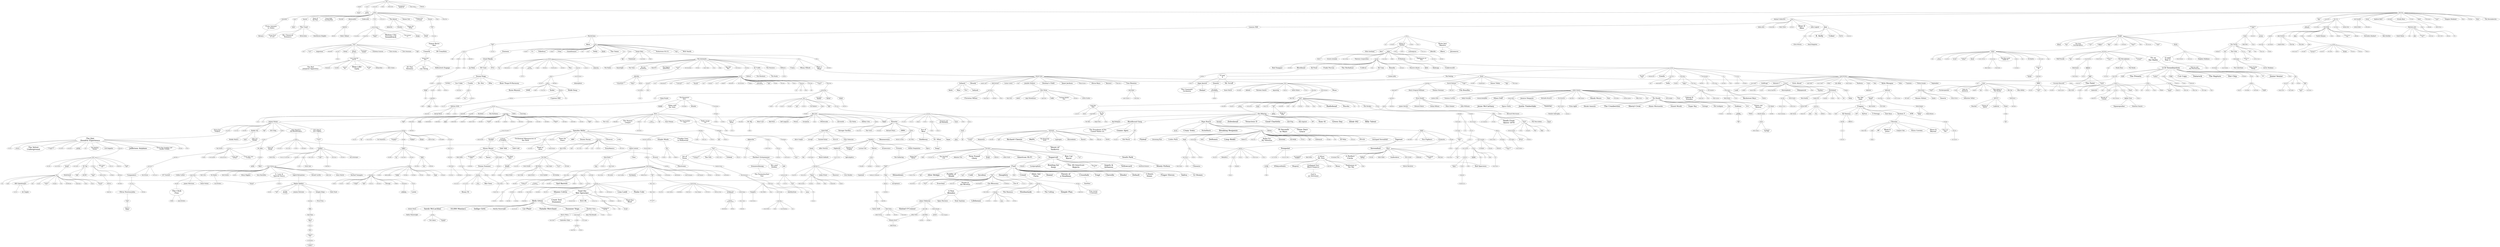 strict graph "" {
	1619	 [fontsize=8,
		height=0.1388888888888889,
		label="Pedro the\nLion",
		level=8,
		played=4419533.0,
		pos="-34741.18,14462.33",
		weight=240022,
		width=0.75];
	902	 [fontsize=9,
		height=0.1388888888888889,
		label=Grandaddy,
		level=7,
		played=5483565.0,
		pos="-34669.31,11869.93",
		weight=338703,
		width=0.6944444444444444];
	1619 -- 902	 [weight=1.0];
	517	 [fontsize=12,
		height=0.19444444444444445,
		label=Cursive,
		level=5,
		played=9724299.0,
		pos="-36302.99,17078.05",
		weight=306166,
		width=0.5416666666666666];
	1619 -- 517	 [weight=1.0];
	1402	 [fontsize=10,
		height=0.1527777777777778,
		label=mewithoutYou,
		level=6,
		played=6143175.0,
		pos="-33919.63,17937.20",
		weight=132963,
		width=0.9166666666666666];
	1619 -- 1402	 [weight=1.0];
	1413	 [fontsize=10,
		height=0.1527777777777778,
		label=Midlake,
		level=6,
		played=3273833.0,
		pos="-37081.72,15142.34",
		weight=174137,
		width=0.5138888888888888];
	1619 -- 1413	 [weight=1.0];
	707	 [fontsize=12,
		height=0.19444444444444445,
		label="Elliott Smith",
		level=5,
		played=45287246.0,
		pos="-33531.00,15566.78",
		weight=810691,
		width=0.8333333333333334];
	1619 -- 707	 [weight=1.0];
	2045	 [fontsize=15,
		height=0.2361111111111111,
		label="The American\nAnalog Set",
		level=4,
		played=3693455.0,
		pos="-33924.13,11898.41",
		weight=195624,
		width=2.4305555555555554];
	1619 -- 2045	 [weight=1.0];
	1976	 [fontsize=12,
		height=0.19444444444444445,
		label="Sufjan Stevens",
		level=5,
		played=42891910.0,
		pos="-35837.21,9917.28",
		weight=772295,
		width=1.0694444444444444];
	1619 -- 1976	 [weight=1.0];
	1641	 [fontsize=15,
		height=0.2361111111111111,
		label=Pinback,
		level=4,
		played=7763143.0,
		pos="-37453.43,14600.20",
		weight=303216,
		width=0.7361111111111112];
	1619 -- 1641	 [weight=1.0];
	1985	 [fontsize=10,
		height=0.1527777777777778,
		label="Super Furry\nAnimals",
		level=6,
		played=4496088.0,
		pos="-34322.88,10450.31",
		weight=225093,
		width=1.4166666666666667];
	902 -- 1985	 [weight=1.0];
	179	 [fontsize=15,
		height=0.2361111111111111,
		label="At the\nDrive-In",
		level=4,
		played=12958608.0,
		pos="-37370.35,18358.32",
		weight=375436,
		width=1.4166666666666667];
	517 -- 179	 [weight=1.0];
	2314	 [fontsize=15,
		height=0.2361111111111111,
		label=Thrice,
		level=4,
		played=16236169.0,
		pos="-30715.00,20824.24",
		weight=387528,
		width=0.5694444444444444];
	1402 -- 2314	 [weight=1.0];
	797	 [fontsize=12,
		height=0.19444444444444445,
		label="Fleet Foxes",
		level=5,
		played=10289717.0,
		pos="-36628.26,4242.77",
		weight=368486,
		width=0.8333333333333334];
	1976 -- 797	 [weight=1.0];
	2044	 [fontsize=20,
		height=0.3194444444444444,
		label="The Almost",
		level=3,
		played=2560203.0,
		pos="-29894.92,17568.98",
		weight=103130,
		width=1.4166666666666667];
	2314 -- 2044	 [weight=1.0];
	1823	 [fontsize=20,
		height=0.3194444444444444,
		label="Senses Fail",
		level=3,
		played=11574437.0,
		pos="-33094.15,24569.82",
		weight=324354,
		width=1.4583333333333333];
	2314 -- 1823	 [weight=1.0];
	836	 [fontsize=20,
		height=0.3194444444444444,
		label="Funeral for\na Friend",
		level=3,
		played=13271946.0,
		pos="-30051.22,24093.46",
		weight=369163,
		width=2.5972222222222223];
	2314 -- 836	 [weight=1.0];
	875	 [fontsize=15,
		height=0.2361111111111111,
		label=Glassjaw,
		level=4,
		played=4204691.0,
		pos="-35518.06,22319.54",
		weight=136655,
		width=0.8333333333333334];
	2314 -- 875	 [weight=1.0];
	717	 [fontsize=12,
		height=0.19444444444444445,
		label=Emery,
		level=5,
		played=7144329.0,
		pos="-31608.47,18453.21",
		weight=205735,
		width=0.4583333333333333];
	2314 -- 717	 [weight=1.0];
	346	 [fontsize=12,
		height=0.19444444444444445,
		label="Brand New",
		level=5,
		played=33678477.0,
		pos="-27377.24,23174.76",
		weight=527253,
		width=0.7916666666666666];
	2314 -- 346	 [weight=1.0];
	338	 [fontsize=15,
		height=0.2361111111111111,
		label=boysetsfire,
		level=4,
		played=3257359.0,
		pos="-31926.72,25011.28",
		weight=103877,
		width=0.9861111111111112];
	2314 -- 338	 [weight=1.0];
	1920	 [fontsize=12,
		height=0.19444444444444445,
		label=Sparta,
		level=5,
		played=3858971.0,
		pos="-27238.01,21159.98",
		weight=171114,
		width=0.4722222222222222];
	2314 -- 1920	 [weight=1.0];
	1789	 [fontsize=20,
		height=0.3194444444444444,
		label=Saosin,
		level=3,
		played=13932172.0,
		pos="-35176.06,25087.97",
		weight=286090,
		width=0.8611111111111112];
	2314 -- 1789	 [weight=1.0];
	1965	 [fontsize=20,
		height=0.3194444444444444,
		label="Story of\nthe Year",
		level=3,
		played=8709809.0,
		pos="-26771.21,23207.24",
		weight=314696,
		width=2.25];
	2314 -- 1965	 [weight=1.0];
	1805	 [fontsize=20,
		height=0.3194444444444444,
		label="Scary Kids\nScaring Kids",
		level=3,
		played=5193824.0,
		pos="-33767.46,20199.73",
		weight=169599,
		width=3.125];
	2314 -- 1805	 [weight=1.0];
	2316	 [fontsize=15,
		height=0.2361111111111111,
		label=Thursday,
		level=4,
		played=11125019.0,
		pos="-27627.60,21294.84",
		weight=315339,
		width=0.8611111111111112];
	2314 -- 2316	 [weight=1.0];
	70	 [fontsize=20,
		height=0.3194444444444444,
		label=Alexisonfire,
		level=3,
		played=15357958.0,
		pos="-26091.36,19794.24",
		weight=289077,
		width=1.4444444444444444];
	2314 -- 70	 [weight=1.0];
	2382	 [fontsize=20,
		height=0.3194444444444444,
		label=Underoath,
		level=3,
		played=17348228.0,
		pos="-28718.38,23530.21",
		weight=329693,
		width=1.3055555555555556];
	2314 -- 2382	 [weight=1.0];
	787	 [fontsize=15,
		height=0.2361111111111111,
		label=Finch,
		level=4,
		played=7252140.0,
		pos="-27981.71,26702.72",
		weight=316654,
		width=0.5];
	2314 -- 787	 [weight=1.0];
	464	 [fontsize=10,
		height=0.1527777777777778,
		label="Circa Survive",
		level=6,
		played=10819734.0,
		pos="-33632.23,22092.04",
		weight=216017,
		width=0.875];
	2314 -- 464	 [weight=1.0];
	148	 [fontsize=12,
		height=0.19444444444444445,
		label="Arcade Fire",
		level=5,
		played=13539783.0,
		pos="-40473.71,261.18",
		weight=483352,
		width=0.8194444444444444];
	797 -- 148	 [weight=1.0];
	320	 [fontsize=15,
		height=0.2361111111111111,
		label="Bon Iver",
		level=4,
		played=9091948.0,
		pos="-39952.65,10785.13",
		weight=202669,
		width=0.7638888888888888];
	797 -- 320	 [weight=1.0];
	1117	 [fontsize=15,
		height=0.2361111111111111,
		label="José González",
		level=4,
		played=13893748.0,
		pos="-37102.24,-967.62",
		weight=545027,
		width=1.3611111111111112];
	797 -- 1117	 [weight=1.0];
	1537	 [fontsize=10,
		height=0.1527777777777778,
		label="Noah and\nthe Whale",
		level=6,
		played=1523459.0,
		pos="-40953.39,2733.99",
		weight=108674,
		width=1.4027777777777777];
	797 -- 1537	 [weight=1.0];
	114	 [fontsize=20,
		height=0.3194444444444444,
		label="Andrew Bird",
		level=3,
		played=16449654.0,
		pos="-37160.87,7650.92",
		weight=483747,
		width=1.5138888888888888];
	797 -- 114	 [weight=1.0];
	599	 [fontsize=12,
		height=0.19444444444444445,
		label=DeVotchKa,
		level=5,
		played=3654284.0,
		pos="-33443.90,7873.30",
		weight=163024,
		width=0.8055555555555556];
	797 -- 599	 [weight=1.0];
	908	 [fontsize=20,
		height=0.3194444444444444,
		label="Grizzly Bear",
		level=3,
		played=6099326.0,
		pos="-40412.88,4903.96",
		weight=262914,
		width=1.5138888888888888];
	797 -- 908	 [weight=1.0];
	1478	 [fontsize=12,
		height=0.19444444444444445,
		label="M. Ward",
		level=5,
		played=7680813.0,
		pos="-39602.21,2905.49",
		weight=327010,
		width=0.5972222222222222];
	797 -- 1478	 [weight=1.0];
	905	 [fontsize=9,
		height=0.1388888888888889,
		label="Great Lake\nSwimmers",
		level=7,
		played=2556830.0,
		pos="-35028.32,-408.11",
		weight=183333,
		width=1.4583333333333333];
	797 -- 905	 [weight=1.0];
	2197	 [fontsize=12,
		height=0.19444444444444445,
		label="The National",
		level=5,
		played=18548620.0,
		pos="-34442.27,2349.77",
		weight=409138,
		width=0.9027777777777778];
	797 -- 2197	 [weight=1.0];
	1487	 [fontsize=10,
		height=0.1527777777777778,
		label="My Morning\nJacket",
		level=6,
		played=8107701.0,
		pos="-38314.72,1882.65",
		weight=379393,
		width=1.3055555555555556];
	797 -- 1487	 [weight=1.0];
	2393	 [fontsize=20,
		height=0.3194444444444444,
		label="Vampire Weekend",
		level=3,
		played=12553347.0,
		pos="-34946.92,7012.69",
		weight=407130,
		width=2.2916666666666665];
	797 -- 2393	 [weight=1.0];
	231	 [fontsize=12,
		height=0.19444444444444445,
		label=Beirut,
		level=5,
		played=21999030.0,
		pos="-38209.17,6782.73",
		weight=360793,
		width=0.4166666666666667];
	797 -- 231	 [weight=1.0];
	2242	 [fontsize=12,
		height=0.19444444444444445,
		label="The Shins",
		level=5,
		played=39820298.0,
		pos="-33813.84,2267.64",
		weight=1074793,
		width=0.7222222222222222];
	797 -- 2242	 [weight=1.0];
	207	 [fontsize=12,
		height=0.19444444444444445,
		label="Band of\nHorses",
		level=5,
		played=12281892.0,
		pos="-36990.37,7820.28",
		weight=408313,
		width=1.1805555555555556];
	797 -- 207	 [weight=1.0];
	2112	 [fontsize=20,
		height=0.3194444444444444,
		label="The Decemberists",
		level=3,
		played=27497253.0,
		pos="-33198.26,4602.95",
		weight=715277,
		width=2.263888888888889];
	797 -- 2112	 [weight=1.0];
	124	 [fontsize=20,
		height=0.3194444444444444,
		label="Animal Collective",
		level=3,
		played=21528858.0,
		pos="-39008.70,5346.78",
		weight=467779,
		width=2.138888888888889];
	797 -- 124	 [weight=1.0];
	1009	 [fontsize=15,
		height=0.2361111111111111,
		label="Iron &\nWine",
		level=4,
		played=25869070.0,
		pos="-34464.09,5806.42",
		weight=814278,
		width=1.1805555555555556];
	797 -- 1009	 [weight=1.0];
	110	 [fontsize=20,
		height=0.3194444444444444,
		label=Anberlin,
		level=3,
		played=15173578.0,
		pos="-28062.88,18160.15",
		weight=323719,
		width=1.0277777777777777];
	2044 -- 110	 [weight=1.0];
	449	 [fontsize=20,
		height=0.3194444444444444,
		label=Chiodos,
		level=3,
		played=9282345.0,
		pos="-30107.32,15765.32",
		weight=195920,
		width=1.0277777777777777];
	2044 -- 449	 [weight=1.0];
	156	 [fontsize=20,
		height=0.3194444444444444,
		label="Armor for\nSleep",
		level=3,
		played=7533952.0,
		pos="-28731.19,16493.85",
		weight=281710,
		width=2.111111111111111];
	2044 -- 156	 [weight=1.0];
	760	 [fontsize=8,
		height=0.1388888888888889,
		label="Every Time\nI Die",
		level=8,
		played=6022549.0,
		pos="-37857.44,23725.15",
		weight=159968,
		width=0.8333333333333334];
	875 -- 760	 [weight=1.0];
	828	 [fontsize=25,
		height=0.3888888888888889,
		label="From Autumn\nto Ashes",
		level=2,
		played=7476897.0,
		pos="-31158.92,27631.32",
		weight=238174,
		width=3.75];
	338 -- 828	 [weight=1.0];
	2070	 [fontsize=10,
		height=0.1527777777777778,
		label="The Blood\nBrothers",
		level=6,
		played=8690375.0,
		pos="-26687.16,21543.95",
		weight=209758,
		width=1.3333333333333333];
	1920 -- 2070	 [weight=1.0];
	2277	 [fontsize=25,
		height=0.3888888888888889,
		label="The Used",
		level=2,
		played=25453767.0,
		pos="-39297.56,30431.75",
		weight=533923,
		width=1.5138888888888888];
	1789 -- 2277	 [weight=1.0];
	784	 [fontsize=15,
		height=0.2361111111111111,
		label=Fightstar,
		level=4,
		played=2951237.0,
		pos="-24252.56,23739.43",
		weight=100577,
		width=0.7916666666666666];
	70 -- 784	 [weight=1.0];
	942	 [fontsize=10,
		height=0.1527777777777778,
		label="Head Automatica",
		level=6,
		played=5259378.0,
		pos="-27429.60,30862.65",
		weight=247822,
		width=1.1111111111111112];
	787 -- 942	 [weight=1.0];
	2213	 [fontsize=12,
		height=0.19444444444444445,
		label="The Polyphonic\nSpree",
		level=5,
		played=3149632.0,
		pos="-42642.23,-3169.05",
		weight=223443,
		width=1.6388888888888888];
	148 -- 2213	 [weight=1.0];
	1523	 [fontsize=15,
		height=0.2361111111111111,
		label="Nick Drake",
		level=4,
		played=15153624.0,
		pos="-45476.98,13772.98",
		weight=657487,
		width=1.0];
	320 -- 1523	 [weight=1.0];
	492	 [fontsize=10,
		height=0.1527777777777778,
		label="Conor Oberst",
		level=6,
		played=2380960.0,
		pos="-42695.15,9969.51",
		weight=108756,
		width=0.875];
	320 -- 492	 [weight=1.0];
	531	 [fontsize=15,
		height=0.2361111111111111,
		label="Damien Rice",
		level=4,
		played=24006477.0,
		pos="-39297.74,13143.47",
		weight=765745,
		width=1.1805555555555556];
	320 -- 531	 [weight=1.0];
	138	 [fontsize=12,
		height=0.19444444444444445,
		label="Antony and\nthe Johnsons",
		level=5,
		played=8637678.0,
		pos="-40570.66,12944.95",
		weight=334464,
		width=1.875];
	320 -- 138	 [weight=1.0];
	1232	 [fontsize=10,
		height=0.1527777777777778,
		label="Laura Marling",
		level=6,
		played=3426439.0,
		pos="-38206.73,10099.36",
		weight=233069,
		width=0.9027777777777778];
	320 -- 1232	 [weight=1.0];
	1124	 [fontsize=15,
		height=0.2361111111111111,
		label="Joshua Radin",
		level=4,
		played=5373665.0,
		pos="-38843.02,-327.77",
		weight=254988,
		width=1.25];
	1117 -- 1124	 [weight=1.0];
	1517	 [fontsize=8,
		height=0.1388888888888889,
		label="Newton Faulkner",
		level=8,
		played=2641463.0,
		pos="-38553.93,-1551.79",
		weight=201563,
		width=0.8055555555555556];
	1117 -- 1517	 [weight=1.0];
	1488	 [fontsize=20,
		height=0.3194444444444444,
		label="Mystery Jets",
		level=3,
		played=3042262.0,
		pos="-45377.63,3407.98",
		weight=224026,
		width=1.5694444444444444];
	1537 -- 1488	 [weight=1.0];
	388	 [fontsize=9,
		height=0.1388888888888889,
		label=Calexico,
		level=7,
		played=7710814.0,
		pos="-30999.08,10038.66",
		weight=330058,
		width=0.5416666666666666];
	599 -- 388	 [weight=1.0];
	886	 [fontsize=8,
		height=0.1388888888888889,
		label="Gogol Bordello",
		level=8,
		played=8023006.0,
		pos="-32476.07,6987.55",
		weight=271704,
		width=0.6944444444444444];
	599 -- 886	 [weight=1.0];
	1561	 [fontsize=12,
		height=0.19444444444444445,
		label="Okkervil River",
		level=5,
		played=10401638.0,
		pos="-33446.36,-1804.07",
		weight=300893,
		width=0.9722222222222222];
	905 -- 1561	 [weight=1.0];
	2131	 [fontsize=15,
		height=0.2361111111111111,
		label="The Fall\nof Troy",
		level=4,
		played=8021591.0,
		pos="-30075.70,14314.71",
		weight=181459,
		width=1.5277777777777777];
	449 -- 2131	 [weight=1.0];
	1542	 [fontsize=10,
		height=0.1527777777777778,
		label="Norma Jean",
		level=6,
		played=5102992.0,
		pos="-39950.47,25005.64",
		weight=144513,
		width=0.7916666666666666];
	760 -- 1542	 [weight=1.0];
	177	 [fontsize=25,
		height=0.3888888888888889,
		label=Atreyu,
		level=2,
		played=17281640.0,
		pos="-30096.67,28395.68",
		weight=366050,
		width=1.0138888888888888];
	828 -- 177	 [weight=1.0];
	1852	 [fontsize=20,
		height=0.3194444444444444,
		label=Silverstein,
		level=3,
		played=11449490.0,
		pos="-41659.94,31171.57",
		weight=245269,
		width=1.2916666666666667];
	2277 -- 1852	 [weight=1.0];
	939	 [fontsize=20,
		height=0.3194444444444444,
		label="Hawthorne Heights",
		level=3,
		played=7335544.0,
		pos="-38997.01,28314.59",
		weight=287407,
		width=2.375];
	2277 -- 939	 [weight=1.0];
	829	 [fontsize=20,
		height=0.3194444444444444,
		label="From First\nto Last",
		level=3,
		played=9211627.0,
		pos="-40197.03,33499.87",
		weight=280945,
		width=2.3333333333333335];
	2277 -- 829	 [weight=1.0];
	1484	 [fontsize=25,
		height=0.3888888888888889,
		label="My Chemical\nRomance",
		level=2,
		played=50878630.0,
		pos="-41962.35,33206.15",
		weight=928094,
		width=3.7916666666666665];
	2277 -- 1484	 [weight=1.0];
	255	 [fontsize=9,
		height=0.1388888888888889,
		label="Biffy Clyro",
		level=7,
		played=6652870.0,
		pos="-23750.45,24708.21",
		weight=174883,
		width=0.6527777777777778];
	784 -- 255	 [weight=1.0];
	732	 [fontsize=20,
		height=0.3194444444444444,
		label="Enter Shikari",
		level=3,
		played=9597787.0,
		pos="-25202.04,25377.61",
		weight=181388,
		width=1.5972222222222223];
	784 -- 732	 [weight=1.0];
	2003	 [fontsize=12,
		height=0.19444444444444445,
		label="Taking Back\nSunday",
		level=5,
		played=26673760.0,
		pos="-24294.47,30415.67",
		weight=597935,
		width=1.5277777777777777];
	942 -- 2003	 [weight=1.0];
	1460	 [fontsize=30,
		height=0.4722222222222222,
		label="Motion City\nSoundtrack",
		level=1,
		played=15653628.0,
		pos="-24979.95,29046.41",
		weight=388212,
		width=4.541666666666667];
	942 -- 1460	 [weight=1.0];
	2039	 [fontsize=15,
		height=0.2361111111111111,
		label="The Academy\nIs...",
		level=4,
		played=13579452.0,
		pos="-29015.18,30809.02",
		weight=327750,
		width=1.75];
	942 -- 2039	 [weight=1.0];
	2124	 [fontsize=12,
		height=0.19444444444444445,
		label="The Early\nNovember",
		level=5,
		played=6581796.0,
		pos="-26322.89,28643.76",
		weight=238246,
		width=1.5416666666666667];
	942 -- 2124	 [weight=1.0];
	1802	 [fontsize=10,
		height=0.1527777777777778,
		label="Say Anything",
		level=6,
		played=13475730.0,
		pos="-25218.18,32900.05",
		weight=294324,
		width=0.8611111111111112];
	942 -- 1802	 [weight=1.0];
	1968	 [fontsize=10,
		height=0.1527777777777778,
		label="Straylight Run",
		level=6,
		played=5057680.0,
		pos="-28335.06,35168.17",
		weight=224916,
		width=0.9166666666666666];
	942 -- 1968	 [weight=1.0];
	2048	 [fontsize=12,
		height=0.19444444444444445,
		label="The Apples\nin Stereo",
		level=5,
		played=4167192.0,
		pos="-41754.58,-12013.59",
		weight=225617,
		width=1.5555555555555556];
	2213 -- 2048	 [weight=1.0];
	2186	 [fontsize=10,
		height=0.1527777777777778,
		label="The Magic\nNumbers",
		level=6,
		played=4149754.0,
		pos="-48682.16,-872.14",
		weight=311402,
		width=1.3888888888888888];
	2213 -- 2186	 [weight=1.0];
	1392	 [fontsize=9,
		height=0.1388888888888889,
		label="Mercury Rev",
		level=7,
		played=2394842.0,
		pos="-43583.96,-3403.38",
		weight=187376,
		width=0.7916666666666666];
	2213 -- 1392	 [weight=1.0];
	981	 [fontsize=12,
		height=0.19444444444444445,
		label="I'm From\nBarcelona",
		level=5,
		played=2920294.0,
		pos="-40897.04,-3719.70",
		weight=188730,
		width=1.4583333333333333];
	2213 -- 981	 [weight=1.0];
	1099	 [fontsize=8,
		height=0.1388888888888889,
		label="John Martyn",
		level=8,
		played=921606.0,
		pos="-49449.73,14387.11",
		weight=104145,
		width=0.5833333333333334];
	1523 -- 1099	 [weight=1.0];
	69	 [fontsize=15,
		height=0.2361111111111111,
		label="Alexi Murdoch",
		level=4,
		played=1701522.0,
		pos="-48881.77,10285.08",
		weight=180196,
		width=1.2916666666666667];
	1523 -- 69	 [weight=1.0];
	1525	 [fontsize=8,
		height=0.1388888888888889,
		label=Nico,
		level=8,
		played=2190462.0,
		pos="-47582.20,16296.10",
		weight=210589,
		width=0.2222222222222222];
	1523 -- 1525	 [weight=1.0];
	1855	 [fontsize=9,
		height=0.1388888888888889,
		label="Simon &\nGarfunkel",
		level=7,
		played=18580787.0,
		pos="-42475.49,14789.12",
		weight=945402,
		width=1.25];
	1523 -- 1855	 [weight=1.0];
	2340	 [fontsize=9,
		height=0.1388888888888889,
		label="Tom Waits",
		level=7,
		played=28050994.0,
		pos="-43462.17,18341.39",
		weight=622809,
		width=0.6527777777777778];
	1523 -- 2340	 [weight=1.0];
	420	 [fontsize=9,
		height=0.1388888888888889,
		label="Cat Stevens",
		level=7,
		played=8461083.0,
		pos="-42698.21,14035.03",
		weight=546004,
		width=0.7638888888888888];
	1523 -- 420	 [weight=1.0];
	2404	 [fontsize=20,
		height=0.3194444444444444,
		label="Vashti Bunyan",
		level=3,
		played=2182086.0,
		pos="-46015.94,11434.15",
		weight=174335,
		width=1.7916666666666667];
	1523 -- 2404	 [weight=1.0];
	650	 [fontsize=9,
		height=0.1388888888888889,
		label=Donovan,
		level=7,
		played=3291996.0,
		pos="-43594.05,16036.14",
		weight=329147,
		width=0.5555555555555556];
	1523 -- 650	 [weight=1.0];
	312	 [fontsize=9,
		height=0.1388888888888889,
		label="Bob Dylan",
		level=7,
		played=51045470.0,
		pos="-45660.26,16777.47",
		weight=1228317,
		width=0.6527777777777778];
	1523 -- 312	 [weight=1.0];
	322	 [fontsize=12,
		height=0.19444444444444445,
		label="Bonnie 'Prince'\nBilly",
		level=5,
		played=6906560.0,
		pos="-47647.21,15742.54",
		weight=301843,
		width=1.4444444444444444];
	1523 -- 322	 [weight=1.0];
	1054	 [fontsize=9,
		height=0.1388888888888889,
		label="Jeff Buckley",
		level=7,
		played=14870506.0,
		pos="-44528.34,12467.05",
		weight=761225,
		width=0.7638888888888888];
	1523 -- 1054	 [weight=1.0];
	596	 [fontsize=20,
		height=0.3194444444444444,
		label="Devendra Banhart",
		level=3,
		played=15035491.0,
		pos="-45351.93,17378.31",
		weight=444185,
		width=2.263888888888889];
	1523 -- 596	 [weight=1.0];
	240	 [fontsize=20,
		height=0.3194444444444444,
		label="Ben Kweller",
		level=3,
		played=6027693.0,
		pos="-44087.50,8723.27",
		weight=377399,
		width=1.4861111111111112];
	492 -- 240	 [weight=1.0];
	894	 [fontsize=20,
		height=0.3194444444444444,
		label="Good Shoes",
		level=3,
		played=2602406.0,
		pos="-44960.45,6762.54",
		weight=196826,
		width=1.5555555555555556];
	1488 -- 894	 [weight=1.0];
	805	 [fontsize=9,
		height=0.1388888888888889,
		label=Foals,
		level=7,
		played=6316094.0,
		pos="-45801.11,6079.26",
		weight=265087,
		width=0.3472222222222222];
	1488 -- 805	 [weight=1.0];
	1230	 [fontsize=9,
		height=0.1388888888888889,
		label="Late of\nthe Pier",
		level=7,
		played=3369926.0,
		pos="-47608.00,4846.21",
		weight=247598,
		width=1.0416666666666667];
	1488 -- 1230	 [weight=1.0];
	2334	 [fontsize=12,
		height=0.19444444444444445,
		label="Tokyo Police\nClub",
		level=5,
		played=6471978.0,
		pos="-44645.93,1158.19",
		weight=258878,
		width=1.3472222222222223];
	1488 -- 2334	 [weight=1.0];
	293	 [fontsize=12,
		height=0.19444444444444445,
		label="Bloc Party",
		level=5,
		played=51588134.0,
		pos="-47900.78,5556.87",
		weight=1280409,
		width=0.7222222222222222];
	1488 -- 293	 [weight=1.0];
	1600	 [fontsize=12,
		height=0.19444444444444445,
		label="Patrick Wolf",
		level=5,
		played=12381043.0,
		pos="-47080.55,2729.31",
		weight=339277,
		width=0.8333333333333334];
	1488 -- 1600	 [weight=1.0];
	1506	 [fontsize=9,
		height=0.1388888888888889,
		label="Neko Case",
		level=7,
		played=6335377.0,
		pos="-28675.79,9317.07",
		weight=227957,
		width=0.6944444444444444];
	388 -- 1506	 [weight=1.0];
	2447	 [fontsize=12,
		height=0.19444444444444445,
		label=Wilco,
		level=5,
		played=22059617.0,
		pos="-29573.29,8001.34",
		weight=592002,
		width=0.3888888888888889];
	388 -- 2447	 [weight=1.0];
	185	 [fontsize=25,
		height=0.3888888888888889,
		label="August Burns\nRed",
		level=2,
		played=4031446.0,
		pos="-42567.69,25952.95",
		weight=102240,
		width=3.013888888888889];
	1542 -- 185	 [weight=1.0];
	2161	 [fontsize=10,
		height=0.1527777777777778,
		label="The Hush\nSound",
		level=6,
		played=7698449.0,
		pos="-32096.35,37826.30",
		weight=139773,
		width=1.1666666666666667];
	1968 -- 2161	 [weight=1.0];
	1014	 [fontsize=12,
		height=0.19444444444444445,
		label=Islands,
		level=5,
		played=4144123.0,
		pos="-43337.97,-9667.40",
		weight=224987,
		width=0.5];
	2048 -- 1014	 [weight=1.0];
	1555	 [fontsize=12,
		height=0.19444444444444445,
		label="of Montreal",
		level=5,
		played=23823631.0,
		pos="-43096.72,-10442.00",
		weight=555182,
		width=0.7916666666666666];
	2048 -- 1555	 [weight=1.0];
	1512	 [fontsize=12,
		height=0.19444444444444445,
		label="Neutral Milk\nHotel",
		level=5,
		played=16869471.0,
		pos="-45035.78,-19428.77",
		weight=548340,
		width=1.3333333333333333];
	2048 -- 1512	 [weight=1.0];
	252	 [fontsize=9,
		height=0.1388888888888889,
		label=Beulah,
		level=7,
		played=2956657.0,
		pos="-43553.39,-13924.18",
		weight=194912,
		width=0.4444444444444444];
	2048 -- 252	 [weight=1.0];
	2276	 [fontsize=12,
		height=0.19444444444444445,
		label="The Unicorns",
		level=5,
		played=5422685.0,
		pos="-42439.93,-8520.79",
		weight=313622,
		width=0.9444444444444444];
	2048 -- 2276	 [weight=1.0];
	2187	 [fontsize=10,
		height=0.1527777777777778,
		label="The Magnetic\nFields",
		level=6,
		played=14377764.0,
		pos="-39509.62,-11390.36",
		weight=351544,
		width=1.4027777777777777];
	2048 -- 2187	 [weight=1.0];
	2133	 [fontsize=12,
		height=0.19444444444444445,
		label="The Fiery\nFurnaces",
		level=5,
		played=4753140.0,
		pos="-46179.76,-15003.27",
		weight=279879,
		width=1.4583333333333333];
	2048 -- 2133	 [weight=1.0];
	234	 [fontsize=12,
		height=0.19444444444444445,
		label="Belle and\nSebastian",
		level=5,
		played=36822310.0,
		pos="-40329.72,-9847.79",
		weight=830911,
		width=1.4861111111111112];
	2048 -- 234	 [weight=1.0];
	2145	 [fontsize=12,
		height=0.19444444444444445,
		label="The Go!\nTeam",
		level=5,
		played=7542418.0,
		pos="-40382.24,-14048.54",
		weight=421657,
		width=1.0972222222222223];
	2048 -- 2145	 [weight=1.0];
	2198	 [fontsize=20,
		height=0.3194444444444444,
		label="The New\nPornographers",
		level=3,
		played=12553292.0,
		pos="-44403.95,-11370.49",
		weight=352915,
		width=3.1944444444444446];
	2048 -- 2198	 [weight=1.0];
	2134	 [fontsize=10,
		height=0.1527777777777778,
		label="The Flaming\nLips",
		level=6,
		played=19883088.0,
		pos="-39521.11,-12879.15",
		weight=830685,
		width=1.2083333333333333];
	2048 -- 2134	 [weight=1.0];
	150	 [fontsize=12,
		height=0.19444444444444445,
		label="Architecture in\nHelsinki",
		level=5,
		played=14915086.0,
		pos="-44341.27,-11769.87",
		weight=512380,
		width=1.6805555555555556];
	2048 -- 150	 [weight=1.0];
	1364	 [fontsize=12,
		height=0.19444444444444445,
		label="Mates of\nState",
		level=5,
		played=5855708.0,
		pos="-44494.04,-13332.54",
		weight=279900,
		width=1.1111111111111112];
	2048 -- 1364	 [weight=1.0];
	2270	 [fontsize=20,
		height=0.3194444444444444,
		label="The Thrills",
		level=3,
		played=2914176.0,
		pos="-54517.61,2119.99",
		weight=278211,
		width=1.3055555555555556];
	2186 -- 2270	 [weight=1.0];
	277	 [fontsize=15,
		height=0.2361111111111111,
		label="Black Kids",
		level=4,
		played=3388651.0,
		pos="-46448.32,-190.60",
		weight=255363,
		width=0.9583333333333334];
	2186 -- 277	 [weight=1.0];
	2420	 [fontsize=12,
		height=0.19444444444444445,
		label=Voxtrot,
		level=5,
		played=3933188.0,
		pos="-49436.22,-2314.46",
		weight=207438,
		width=0.5];
	2186 -- 2420	 [weight=1.0];
	1250	 [fontsize=9,
		height=0.1388888888888889,
		label="Leonard Cohen",
		level=7,
		played=11385795.0,
		pos="-50987.81,16009.07",
		weight=536625,
		width=0.9583333333333334];
	1099 -- 1250	 [weight=1.0];
	1111	 [fontsize=12,
		height=0.19444444444444445,
		label="Joni Mitchell",
		level=5,
		played=6372554.0,
		pos="-49551.36,16630.42",
		weight=403885,
		width=0.8611111111111112];
	1099 -- 1111	 [weight=1.0];
	1119	 [fontsize=15,
		height=0.2361111111111111,
		label="Joseph Arthur",
		level=4,
		played=2779349.0,
		pos="-50612.78,9429.20",
		weight=257913,
		width=1.2638888888888888];
	69 -- 1119	 [weight=1.0];
	486	 [fontsize=15,
		height=0.2361111111111111,
		label="Colin Hay",
		level=4,
		played=2724866.0,
		pos="-47614.43,8480.14",
		weight=264563,
		width=0.8888888888888888];
	69 -- 486	 [weight=1.0];
	853	 [fontsize=15,
		height=0.2361111111111111,
		label="Gary Jules",
		level=4,
		played=4039881.0,
		pos="-49629.58,8107.90",
		weight=415757,
		width=0.9861111111111112];
	69 -- 853	 [weight=1.0];
	1238	 [fontsize=8,
		height=0.1388888888888889,
		label=Leadbelly,
		level=8,
		played=995661.0,
		pos="-41688.27,18843.79",
		weight=119088,
		width=0.4583333333333333];
	2340 -- 1238	 [weight=1.0];
	1297	 [fontsize=9,
		height=0.1388888888888889,
		label="Lou Reed",
		level=7,
		played=7682200.0,
		pos="-47933.16,22098.55",
		weight=592004,
		width=0.6111111111111112];
	2340 -- 1297	 [weight=1.0];
	2377	 [fontsize=9,
		height=0.1388888888888889,
		label="Ugly Casanova",
		level=7,
		played=1504976.0,
		pos="-48179.28,-24723.15",
		weight=124169,
		width=0.9444444444444444];
	1512 -- 2377	 [weight=1.0];
	729	 [fontsize=9,
		height=0.1388888888888889,
		label=Enon,
		level=7,
		played=2787367.0,
		pos="-50184.23,-16007.30",
		weight=108667,
		width=0.3333333333333333];
	2133 -- 729	 [weight=1.0];
	186	 [fontsize=12,
		height=0.19444444444444445,
		label="Au Revoir\nSimone",
		level=5,
		played=3109331.0,
		pos="-47242.96,-7607.14",
		weight=192139,
		width=1.3611111111111112];
	150 -- 186	 [weight=1.0];
	2191	 [fontsize=20,
		height=0.3194444444444444,
		label="The Microphones",
		level=3,
		played=4524008.0,
		pos="-45449.80,-23717.35",
		weight=209964,
		width=2.1527777777777777];
	2377 -- 2191	 [weight=1.0];
	468	 [fontsize=12,
		height=0.19444444444444445,
		label="Clap Your Hands\nSay Yeah",
		level=5,
		played=9938291.0,
		pos="-49541.08,-26613.81",
		weight=529107,
		width=1.9861111111111112];
	2377 -- 468	 [weight=1.0];
	2369	 [fontsize=30,
		height=0.4722222222222222,
		label="TV on\nthe Radio",
		level=1,
		played=14844462.0,
		pos="-48198.44,-30490.04",
		weight=590113,
		width=3.25];
	2377 -- 2369	 [weight=1.0];
	2461	 [fontsize=20,
		height=0.3194444444444444,
		label="Wolf Parade",
		level=3,
		played=9668609.0,
		pos="-50756.23,-23327.30",
		weight=405145,
		width=1.5416666666666667];
	2377 -- 2461	 [weight=1.0];
	372	 [fontsize=12,
		height=0.19444444444444445,
		label="Built to\nSpill",
		level=5,
		played=8457069.0,
		pos="-47645.87,-26668.31",
		weight=386001,
		width=0.9027777777777778];
	2377 -- 372	 [weight=1.0];
	1918	 [fontsize=9,
		height=0.1388888888888889,
		label=Sparklehorse,
		level=7,
		played=3544926.0,
		pos="-46882.92,-25625.00",
		weight=229229,
		width=0.8333333333333334];
	2377 -- 1918	 [weight=1.0];
	1984	 [fontsize=12,
		height=0.19444444444444445,
		label="Sunset Rubdown",
		level=5,
		played=3236364.0,
		pos="-51566.58,-26914.91",
		weight=117490,
		width=1.2083333333333333];
	2377 -- 1984	 [weight=1.0];
	1443	 [fontsize=12,
		height=0.19444444444444445,
		label="Modest Mouse",
		level=5,
		played=51552089.0,
		pos="-48355.14,-21846.19",
		weight=1082498,
		width=1.0416666666666667];
	2377 -- 1443	 [weight=1.0];
	360	 [fontsize=12,
		height=0.19444444444444445,
		label="Broken Social\nScene",
		level=5,
		played=23513791.0,
		pos="-51505.22,-23856.96",
		weight=696631,
		width=1.5555555555555556];
	2377 -- 360	 [weight=1.0];
	1677	 [fontsize=30,
		height=0.4722222222222222,
		label="Q and\nNot U",
		level=1,
		played=2286159.0,
		pos="-53454.44,-17033.68",
		weight=112957,
		width=2.5555555555555554];
	729 -- 1677	 [weight=1.0];
	294	 [fontsize=12,
		height=0.19444444444444445,
		label="Blonde Redhead",
		level=5,
		played=11482286.0,
		pos="-51329.61,-17486.91",
		weight=405217,
		width=1.1805555555555556];
	729 -- 294	 [weight=1.0];
	1390	 [fontsize=12,
		height=0.19444444444444445,
		label=Menomena,
		level=5,
		played=3842861.0,
		pos="-51765.12,-14082.96",
		weight=215426,
		width=0.8055555555555556];
	729 -- 1390	 [weight=1.0];
	1945	 [fontsize=20,
		height=0.3194444444444444,
		label="Stephen Malkmus",
		level=3,
		played=2016678.0,
		pos="-52324.41,-15235.92",
		weight=175760,
		width=2.236111111111111];
	729 -- 1945	 [weight=1.0];
	576	 [fontsize=12,
		height=0.19444444444444445,
		label=Deerhoof,
		level=5,
		played=6640832.0,
		pos="-48955.35,-17544.49",
		weight=274641,
		width=0.6527777777777778];
	729 -- 576	 [weight=1.0];
	394	 [fontsize=12,
		height=0.19444444444444445,
		label="Camera Obscura",
		level=5,
		played=8380017.0,
		pos="-46072.03,-11625.19",
		weight=375154,
		width=1.2083333333333333];
	186 -- 394	 [weight=1.0];
	1546	 [fontsize=10,
		height=0.1527777777777778,
		label="Nouvelle Vague",
		level=6,
		played=11556666.0,
		pos="-52553.69,-8659.53",
		weight=442788,
		width=1.0138888888888888];
	186 -- 1546	 [weight=1.0];
	2077	 [fontsize=20,
		height=0.3194444444444444,
		label="The Boy Least\nLikely To",
		level=3,
		played=2250089.0,
		pos="-51080.64,-6337.94",
		weight=193239,
		width=3.138888888888889];
	186 -- 2077	 [weight=1.0];
	1311	 [fontsize=10,
		height=0.1527777777777778,
		label="Lykke Li",
		level=6,
		played=5129319.0,
		pos="-44065.79,-7323.30",
		weight=217002,
		width=0.5416666666666666];
	186 -- 1311	 [weight=1.0];
	1937	 [fontsize=12,
		height=0.19444444444444445,
		label=Stars,
		level=5,
		played=18437267.0,
		pos="-50711.33,-9728.05",
		weight=540522,
		width=0.375];
	186 -- 1937	 [weight=1.0];
	2209	 [fontsize=15,
		height=0.2361111111111111,
		label="The Pipettes",
		level=4,
		played=4848618.0,
		pos="-50480.65,-7871.04",
		weight=242610,
		width=1.1527777777777777];
	186 -- 2209	 [weight=1.0];
	2096	 [fontsize=10,
		height=0.1527777777777778,
		label="The Concretes",
		level=6,
		played=1894092.0,
		pos="-51765.17,-5560.54",
		weight=160134,
		width=0.9583333333333334];
	186 -- 2096	 [weight=1.0];
	1669	 [fontsize=10,
		height=0.1527777777777778,
		label=Psapp,
		level=6,
		played=3283159.0,
		pos="-48289.72,-4160.99",
		weight=184617,
		width=0.4166666666666667];
	186 -- 1669	 [weight=1.0];
	780	 [fontsize=10,
		height=0.1527777777777778,
		label=Feist,
		level=6,
		played=30242078.0,
		pos="-49489.63,-9404.25",
		weight=913399,
		width=0.3194444444444444];
	186 -- 780	 [weight=1.0];
	1193	 [fontsize=10,
		height=0.1527777777777778,
		label="Kings of\nConvenience",
		level=6,
		played=14621164.0,
		pos="-46375.15,-11343.47",
		weight=549526,
		width=1.5];
	186 -- 1193	 [weight=1.0];
	194	 [fontsize=10,
		height=0.1527777777777778,
		label="Azure Ray",
		level=6,
		played=4215008.0,
		pos="-45436.74,-4829.16",
		weight=247441,
		width=0.6805555555555556];
	186 -- 194	 [weight=1.0];
	2290	 [fontsize=10,
		height=0.1527777777777778,
		label="The Whitest\nBoy Alive",
		level=6,
		played=4571285.0,
		pos="-49281.37,-5707.38",
		weight=226964,
		width=1.5];
	186 -- 2290	 [weight=1.0];
	2064	 [fontsize=12,
		height=0.19444444444444445,
		label="The Bird and\nthe Bee",
		level=5,
		played=2734029.0,
		pos="-45550.54,-5716.06",
		weight=188926,
		width=1.5833333333333333];
	186 -- 2064	 [weight=1.0];
	2323	 [fontsize=12,
		height=0.19444444444444445,
		label="Tilly and\nthe Wall",
		level=5,
		played=4705555.0,
		pos="-45083.01,-8528.08",
		weight=234611,
		width=1.2638888888888888];
	186 -- 2323	 [weight=1.0];
	1847	 [fontsize=8,
		height=0.1388888888888889,
		label="Shout Out\nLouds",
		level=8,
		played=5891135.0,
		pos="-54446.42,5804.13",
		weight=321238,
		width=0.8472222222222222];
	2270 -- 1847	 [weight=1.0];
	2102	 [fontsize=20,
		height=0.3194444444444444,
		label="The Cribs",
		level=3,
		played=5862561.0,
		pos="-58425.03,4780.19",
		weight=306256,
		width=1.2083333333333333];
	2270 -- 2102	 [weight=1.0];
	2098	 [fontsize=10,
		height=0.1527777777777778,
		label="The Coral",
		level=6,
		played=5306802.0,
		pos="-53575.49,-44.48",
		weight=418891,
		width=0.6388888888888888];
	2270 -- 2098	 [weight=1.0];
	970	 [fontsize=9,
		height=0.1388888888888889,
		label="Hot Hot\nHeat",
		level=7,
		played=10810393.0,
		pos="-56450.78,2651.07",
		weight=559139,
		width=0.8888888888888888];
	2270 -- 970	 [weight=1.0];
	1757	 [fontsize=8,
		height=0.1388888888888889,
		label=Rooney,
		level=8,
		played=4706599.0,
		pos="-52055.28,2635.79",
		weight=332451,
		width=0.375];
	2270 -- 1757	 [weight=1.0];
	1490	 [fontsize=12,
		height=0.19444444444444445,
		label="Nada Surf",
		level=5,
		played=10234504.0,
		pos="-53150.02,4513.82",
		weight=502496,
		width=0.7222222222222222];
	2270 -- 1490	 [weight=1.0];
	914	 [fontsize=12,
		height=0.19444444444444445,
		label=Guillemots,
		level=5,
		played=3375693.0,
		pos="-56477.98,1131.93",
		weight=250487,
		width=0.75];
	2270 -- 914	 [weight=1.0];
	1884	 [fontsize=9,
		height=0.1388888888888889,
		label=Smog,
		level=7,
		played=2567829.0,
		pos="-44477.18,-23606.86",
		weight=171885,
		width=0.3611111111111111];
	2191 -- 1884	 [weight=1.0];
	1587	 [fontsize=20,
		height=0.3194444444444444,
		label="Panda Bear",
		level=3,
		played=3445654.0,
		pos="-44067.27,-22298.12",
		weight=208434,
		width=1.4722222222222223];
	2191 -- 1587	 [weight=1.0];
	2074	 [fontsize=20,
		height=0.3194444444444444,
		label="The Books",
		level=3,
		played=4897414.0,
		pos="-44726.33,-25439.53",
		weight=213141,
		width=1.3333333333333333];
	2191 -- 2074	 [weight=1.0];
	1237	 [fontsize=30,
		height=0.4722222222222222,
		label="LCD Soundsystem",
		level=1,
		played=11303797.0,
		pos="-32923.08,-37275.61",
		weight=622881,
		width=3.486111111111111];
	2369 -- 1237	 [weight=1.0];
	414	 [fontsize=8,
		height=0.1388888888888889,
		label="Casiotone for the\nPainfully Alone",
		level=8,
		played=2792342.0,
		pos="-52117.25,-27831.48",
		weight=110591,
		width=1.5694444444444444];
	1984 -- 414	 [weight=1.0];
	595	 [fontsize=20,
		height=0.3194444444444444,
		label=Destroyer,
		level=3,
		played=3378744.0,
		pos="-53965.40,-25458.07",
		weight=174672,
		width=1.2083333333333333];
	1984 -- 595	 [weight=1.0];
	2019	 [fontsize=20,
		height=0.3194444444444444,
		label="Ted Leo and\nThe Pharmacists",
		level=3,
		played=5839378.0,
		pos="-55832.50,-16355.64",
		weight=277046,
		width=3.888888888888889];
	1677 -- 2019	 [weight=1.0];
	832	 [fontsize=10,
		height=0.1527777777777778,
		label=Fugazi,
		level=6,
		played=7561477.0,
		pos="-54562.15,-18400.58",
		weight=242245,
		width=0.4444444444444444];
	1677 -- 832	 [weight=1.0];
	1644	 [fontsize=12,
		height=0.19444444444444445,
		label="Pink Martini",
		level=5,
		played=3441350.0,
		pos="-53981.54,-8696.69",
		weight=275631,
		width=0.8194444444444444];
	1546 -- 1644	 [weight=1.0];
	226	 [fontsize=12,
		height=0.19444444444444445,
		label="Bebel Gilberto",
		level=5,
		played=3060434.0,
		pos="-53823.17,-10262.00",
		weight=276618,
		width=1.0];
	1546 -- 226	 [weight=1.0];
	479	 [fontsize=12,
		height=0.19444444444444445,
		label=CocoRosie,
		level=5,
		played=12972877.0,
		pos="-43039.88,-6268.47",
		weight=403429,
		width=0.7777777777777778];
	1311 -- 479	 [weight=1.0];
	1299	 [fontsize=20,
		height=0.3194444444444444,
		label="Love Is\nAll",
		level=3,
		played=1046804.0,
		pos="-55290.12,-4947.95",
		weight=105033,
		width=1.4444444444444444];
	2096 -- 1299	 [weight=1.0];
	2322	 [fontsize=12,
		height=0.19444444444444445,
		label="Tiger Lou",
		level=5,
		played=2699557.0,
		pos="-54650.62,8258.47",
		weight=105194,
		width=0.6666666666666666];
	1847 -- 2322	 [weight=1.0];
	197	 [fontsize=12,
		height=0.19444444444444445,
		label=Babyshambles,
		level=5,
		played=12967629.0,
		pos="-61248.78,6355.21",
		weight=499914,
		width=1.0416666666666667];
	2102 -- 197	 [weight=1.0];
	203	 [fontsize=12,
		height=0.19444444444444445,
		label="Badly Drawn\nBoy",
		level=5,
		played=7927606.0,
		pos="-54387.80,-1516.20",
		weight=447834,
		width=1.3055555555555556];
	2098 -- 203	 [weight=1.0];
	901	 [fontsize=12,
		height=0.19444444444444445,
		label="Graham Coxon",
		level=5,
		played=2069566.0,
		pos="-52743.69,-1443.16",
		weight=199444,
		width=1.0833333333333333];
	2098 -- 901	 [weight=1.0];
	419	 [fontsize=12,
		height=0.19444444444444445,
		label="Cat Power",
		level=5,
		played=25796937.0,
		pos="-42609.37,-24599.79",
		weight=764373,
		width=0.75];
	1884 -- 419	 [weight=1.0];
	2309	 [fontsize=12,
		height=0.19444444444444445,
		label="Thom Yorke",
		level=5,
		played=9708196.0,
		pos="-29868.66,-29069.57",
		weight=371639,
		width=0.8472222222222222];
	1237 -- 2309	 [weight=1.0];
	1140	 [fontsize=9,
		height=0.1388888888888889,
		label=Justice,
		level=7,
		played=16521401.0,
		pos="-32742.46,-34068.58",
		weight=505719,
		width=0.4444444444444444];
	1237 -- 1140	 [weight=1.0];
	2088	 [fontsize=12,
		height=0.19444444444444445,
		label="The Chemical\nBrothers",
		level=5,
		played=21446264.0,
		pos="-34512.48,-41364.31",
		weight=1033623,
		width=1.7083333333333333];
	1237 -- 2088	 [weight=1.0];
	1135	 [fontsize=8,
		height=0.1388888888888889,
		label="Junior Boys",
		level=8,
		played=4049716.0,
		pos="-27411.20,-40038.76",
		weight=200236,
		width=0.5555555555555556];
	1237 -- 1135	 [weight=1.0];
	953	 [fontsize=8,
		height=0.1388888888888889,
		label="Hercules and\nLove Affair",
		level=8,
		played=1871851.0,
		pos="-29609.86,-37437.10",
		weight=141260,
		width=1.1944444444444444];
	1237 -- 953	 [weight=1.0];
	520	 [fontsize=30,
		height=0.4722222222222222,
		label="Cut Copy",
		level=1,
		played=9227024.0,
		pos="-36144.62,-34782.10",
		weight=416442,
		width=1.75];
	1237 -- 520	 [weight=1.0];
	547	 [fontsize=30,
		height=0.4722222222222222,
		label=Datarock,
		level=1,
		played=2332654.0,
		pos="-37230.85,-40545.72",
		weight=196999,
		width=1.6805555555555556];
	1237 -- 547	 [weight=1.0];
	2226	 [fontsize=30,
		height=0.4722222222222222,
		label="The Rapture",
		level=1,
		played=5680941.0,
		pos="-37536.69,-37086.24",
		weight=380859,
		width=2.3194444444444446];
	1237 -- 2226	 [weight=1.0];
	968	 [fontsize=30,
		height=0.4722222222222222,
		label="Hot Chip",
		level=1,
		played=14405336.0,
		pos="-30187.65,-41527.39",
		weight=581254,
		width=1.625];
	1237 -- 968	 [weight=1.0];
	2053	 [fontsize=8,
		height=0.1388888888888889,
		label="The Avalanches",
		level=8,
		played=3985759.0,
		pos="-34918.56,-38065.95",
		weight=239969,
		width=0.75];
	1237 -- 2053	 [weight=1.0];
	2289	 [fontsize=9,
		height=0.1388888888888889,
		label="The Whip",
		level=7,
		played=1069086.0,
		pos="-29184.53,-34393.27",
		weight=146552,
		width=0.5972222222222222];
	1237 -- 2289	 [weight=1.0];
	1698	 [fontsize=8,
		height=0.1388888888888889,
		label=Ratatat,
		level=8,
		played=12112096.0,
		pos="-30616.20,-35261.21",
		weight=249946,
		width=0.3472222222222222];
	1237 -- 1698	 [weight=1.0];
	6	 [fontsize=30,
		height=0.4722222222222222,
		label="!!!",
		level=1,
		played=4573507.0,
		pos="-29879.86,-39918.48",
		weight=291033,
		width=0.3611111111111111];
	1237 -- 6	 [weight=1.0];
	1137	 [fontsize=30,
		height=0.4722222222222222,
		label="Junior Senior",
		level=1,
		played=2121891.0,
		pos="-33691.40,-40996.26",
		weight=205844,
		width=2.4583333333333335];
	1237 -- 1137	 [weight=1.0];
	1913	 [fontsize=9,
		height=0.1388888888888889,
		label=Soulwax,
		level=7,
		played=3730659.0,
		pos="-31754.04,-39780.64",
		weight=264237,
		width=0.5277777777777778];
	1237 -- 1913	 [weight=1.0];
	1519	 [fontsize=8,
		height=0.1388888888888889,
		label="New Young\nPony Club",
		level=8,
		played=3668651.0,
		pos="-33770.90,-35407.92",
		weight=288467,
		width=1.1111111111111112];
	1237 -- 1519	 [weight=1.0];
	2216	 [fontsize=30,
		height=0.4722222222222222,
		label="The Presets",
		level=1,
		played=4548277.0,
		pos="-28023.62,-35311.66",
		weight=259093,
		width=2.25];
	1237 -- 2216	 [weight=1.0];
	955	 [fontsize=9,
		height=0.1388888888888889,
		label="Her Space\nHoliday",
		level=7,
		played=2693627.0,
		pos="-52925.66,-31131.54",
		weight=168101,
		width=1.25];
	414 -- 955	 [weight=1.0];
	2467	 [fontsize=12,
		height=0.19444444444444445,
		label="Xiu Xiu",
		level=5,
		played=5322291.0,
		pos="-53436.29,-28107.79",
		weight=244767,
		width=0.5];
	414 -- 2467	 [weight=1.0];
	786	 [fontsize=12,
		height=0.19444444444444445,
		label="Final Fantasy",
		level=5,
		played=5746415.0,
		pos="-55832.85,-24654.26",
		weight=236347,
		width=0.9444444444444444];
	595 -- 786	 [weight=1.0];
	577	 [fontsize=12,
		height=0.19444444444444445,
		label=Deerhunter,
		level=5,
		played=4959710.0,
		pos="-58801.05,-5841.81",
		weight=169185,
		width=0.7916666666666666];
	1299 -- 577	 [weight=1.0];
	1627	 [fontsize=12,
		height=0.19444444444444445,
		label="Peter Bjorn\nand John",
		level=5,
		played=6776123.0,
		pos="-56236.78,-7356.49",
		weight=356697,
		width=1.5694444444444444];
	1299 -- 1627	 [weight=1.0];
	2206	 [fontsize=12,
		height=0.19444444444444445,
		label="The Perishers",
		level=5,
		played=2205981.0,
		pos="-54599.11,11360.76",
		weight=159929,
		width=0.9861111111111112];
	2322 -- 2206	 [weight=1.0];
	129	 [fontsize=12,
		height=0.19444444444444445,
		label="Anna Ternheim",
		level=5,
		played=4242393.0,
		pos="-53082.29,8534.71",
		weight=189732,
		width=1.0694444444444444];
	2322 -- 129	 [weight=1.0];
	2180	 [fontsize=20,
		height=0.3194444444444444,
		label="The Libertines",
		level=3,
		played=19024090.0,
		pos="-62050.96,9069.72",
		weight=654016,
		width=1.7638888888888888];
	197 -- 2180	 [weight=1.0];
	617	 [fontsize=20,
		height=0.3194444444444444,
		label="Dirty Pretty\nThings",
		level=3,
		played=7684620.0,
		pos="-63397.34,6004.44",
		weight=398365,
		width=2.4444444444444446];
	197 -- 617	 [weight=1.0];
	152	 [fontsize=20,
		height=0.3194444444444444,
		label="Arctic Monkeys",
		level=3,
		played=62730136.0,
		pos="-63308.67,7769.49",
		weight=1120718,
		width=1.8888888888888888];
	197 -- 152	 [weight=1.0];
	2386	 [fontsize=12,
		height=0.19444444444444445,
		label=UNKLE,
		level=5,
		played=8733607.0,
		pos="-29092.12,-23018.91",
		weight=490687,
		width=0.5416666666666666];
	2309 -- 2386	 [weight=1.0];
	144	 [fontsize=12,
		height=0.19444444444444445,
		label=Apparat,
		level=5,
		played=3757399.0,
		pos="-25864.11,-27199.08",
		weight=158464,
		width=0.5555555555555556];
	2309 -- 144	 [weight=1.0];
	632	 [fontsize=9,
		height=0.1388888888888889,
		label="DJ Mehdi",
		level=7,
		played=1004857.0,
		pos="-33028.49,-31221.25",
		weight=114930,
		width=0.5972222222222222];
	1140 -- 632	 [weight=1.0];
	1578	 [fontsize=12,
		height=0.19444444444444445,
		label=Overseer,
		level=5,
		played=1046652.0,
		pos="-32499.19,-44926.59",
		weight=145569,
		width=0.6527777777777778];
	2088 -- 1578	 [weight=1.0];
	741	 [fontsize=9,
		height=0.1388888888888889,
		label="Erlend Øye",
		level=7,
		played=2147277.0,
		pos="-25412.92,-39382.48",
		weight=175918,
		width=0.7083333333333334];
	1135 -- 741	 [weight=1.0];
	2174	 [fontsize=9,
		height=0.1388888888888889,
		label="The Knife",
		level=7,
		played=18551613.0,
		pos="-25523.28,-40654.77",
		weight=562406,
		width=0.6111111111111112];
	1135 -- 2174	 [weight=1.0];
	1219	 [fontsize=12,
		height=0.19444444444444445,
		label=Ladyhawke,
		level=5,
		played=2873277.0,
		pos="-28526.10,-37123.62",
		weight=189872,
		width=0.8055555555555556];
	953 -- 1219	 [weight=1.0];
	925	 [fontsize=8,
		height=0.1388888888888889,
		label="Hadouken!",
		level=8,
		played=3294601.0,
		pos="-26369.01,-33610.79",
		weight=106745,
		width=0.5138888888888888];
	2289 -- 925	 [weight=1.0];
	2215	 [fontsize=12,
		height=0.19444444444444445,
		label="The Postal\nService",
		level=5,
		played=27843169.0,
		pos="-55839.91,-30344.85",
		weight=968206,
		width=1.4166666666666667];
	955 -- 2215	 [weight=1.0];
	478	 [fontsize=20,
		height=0.3194444444444444,
		label="Coconut Records",
		level=3,
		played=2447319.0,
		pos="-50653.55,-32568.10",
		weight=115035,
		width=2.1527777777777777];
	955 -- 478	 [weight=1.0];
	355	 [fontsize=10,
		height=0.1527777777777778,
		label="Bright Eyes",
		level=6,
		played=46244844.0,
		pos="-53947.27,-31964.39",
		weight=842387,
		width=0.75];
	955 -- 355	 [weight=1.0];
	2129	 [fontsize=30,
		height=0.4722222222222222,
		label="The Faint",
		level=1,
		played=9748465.0,
		pos="-52764.89,-32565.21",
		weight=374938,
		width=1.7638888888888888];
	955 -- 2129	 [weight=1.0];
	1313	 [fontsize=25,
		height=0.3888888888888889,
		label=M83,
		level=2,
		played=12538896.0,
		pos="-61627.36,-3747.19",
		weight=493679,
		width=0.6805555555555556];
	577 -- 1313	 [weight=1.0];
	1256	 [fontsize=12,
		height=0.19444444444444445,
		label=Liars,
		level=5,
		played=3449044.0,
		pos="-59257.18,-8098.93",
		weight=186567,
		width=0.3472222222222222];
	577 -- 1256	 [weight=1.0];
	1282	 [fontsize=10,
		height=0.1527777777777778,
		label=Llorca,
		level=6,
		played=575594.0,
		pos="-20762.54,19712.87",
		weight=114751,
		width=0.4027777777777778];
	671	 [fontsize=20,
		height=0.3194444444444444,
		label="dZihan &\nKamien",
		level=3,
		played=2179239.0,
		pos="-23475.17,14952.03",
		weight=268681,
		width=2.2916666666666665];
	1282 -- 671	 [weight=1.0];
	1958	 [fontsize=8,
		height=0.1388888888888889,
		label="St. Germain",
		level=8,
		played=4216405.0,
		pos="-18423.36,19244.87",
		weight=412216,
		width=0.5694444444444444];
	1282 -- 1958	 [weight=1.0];
	1430	 [fontsize=10,
		height=0.1527777777777778,
		label="Minus 8",
		level=6,
		played=1093297.0,
		pos="-18074.38,18650.31",
		weight=169244,
		width=0.5138888888888888];
	1282 -- 1430	 [weight=1.0];
	1213	 [fontsize=25,
		height=0.3888888888888889,
		label="Kyoto Jazz\nMassive",
		level=2,
		played=835228.0,
		pos="-22541.49,22240.90",
		weight=129760,
		width=3.263888888888889];
	1282 -- 1213	 [weight=1.0];
	1203	 [fontsize=10,
		height=0.1527777777777778,
		label=Koop,
		level=6,
		played=4166060.0,
		pos="-19314.52,22635.41",
		weight=328121,
		width=0.3472222222222222];
	1282 -- 1203	 [weight=1.0];
	1438	 [fontsize=9,
		height=0.1388888888888889,
		label="Mo' Horizons",
		level=7,
		played=1512063.0,
		pos="-22574.29,19139.51",
		weight=213986,
		width=0.8194444444444444];
	1282 -- 1438	 [weight=1.0];
	1208	 [fontsize=9,
		height=0.1388888888888889,
		label="Kruder &\nDorfmeister",
		level=7,
		played=3615307.0,
		pos="-23305.52,7583.92",
		weight=357924,
		width=1.4027777777777777];
	671 -- 1208	 [weight=1.0];
	590	 [fontsize=9,
		height=0.1388888888888889,
		label="De-Phazz",
		level=7,
		played=5103421.0,
		pos="-26184.86,12964.80",
		weight=360761,
		width=0.6111111111111112];
	671 -- 590	 [weight=1.0];
	2482	 [fontsize=9,
		height=0.1388888888888889,
		label=Yonderboi,
		level=7,
		played=2331883.0,
		pos="-25535.75,13168.32",
		weight=230536,
		width=0.625];
	671 -- 2482	 [weight=1.0];
	1244	 [fontsize=20,
		height=0.3194444444444444,
		label=Lemongrass,
		level=3,
		played=1540133.0,
		pos="-23582.37,17509.69",
		weight=180462,
		width=1.5416666666666667];
	671 -- 1244	 [weight=1.0];
	1526	 [fontsize=10,
		height=0.1527777777777778,
		label="Nicola Conte",
		level=6,
		played=1607532.0,
		pos="-23132.80,12730.94",
		weight=217888,
		width=0.8333333333333334];
	671 -- 1526	 [weight=1.0];
	47	 [fontsize=20,
		height=0.3194444444444444,
		label=Afterlife,
		level=3,
		played=1558542.0,
		pos="-22049.10,15344.38",
		weight=225205,
		width=0.9444444444444444];
	671 -- 47	 [weight=1.0];
	1536	 [fontsize=20,
		height=0.3194444444444444,
		label="Nitin Sawhney",
		level=3,
		played=2650681.0,
		pos="-21317.31,14245.76",
		weight=276508,
		width=1.7777777777777777];
	671 -- 1536	 [weight=1.0];
	244	 [fontsize=20,
		height=0.3194444444444444,
		label=Bent,
		level=3,
		played=2851789.0,
		pos="-26492.88,17094.35",
		weight=315504,
		width=0.5833333333333334];
	671 -- 244	 [weight=1.0];
	18	 [fontsize=25,
		height=0.3888888888888889,
		label="4hero",
		level=2,
		played=1760492.0,
		pos="-21650.84,25056.59",
		weight=169114,
		width=0.8888888888888888];
	1213 -- 18	 [weight=1.0];
	1050	 [fontsize=25,
		height=0.3888888888888889,
		label=Jazzanova,
		level=2,
		played=3353057.0,
		pos="-23699.95,21715.54",
		weight=300664,
		width=1.6666666666666667];
	1213 -- 1050	 [weight=1.0];
	631	 [fontsize=12,
		height=0.19444444444444445,
		label="DJ Krush",
		level=5,
		played=4801063.0,
		pos="-29439.81,2703.38",
		weight=297590,
		width=0.6527777777777778];
	1208 -- 631	 [weight=1.0];
	331	 [fontsize=10,
		height=0.1527777777777778,
		label="Boozoo Bajou",
		level=6,
		played=1871887.0,
		pos="-22553.41,4794.22",
		weight=244374,
		width=0.9027777777777778];
	1208 -- 331	 [weight=1.0];
	2422	 [fontsize=9,
		height=0.1388888888888889,
		label=Waldeck,
		level=7,
		played=1442204.0,
		pos="-22515.45,5272.67",
		weight=184946,
		width=0.5277777777777778];
	1208 -- 2422	 [weight=1.0];
	774	 [fontsize=20,
		height=0.3194444444444444,
		label="FC/Kahuna",
		level=3,
		played=549777.0,
		pos="-20848.39,9983.77",
		weight=113815,
		width=1.4166666666666667];
	1208 -- 774	 [weight=1.0];
	2348	 [fontsize=10,
		height=0.1527777777777778,
		label=Tosca,
		level=6,
		played=4460239.0,
		pos="-25814.21,7688.46",
		weight=395353,
		width=0.3888888888888889];
	1208 -- 2348	 [weight=1.0];
	1528	 [fontsize=20,
		height=0.3194444444444444,
		label="Nightmares on\nWax",
		level=3,
		played=5978531.0,
		pos="-21516.01,7284.27",
		weight=444084,
		width=2.5972222222222223];
	1208 -- 1528	 [weight=1.0];
	1948	 [fontsize=10,
		height=0.1527777777777778,
		label="Stereo MC's",
		level=6,
		played=1300469.0,
		pos="-19923.55,4522.51",
		weight=181042,
		width=0.8055555555555556];
	1208 -- 1948	 [weight=1.0];
	2489	 [fontsize=20,
		height=0.3194444444444444,
		label="Zero 7",
		level=3,
		played=17086815.0,
		pos="-25242.01,9090.36",
		weight=784822,
		width=0.8055555555555556];
	1208 -- 2489	 [weight=1.0];
	909	 [fontsize=20,
		height=0.3194444444444444,
		label="Groove Armada",
		level=3,
		played=8970207.0,
		pos="-21605.25,7848.28",
		weight=691987,
		width=1.9722222222222223];
	1208 -- 909	 [weight=1.0];
	1616	 [fontsize=10,
		height=0.1527777777777778,
		label="Peace Orchestra",
		level=6,
		played=1032692.0,
		pos="-24165.45,5392.52",
		weight=169484,
		width=1.0972222222222223];
	1208 -- 1616	 [weight=1.0];
	2301	 [fontsize=20,
		height=0.3194444444444444,
		label="Thievery Corporation",
		level=3,
		played=17203283.0,
		pos="-24293.31,6035.74",
		weight=739944,
		width=2.5972222222222223];
	1208 -- 2301	 [weight=1.0];
	899	 [fontsize=8,
		height=0.1388888888888889,
		label="Gotan Project",
		level=8,
		played=6606303.0,
		pos="-27759.81,12380.40",
		weight=395088,
		width=0.6527777777777778];
	590 -- 899	 [weight=1.0];
	1359	 [fontsize=20,
		height=0.3194444444444444,
		label="Massive Attack",
		level=3,
		played=33318218.0,
		pos="-30798.51,-5309.36",
		weight=1156891,
		width=1.875];
	631 -- 1359	 [weight=1.0];
	628	 [fontsize=25,
		height=0.3888888888888889,
		label="DJ Cam",
		level=2,
		played=1806495.0,
		pos="-32329.63,-1214.77",
		weight=207428,
		width=1.2638888888888888];
	631 -- 628	 [weight=1.0];
	634	 [fontsize=12,
		height=0.19444444444444445,
		label="DJ Shadow",
		level=5,
		played=12717833.0,
		pos="-26645.33,4147.20",
		weight=602830,
		width=0.8194444444444444];
	631 -- 634	 [weight=1.0];
	327	 [fontsize=25,
		height=0.3888888888888889,
		label=Bonobo,
		level=2,
		played=12111954.0,
		pos="-30963.58,982.57",
		weight=471515,
		width=1.2083333333333333];
	631 -- 327	 [weight=1.0];
	1735	 [fontsize=20,
		height=0.3194444444444444,
		label=RJD2,
		level=3,
		played=9735001.0,
		pos="-28851.99,-424.41",
		weight=380837,
		width=0.7083333333333334];
	631 -- 1735	 [weight=1.0];
	1710	 [fontsize=25,
		height=0.3888888888888889,
		label="Red Snapper",
		level=2,
		played=1693951.0,
		pos="-29998.49,5566.03",
		weight=189162,
		width=2.0555555555555554];
	631 -- 1710	 [weight=1.0];
	1893	 [fontsize=9,
		height=0.1388888888888889,
		label="Sofa Surfers",
		level=7,
		played=1807743.0,
		pos="-25941.44,831.22",
		weight=256632,
		width=0.7916666666666666];
	631 -- 1893	 [weight=1.0];
	292	 [fontsize=25,
		height=0.3888888888888889,
		label=Blockhead,
		level=2,
		played=2916544.0,
		pos="-28437.69,-951.18",
		weight=185832,
		width=1.625];
	631 -- 292	 [weight=1.0];
	630	 [fontsize=25,
		height=0.3888888888888889,
		label="DJ Food",
		level=2,
		played=1918060.0,
		pos="-31947.40,3288.63",
		weight=219384,
		width=1.3194444444444444];
	631 -- 630	 [weight=1.0];
	838	 [fontsize=25,
		height=0.3888888888888889,
		label="Funki Porcini",
		level=2,
		played=1854007.0,
		pos="-27755.13,4996.19",
		weight=231639,
		width=2.013888888888889];
	631 -- 838	 [weight=1.0];
	2152	 [fontsize=25,
		height=0.3888888888888889,
		label="The Herbaliser",
		level=2,
		played=3919726.0,
		pos="-30542.85,-995.63",
		weight=312147,
		width=2.2777777777777777];
	631 -- 2152	 [weight=1.0];
	483	 [fontsize=25,
		height=0.3888888888888889,
		label=Coldcut,
		level=2,
		played=2335067.0,
		pos="-29443.04,6017.87",
		weight=252617,
		width=1.1805555555555556];
	631 -- 483	 [weight=1.0];
	2360	 [fontsize=12,
		height=0.19444444444444445,
		label=Tricky,
		level=5,
		played=7743582.0,
		pos="-31931.82,4215.75",
		weight=506353,
		width=0.4166666666666667];
	631 -- 2360	 [weight=1.0];
	2383	 [fontsize=25,
		height=0.3888888888888889,
		label=Underworld,
		level=2,
		played=7292226.0,
		pos="-18481.20,10866.41",
		weight=541732,
		width=1.7777777777777777];
	774 -- 2383	 [weight=1.0];
	1705	 [fontsize=20,
		height=0.3194444444444444,
		label=Röyksopp,
		level=3,
		played=19211398.0,
		pos="-19503.86,9437.79",
		weight=846313,
		width=1.2361111111111112];
	774 -- 1705	 [weight=1.0];
	1144	 [fontsize=10,
		height=0.1527777777777778,
		label="Just Jack",
		level=6,
		played=2167022.0,
		pos="-14663.33,3396.39",
		weight=182697,
		width=0.6111111111111112];
	1948 -- 1144	 [weight=1.0];
	2123	 [fontsize=12,
		height=0.19444444444444445,
		label="The Dust\nBrothers",
		level=5,
		played=2137179.0,
		pos="-30080.66,-12209.89",
		weight=141869,
		width=1.375];
	1359 -- 2123	 [weight=1.0];
	24	 [fontsize=25,
		height=0.3888888888888889,
		label="9 Lazy\n9",
		level=2,
		played=1267424.0,
		pos="-34245.01,-5199.68",
		weight=168403,
		width=1.5138888888888888];
	628 -- 24	 [weight=1.0];
	1245	 [fontsize=20,
		height=0.3194444444444444,
		label="Lemon Jelly",
		level=3,
		played=2775615.0,
		pos="-32181.36,455.31",
		weight=195296,
		width=1.4861111111111112];
	327 -- 1245	 [weight=1.0];
	528	 [fontsize=12,
		height=0.19444444444444445,
		label=Daedelus,
		level=5,
		played=2149215.0,
		pos="-28964.79,-2469.53",
		weight=127008,
		width=0.6805555555555556];
	292 -- 528	 [weight=1.0];
	2132	 [fontsize=20,
		height=0.3194444444444444,
		label="The Feeling",
		level=3,
		played=3394838.0,
		pos="-8373.35,-1922.70",
		weight=291405,
		width=1.4722222222222223];
	1144 -- 2132	 [weight=1.0];
	1907	 [fontsize=12,
		height=0.19444444444444445,
		label="Sophie Ellis-Bextor",
		level=5,
		played=3608375.0,
		pos="-12213.26,10662.89",
		weight=310619,
		width=1.3333333333333333];
	1144 -- 1907	 [weight=1.0];
	390	 [fontsize=10,
		height=0.1527777777777778,
		label="Calvin Harris",
		level=6,
		played=3211145.0,
		pos="-18177.81,5265.75",
		weight=264959,
		width=0.8472222222222222];
	1144 -- 390	 [weight=1.0];
	181	 [fontsize=12,
		height=0.19444444444444445,
		label="Audio Bullys",
		level=5,
		played=2103162.0,
		pos="-19292.35,1811.20",
		weight=206117,
		width=0.875];
	1144 -- 181	 [weight=1.0];
	534	 [fontsize=10,
		height=0.1527777777777778,
		label="Daniel Bedingfield",
		level=6,
		played=1480861.0,
		pos="-7722.80,991.07",
		weight=188172,
		width=1.1805555555555556];
	1144 -- 534	 [weight=1.0];
	1405	 [fontsize=8,
		height=0.1388888888888889,
		label="M.I.A.",
		level=8,
		played=14954538.0,
		pos="-14533.18,5995.10",
		weight=563873,
		width=0.2777777777777778];
	1144 -- 1405	 [weight=1.0];
	2259	 [fontsize=10,
		height=0.1527777777777778,
		label="The Streets",
		level=6,
		played=10567543.0,
		pos="-11915.79,2843.79",
		weight=459699,
		width=0.7638888888888888];
	1144 -- 2259	 [weight=1.0];
	2271	 [fontsize=15,
		height=0.2361111111111111,
		label="The Ting\nTings",
		level=4,
		played=8400738.0,
		pos="-13027.37,4938.37",
		weight=553469,
		width=1.4583333333333333];
	1144 -- 2271	 [weight=1.0];
	213	 [fontsize=12,
		height=0.19444444444444445,
		label="Basement Jaxx",
		level=5,
		played=8576589.0,
		pos="-14125.94,1349.41",
		weight=580544,
		width=1.0833333333333333];
	1144 -- 213	 [weight=1.0];
	744	 [fontsize=25,
		height=0.3888888888888889,
		label=Estelle,
		level=2,
		played=2334422.0,
		pos="-17237.96,2803.23",
		weight=237700,
		width=1.0555555555555556];
	1144 -- 744	 [weight=1.0];
	502	 [fontsize=8,
		height=0.1388888888888889,
		label="Craig Armstrong",
		level=8,
		played=2534981.0,
		pos="-27021.80,-11093.09",
		weight=217536,
		width=0.7638888888888888];
	2123 -- 502	 [weight=1.0];
	2123 -- 2386	 [weight=1.0];
	558	 [fontsize=20,
		height=0.3194444444444444,
		label="David Holmes",
		level=3,
		played=1817500.0,
		pos="-32967.69,-11265.35",
		weight=148816,
		width=1.7361111111111112];
	2123 -- 558	 [weight=1.0];
	1738	 [fontsize=12,
		height=0.19444444444444445,
		label="Rob Dougan",
		level=5,
		played=3093467.0,
		pos="-28917.25,-13685.74",
		weight=276013,
		width=0.9027777777777778];
	2123 -- 1738	 [weight=1.0];
	473	 [fontsize=8,
		height=0.1388888888888889,
		label="Clint Mansell",
		level=8,
		played=8264132.0,
		pos="-31605.48,-10745.96",
		weight=308606,
		width=0.5972222222222222];
	2123 -- 473	 [weight=1.0];
	1668	 [fontsize=12,
		height=0.19444444444444445,
		label=Propellerheads,
		level=5,
		played=2092349.0,
		pos="-28369.07,-11064.71",
		weight=274296,
		width=1.0694444444444444];
	2123 -- 1668	 [weight=1.0];
	102	 [fontsize=25,
		height=0.3888888888888889,
		label="Amon Tobin",
		level=2,
		played=10312960.0,
		pos="-31355.24,-13881.79",
		weight=440972,
		width=1.875];
	2123 -- 102	 [weight=1.0];
	569	 [fontsize=12,
		height=0.19444444444444445,
		label="Death in\nVegas",
		level=5,
		played=3263393.0,
		pos="-29435.93,-9375.01",
		weight=340338,
		width=1.1666666666666667];
	2123 -- 569	 [weight=1.0];
	1023	 [fontsize=25,
		height=0.3888888888888889,
		label="Jaga Jazzist",
		level=2,
		played=2149391.0,
		pos="-34939.18,-7847.26",
		weight=162373,
		width=1.9166666666666667];
	24 -- 1023	 [weight=1.0];
	1467	 [fontsize=25,
		height=0.3888888888888889,
		label="Mr. Scruff",
		level=2,
		played=3104957.0,
		pos="-35998.23,-4646.19",
		weight=298012,
		width=1.5138888888888888];
	24 -- 1467	 [weight=1.0];
	1679	 [fontsize=25,
		height=0.3888888888888889,
		label=Quantic,
		level=2,
		played=2606642.0,
		pos="-38030.19,-5575.15",
		weight=235304,
		width=1.2083333333333333];
	24 -- 1679	 [weight=1.0];
	1659	 [fontsize=9,
		height=0.1388888888888889,
		label="Prefuse 73",
		level=7,
		played=5821053.0,
		pos="-29405.56,-3699.72",
		weight=259980,
		width=0.6805555555555556];
	528 -- 1659	 [weight=1.0];
	1169	 [fontsize=12,
		height=0.19444444444444445,
		label=Keane,
		level=5,
		played=25603025.0,
		pos="-9556.41,-8613.98",
		weight=1088831,
		width=0.4722222222222222];
	2132 -- 1169	 [weight=1.0];
	921	 [fontsize=12,
		height=0.19444444444444445,
		label="Gwen Stefani",
		level=5,
		played=12431857.0,
		pos="-8256.21,15822.30",
		weight=827112,
		width=0.9583333333333334];
	1907 -- 921	 [weight=1.0];
	1417	 [fontsize=15,
		height=0.2361111111111111,
		label=Mika,
		level=4,
		played=14248519.0,
		pos="-9047.21,13243.51",
		weight=692106,
		width=0.4305555555555556];
	1907 -- 1417	 [weight=1.0];
	872	 [fontsize=25,
		height=0.3888888888888889,
		label="Girls Aloud",
		level=2,
		played=7305166.0,
		pos="-12011.49,6991.56",
		weight=329039,
		width=1.7083333333333333];
	1907 -- 872	 [weight=1.0];
	1218	 [fontsize=15,
		height=0.2361111111111111,
		label="Lady GaGa",
		level=4,
		played=11987109.0,
		pos="-8436.94,8419.71",
		weight=461534,
		width=1.0555555555555556];
	1907 -- 1218	 [weight=1.0];
	1807	 [fontsize=12,
		height=0.19444444444444445,
		label="Scissor Sisters",
		level=5,
		played=10169391.0,
		pos="-14381.67,11843.70",
		weight=603869,
		width=1.0416666666666667];
	1907 -- 1807	 [weight=1.0];
	1747	 [fontsize=15,
		height=0.2361111111111111,
		label=Robyn,
		level=4,
		played=4149758.0,
		pos="-10840.57,13403.23",
		weight=309001,
		width=0.5972222222222222];
	1907 -- 1747	 [weight=1.0];
	1263	 [fontsize=20,
		height=0.3194444444444444,
		label="Lily Allen",
		level=3,
		played=18814073.0,
		pos="-14586.60,9691.89",
		weight=735619,
		width=1.125];
	1907 -- 1263	 [weight=1.0];
	1704	 [fontsize=12,
		height=0.19444444444444445,
		label="Róisín Murphy",
		level=5,
		played=3883981.0,
		pos="-8261.22,12322.85",
		weight=218622,
		width=1.0277777777777777];
	1907 -- 1704	 [weight=1.0];
	1322	 [fontsize=20,
		height=0.3194444444444444,
		label=Madonna,
		level=3,
		played=38087796.0,
		pos="-15156.75,11545.88",
		weight=1223315,
		width=1.1666666666666667];
	1907 -- 1322	 [weight=1.0];
	1212	 [fontsize=25,
		height=0.3888888888888889,
		label="Kylie Minogue",
		level=2,
		played=15584953.0,
		pos="-8144.64,6960.83",
		weight=780058,
		width=2.1944444444444446];
	1907 -- 1212	 [weight=1.0];
	604	 [fontsize=20,
		height=0.3194444444444444,
		label=Dido,
		level=3,
		played=14679664.0,
		pos="-9179.13,9824.20",
		weight=957515,
		width=0.5833333333333334];
	1907 -- 604	 [weight=1.0];
	1977	 [fontsize=15,
		height=0.2361111111111111,
		label=Sugababes,
		level=4,
		played=7709948.0,
		pos="-8860.51,10596.94",
		weight=580581,
		width=1.0416666666666667];
	1907 -- 1977	 [weight=1.0];
	1861	 [fontsize=15,
		height=0.2361111111111111,
		label="Siobhan Donaghy",
		level=4,
		played=815245.0,
		pos="-12251.60,6528.81",
		weight=105076,
		width=1.625];
	1907 -- 1861	 [weight=1.0];
	131	 [fontsize=15,
		height=0.2361111111111111,
		label=Annie,
		level=4,
		played=2652242.0,
		pos="-7579.60,10361.61",
		weight=259435,
		width=0.5277777777777778];
	1907 -- 131	 [weight=1.0];
	1825	 [fontsize=20,
		height=0.3194444444444444,
		label=September,
		level=3,
		played=2761460.0,
		pos="-7911.06,8294.55",
		weight=237685,
		width=1.3611111111111112];
	1907 -- 1825	 [weight=1.0];
	889	 [fontsize=20,
		height=0.3194444444444444,
		label=Goldfrapp,
		level=3,
		played=17869686.0,
		pos="-8637.58,11382.53",
		weight=906439,
		width=1.2222222222222223];
	1907 -- 889	 [weight=1.0];
	1385	 [fontsize=20,
		height=0.3194444444444444,
		label="Melanie C",
		level=3,
		played=2486530.0,
		pos="-8447.38,7408.50",
		weight=274824,
		width=1.2638888888888888];
	1907 -- 1385	 [weight=1.0];
	2476	 [fontsize=25,
		height=0.3888888888888889,
		label=Yelle,
		level=2,
		played=3465454.0,
		pos="-19835.44,5626.11",
		weight=229386,
		width=0.7777777777777778];
	390 -- 2476	 [weight=1.0];
	1486	 [fontsize=12,
		height=0.19444444444444445,
		label=Mylo,
		level=5,
		played=4409926.0,
		pos="-18825.79,7312.36",
		weight=420371,
		width=0.3333333333333333];
	390 -- 1486	 [weight=1.0];
	1414	 [fontsize=8,
		height=0.1388888888888889,
		label="Midnight Juggernauts",
		level=8,
		played=2120078.0,
		pos="-18065.07,6383.15",
		weight=175402,
		width=1.0138888888888888];
	390 -- 1414	 [weight=1.0];
	2327	 [fontsize=12,
		height=0.19444444444444445,
		label="Timo Maas",
		level=5,
		played=1278735.0,
		pos="-20455.29,2358.06",
		weight=178191,
		width=0.7777777777777778];
	181 -- 2327	 [weight=1.0];
	154	 [fontsize=12,
		height=0.19444444444444445,
		label="Armand van\nHelden",
		level=5,
		played=2473728.0,
		pos="-22504.22,1123.47",
		weight=322114,
		width=1.4861111111111112];
	181 -- 154	 [weight=1.0];
	417	 [fontsize=15,
		height=0.2361111111111111,
		label=Cassius,
		level=4,
		played=1900381.0,
		pos="-20061.86,73.88",
		weight=215609,
		width=0.7361111111111112];
	181 -- 417	 [weight=1.0];
	300	 [fontsize=10,
		height=0.1527777777777778,
		label=Blue,
		level=6,
		played=1631460.0,
		pos="-6017.80,260.49",
		weight=182399,
		width=0.2916666666666667];
	534 -- 300	 [weight=1.0];
	535	 [fontsize=8,
		height=0.1388888888888889,
		label="Daniel Powter",
		level=8,
		played=3051644.0,
		pos="-7926.77,2430.17",
		weight=336008,
		width=0.6527777777777778];
	534 -- 535	 [weight=1.0];
	1755	 [fontsize=10,
		height=0.1527777777777778,
		label="Ronan Keating",
		level=6,
		played=1561555.0,
		pos="-5084.97,948.77",
		weight=209105,
		width=0.9722222222222222];
	534 -- 1755	 [weight=1.0];
	873	 [fontsize=8,
		height=0.1388888888888889,
		label="Girl Talk",
		level=8,
		played=10927216.0,
		pos="-15054.66,7895.94",
		weight=192956,
		width=0.375];
	1405 -- 873	 [weight=1.0];
	1220	 [fontsize=8,
		height=0.1388888888888889,
		label="Lady Sovereign",
		level=8,
		played=2946784.0,
		pos="-16519.80,6564.98",
		weight=204482,
		width=0.7361111111111112];
	1405 -- 1220	 [weight=1.0];
	1758	 [fontsize=8,
		height=0.1388888888888889,
		label="Roots Manuva",
		level=8,
		played=2827171.0,
		pos="-11414.60,4696.97",
		weight=208218,
		width=0.6805555555555556];
	2259 -- 1758	 [weight=1.0];
	623	 [fontsize=8,
		height=0.1388888888888889,
		label="Dizzee Rascal",
		level=8,
		played=3985756.0,
		pos="-11077.90,2845.65",
		weight=212994,
		width=0.6805555555555556];
	2259 -- 623	 [weight=1.0];
	2265	 [fontsize=8,
		height=0.1388888888888889,
		label="The Supremes",
		level=8,
		played=1454527.0,
		pos="14908.66,36052.20",
		weight=222145,
		width=0.6944444444444444];
	1886	 [fontsize=8,
		height=0.1388888888888889,
		label="Smokey Robinson and\nthe Miracles",
		level=8,
		played=909489.0,
		pos="14805.27,38744.35",
		weight=176621,
		width=1.7083333333333333];
	2265 -- 1886	 [weight=1.0];
	603	 [fontsize=8,
		height=0.1388888888888889,
		label="Diana Ross and\nThe Supremes",
		level=8,
		played=1249054.0,
		pos="16896.42,36296.44",
		weight=179186,
		width=1.5277777777777777];
	2265 -- 603	 [weight=1.0];
	2243	 [fontsize=9,
		height=0.1388888888888889,
		label="The Shirelles",
		level=7,
		played=541318.0,
		pos="14581.14,32758.82",
		weight=106186,
		width=0.8333333333333334];
	2265 -- 2243	 [weight=1.0];
	1356	 [fontsize=15,
		height=0.2361111111111111,
		label="Marvin Gaye",
		level=4,
		played=7407818.0,
		pos="16360.85,33685.90",
		weight=630961,
		width=1.1666666666666667];
	2265 -- 1356	 [weight=1.0];
	670	 [fontsize=8,
		height=0.1388888888888889,
		label="Dusty Springfield",
		level=8,
		played=3058027.0,
		pos="17314.81,38328.91",
		weight=396875,
		width=0.7916666666666666];
	2265 -- 670	 [weight=1.0];
	602	 [fontsize=10,
		height=0.1527777777777778,
		label="Diana Ross",
		level=6,
		played=1537742.0,
		pos="11990.07,36245.92",
		weight=266181,
		width=0.75];
	2265 -- 602	 [weight=1.0];
	2136	 [fontsize=8,
		height=0.1388888888888889,
		label="The Four\nTops",
		level=8,
		played=1584145.0,
		pos="16583.60,34118.78",
		weight=251714,
		width=0.7361111111111112];
	2265 -- 2136	 [weight=1.0];
	2238	 [fontsize=8,
		height=0.1388888888888889,
		label="The Ronettes",
		level=8,
		played=881353.0,
		pos="12828.20,38579.04",
		weight=153244,
		width=0.6388888888888888];
	2265 -- 2238	 [weight=1.0];
	614	 [fontsize=10,
		height=0.1527777777777778,
		label="Dionne Warwick",
		level=6,
		played=956629.0,
		pos="13474.24,33897.28",
		weight=170115,
		width=1.0416666666666667];
	2265 -- 614	 [weight=1.0];
	2267	 [fontsize=15,
		height=0.2361111111111111,
		label="The Temptations",
		level=4,
		played=3016410.0,
		pos="15150.55,37949.38",
		weight=396411,
		width=1.5138888888888888];
	2265 -- 2267	 [weight=1.0];
	874	 [fontsize=12,
		height=0.19444444444444445,
		label="Gladys Knight &\nThe Pips",
		level=5,
		played=752322.0,
		pos="12589.42,36616.77",
		weight=172460,
		width=1.8888888888888888];
	2265 -- 874	 [weight=1.0];
	350	 [fontsize=12,
		height=0.19444444444444445,
		label="Brenda Lee",
		level=5,
		played=632723.0,
		pos="14962.47,30799.64",
		weight=147329,
		width=0.8194444444444444];
	2243 -- 350	 [weight=1.0];
	2234	 [fontsize=9,
		height=0.1388888888888889,
		label="The Righteous\nBrothers",
		level=7,
		played=782787.0,
		pos="11342.51,39997.96",
		weight=160867,
		width=1.5555555555555556];
	2238 -- 2234	 [weight=1.0];
	1728	 [fontsize=9,
		height=0.1388888888888889,
		label="Ricky Nelson",
		level=7,
		played=610284.0,
		pos="13861.75,29518.48",
		weight=142152,
		width=0.8194444444444444];
	350 -- 1728	 [weight=1.0];
	1766	 [fontsize=9,
		height=0.1388888888888889,
		label="Roy Orbison",
		level=7,
		played=2797850.0,
		pos="8749.70,36695.30",
		weight=348960,
		width=0.7777777777777778];
	2234 -- 1766	 [weight=1.0];
	2126	 [fontsize=9,
		height=0.1388888888888889,
		label="The Everly\nBrothers",
		level=7,
		played=1088651.0,
		pos="11253.58,43861.13",
		weight=182204,
		width=1.3194444444444444];
	2234 -- 2126	 [weight=1.0];
	2122	 [fontsize=9,
		height=0.1388888888888889,
		label="The Drifters",
		level=7,
		played=907009.0,
		pos="13642.29,41511.17",
		weight=174271,
		width=0.75];
	2234 -- 2122	 [weight=1.0];
	236	 [fontsize=10,
		height=0.1527777777777778,
		label="Ben E.\nKing",
		level=6,
		played=873545.0,
		pos="11367.26,39076.21",
		weight=201830,
		width=0.8611111111111112];
	2234 -- 236	 [weight=1.0];
	1491	 [fontsize=9,
		height=0.1388888888888889,
		label="Nancy Sinatra",
		level=7,
		played=3057316.0,
		pos="9406.40,39937.60",
		weight=399785,
		width=0.8888888888888888];
	2234 -- 1491	 [weight=1.0];
	459	 [fontsize=9,
		height=0.1388888888888889,
		label="Chubby Checker",
		level=7,
		played=430651.0,
		pos="11505.62,28253.25",
		weight=101631,
		width=1.0416666666666667];
	1728 -- 459	 [weight=1.0];
	2155	 [fontsize=9,
		height=0.1388888888888889,
		label="The Hollies",
		level=7,
		played=1819505.0,
		pos="5050.25,33297.47",
		weight=298630,
		width=0.7083333333333334];
	1766 -- 2155	 [weight=1.0];
	1063	 [fontsize=9,
		height=0.1388888888888889,
		label="Jerry Lee\nLewis",
		level=7,
		played=1462849.0,
		pos="13154.08,43945.03",
		weight=202282,
		width=1.0694444444444444];
	2126 -- 1063	 [weight=1.0];
	369	 [fontsize=9,
		height=0.1388888888888889,
		label="Buddy Holly",
		level=7,
		played=2998218.0,
		pos="9628.26,43842.49",
		weight=323515,
		width=0.75];
	2126 -- 369	 [weight=1.0];
	714	 [fontsize=9,
		height=0.1388888888888889,
		label="Elvis Presley",
		level=7,
		played=17421693.0,
		pos="10494.10,44995.37",
		weight=831560,
		width=0.8194444444444444];
	2126 -- 714	 [weight=1.0];
	460	 [fontsize=10,
		height=0.1527777777777778,
		label="Chuck Berry",
		level=6,
		played=3918242.0,
		pos="10125.67,28235.39",
		weight=454208,
		width=0.8055555555555556];
	459 -- 460	 [weight=1.0];
	1277	 [fontsize=9,
		height=0.1388888888888889,
		label="Little Richard",
		level=7,
		played=1214839.0,
		pos="10437.84,26856.86",
		weight=194277,
		width=0.8333333333333334];
	459 -- 1277	 [weight=1.0];
	1608	 [fontsize=9,
		height=0.1388888888888889,
		label="Paul McCartney",
		level=7,
		played=6253004.0,
		pos="2357.71,27187.74",
		weight=490203,
		width=1.0];
	2155 -- 1608	 [weight=1.0];
	2037	 [fontsize=9,
		height=0.1388888888888889,
		label="The Mamas &\nThe Papas",
		level=7,
		played=3118998.0,
		pos="2170.01,33845.20",
		weight=390411,
		width=1.6527777777777777];
	2155 -- 2037	 [weight=1.0];
	2299	 [fontsize=9,
		height=0.1388888888888889,
		label="The Zombies",
		level=7,
		played=4219006.0,
		pos="3441.62,35080.11",
		weight=313245,
		width=0.8194444444444444];
	2155 -- 2299	 [weight=1.0];
	2193	 [fontsize=9,
		height=0.1388888888888889,
		label="The Monkees",
		level=7,
		played=2340440.0,
		pos="7652.56,34581.29",
		weight=273656,
		width=0.8472222222222222];
	2155 -- 2193	 [weight=1.0];
	2274	 [fontsize=9,
		height=0.1388888888888889,
		label="The Turtles",
		level=7,
		played=1018999.0,
		pos="6848.97,35420.22",
		weight=171696,
		width=0.7083333333333334];
	2155 -- 2274	 [weight=1.0];
	2083	 [fontsize=9,
		height=0.1388888888888889,
		label="The Byrds",
		level=7,
		played=4059015.0,
		pos="2586.35,33159.45",
		weight=436385,
		width=0.6388888888888888];
	2155 -- 2083	 [weight=1.0];
	2184	 [fontsize=9,
		height=0.1388888888888889,
		label="The Lovin'\nSpoonful",
		level=7,
		played=1145479.0,
		pos="7695.97,32417.53",
		weight=185729,
		width=1.3194444444444444];
	2155 -- 2184	 [weight=1.0];
	2046	 [fontsize=9,
		height=0.1388888888888889,
		label="The Animals",
		level=7,
		played=3402106.0,
		pos="7291.53,31827.11",
		weight=461289,
		width=0.7777777777777778];
	2155 -- 2046	 [weight=1.0];
	2273	 [fontsize=8,
		height=0.1388888888888889,
		label="The Troggs",
		level=8,
		played=785576.0,
		pos="3825.94,31472.55",
		weight=170274,
		width=0.5416666666666666];
	2155 -- 2273	 [weight=1.0];
	370	 [fontsize=9,
		height=0.1388888888888889,
		label="Buffalo Springfield",
		level=7,
		played=2025700.0,
		pos="5389.22,35791.59",
		weight=294927,
		width=1.1527777777777777];
	2155 -- 370	 [weight=1.0];
	697	 [fontsize=10,
		height=0.1527777777777778,
		label="Electric Light\nOrchestra",
		level=6,
		played=7155585.0,
		pos="4055.86,23212.38",
		weight=517725,
		width=1.6111111111111112];
	1608 -- 697	 [weight=1.0];
	861	 [fontsize=9,
		height=0.1388888888888889,
		label="George Harrison",
		level=7,
		played=4431756.0,
		pos="4696.74,29678.29",
		weight=399119,
		width=1.0416666666666667];
	1608 -- 861	 [weight=1.0];
	2171	 [fontsize=9,
		height=0.1388888888888889,
		label="The Kinks",
		level=7,
		played=15668881.0,
		pos="5884.38,25946.14",
		weight=815953,
		width=0.625];
	1608 -- 2171	 [weight=1.0];
	2336	 [fontsize=9,
		height=0.1388888888888889,
		label="Tom Petty",
		level=7,
		played=4342360.0,
		pos="2436.61,29562.32",
		weight=346538,
		width=0.625];
	1608 -- 2336	 [weight=1.0];
	1610	 [fontsize=9,
		height=0.1388888888888889,
		label="Paul Simon",
		level=7,
		played=6547884.0,
		pos="5404.19,27492.02",
		weight=432872,
		width=0.7222222222222222];
	1608 -- 1610	 [weight=1.0];
	267	 [fontsize=9,
		height=0.1388888888888889,
		label="Billy Joel",
		level=7,
		played=10339810.0,
		pos="1958.44,29968.76",
		weight=666852,
		width=0.5694444444444444];
	1608 -- 267	 [weight=1.0];
	1603	 [fontsize=9,
		height=0.1388888888888889,
		label="Paul McCartney\n& Wings",
		level=7,
		played=1761805.0,
		pos="630.54,29016.30",
		weight=246761,
		width=1.625];
	1608 -- 1603	 [weight=1.0];
	2057	 [fontsize=9,
		height=0.1388888888888889,
		label="The Beach\nBoys",
		level=7,
		played=17741181.0,
		pos="4768.63,27740.40",
		weight=902412,
		width=1.0972222222222223];
	1608 -- 2057	 [weight=1.0];
	710	 [fontsize=10,
		height=0.1527777777777778,
		label="Elton John",
		level=6,
		played=13265716.0,
		pos="4435.36,24805.69",
		weight=946440,
		width=0.6944444444444444];
	1608 -- 710	 [weight=1.0];
	1098	 [fontsize=9,
		height=0.1388888888888889,
		label="John Lennon",
		level=7,
		played=11740346.0,
		pos="572.44,26765.64",
		weight=850977,
		width=0.8055555555555556];
	1608 -- 1098	 [weight=1.0];
	441	 [fontsize=20,
		height=0.3194444444444444,
		label=Chicago,
		level=3,
		played=3308478.0,
		pos="2267.22,24629.05",
		weight=341644,
		width=1.0277777777777777];
	1608 -- 441	 [weight=1.0];
	2058	 [fontsize=8,
		height=0.1388888888888889,
		label="The Beatles",
		level=8,
		played=161070222.0,
		pos="4116.52,25764.76",
		weight=1711020,
		width=0.5694444444444444];
	1608 -- 2058	 [weight=1.0];
	2398	 [fontsize=8,
		height=0.1388888888888889,
		label="Vanessa Paradis",
		level=8,
		played=1027164.0,
		pos="49146.52,-15976.67",
		weight=113609,
		width=0.7916666666666666];
	404	 [fontsize=9,
		height=0.1388888888888889,
		label="Carla Bruni",
		level=7,
		played=4402035.0,
		pos="48467.08,-14088.06",
		weight=241038,
		width=0.7083333333333334];
	2398 -- 404	 [weight=1.0];
	432	 [fontsize=12,
		height=0.19444444444444445,
		label="Charlotte Gainsbourg",
		level=5,
		played=2130530.0,
		pos="51803.72,-16643.33",
		weight=161105,
		width=1.5];
	2398 -- 432	 [weight=1.0];
	395	 [fontsize=12,
		height=0.19444444444444445,
		label=Camille,
		level=5,
		played=3432528.0,
		pos="47960.61,-15753.59",
		weight=202716,
		width=0.5277777777777778];
	2398 -- 395	 [weight=1.0];
	1180	 [fontsize=12,
		height=0.19444444444444445,
		label="Keren Ann",
		level=5,
		played=2212262.0,
		pos="50319.55,-14296.79",
		weight=190357,
		width=0.75];
	2398 -- 1180	 [weight=1.0];
	816	 [fontsize=12,
		height=0.19444444444444445,
		label="Françoise Hardy",
		level=5,
		played=1833159.0,
		pos="54694.66,-15956.81",
		weight=139451,
		width=1.1666666666666667];
	432 -- 816	 [weight=1.0];
	382	 [fontsize=9,
		height=0.1388888888888889,
		label="Édith Piaf",
		level=7,
		played=3542410.0,
		pos="55805.99,-12943.92",
		weight=235332,
		width=0.6111111111111112];
	816 -- 382	 [weight=1.0];
	263	 [fontsize=12,
		height=0.19444444444444445,
		label="Billie Holiday",
		level=5,
		played=7788794.0,
		pos="58252.17,-9765.27",
		weight=521970,
		width=0.9027777777777778];
	382 -- 263	 [weight=1.0];
	1021	 [fontsize=8,
		height=0.1388888888888889,
		label="Jacques Brel",
		level=8,
		played=2220822.0,
		pos="53770.11,-12809.31",
		weight=143415,
		width=0.6111111111111112];
	382 -- 1021	 [weight=1.0];
	1795	 [fontsize=12,
		height=0.19444444444444445,
		label="Sarah Vaughan",
		level=5,
		played=2175788.0,
		pos="59920.20,-6919.83",
		weight=322546,
		width=1.0972222222222223];
	263 -- 1795	 [weight=1.0];
	703	 [fontsize=12,
		height=0.19444444444444445,
		label="Ella Fitzgerald &\nLouis Armstrong",
		level=5,
		played=1323305.0,
		pos="61786.91,-12499.09",
		weight=187855,
		width=2.4027777777777777];
	263 -- 703	 [weight=1.0];
	1319	 [fontsize=9,
		height=0.1388888888888889,
		label="Madeleine Peyroux",
		level=7,
		played=4039811.0,
		pos="59491.90,-12483.85",
		weight=331118,
		width=1.1944444444444444];
	263 -- 1319	 [weight=1.0];
	1500	 [fontsize=9,
		height=0.1388888888888889,
		label="Nat King\nCole",
		level=7,
		played=3875279.0,
		pos="57926.17,-5508.27",
		weight=458108,
		width=0.9444444444444444];
	263 -- 1500	 [weight=1.0];
	1133	 [fontsize=12,
		height=0.19444444444444445,
		label="Julie London",
		level=5,
		played=1692867.0,
		pos="58439.89,-3833.45",
		weight=262229,
		width=0.9027777777777778];
	263 -- 1133	 [weight=1.0];
	1293	 [fontsize=9,
		height=0.1388888888888889,
		label="Louis Armstrong",
		level=7,
		played=6585106.0,
		pos="55135.09,-8957.53",
		weight=609230,
		width=1.0138888888888888];
	263 -- 1293	 [weight=1.0];
	438	 [fontsize=9,
		height=0.1388888888888889,
		label="Chet Baker",
		level=7,
		played=3562108.0,
		pos="61030.70,-6392.65",
		weight=286277,
		width=0.7083333333333334];
	263 -- 438	 [weight=1.0];
	625	 [fontsize=9,
		height=0.1388888888888889,
		label="Django Reinhardt",
		level=7,
		played=3270438.0,
		pos="56593.17,-7098.00",
		weight=203998,
		width=1.0972222222222223];
	263 -- 625	 [weight=1.0];
	611	 [fontsize=12,
		height=0.19444444444444445,
		label="Dinah Washington",
		level=5,
		played=1710213.0,
		pos="58215.66,-14408.24",
		weight=284411,
		width=1.2916666666666667];
	263 -- 611	 [weight=1.0];
	704	 [fontsize=12,
		height=0.19444444444444445,
		label="Ella Fitzgerald",
		level=5,
		played=6964596.0,
		pos="61486.00,-11910.56",
		weight=570446,
		width=1.0];
	263 -- 704	 [weight=1.0];
	1541	 [fontsize=9,
		height=0.1388888888888889,
		label="Norah Jones",
		level=7,
		played=22594825.0,
		pos="57996.63,-13283.57",
		weight=904642,
		width=0.7916666666666666];
	263 -- 1541	 [weight=1.0];
	820	 [fontsize=9,
		height=0.1388888888888889,
		label="Frank Sinatra",
		level=7,
		played=16495131.0,
		pos="56175.28,-10637.81",
		weight=805246,
		width=0.8472222222222222];
	263 -- 820	 [weight=1.0];
	1620	 [fontsize=12,
		height=0.19444444444444445,
		label="Peggy Lee",
		level=5,
		played=1626450.0,
		pos="53890.64,-9497.51",
		weight=302278,
		width=0.7638888888888888];
	263 -- 1620	 [weight=1.0];
	1532	 [fontsize=12,
		height=0.19444444444444445,
		label="Nina Simone",
		level=5,
		played=10583317.0,
		pos="59491.40,-13556.23",
		weight=683820,
		width=0.9166666666666666];
	263 -- 1532	 [weight=1.0];
	747	 [fontsize=15,
		height=0.2361111111111111,
		label="Etta James",
		level=4,
		played=2333934.0,
		pos="61079.87,-8354.45",
		weight=331670,
		width=1.0277777777777777];
	263 -- 747	 [weight=1.0];
	1827	 [fontsize=8,
		height=0.1388888888888889,
		label="Serge Gainsbourg",
		level=8,
		played=4350640.0,
		pos="53195.42,-12237.11",
		weight=234416,
		width=0.8611111111111112];
	1021 -- 1827	 [weight=1.0];
	1625	 [fontsize=12,
		height=0.19444444444444445,
		label="Perry Como",
		level=5,
		played=733498.0,
		pos="56052.43,-4129.71",
		weight=156087,
		width=0.8472222222222222];
	1500 -- 1625	 [weight=1.0];
	1492	 [fontsize=12,
		height=0.19444444444444445,
		label="Nancy Wilson",
		level=5,
		played=731569.0,
		pos="57332.13,1469.62",
		weight=148489,
		width=0.9722222222222222];
	1133 -- 1492	 [weight=1.0];
	431	 [fontsize=12,
		height=0.19444444444444445,
		label="Charlie Parker",
		level=5,
		played=2936642.0,
		pos="65450.24,-6806.17",
		weight=238264,
		width=1.0138888888888888];
	438 -- 431	 [weight=1.0];
	1294	 [fontsize=9,
		height=0.1388888888888889,
		label="Louis Prima",
		level=7,
		played=758050.0,
		pos="50896.49,-9573.14",
		weight=134134,
		width=0.75];
	1620 -- 1294	 [weight=1.0];
	936	 [fontsize=20,
		height=0.3194444444444444,
		label="Harry Gregson-Williams",
		level=3,
		played=3488568.0,
		pos="-26603.01,-13551.17",
		weight=166072,
		width=2.9583333333333335];
	502 -- 936	 [weight=1.0];
	2542	 [fontsize=8,
		height=0.1388888888888889,
		label="Zbigniew Preisner",
		level=8,
		played=1671545.0,
		pos="-24633.79,-10957.41",
		weight=125122,
		width=0.8472222222222222];
	502 -- 2542	 [weight=1.0];
	2307	 [fontsize=20,
		height=0.3194444444444444,
		label="Thomas Newman",
		level=3,
		played=4729724.0,
		pos="-25705.12,-12691.46",
		weight=261511,
		width=2.1805555555555554];
	502 -- 2307	 [weight=1.0];
	1657	 [fontsize=20,
		height=0.3194444444444444,
		label=Portishead,
		level=3,
		played=30385057.0,
		pos="-33597.13,-20996.11",
		weight=1005250,
		width=1.3333333333333333];
	2386 -- 1657	 [weight=1.0];
	767	 [fontsize=12,
		height=0.19444444444444445,
		label=Faithless,
		level=5,
		played=10922336.0,
		pos="-25986.25,-21509.46",
		weight=732138,
		width=0.6388888888888888];
	2386 -- 767	 [weight=1.0];
	1224	 [fontsize=20,
		height=0.3194444444444444,
		label=Lamb,
		level=3,
		played=9280985.0,
		pos="-32090.85,-25487.01",
		weight=613913,
		width=0.7083333333333334];
	2386 -- 1224	 [weight=1.0];
	1243	 [fontsize=12,
		height=0.19444444444444445,
		label=Leftfield,
		level=5,
		played=2918538.0,
		pos="-28304.62,-24736.41",
		weight=365785,
		width=0.5555555555555556];
	2386 -- 1243	 [weight=1.0];
	1889	 [fontsize=12,
		height=0.19444444444444445,
		label="Sneaker Pimps",
		level=5,
		played=6392353.0,
		pos="-31588.71,-23266.93",
		weight=444401,
		width=1.0833333333333333];
	2386 -- 1889	 [weight=1.0];
	151	 [fontsize=12,
		height=0.19444444444444445,
		label=Archive,
		level=5,
		played=5545022.0,
		pos="-26662.70,-22328.17",
		weight=266492,
		width=0.5277777777777778];
	2386 -- 151	 [weight=1.0];
	1354	 [fontsize=12,
		height=0.19444444444444445,
		label="Martina Topley-Bird",
		level=5,
		played=1522136.0,
		pos="-31141.46,-24987.75",
		weight=188421,
		width=1.3472222222222223];
	2386 -- 1354	 [weight=1.0];
	966	 [fontsize=20,
		height=0.3194444444444444,
		label=Hooverphonic,
		level=3,
		played=8415281.0,
		pos="-30149.53,-26234.74",
		weight=505670,
		width=1.7222222222222223];
	2386 -- 966	 [weight=1.0];
	2014	 [fontsize=20,
		height=0.3194444444444444,
		label=Télépopmusik,
		level=3,
		played=5664515.0,
		pos="-28513.44,-20016.16",
		weight=477590,
		width=1.7361111111111112];
	2386 -- 2014	 [weight=1.0];
	1205	 [fontsize=8,
		height=0.1388888888888889,
		label=Kosheen,
		level=8,
		played=4885490.0,
		pos="-28235.69,-20763.09",
		weight=361595,
		width=0.4305555555555556];
	2386 -- 1205	 [weight=1.0];
	247	 [fontsize=12,
		height=0.19444444444444445,
		label="Beth Gibbons &\nRustin Man",
		level=5,
		played=1856993.0,
		pos="-32331.31,-23870.43",
		weight=211347,
		width=2.0416666666666665];
	2386 -- 247	 [weight=1.0];
	1185	 [fontsize=15,
		height=0.2361111111111111,
		label="Kid Loco",
		level=4,
		played=2042365.0,
		pos="-35286.42,-11968.58",
		weight=244053,
		width=0.8055555555555556];
	558 -- 1185	 [weight=1.0];
	785	 [fontsize=25,
		height=0.3888888888888889,
		label="Fila Brazillia",
		level=2,
		played=2245111.0,
		pos="-33890.14,-10025.81",
		weight=250091,
		width=1.875];
	558 -- 785	 [weight=1.0];
	1199	 [fontsize=20,
		height=0.3194444444444444,
		label="Klaus Badelt",
		level=3,
		played=4193797.0,
		pos="-24591.70,-15422.83",
		weight=211545,
		width=1.5694444444444444];
	936 -- 1199	 [weight=1.0];
	2524	 [fontsize=8,
		height=0.1388888888888889,
		label="Kronos Quartet",
		level=8,
		played=1340426.0,
		pos="-21697.51,-10578.55",
		weight=122374,
		width=0.7222222222222222];
	2542 -- 2524	 [weight=1.0];
	1599	 [fontsize=12,
		height=0.19444444444444445,
		label="Pati Yang",
		level=5,
		played=1473415.0,
		pos="-33427.40,-17401.82",
		weight=153359,
		width=0.6666666666666666];
	1657 -- 1599	 [weight=1.0];
	1455	 [fontsize=20,
		height=0.3194444444444444,
		label=Morcheeba,
		level=3,
		played=13360588.0,
		pos="-33623.25,-23298.54",
		weight=642060,
		width=1.4027777777777777];
	1657 -- 1455	 [weight=1.0];
	1885	 [fontsize=15,
		height=0.2361111111111111,
		label="Smoke City",
		level=4,
		played=1872792.0,
		pos="-37015.46,-21343.65",
		weight=274580,
		width=1.0555555555555556];
	1657 -- 1885	 [weight=1.0];
	1329	 [fontsize=12,
		height=0.19444444444444445,
		label=Mandalay,
		level=5,
		played=1682644.0,
		pos="-32294.59,-20155.44",
		weight=237522,
		width=0.6944444444444444];
	1657 -- 1329	 [weight=1.0];
	1446	 [fontsize=12,
		height=0.19444444444444445,
		label=Moloko,
		level=5,
		played=8399554.0,
		pos="-34193.72,-19553.88",
		weight=602757,
		width=0.5138888888888888];
	1657 -- 1446	 [weight=1.0];
	273	 [fontsize=10,
		height=0.1527777777777778,
		label=Björk,
		level=6,
		played=38022158.0,
		pos="-35771.76,-20979.24",
		weight=1069174,
		width=0.3333333333333333];
	1657 -- 273	 [weight=1.0];
	53	 [fontsize=20,
		height=0.3194444444444444,
		label=Air,
		level=3,
		played=37254719.0,
		pos="-35647.03,-19163.18",
		weight=1134369,
		width=0.3472222222222222];
	1657 -- 53	 [weight=1.0];
	1440	 [fontsize=20,
		height=0.3194444444444444,
		label=Moby,
		level=3,
		played=31330963.0,
		pos="-24947.28,-20263.45",
		weight=1277865,
		width=0.6805555555555556];
	767 -- 1440	 [weight=1.0];
	1030	 [fontsize=20,
		height=0.3194444444444444,
		label="James Horner",
		level=3,
		played=2764136.0,
		pos="-26437.25,-17073.42",
		weight=184293,
		width=1.75];
	1199 -- 1030	 [weight=1.0];
	974	 [fontsize=20,
		height=0.3194444444444444,
		label="Howard Shore",
		level=3,
		played=10226513.0,
		pos="-23165.49,-17772.10",
		weight=324978,
		width=1.7777777777777777];
	1199 -- 974	 [weight=1.0];
	539	 [fontsize=20,
		height=0.3194444444444444,
		label="Danny Elfman",
		level=3,
		played=6720792.0,
		pos="-22028.85,-14742.41",
		weight=315552,
		width=1.75];
	1199 -- 539	 [weight=1.0];
	932	 [fontsize=20,
		height=0.3194444444444444,
		label="Hans Zimmer",
		level=3,
		played=12034818.0,
		pos="-24579.98,-17803.04",
		weight=420031,
		width=1.6805555555555556];
	1199 -- 932	 [weight=1.0];
	1107	 [fontsize=20,
		height=0.3194444444444444,
		label="John Williams",
		level=3,
		played=9745022.0,
		pos="-22151.04,-16463.00",
		weight=404010,
		width=1.7222222222222223];
	1199 -- 1107	 [weight=1.0];
	2531	 [fontsize=8,
		height=0.1388888888888889,
		label="Philip Glass",
		level=8,
		played=5064762.0,
		pos="-19784.19,-8171.35",
		weight=259880,
		width=0.5555555555555556];
	2524 -- 2531	 [weight=1.0];
	2528	 [fontsize=8,
		height=0.1388888888888889,
		label="Michael Nyman",
		level=8,
		played=2761106.0,
		pos="-24325.99,-10528.91",
		weight=232955,
		width=0.7361111111111112];
	2524 -- 2528	 [weight=1.0];
	718	 [fontsize=12,
		height=0.19444444444444445,
		label="Emiliana Torrini",
		level=5,
		played=6989251.0,
		pos="-31148.12,-17301.11",
		weight=393116,
		width=1.0694444444444444];
	1599 -- 718	 [weight=1.0];
	719	 [fontsize=12,
		height=0.19444444444444445,
		label="Emilie Simon",
		level=5,
		played=4195614.0,
		pos="-33806.86,-15435.05",
		weight=245841,
		width=0.9305555555555556];
	1599 -- 719	 [weight=1.0];
	272	 [fontsize=9,
		height=0.1388888888888889,
		label="Bitter:Sweet",
		level=7,
		played=1149207.0,
		pos="-40569.55,-19171.49",
		weight=122634,
		width=0.7638888888888888];
	1885 -- 272	 [weight=1.0];
	157	 [fontsize=12,
		height=0.19444444444444445,
		label=Arovane,
		level=5,
		played=1317983.0,
		pos="-23439.59,-23887.00",
		weight=120077,
		width=0.5972222222222222];
	144 -- 157	 [weight=1.0];
	814	 [fontsize=12,
		height=0.19444444444444445,
		label="Four Tet",
		level=5,
		played=6841879.0,
		pos="-21994.87,-27268.15",
		weight=355413,
		width=0.5833333333333334];
	144 -- 814	 [weight=1.0];
	1649	 [fontsize=20,
		height=0.3194444444444444,
		label=Plaid,
		level=3,
		played=3267596.0,
		pos="-23907.95,-25614.65",
		weight=206666,
		width=0.625];
	144 -- 1649	 [weight=1.0];
	1472	 [fontsize=12,
		height=0.19444444444444445,
		label=MUM,
		level=5,
		played=2164117.0,
		pos="-27475.06,-28991.80",
		weight=173564,
		width=0.3888888888888889];
	144 -- 1472	 [weight=1.0];
	187	 [fontsize=20,
		height=0.3194444444444444,
		label=Autechre,
		level=3,
		played=6291897.0,
		pos="-25982.87,-25007.49",
		weight=269071,
		width=1.125];
	144 -- 187	 [weight=1.0];
	638	 [fontsize=12,
		height=0.19444444444444445,
		label=Dntel,
		level=5,
		played=2675682.0,
		pos="-28291.59,-27444.57",
		weight=202537,
		width=0.375];
	144 -- 638	 [weight=1.0];
	246	 [fontsize=20,
		height=0.3194444444444444,
		label="Bernard Herrmann",
		level=3,
		played=925794.0,
		pos="-28125.99,-16973.61",
		weight=176836,
		width=2.3055555555555554];
	1030 -- 246	 [weight=1.0];
	2499	 [fontsize=8,
		height=0.1388888888888889,
		label="Dmitri Shostakovich",
		level=8,
		played=1128466.0,
		pos="-20144.80,-3453.76",
		weight=171355,
		width=0.9305555555555556];
	2531 -- 2499	 [weight=1.0];
	2501	 [fontsize=8,
		height=0.1388888888888889,
		label="Erik Satie",
		level=8,
		played=3110509.0,
		pos="-19467.72,-8921.67",
		weight=233112,
		width=0.4583333333333333];
	2531 -- 2501	 [weight=1.0];
	1960	 [fontsize=12,
		height=0.19444444444444445,
		label="Stina Nordenstam",
		level=5,
		played=1952281.0,
		pos="-30661.38,-18445.77",
		weight=178962,
		width=1.2638888888888888];
	718 -- 1960	 [weight=1.0];
	745	 [fontsize=15,
		height=0.2361111111111111,
		label=Esthero,
		level=4,
		played=1614986.0,
		pos="-39889.55,-17818.99",
		weight=180090,
		width=0.7083333333333334];
	272 -- 745	 [weight=1.0];
	803	 [fontsize=12,
		height=0.19444444444444445,
		label=Flunk,
		level=5,
		played=3134433.0,
		pos="-40633.29,-17409.11",
		weight=291834,
		width=0.3888888888888889];
	272 -- 803	 [weight=1.0];
	348	 [fontsize=9,
		height=0.1388888888888889,
		label="Brazilian Girls",
		level=7,
		played=2409865.0,
		pos="-42799.12,-18710.12",
		weight=196183,
		width=0.8888888888888888];
	272 -- 348	 [weight=1.0];
	1056	 [fontsize=20,
		height=0.3194444444444444,
		label=Jem,
		level=3,
		played=5580187.0,
		pos="-41592.56,-21377.90",
		weight=484415,
		width=0.5277777777777778];
	272 -- 1056	 [weight=1.0];
	1848	 [fontsize=20,
		height=0.3194444444444444,
		label=Sia,
		level=3,
		played=9339918.0,
		pos="-42351.46,-18136.11",
		weight=548364,
		width=0.4027777777777778];
	272 -- 1848	 [weight=1.0];
	308	 [fontsize=20,
		height=0.3194444444444444,
		label="Boards of\nCanada",
		level=3,
		played=28090230.0,
		pos="-21701.70,-22831.65",
		weight=623541,
		width=2.4027777777777777];
	157 -- 308	 [weight=1.0];
	2379	 [fontsize=12,
		height=0.19444444444444445,
		label="Ulrich Schnauss",
		level=5,
		played=2702378.0,
		pos="-22821.18,-21963.27",
		weight=175283,
		width=1.1388888888888888];
	157 -- 2379	 [weight=1.0];
	140	 [fontsize=20,
		height=0.3194444444444444,
		label="Aphex Twin",
		level=3,
		played=21242277.0,
		pos="-19331.40,-27460.81",
		weight=664060,
		width=1.4583333333333333];
	814 -- 140	 [weight=1.0];
	403	 [fontsize=12,
		height=0.19444444444444445,
		label=Caribou,
		level=5,
		played=3875495.0,
		pos="-21594.30,-28470.27",
		weight=214318,
		width=0.5555555555555556];
	814 -- 403	 [weight=1.0];
	2529	 [fontsize=8,
		height=0.1388888888888889,
		label="Modest Petrovich\nMussorgsky",
		level=8,
		played=750922.0,
		pos="-16568.75,-109.81",
		weight=143872,
		width=1.4583333333333333];
	2499 -- 2529	 [weight=1.0];
	341	 [fontsize=15,
		height=0.2361111111111111,
		label="Boys Noize",
		level=4,
		played=2818736.0,
		pos="-34257.91,-28929.66",
		weight=207586,
		width=1.0416666666666667];
	632 -- 341	 [weight=1.0];
	458	 [fontsize=9,
		height=0.1388888888888889,
		label=Chromeo,
		level=7,
		played=3844948.0,
		pos="-34631.06,-31874.18",
		weight=225280,
		width=0.5694444444444444];
	632 -- 458	 [weight=1.0];
	1468	 [fontsize=9,
		height=0.1388888888888889,
		label=MSTRKRFT,
		level=7,
		played=3672060.0,
		pos="-34381.12,-30432.42",
		weight=259367,
		width=0.7361111111111112];
	632 -- 1468	 [weight=1.0];
	2375	 [fontsize=9,
		height=0.1388888888888889,
		label=Uffie,
		level=7,
		played=2669222.0,
		pos="-31481.82,-32618.98",
		weight=203166,
		width=0.2916666666666667];
	632 -- 2375	 [weight=1.0];
	529	 [fontsize=10,
		height=0.1527777777777778,
		label="Daft Punk",
		level=6,
		played=41109812.0,
		pos="-32410.12,-29403.21",
		weight=1213634,
		width=0.6388888888888888];
	632 -- 529	 [weight=1.0];
	1666	 [fontsize=12,
		height=0.19444444444444445,
		label=Prodigy,
		level=5,
		played=1223271.0,
		pos="-35235.09,-48590.18",
		weight=128831,
		width=0.5416666666666666];
	1578 -- 1666	 [weight=1.0];
	142	 [fontsize=12,
		height=0.19444444444444445,
		label="Apollo 440",
		level=5,
		played=2239269.0,
		pos="-30982.56,-43671.05",
		weight=288912,
		width=0.75];
	1578 -- 142	 [weight=1.0];
	771	 [fontsize=12,
		height=0.19444444444444445,
		label="Fatboy Slim",
		level=5,
		played=13364190.0,
		pos="-30571.83,-47021.37",
		weight=864764,
		width=0.8333333333333334];
	1578 -- 771	 [weight=1.0];
	2219	 [fontsize=12,
		height=0.19444444444444445,
		label="The Prodigy",
		level=5,
		played=29042637.0,
		pos="-31500.63,-47962.22",
		weight=929174,
		width=0.8611111111111112];
	1578 -- 2219	 [weight=1.0];
	802	 [fontsize=12,
		height=0.19444444444444445,
		label=Fluke,
		level=5,
		played=1836225.0,
		pos="-35685.57,-44932.19",
		weight=239439,
		width=0.3888888888888889];
	1578 -- 802	 [weight=1.0];
	2103	 [fontsize=12,
		height=0.19444444444444445,
		label="The Crystal\nMethod",
		level=5,
		played=6412791.0,
		pos="-29745.22,-45977.18",
		weight=402472,
		width=1.4722222222222223];
	1578 -- 2103	 [weight=1.0];
	1138	 [fontsize=12,
		height=0.19444444444444445,
		label="Junkie XL",
		level=5,
		played=2167239.0,
		pos="-32952.61,-47696.48",
		weight=204719,
		width=0.6944444444444444];
	1578 -- 1138	 [weight=1.0];
	513	 [fontsize=9,
		height=0.1388888888888889,
		label="Crystal Castles",
		level=7,
		played=11562277.0,
		pos="-24362.22,-33665.98",
		weight=334239,
		width=0.9583333333333334];
	925 -- 513	 [weight=1.0];
	639	 [fontsize=8,
		height=0.1388888888888889,
		label="Does It Offend\nYou, Yeah?",
		level=8,
		played=3303967.0,
		pos="-24856.95,-32072.20",
		weight=218197,
		width=1.2916666666666667];
	925 -- 639	 [weight=1.0];
	1200	 [fontsize=12,
		height=0.19444444444444445,
		label=Klaxons,
		level=5,
		played=12685098.0,
		pos="-25080.43,-34566.85",
		weight=511333,
		width=0.5694444444444444];
	925 -- 1200	 [weight=1.0];
	2266	 [fontsize=9,
		height=0.1388888888888889,
		label="The Teenagers",
		level=7,
		played=2406584.0,
		pos="-26155.84,-34844.74",
		weight=181945,
		width=0.9305555555555556];
	925 -- 2266	 [weight=1.0];
	1929	 [fontsize=25,
		height=0.3888888888888889,
		label=Squarepusher,
		level=2,
		played=6260473.0,
		pos="-17569.62,-28342.95",
		weight=335714,
		width=2.1944444444444446];
	140 -- 1929	 [weight=1.0];
	2406	 [fontsize=20,
		height=0.3194444444444444,
		label="Venetian Snares",
		level=3,
		played=5512152.0,
		pos="-18942.00,-29706.46",
		weight=182520,
		width=2.0555555555555554];
	140 -- 2406	 [weight=1.0];
	1867	 [fontsize=25,
		height=0.3888888888888889,
		label=Skalpel,
		level=2,
		played=2368452.0,
		pos="-37740.70,-8784.08",
		weight=186939,
		width=1.1388888888888888];
	1023 -- 1867	 [weight=1.0];
	2090	 [fontsize=25,
		height=0.3888888888888889,
		label="The Cinematic\nOrchestra",
		level=2,
		played=8102077.0,
		pos="-32790.12,-7481.72",
		weight=432356,
		width=4.055555555555555];
	1023 -- 2090	 [weight=1.0];
	2222	 [fontsize=15,
		height=0.2361111111111111,
		label="The Quantic\nSoul Orchestra",
		level=4,
		played=1020294.0,
		pos="-39759.05,-6147.03",
		weight=109821,
		width=2.638888888888889];
	1679 -- 2222	 [weight=1.0];
	2052	 [fontsize=20,
		height=0.3194444444444444,
		label="The Automatic",
		level=3,
		played=2923669.0,
		pos="-6258.51,-28255.86",
		weight=247640,
		width=1.7916666666666667];
	55	 [fontsize=20,
		height=0.3194444444444444,
		label="Air Traffic",
		level=3,
		played=2410727.0,
		pos="-10232.86,-36368.49",
		weight=200502,
		width=1.1944444444444444];
	2052 -- 55	 [weight=1.0];
	2158	 [fontsize=20,
		height=0.3194444444444444,
		label="The Hoosiers",
		level=3,
		played=2217773.0,
		pos="-10083.02,-29618.09",
		weight=192647,
		width=1.6527777777777777];
	2052 -- 2158	 [weight=1.0];
	1420	 [fontsize=20,
		height=0.3194444444444444,
		label=Milburn,
		level=3,
		played=2187607.0,
		pos="-7478.62,-22394.74",
		weight=162623,
		width=0.9166666666666666];
	2052 -- 1420	 [weight=1.0];
	2225	 [fontsize=20,
		height=0.3194444444444444,
		label="The Rakes",
		level=3,
		played=5399323.0,
		pos="-9194.90,-31715.06",
		weight=415609,
		width=1.3472222222222223];
	2052 -- 2225	 [weight=1.0];
	2196	 [fontsize=12,
		height=0.19444444444444445,
		label="The Music",
		level=5,
		played=2173472.0,
		pos="-12120.46,-20929.23",
		weight=190820,
		width=0.7361111111111112];
	2052 -- 2196	 [weight=1.0];
	1703	 [fontsize=20,
		height=0.3194444444444444,
		label=Razorlight,
		level=3,
		played=12531589.0,
		pos="-3593.87,-25213.58",
		weight=775277,
		width=1.2638888888888888];
	2052 -- 1703	 [weight=1.0];
	2283	 [fontsize=20,
		height=0.3194444444444444,
		label="The View",
		level=3,
		played=3862450.0,
		pos="-10583.89,-27978.45",
		weight=281743,
		width=1.1666666666666667];
	2052 -- 2283	 [weight=1.0];
	2432	 [fontsize=20,
		height=0.3194444444444444,
		label="We Are\nScientists",
		level=3,
		played=11728388.0,
		pos="-9399.85,-32245.80",
		weight=638660,
		width=2.3472222222222223];
	2052 -- 2432	 [weight=1.0];
	934	 [fontsize=20,
		height=0.3194444444444444,
		label="Hard-Fi",
		level=3,
		played=6439156.0,
		pos="-5682.63,-24602.09",
		weight=465383,
		width=0.9305555555555556];
	2052 -- 934	 [weight=1.0];
	2208	 [fontsize=20,
		height=0.3194444444444444,
		label="The Pigeon\nDetectives",
		level=3,
		played=4630695.0,
		pos="-7859.91,-24395.51",
		weight=286797,
		width=2.9583333333333335];
	2052 -- 2208	 [weight=1.0];
	1533	 [fontsize=12,
		height=0.19444444444444445,
		label="Nine Black\nAlps",
		level=5,
		played=1588139.0,
		pos="-7416.67,-32346.92",
		weight=150012,
		width=1.1944444444444444];
	2052 -- 1533	 [weight=1.0];
	2140	 [fontsize=12,
		height=0.19444444444444445,
		label="The Futureheads",
		level=5,
		played=6317238.0,
		pos="-8977.57,-28925.12",
		weight=491467,
		width=1.2083333333333333];
	2052 -- 2140	 [weight=1.0];
	2300	 [fontsize=9,
		height=0.1388888888888889,
		label="The Zutons",
		level=7,
		played=4779891.0,
		pos="-8594.77,-26972.74",
		weight=418529,
		width=0.7083333333333334];
	2052 -- 2300	 [weight=1.0];
	1146	 [fontsize=12,
		height=0.19444444444444445,
		label="Kaiser Chiefs",
		level=5,
		played=22098446.0,
		pos="-4904.65,-30474.31",
		weight=1069671,
		width=0.9444444444444444];
	2052 -- 1146	 [weight=1.0];
	1573	 [fontsize=12,
		height=0.19444444444444445,
		label=Orson,
		level=5,
		played=1855520.0,
		pos="-9378.35,-26896.94",
		weight=197616,
		width=0.4444444444444444];
	2052 -- 1573	 [weight=1.0];
	779	 [fontsize=12,
		height=0.19444444444444445,
		label=Feeder,
		level=5,
		played=7942945.0,
		pos="-7704.38,-25087.67",
		weight=409374,
		width=0.5138888888888888];
	2052 -- 779	 [weight=1.0];
	337	 [fontsize=20,
		height=0.3194444444444444,
		label="Boy Kill\nBoy",
		level=3,
		played=1997172.0,
		pos="-5647.55,-31206.88",
		weight=214130,
		width=1.6388888888888888];
	2052 -- 337	 [weight=1.0];
	2261	 [fontsize=12,
		height=0.19444444444444445,
		label="The Subways",
		level=5,
		played=7958650.0,
		pos="-3459.97,-27289.75",
		weight=418691,
		width=0.9722222222222222];
	2052 -- 2261	 [weight=1.0];
	686	 [fontsize=20,
		height=0.3194444444444444,
		label=Editors,
		level=3,
		played=15351065.0,
		pos="-11620.81,-34722.80",
		weight=686981,
		width=0.875];
	55 -- 686	 [weight=1.0];
	2293	 [fontsize=20,
		height=0.3194444444444444,
		label="The Wombats",
		level=3,
		played=6470982.0,
		pos="-12538.95,-38073.87",
		weight=261401,
		width=1.7361111111111112];
	55 -- 2293	 [weight=1.0];
	2175	 [fontsize=20,
		height=0.3194444444444444,
		label="The Kooks",
		level=3,
		played=34619350.0,
		pos="-12647.71,-36457.14",
		weight=943840,
		width=1.3333333333333333];
	55 -- 2175	 [weight=1.0];
	160	 [fontsize=12,
		height=0.19444444444444445,
		label="Art Brut",
		level=5,
		played=5008238.0,
		pos="-9112.37,-21559.32",
		weight=349339,
		width=0.5416666666666666];
	1420 -- 160	 [weight=1.0];
	2281	 [fontsize=9,
		height=0.1388888888888889,
		label="The Verve",
		level=7,
		played=12105996.0,
		pos="-14305.90,-13994.89",
		weight=923596,
		width=0.6388888888888888];
	2196 -- 2281	 [weight=1.0];
	2097	 [fontsize=12,
		height=0.19444444444444445,
		label="The Cooper\nTemple Clause",
		level=5,
		played=2275132.0,
		pos="-7424.31,-34837.78",
		weight=163583,
		width=2.013888888888889];
	1533 -- 2097	 [weight=1.0];
	2281 -- 1169	 [weight=1.0];
	1938	 [fontsize=12,
		height=0.19444444444444445,
		label=Starsailor,
		level=5,
		played=4919937.0,
		pos="-18757.63,-15478.70",
		weight=448604,
		width=0.6666666666666666];
	2281 -- 1938	 [weight=1.0];
	2036	 [fontsize=10,
		height=0.1527777777777778,
		label="The Good, The Bad\n& The Queen",
		level=6,
		played=3383281.0,
		pos="-14294.60,-17290.38",
		weight=183329,
		width=2.25];
	2281 -- 2036	 [weight=1.0];
	2176	 [fontsize=9,
		height=0.1388888888888889,
		label="The La's",
		level=7,
		played=1456567.0,
		pos="-13765.02,-10480.81",
		weight=206554,
		width=0.5416666666666666];
	2281 -- 2176	 [weight=1.0];
	1986	 [fontsize=12,
		height=0.19444444444444445,
		label=Supergrass,
		level=5,
		played=6042048.0,
		pos="-11272.44,-17881.82",
		weight=485340,
		width=0.8194444444444444];
	2281 -- 1986	 [weight=1.0];
	1044	 [fontsize=9,
		height=0.1388888888888889,
		label="Jarvis Cocker",
		level=7,
		played=1272939.0,
		pos="-18363.54,-14750.17",
		weight=102396,
		width=0.8611111111111112];
	2281 -- 1044	 [weight=1.0];
	1333	 [fontsize=12,
		height=0.19444444444444445,
		label="Manic Street\nPreachers",
		level=5,
		played=11362373.0,
		pos="-11326.89,-12047.00",
		weight=523277,
		width=1.7361111111111112];
	2281 -- 1333	 [weight=1.0];
	1551	 [fontsize=12,
		height=0.19444444444444445,
		label=Oasis,
		level=5,
		played=50078079.0,
		pos="-16555.98,-15821.55",
		weight=1593442,
		width=0.4166666666666667];
	2281 -- 1551	 [weight=1.0];
	1153	 [fontsize=12,
		height=0.19444444444444445,
		label=Kasabian,
		level=5,
		played=15953805.0,
		pos="-12800.97,-11586.74",
		weight=813145,
		width=0.6666666666666666];
	2281 -- 1153	 [weight=1.0];
	2357	 [fontsize=10,
		height=0.1527777777777778,
		label=Travis,
		level=6,
		played=17831394.0,
		pos="-16392.90,-11803.15",
		weight=871865,
		width=0.4027777777777778];
	2281 -- 2357	 [weight=1.0];
	1925	 [fontsize=8,
		height=0.1388888888888889,
		label=Spiritualized,
		level=8,
		played=3666275.0,
		pos="-12076.39,-15407.34",
		weight=192224,
		width=0.5694444444444444];
	2281 -- 1925	 [weight=1.0];
	1721	 [fontsize=8,
		height=0.1388888888888889,
		label="Richard Ashcroft",
		level=8,
		played=2832513.0,
		pos="-15635.97,-16819.86",
		weight=318149,
		width=0.7777777777777778];
	2281 -- 1721	 [weight=1.0];
	2087	 [fontsize=12,
		height=0.19444444444444445,
		label="The Charlatans",
		level=5,
		played=2728398.0,
		pos="-17091.07,-16641.47",
		weight=255556,
		width=1.0833333333333333];
	2281 -- 2087	 [weight=1.0];
	484	 [fontsize=12,
		height=0.19444444444444445,
		label=Coldplay,
		level=5,
		played=110152204.0,
		pos="-14146.36,-17576.53",
		weight=2251030,
		width=0.625];
	2281 -- 484	 [weight=1.0];
	280	 [fontsize=12,
		height=0.19444444444444445,
		label="Black Rebel\nMotorcycle Club",
		level=5,
		played=10093083.0,
		pos="-11415.26,-12268.77",
		weight=475872,
		width=2.0972222222222223];
	2281 -- 280	 [weight=1.0];
	2256	 [fontsize=9,
		height=0.1388888888888889,
		label="The Stone\nRoses",
		level=7,
		played=6910393.0,
		pos="-15426.31,-10604.83",
		weight=461510,
		width=1.1527777777777777];
	2281 -- 2256	 [weight=1.0];
	1612	 [fontsize=8,
		height=0.1388888888888889,
		label="Paul Weller",
		level=8,
		played=2764402.0,
		pos="-12606.52,-16520.19",
		weight=200944,
		width=0.5416666666666666];
	2281 -- 1612	 [weight=1.0];
	809	 [fontsize=8,
		height=0.1388888888888889,
		label="Fool's Garden",
		level=8,
		played=1478830.0,
		pos="-16838.31,-13234.46",
		weight=182806,
		width=0.6666666666666666];
	2281 -- 809	 [weight=1.0];
	307	 [fontsize=10,
		height=0.1527777777777778,
		label=Blur,
		level=6,
		played=24479196.0,
		pos="-11198.18,-14673.01",
		weight=1219073,
		width=0.2638888888888889];
	2281 -- 307	 [weight=1.0];
	984	 [fontsize=8,
		height=0.1388888888888889,
		label="Ian Brown",
		level=8,
		played=2842767.0,
		pos="-11659.36,-13623.48",
		weight=218335,
		width=0.4861111111111111];
	2281 -- 984	 [weight=1.0];
	1553	 [fontsize=12,
		height=0.19444444444444445,
		label="Ocean Colour\nScene",
		level=5,
		played=2102297.0,
		pos="-11396.23,-16223.70",
		weight=238247,
		width=1.5555555555555556];
	2281 -- 1553	 [weight=1.0];
	1662	 [fontsize=9,
		height=0.1388888888888889,
		label="Primal Scream",
		level=7,
		played=5386846.0,
		pos="-16076.13,-19303.79",
		weight=428628,
		width=0.9166666666666666];
	2281 -- 1662	 [weight=1.0];
	653	 [fontsize=12,
		height=0.19444444444444445,
		label=Doves,
		level=5,
		played=7529620.0,
		pos="-15975.75,-9881.45",
		weight=545680,
		width=0.4583333333333333];
	2281 -- 653	 [weight=1.0];
	1949	 [fontsize=12,
		height=0.19444444444444445,
		label=Stereophonics,
		level=5,
		played=13314508.0,
		pos="-10744.61,-13908.67",
		weight=766218,
		width=1.0138888888888888];
	2281 -- 1949	 [weight=1.0];
	1975	 [fontsize=9,
		height=0.1388888888888889,
		label=Suede,
		level=7,
		played=5500380.0,
		pos="-16678.36,-11136.42",
		weight=364479,
		width=0.4027777777777778];
	2281 -- 1975	 [weight=1.0];
	116	 [fontsize=12,
		height=0.19444444444444445,
		label="...And You Will Know Us\nby the Trail of...",
		level=5,
		played=7615778.0,
		pos="-6274.76,-35643.46",
		weight=339971,
		width=2.875];
	2097 -- 116	 [weight=1.0];
	357	 [fontsize=12,
		height=0.19444444444444445,
		label="British Sea\nPower",
		level=5,
		played=3617724.0,
		pos="-6870.22,-36797.71",
		weight=181367,
		width=1.3472222222222223];
	2097 -- 357	 [weight=1.0];
	989	 [fontsize=12,
		height=0.19444444444444445,
		label=Idlewild,
		level=5,
		played=3824060.0,
		pos="-6530.70,-34194.36",
		weight=201974,
		width=0.5277777777777778];
	2097 -- 989	 [weight=1.0];
	1028	 [fontsize=12,
		height=0.19444444444444445,
		label="James Blunt",
		level=5,
		played=17923699.0,
		pos="-9772.90,-7007.98",
		weight=873851,
		width=0.875];
	1169 -- 1028	 [weight=1.0];
	1474	 [fontsize=25,
		height=0.3888888888888889,
		label=Muse,
		level=2,
		played=101394541.0,
		pos="-11000.21,-8480.02",
		weight=1629255,
		width=0.8611111111111112];
	1169 -- 1474	 [weight=1.0];
	1891	 [fontsize=20,
		height=0.3194444444444444,
		label="Snow Patrol",
		level=3,
		played=38372811.0,
		pos="-7736.11,-6801.92",
		weight=1324962,
		width=1.5];
	1169 -- 1891	 [weight=1.0];
	2169	 [fontsize=12,
		height=0.19444444444444445,
		label="The Killers",
		level=5,
		played=74911307.0,
		pos="-11283.76,-9356.45",
		weight=1820368,
		width=0.75];
	1169 -- 2169	 [weight=1.0];
	174	 [fontsize=20,
		height=0.3194444444444444,
		label=Athlete,
		level=3,
		played=5978814.0,
		pos="-9556.63,-11438.18",
		weight=487805,
		width=0.875];
	1169 -- 174	 [weight=1.0];
	2304	 [fontsize=20,
		height=0.3194444444444444,
		label="Thirteen Senses",
		level=3,
		played=2203701.0,
		pos="-7449.44,-8577.05",
		weight=236836,
		width=2.0277777777777777];
	1169 -- 2304	 [weight=1.0];
	147	 [fontsize=20,
		height=0.3194444444444444,
		label=Aqualung,
		level=3,
		played=5612759.0,
		pos="-7882.74,-11873.51",
		weight=452138,
		width=1.1805555555555556];
	1169 -- 147	 [weight=1.0];
	715	 [fontsize=12,
		height=0.19444444444444445,
		label=Embrace,
		level=5,
		played=3009642.0,
		pos="-8272.03,-9983.68",
		weight=296064,
		width=0.6388888888888888];
	1169 -- 715	 [weight=1.0];
	821	 [fontsize=12,
		height=0.19444444444444445,
		label="Franz Ferdinand",
		level=5,
		played=41639541.0,
		pos="-6084.45,-7684.17",
		weight=1483084,
		width=1.1666666666666667];
	1169 -- 821	 [weight=1.0];
	1737	 [fontsize=15,
		height=0.2361111111111111,
		label="Robbie Williams",
		level=4,
		played=15248579.0,
		pos="-7650.89,-6043.67",
		weight=862188,
		width=1.4722222222222223];
	1169 -- 1737	 [weight=1.0];
	2138	 [fontsize=10,
		height=0.1527777777777778,
		label="The Fray",
		level=6,
		played=19064738.0,
		pos="-9793.56,-10720.64",
		weight=763031,
		width=0.5833333333333334];
	1169 -- 2138	 [weight=1.0];
	2367	 [fontsize=12,
		height=0.19444444444444445,
		label="Turin Brakes",
		level=5,
		played=2415581.0,
		pos="-20433.22,-18703.20",
		weight=245432,
		width=0.8888888888888888];
	1938 -- 2367	 [weight=1.0];
	695	 [fontsize=12,
		height=0.19444444444444445,
		label=Elbow,
		level=5,
		played=6949480.0,
		pos="-18375.03,-17501.24",
		weight=425130,
		width=0.4444444444444444];
	1938 -- 695	 [weight=1.0];
	162	 [fontsize=12,
		height=0.19444444444444445,
		label=Ash,
		level=5,
		played=4517357.0,
		pos="-10343.63,-19463.22",
		weight=321421,
		width=0.2777777777777778];
	1986 -- 162	 [weight=1.0];
	1674	 [fontsize=9,
		height=0.1388888888888889,
		label=Pulp,
		level=7,
		played=9026039.0,
		pos="-9605.25,-18165.09",
		weight=506107,
		width=0.2916666666666667];
	1986 -- 1674	 [weight=1.0];
	694	 [fontsize=9,
		height=0.1388888888888889,
		label=Elastica,
		level=7,
		played=1825955.0,
		pos="-11292.04,-18918.39",
		weight=212443,
		width=0.5];
	1986 -- 694	 [weight=1.0];
	1027	 [fontsize=8,
		height=0.1388888888888889,
		label=James,
		level=8,
		played=3403111.0,
		pos="-18986.54,-12932.24",
		weight=246690,
		width=0.3194444444444444];
	1044 -- 1027	 [weight=1.0];
	2230	 [fontsize=9,
		height=0.1388888888888889,
		label="The Raveonettes",
		level=7,
		played=3969178.0,
		pos="-16124.99,-24292.60",
		weight=225545,
		width=1.0694444444444444];
	1662 -- 2230	 [weight=1.0];
	2002	 [fontsize=15,
		height=0.2361111111111111,
		label="Take That",
		level=4,
		played=3829785.0,
		pos="-9582.33,-5837.51",
		weight=319087,
		width=0.9027777777777778];
	1028 -- 2002	 [weight=1.0];
	2291	 [fontsize=10,
		height=0.1527777777777778,
		label="The White\nStripes",
		level=6,
		played=48044689.0,
		pos="-3391.01,-11270.04",
		weight=1242635,
		width=1.25];
	821 -- 2291	 [weight=1.0];
	890	 [fontsize=10,
		height=0.1527777777777778,
		label=Gomez,
		level=6,
		played=4191916.0,
		pos="-20479.44,-20103.11",
		weight=267407,
		width=0.4722222222222222];
	2367 -- 890	 [weight=1.0];
	2481	 [fontsize=10,
		height=0.1527777777777778,
		label="Yo La\nTengo",
		level=6,
		played=12114612.0,
		pos="-14940.71,-32646.97",
		weight=501036,
		width=0.8888888888888888];
	2230 -- 2481	 [weight=1.0];
	1482	 [fontsize=12,
		height=0.19444444444444445,
		label="My Bloody\nValentine",
		level=5,
		played=10034966.0,
		pos="-17459.40,-21645.02",
		weight=395548,
		width=1.5138888888888888];
	2230 -- 1482	 [weight=1.0];
	1401	 [fontsize=9,
		height=0.1388888888888889,
		label=Mew,
		level=7,
		played=11046793.0,
		pos="-15153.93,-25510.05",
		weight=323244,
		width=0.2916666666666667];
	2230 -- 1401	 [weight=1.0];
	2107	 [fontsize=15,
		height=0.2361111111111111,
		label="The Dandy\nWarhols",
		level=4,
		played=10195163.0,
		pos="-18475.34,-23927.31",
		weight=594006,
		width=1.9166666666666667];
	2230 -- 2107	 [weight=1.0];
	2164	 [fontsize=9,
		height=0.1388888888888889,
		label="The Jesus and\nMary Chain",
		level=7,
		played=6607597.0,
		pos="-15235.85,-22630.68",
		weight=313825,
		width=1.75];
	2230 -- 2164	 [weight=1.0];
	2170	 [fontsize=10,
		height=0.1527777777777778,
		label="The Kills",
		level=6,
		played=7407062.0,
		pos="2586.76,-8419.62",
		weight=330526,
		width=0.5694444444444444];
	2291 -- 2170	 [weight=1.0];
	1707	 [fontsize=10,
		height=0.1527777777777778,
		label="Red Hot\nChili Peppers",
		level=6,
		played=101461577.0,
		pos="471.64,-15469.01",
		weight=1850896,
		width=1.5277777777777777];
	2291 -- 1707	 [weight=1.0];
	485	 [fontsize=20,
		height=0.3194444444444444,
		label="Cold War\nKids",
		level=3,
		played=7591755.0,
		pos="-5761.22,-14531.78",
		weight=424655,
		width=1.9305555555555556];
	2291 -- 485	 [weight=1.0];
	1094	 [fontsize=8,
		height=0.1388888888888889,
		label="John Frusciante",
		level=8,
		played=11463271.0,
		pos="-3250.50,-8666.17",
		weight=232780,
		width=0.75];
	2291 -- 1094	 [weight=1.0];
	2460	 [fontsize=10,
		height=0.1527777777777778,
		label=Wolfmother,
		level=6,
		played=8987680.0,
		pos="1241.76,-12773.78",
		weight=498765,
		width=0.75];
	2291 -- 2460	 [weight=1.0];
	2223	 [fontsize=10,
		height=0.1527777777777778,
		label="The Raconteurs",
		level=6,
		played=10205106.0,
		pos="-5489.34,-13534.88",
		weight=426044,
		width=1.0416666666666667];
	2291 -- 2223	 [weight=1.0];
	2285	 [fontsize=12,
		height=0.19444444444444445,
		label="The Von\nBondies",
		level=5,
		played=1923342.0,
		pos="-6679.78,-9913.24",
		weight=197302,
		width=1.2916666666666667];
	2291 -- 2285	 [weight=1.0];
	698	 [fontsize=12,
		height=0.19444444444444445,
		label="Electric Six",
		level=5,
		played=5648656.0,
		pos="-529.45,-8672.33",
		weight=228070,
		width=0.7777777777777778];
	2291 -- 698	 [weight=1.0];
	2260	 [fontsize=20,
		height=0.3194444444444444,
		label="The Strokes",
		level=3,
		played=43892879.0,
		pos="1039.16,-7822.46",
		weight=1231044,
		width=1.5];
	2291 -- 2260	 [weight=1.0];
	2416	 [fontsize=8,
		height=0.1388888888888889,
		label="Violent Femmes",
		level=8,
		played=5049640.0,
		pos="-4615.79,-8011.47",
		weight=391223,
		width=0.7638888888888888];
	2291 -- 2416	 [weight=1.0];
	2435	 [fontsize=9,
		height=0.1388888888888889,
		label=Weezer,
		level=7,
		played=37920095.0,
		pos="-6285.00,-11398.14",
		weight=1317716,
		width=0.4722222222222222];
	2291 -- 2435	 [weight=1.0];
	227	 [fontsize=12,
		height=0.19444444444444445,
		label=Beck,
		level=5,
		played=41305755.0,
		pos="-3466.04,-13865.25",
		weight=1362673,
		width=0.3611111111111111];
	2291 -- 227	 [weight=1.0];
	2153	 [fontsize=12,
		height=0.19444444444444445,
		label="The Hives",
		level=5,
		played=16384145.0,
		pos="-1773.54,-13607.50",
		weight=696320,
		width=0.7222222222222222];
	2291 -- 2153	 [weight=1.0];
	2284	 [fontsize=9,
		height=0.1388888888888889,
		label="The Vines",
		level=7,
		played=6787763.0,
		pos="-2194.34,-8609.20",
		weight=480646,
		width=0.625];
	2291 -- 2284	 [weight=1.0];
	1646	 [fontsize=12,
		height=0.19444444444444445,
		label=Pixies,
		level=5,
		played=32127356.0,
		pos="-5646.69,-11643.92",
		weight=962774,
		width=0.4305555555555556];
	2291 -- 1646	 [weight=1.0];
	898	 [fontsize=10,
		height=0.1527777777777778,
		label=Gorillaz,
		level=6,
		played=36520353.0,
		pos="-2454.79,-7918.99",
		weight=1361575,
		width=0.5];
	2291 -- 898	 [weight=1.0];
	1686	 [fontsize=30,
		height=0.4722222222222222,
		label=Radiohead,
		level=1,
		played=163451963.0,
		pos="-3092.52,-14826.26",
		weight=2082607,
		width=2.0277777777777777];
	2291 -- 1686	 [weight=1.0];
	1648	 [fontsize=25,
		height=0.3888888888888889,
		label=Placebo,
		level=2,
		played=61972059.0,
		pos="-251.36,-12594.35",
		weight=1310676,
		width=1.2638888888888888];
	2291 -- 1648	 [weight=1.0];
	387	 [fontsize=10,
		height=0.1527777777777778,
		label=Cake,
		level=6,
		played=18262628.0,
		pos="-460.04,-10990.44",
		weight=742723,
		width=0.3472222222222222];
	2291 -- 387	 [weight=1.0];
	2068	 [fontsize=9,
		height=0.1388888888888889,
		label="The Black\nKeys",
		level=7,
		played=8892019.0,
		pos="601.15,-11255.10",
		weight=312496,
		width=1.0555555555555556];
	2291 -- 2068	 [weight=1.0];
	1066	 [fontsize=9,
		height=0.1388888888888889,
		label=Jet,
		level=7,
		played=9676081.0,
		pos="-6264.76,-9902.64",
		weight=747836,
		width=0.19444444444444445];
	2291 -- 1066	 [weight=1.0];
	2286	 [fontsize=15,
		height=0.2361111111111111,
		label="The Walkmen",
		level=4,
		played=4961324.0,
		pos="-13309.11,-32190.89",
		weight=334187,
		width=1.2638888888888888];
	2481 -- 2286	 [weight=1.0];
	1816	 [fontsize=9,
		height=0.1388888888888889,
		label=Sebadoh,
		level=7,
		played=2431514.0,
		pos="-18905.85,-32445.22",
		weight=130792,
		width=0.5555555555555556];
	2481 -- 1816	 [weight=1.0];
	913	 [fontsize=9,
		height=0.1388888888888889,
		label="Guided by\nVoices",
		level=7,
		played=5982454.0,
		pos="-17134.49,-34712.34",
		weight=206163,
		width=1.1666666666666667];
	2481 -- 913	 [weight=1.0];
	1947	 [fontsize=9,
		height=0.1388888888888889,
		label=Stereolab,
		level=7,
		played=6295092.0,
		pos="-14889.92,-34535.45",
		weight=314069,
		width=0.6111111111111112];
	2481 -- 1947	 [weight=1.0];
	1905	 [fontsize=10,
		height=0.1527777777777778,
		label="Sonic Youth",
		level=6,
		played=21505884.0,
		pos="-15846.68,-36906.43",
		weight=746676,
		width=0.7777777777777778];
	2481 -- 1905	 [weight=1.0];
	1300	 [fontsize=8,
		height=0.1388888888888889,
		label=Low,
		level=8,
		played=5068740.0,
		pos="-16952.24,-30343.33",
		weight=226068,
		width=0.20833333333333334];
	2481 -- 1300	 [weight=1.0];
	359	 [fontsize=10,
		height=0.1527777777777778,
		label=Broadcast,
		level=6,
		played=3303040.0,
		pos="-13691.38,-33655.11",
		weight=198863,
		width=0.6666666666666666];
	2481 -- 359	 [weight=1.0];
	1614	 [fontsize=12,
		height=0.19444444444444445,
		label=Pavement,
		level=5,
		played=14752232.0,
		pos="-17999.09,-32866.53",
		weight=464010,
		width=0.7222222222222222];
	2481 -- 1614	 [weight=1.0];
	2063	 [fontsize=10,
		height=0.1527777777777778,
		label="The Beta\nBand",
		level=6,
		played=3008199.0,
		pos="-15028.84,-29835.20",
		weight=235897,
		width=1.0555555555555556];
	2481 -- 2063	 [weight=1.0];
	1851	 [fontsize=9,
		height=0.1388888888888889,
		label="Silver Jews",
		level=7,
		played=3061797.0,
		pos="-17169.47,-30796.70",
		weight=174930,
		width=0.7222222222222222];
	2481 -- 1851	 [weight=1.0];
	480	 [fontsize=8,
		height=0.1388888888888889,
		label="Cocteau Twins",
		level=8,
		played=6530448.0,
		pos="-17403.32,-21031.43",
		weight=226994,
		width=0.6944444444444444];
	1482 -- 480	 [weight=1.0];
	2075	 [fontsize=20,
		height=0.3194444444444444,
		label="The Boomtown\nRats",
		level=3,
		played=578807.0,
		pos="23752.67,27319.49",
		weight=101179,
		width=2.6805555555555554];
	2275	 [fontsize=9,
		height=0.1388888888888889,
		label="The Undertones",
		level=7,
		played=1376902.0,
		pos="21885.67,28896.89",
		weight=159626,
		width=1.0];
	2075 -- 2275	 [weight=1.0];
	35	 [fontsize=25,
		height=0.3888888888888889,
		label="Adam and\nthe Ants",
		level=2,
		played=1174222.0,
		pos="29730.07,25734.75",
		weight=139223,
		width=3.1527777777777777];
	2075 -- 35	 [weight=1.0];
	2258	 [fontsize=9,
		height=0.1388888888888889,
		label="The Stranglers",
		level=7,
		played=2915254.0,
		pos="23545.63,29531.72",
		weight=307861,
		width=0.9305555555555556];
	2075 -- 2258	 [weight=1.0];
	295	 [fontsize=20,
		height=0.3194444444444444,
		label=Blondie,
		level=3,
		played=8488484.0,
		pos="23177.30,25294.27",
		weight=681337,
		width=0.9305555555555556];
	2075 -- 295	 [weight=1.0];
	712	 [fontsize=8,
		height=0.1388888888888889,
		label="Elvis Costello &\nThe Attractions",
		level=8,
		played=2352104.0,
		pos="26140.93,28292.97",
		weight=182337,
		width=1.5138888888888888];
	2075 -- 712	 [weight=1.0];
	2106	 [fontsize=9,
		height=0.1388888888888889,
		label="The Damned",
		level=7,
		played=2053065.0,
		pos="19897.32,30570.69",
		weight=171259,
		width=0.8055555555555556];
	2275 -- 2106	 [weight=1.0];
	598	 [fontsize=20,
		height=0.3194444444444444,
		label=Devo,
		level=3,
		played=4259548.0,
		pos="35143.03,23240.38",
		weight=306665,
		width=0.6527777777777778];
	35 -- 598	 [weight=1.0];
	2092	 [fontsize=9,
		height=0.1388888888888889,
		label="The Clash",
		level=7,
		played=28956444.0,
		pos="19548.48,31512.17",
		weight=1019250,
		width=0.6388888888888888];
	2106 -- 2092	 [weight=1.0];
	1830	 [fontsize=9,
		height=0.1388888888888889,
		label="Sex Pistols",
		level=7,
		played=7433371.0,
		pos="18599.15,30304.02",
		weight=481109,
		width=0.7083333333333334];
	2106 -- 1830	 [weight=1.0];
	2054	 [fontsize=9,
		height=0.1388888888888889,
		label="The B-52's",
		level=7,
		played=3365579.0,
		pos="39375.52,24583.28",
		weight=307010,
		width=0.6805555555555556];
	598 -- 2054	 [weight=1.0];
	2469	 [fontsize=8,
		height=0.1388888888888889,
		label=XTC,
		level=8,
		played=3162538.0,
		pos="35141.68,25584.92",
		weight=214648,
		width=0.2222222222222222];
	598 -- 2469	 [weight=1.0];
	679	 [fontsize=10,
		height=0.1527777777777778,
		label="Echo &\nThe Bunnymen",
		level=6,
		played=4821870.0,
		pos="35896.80,19613.21",
		weight=401082,
		width=1.5694444444444444];
	598 -- 679	 [weight=1.0];
	849	 [fontsize=8,
		height=0.1388888888888889,
		label="Gang of\nFour",
		level=8,
		played=3496659.0,
		pos="33266.19,21621.63",
		weight=276117,
		width=0.6805555555555556];
	598 -- 849	 [weight=1.0];
	2160	 [fontsize=25,
		height=0.3888888888888889,
		label="The Human\nLeague",
		level=2,
		played=2210464.0,
		pos="38760.42,18021.99",
		weight=296795,
		width=3.263888888888889];
	598 -- 2160	 [weight=1.0];
	855	 [fontsize=20,
		height=0.3194444444444444,
		label="Gary Numan",
		level=3,
		played=2257812.0,
		pos="33193.80,25397.88",
		weight=193756,
		width=1.5833333333333333];
	598 -- 855	 [weight=1.0];
	2220	 [fontsize=20,
		height=0.3194444444444444,
		label="The Psychedelic\nFurs",
		level=3,
		played=1443920.0,
		pos="38136.17,22702.48",
		weight=208640,
		width=2.8333333333333335];
	598 -- 2220	 [weight=1.0];
	2456	 [fontsize=8,
		height=0.1388888888888889,
		label=Wire,
		level=8,
		played=3531594.0,
		pos="31867.46,22964.21",
		weight=200402,
		width=0.2222222222222222];
	598 -- 2456	 [weight=1.0];
	1671	 [fontsize=20,
		height=0.3194444444444444,
		label="Public Image\nLtd.",
		level=3,
		played=1452601.0,
		pos="37334.62,25796.31",
		weight=165055,
		width=2.3055555555555554];
	598 -- 1671	 [weight=1.0];
	2086	 [fontsize=20,
		height=0.3194444444444444,
		label="The Cars",
		level=3,
		played=3111966.0,
		pos="37736.10,20234.84",
		weight=338676,
		width=1.1527777777777777];
	598 -- 2086	 [weight=1.0];
	2005	 [fontsize=9,
		height=0.1388888888888889,
		label="Talking Heads",
		level=7,
		played=11925660.0,
		pos="37867.50,22531.71",
		weight=626936,
		width=0.8888888888888888];
	598 -- 2005	 [weight=1.0];
	2218	 [fontsize=9,
		height=0.1388888888888889,
		label="The Pretenders",
		level=7,
		played=2657037.0,
		pos="40811.34,24438.63",
		weight=369737,
		width=0.9722222222222222];
	2054 -- 2218	 [weight=1.0];
	1916	 [fontsize=25,
		height=0.3888888888888889,
		label="Spandau Ballet",
		level=2,
		played=1126173.0,
		pos="41671.20,12009.51",
		weight=200569,
		width=2.361111111111111];
	2160 -- 1916	 [weight=1.0];
	2232	 [fontsize=8,
		height=0.1388888888888889,
		label="The Replacements",
		level=8,
		played=3216690.0,
		pos="28700.59,21060.29",
		weight=153863,
		width=0.8888888888888888];
	2456 -- 2232	 [weight=1.0];
	2130	 [fontsize=8,
		height=0.1388888888888889,
		label="The Fall",
		level=8,
		played=3993481.0,
		pos="38100.02,26575.08",
		weight=181019,
		width=0.3888888888888889];
	1671 -- 2130	 [weight=1.0];
	1858	 [fontsize=12,
		height=0.19444444444444445,
		label="Simply Red",
		level=5,
		played=3168648.0,
		pos="34810.83,6186.12",
		weight=330517,
		width=0.8194444444444444];
	1916 -- 1858	 [weight=1.0];
	49	 [fontsize=25,
		height=0.3888888888888889,
		label="a-ha",
		level=2,
		played=6526398.0,
		pos="40548.02,8772.94",
		weight=543486,
		width=0.7083333333333334];
	1916 -- 49	 [weight=1.0];
	45	 [fontsize=20,
		height=0.3194444444444444,
		label="A Flock\nof Seagulls",
		level=3,
		played=1172488.0,
		pos="47928.33,11809.59",
		weight=191016,
		width=2.5416666666666665];
	1916 -- 45	 [weight=1.0];
	1856	 [fontsize=25,
		height=0.3888888888888889,
		label="Simple Minds",
		level=2,
		played=2956907.0,
		pos="42501.46,5671.93",
		weight=378332,
		width=2.0972222222222223];
	1916 -- 1856	 [weight=1.0];
	1572	 [fontsize=25,
		height=0.3888888888888889,
		label="Orchestral Manoeuvres in\nthe Dark",
		level=2,
		played=2370083.0,
		pos="45317.85,9439.04",
		weight=269229,
		width=5.583333333333333];
	1916 -- 1572	 [weight=1.0];
	788	 [fontsize=15,
		height=0.2361111111111111,
		label="Fine Young\nCannibals",
		level=4,
		played=737291.0,
		pos="45151.82,7097.68",
		weight=142913,
		width=2.0972222222222223];
	1916 -- 788	 [weight=1.0];
	515	 [fontsize=10,
		height=0.1527777777777778,
		label="Culture Club",
		level=6,
		played=1197071.0,
		pos="39531.73,13708.94",
		weight=219778,
		width=0.8194444444444444];
	1916 -- 515	 [weight=1.0];
	819	 [fontsize=25,
		height=0.3888888888888889,
		label="Frankie Goes\nto Hollywood",
		level=2,
		played=1291999.0,
		pos="41181.08,19786.65",
		weight=241743,
		width=4.375];
	1916 -- 819	 [weight=1.0];
	2016	 [fontsize=25,
		height=0.3888888888888889,
		label="Tears for\nFears",
		level=2,
		played=5196384.0,
		pos="43282.08,8190.73",
		weight=534460,
		width=2.5694444444444446];
	1916 -- 2016	 [weight=1.0];
	28	 [fontsize=25,
		height=0.3888888888888889,
		label=ABC,
		level=2,
		played=1035018.0,
		pos="38231.98,10409.27",
		weight=173133,
		width=0.7222222222222222];
	1916 -- 28	 [weight=1.0];
	669	 [fontsize=25,
		height=0.3888888888888889,
		label="Duran Duran",
		level=2,
		played=8060513.0,
		pos="37788.94,13479.90",
		weight=644639,
		width=2.0];
	1916 -- 669	 [weight=1.0];
	2440	 [fontsize=10,
		height=0.1527777777777778,
		label="Wham!",
		level=6,
		played=1877620.0,
		pos="46385.85,16880.09",
		weight=326565,
		width=0.4583333333333333];
	1916 -- 2440	 [weight=1.0];
	2380	 [fontsize=25,
		height=0.3888888888888889,
		label=Ultravox,
		level=2,
		played=1481079.0,
		pos="37702.86,11876.55",
		weight=196742,
		width=1.2777777777777777];
	1916 -- 2380	 [weight=1.0];
	1431	 [fontsize=9,
		height=0.1388888888888889,
		label=Minutemen,
		level=7,
		played=2826847.0,
		pos="26268.70,19113.72",
		weight=115779,
		width=0.6944444444444444];
	2232 -- 1431	 [weight=1.0];
	2179	 [fontsize=8,
		height=0.1388888888888889,
		label="The Lemonheads",
		level=8,
		played=2274587.0,
		pos="26891.55,24105.07",
		weight=169978,
		width=0.8333333333333334];
	2232 -- 2179	 [weight=1.0];
	2154	 [fontsize=8,
		height=0.1388888888888889,
		label="The Hold\nSteady",
		level=8,
		played=5499195.0,
		pos="29507.43,22667.85",
		weight=220160,
		width=0.8472222222222222];
	2232 -- 2154	 [weight=1.0];
	612	 [fontsize=9,
		height=0.1388888888888889,
		label="Dinosaur Jr.",
		level=7,
		played=5802624.0,
		pos="28121.80,19303.44",
		weight=306442,
		width=0.7638888888888888];
	2232 -- 612	 [weight=1.0];
	132	 [fontsize=20,
		height=0.3194444444444444,
		label="Annie Lennox",
		level=3,
		played=3193641.0,
		pos="35506.12,1367.55",
		weight=363635,
		width=1.7083333333333333];
	1858 -- 132	 [weight=1.0];
	1776	 [fontsize=15,
		height=0.2361111111111111,
		label=Sade,
		level=4,
		played=6171654.0,
		pos="37788.77,4043.28",
		weight=468517,
		width=0.4861111111111111];
	1858 -- 1776	 [weight=1.0];
	1961	 [fontsize=12,
		height=0.19444444444444445,
		label=Sting,
		level=5,
		played=10908548.0,
		pos="30695.86,4782.09",
		weight=760579,
		width=0.3611111111111111];
	1858 -- 1961	 [weight=1.0];
	2328	 [fontsize=12,
		height=0.19444444444444445,
		label="Tina Turner",
		level=5,
		played=2657566.0,
		pos="32852.39,6478.06",
		weight=366221,
		width=0.8055555555555556];
	1858 -- 2328	 [weight=1.0];
	845	 [fontsize=8,
		height=0.1388888888888889,
		label=Gabrielle,
		level=8,
		played=1006709.0,
		pos="37525.60,6699.96",
		weight=178191,
		width=0.4305555555555556];
	1858 -- 845	 [weight=1.0];
	1814	 [fontsize=12,
		height=0.19444444444444445,
		label=Seal,
		level=5,
		played=4642639.0,
		pos="32814.82,3976.38",
		weight=407957,
		width=0.3194444444444444];
	1858 -- 1814	 [weight=1.0];
	212	 [fontsize=15,
		height=0.2361111111111111,
		label="Barry White",
		level=4,
		played=3002889.0,
		pos="34205.28,8834.46",
		weight=332930,
		width=1.0694444444444444];
	1858 -- 212	 [weight=1.0];
	1638	 [fontsize=9,
		height=0.1388888888888889,
		label="Phil Collins",
		level=7,
		played=7962315.0,
		pos="34626.36,3197.29",
		weight=657205,
		width=0.7083333333333334];
	1858 -- 1638	 [weight=1.0];
	749	 [fontsize=25,
		height=0.3888888888888889,
		label=Eurythmics,
		level=2,
		played=4244882.0,
		pos="35866.26,2951.00",
		weight=537321,
		width=1.7222222222222223];
	1858 -- 749	 [weight=1.0];
	1742	 [fontsize=9,
		height=0.1388888888888889,
		label="Robert Palmer",
		level=7,
		played=1117169.0,
		pos="35870.45,7952.54",
		weight=210546,
		width=0.9027777777777778];
	1858 -- 1742	 [weight=1.0];
	2006	 [fontsize=25,
		height=0.3888888888888889,
		label="Talk Talk",
		level=2,
		played=1989485.0,
		pos="48901.78,10263.28",
		weight=208688,
		width=1.4166666666666667];
	45 -- 2006	 [weight=1.0];
	1894	 [fontsize=25,
		height=0.3888888888888889,
		label="Soft Cell",
		level=2,
		played=1936127.0,
		pos="47131.70,10160.07",
		weight=320537,
		width=1.3194444444444444];
	45 -- 1894	 [weight=1.0];
	1389	 [fontsize=9,
		height=0.1388888888888889,
		label="Men at\nWork",
		level=7,
		played=1708783.0,
		pos="43120.15,3319.34",
		weight=251687,
		width=0.8611111111111112];
	1856 -- 1389	 [weight=1.0];
	79	 [fontsize=25,
		height=0.3888888888888889,
		label="Alison Moyet",
		level=2,
		played=644961.0,
		pos="50135.59,5236.08",
		weight=115870,
		width=2.0];
	788 -- 79	 [weight=1.0];
	768	 [fontsize=15,
		height=0.2361111111111111,
		label=Falco,
		level=4,
		played=1735924.0,
		pos="44708.98,23509.86",
		weight=184335,
		width=0.5];
	819 -- 768	 [weight=1.0];
	562	 [fontsize=25,
		height=0.3888888888888889,
		label="Dead or\nAlive",
		level=2,
		played=1145977.0,
		pos="45467.60,19323.55",
		weight=189275,
		width=2.2777777777777777];
	2440 -- 562	 [weight=1.0];
	862	 [fontsize=12,
		height=0.19444444444444445,
		label="George Michael",
		level=5,
		played=5695878.0,
		pos="47903.54,18329.73",
		weight=539434,
		width=1.125];
	2440 -- 862	 [weight=1.0];
	1267	 [fontsize=10,
		height=0.1527777777777778,
		label="Lionel Richie",
		level=6,
		played=2135115.0,
		pos="46836.35,19117.33",
		weight=291554,
		width=0.8472222222222222];
	2440 -- 1267	 [weight=1.0];
	276	 [fontsize=10,
		height=0.1527777777777778,
		label="Black Flag",
		level=6,
		played=5206935.0,
		pos="23482.65,19841.40",
		weight=215829,
		width=0.6805555555555556];
	1431 -- 276	 [weight=1.0];
	379	 [fontsize=9,
		height=0.1388888888888889,
		label="Butthole Surfers",
		level=7,
		played=2248415.0,
		pos="25695.39,17922.35",
		weight=199712,
		width=1.0138888888888888];
	1431 -- 379	 [weight=1.0];
	2214	 [fontsize=9,
		height=0.1388888888888889,
		label="The Posies",
		level=7,
		played=831095.0,
		pos="26592.76,24855.63",
		weight=116083,
		width=0.7083333333333334];
	2179 -- 2214	 [weight=1.0];
	254	 [fontsize=9,
		height=0.1388888888888889,
		label="Be Your\nOwn Pet",
		level=7,
		played=3620147.0,
		pos="6233.64,-5250.47",
		weight=177691,
		width=1.1388888888888888];
	2170 -- 254	 [weight=1.0];
	2201	 [fontsize=20,
		height=0.3194444444444444,
		label="The Offspring",
		level=3,
		played=40183610.0,
		pos="1811.40,-19835.05",
		weight=1081707,
		width=1.6944444444444444];
	1707 -- 2201	 [weight=1.0];
	1696	 [fontsize=20,
		height=0.3194444444444444,
		label="Ra Ra\nRiot",
		level=3,
		played=1543135.0,
		pos="-6909.57,-16900.49",
		weight=114080,
		width=1.5138888888888888];
	485 -- 1696	 [weight=1.0];
	1927	 [fontsize=15,
		height=0.2361111111111111,
		label=Spoon,
		level=4,
		played=18054366.0,
		pos="-4112.45,-15777.85",
		weight=650752,
		width=0.5972222222222222];
	485 -- 1927	 [weight=1.0];
	1295	 [fontsize=12,
		height=0.19444444444444445,
		label="Louis XIV",
		level=5,
		played=2228230.0,
		pos="-7154.36,-14264.62",
		weight=187630,
		width=0.6805555555555556];
	485 -- 1295	 [weight=1.0];
	1290	 [fontsize=8,
		height=0.1388888888888889,
		label="Los Hermanos",
		level=8,
		played=8771694.0,
		pos="3060.69,-4301.84",
		weight=167779,
		width=0.6944444444444444];
	2260 -- 1290	 [weight=1.0];
	1194	 [fontsize=20,
		height=0.3194444444444444,
		label="Kings of\nLeon",
		level=3,
		played=40128399.0,
		pos="1413.85,-10509.22",
		weight=948535,
		width=1.8611111111111112];
	2068 -- 1194	 [weight=1.0];
	674	 [fontsize=9,
		height=0.1388888888888889,
		label="Eagles of\nDeath Metal",
		level=7,
		played=6503901.0,
		pos="2314.31,-11245.50",
		weight=258955,
		width=1.4583333333333333];
	2068 -- 674	 [weight=1.0];
	2080	 [fontsize=8,
		height=0.1388888888888889,
		label="The Breeders",
		level=8,
		played=3416939.0,
		pos="-20110.61,-32480.63",
		weight=200250,
		width=0.6388888888888888];
	1816 -- 2080	 [weight=1.0];
	1127	 [fontsize=10,
		height=0.1527777777777778,
		label="Joy Division",
		level=6,
		played=25197254.0,
		pos="-18764.42,-40942.42",
		weight=764356,
		width=0.7916666666666666];
	1905 -- 1127	 [weight=1.0];
	164	 [fontsize=15,
		height=0.2361111111111111,
		label="Ashlee Simpson",
		level=4,
		played=7474313.0,
		pos="-3847.46,20842.80",
		weight=469115,
		width=1.4861111111111112];
	921 -- 164	 [weight=1.0];
	1003	 [fontsize=20,
		height=0.3194444444444444,
		label=Infernal,
		level=3,
		played=1342071.0,
		pos="-3940.98,7519.65",
		weight=147992,
		width=0.9305555555555556];
	1212 -- 1003	 [weight=1.0];
	1477	 [fontsize=15,
		height=0.2361111111111111,
		label="Mutya Buena",
		level=4,
		played=931054.0,
		pos="-8306.05,5106.70",
		weight=149083,
		width=1.2083333333333333];
	1861 -- 1477	 [weight=1.0];
	87	 [fontsize=15,
		height=0.2361111111111111,
		label=Alphabeat,
		level=4,
		played=2092347.0,
		pos="-6454.60,11828.90",
		weight=204174,
		width=0.9305555555555556];
	131 -- 87	 [weight=1.0];
	1609	 [fontsize=12,
		height=0.19444444444444445,
		label="Paul Oakenfold",
		level=5,
		played=5314624.0,
		pos="-22085.41,2905.63",
		weight=431254,
		width=1.0833333333333333];
	2327 -- 1609	 [weight=1.0];
	573	 [fontsize=12,
		height=0.19444444444444445,
		label="Deep Dish",
		level=5,
		played=2271362.0,
		pos="-24187.83,-706.67",
		weight=275645,
		width=0.75];
	154 -- 573	 [weight=1.0];
	730	 [fontsize=10,
		height=0.1527777777777778,
		label="Enrique Iglesias",
		level=6,
		played=6252538.0,
		pos="-2624.12,1911.84",
		weight=410708,
		width=1.0416666666666667];
	1755 -- 730	 [weight=1.0];
	1288	 [fontsize=12,
		height=0.19444444444444445,
		label="Los Campesinos!",
		level=5,
		played=4416514.0,
		pos="5503.69,-6627.87",
		weight=211495,
		width=1.2222222222222223];
	254 -- 1288	 [weight=1.0];
	2148	 [fontsize=9,
		height=0.1388888888888889,
		label="The Gossip",
		level=7,
		played=4039365.0,
		pos="6841.31,-6979.33",
		weight=284982,
		width=0.7222222222222222];
	254 -- 2148	 [weight=1.0];
	568	 [fontsize=30,
		height=0.4722222222222222,
		label="Death From\nAbove 1979",
		level=1,
		played=10024675.0,
		pos="8035.80,-6393.70",
		weight=395895,
		width=4.777777777777778];
	254 -- 568	 [weight=1.0];
	2474	 [fontsize=12,
		height=0.19444444444444445,
		label="Yeah Yeah\nYeahs",
		level=5,
		played=27701555.0,
		pos="10770.47,-5363.48",
		weight=991497,
		width=1.3194444444444444];
	254 -- 2474	 [weight=1.0];
	2185	 [fontsize=20,
		height=0.3194444444444444,
		label="The Maccabees",
		level=3,
		played=3927204.0,
		pos="6970.51,-3340.33",
		weight=244409,
		width=1.9861111111111112];
	254 -- 2185	 [weight=1.0];
	2182	 [fontsize=12,
		height=0.19444444444444445,
		label="The Long\nBlondes",
		level=5,
		played=2948758.0,
		pos="3690.47,-5784.04",
		weight=194201,
		width=1.375];
	254 -- 2182	 [weight=1.0];
	204	 [fontsize=20,
		height=0.3194444444444444,
		label="Bad Religion",
		level=3,
		played=24411389.0,
		pos="4426.41,-14242.13",
		weight=499017,
		width=1.5833333333333333];
	2201 -- 204	 [weight=1.0];
	297	 [fontsize=25,
		height=0.3888888888888889,
		label="Bloodhound Gang",
		level=2,
		played=13173996.0,
		pos="-1668.30,-18208.22",
		weight=707193,
		width=2.8055555555555554];
	2201 -- 297	 [weight=1.0];
	269	 [fontsize=30,
		height=0.4722222222222222,
		label="Billy Talent",
		level=1,
		played=23721894.0,
		pos="4614.77,-20352.68",
		weight=515568,
		width=2.0416666666666665];
	2201 -- 269	 [weight=1.0];
	1591	 [fontsize=25,
		height=0.3888888888888889,
		label="Papa Roach",
		level=2,
		played=21619039.0,
		pos="1057.05,-29352.38",
		weight=780535,
		width=1.9166666666666667];
	2201 -- 1591	 [weight=1.0];
	1689	 [fontsize=12,
		height=0.19444444444444445,
		label="Rage Against\nthe Machine",
		level=5,
		played=34319733.0,
		pos="6348.11,-22499.41",
		weight=1145249,
		width=1.9305555555555556];
	2201 -- 1689	 [weight=1.0];
	2488	 [fontsize=30,
		height=0.4722222222222222,
		label=Zebrahead,
		level=1,
		played=5912452.0,
		pos="-484.51,-19089.63",
		weight=201808,
		width=2.0277777777777777];
	2201 -- 2488	 [weight=1.0];
	2027	 [fontsize=30,
		height=0.4722222222222222,
		label="Tenacious D",
		level=1,
		played=23165913.0,
		pos="604.62,-17248.10",
		weight=688606,
		width=2.3472222222222223];
	2201 -- 2027	 [weight=1.0];
	892	 [fontsize=30,
		height=0.4722222222222222,
		label="Good Charlotte",
		level=1,
		played=20768995.0,
		pos="-758.53,-21305.68",
		weight=710957,
		width=2.8333333333333335];
	2201 -- 892	 [weight=1.0];
	137	 [fontsize=20,
		height=0.3194444444444444,
		label="Anti-Flag",
		level=3,
		played=12176066.0,
		pos="3058.32,-21750.77",
		weight=336794,
		width=1.125];
	2201 -- 137	 [weight=1.0];
	1733	 [fontsize=20,
		height=0.3194444444444444,
		label="Rise Against",
		level=3,
		played=40244914.0,
		pos="1106.18,-23104.89",
		weight=579114,
		width=1.5694444444444444];
	2201 -- 1733	 [weight=1.0];
	43	 [fontsize=20,
		height=0.3194444444444444,
		label=AFI,
		level=3,
		played=30700080.0,
		pos="4448.11,-18898.64",
		weight=671270,
		width=0.4444444444444444];
	2201 -- 43	 [weight=1.0];
	1981	 [fontsize=30,
		height=0.4722222222222222,
		label="Sum 41",
		level=1,
		played=29315950.0,
		pos="4167.89,-17601.08",
		weight=781181,
		width=1.4444444444444444];
	2201 -- 1981	 [weight=1.0];
	906	 [fontsize=30,
		height=0.4722222222222222,
		label="Green Day",
		level=1,
		played=56914613.0,
		pos="-81.33,-21226.43",
		weight=1471585,
		width=2.0277777777777777];
	2201 -- 906	 [weight=1.0];
	290	 [fontsize=30,
		height=0.4722222222222222,
		label="blink-182",
		level=1,
		played=55059975.0,
		pos="2420.83,-16505.23",
		weight=1110300,
		width=1.6944444444444444];
	2201 -- 290	 [weight=1.0];
	1754	 [fontsize=15,
		height=0.2361111111111111,
		label="Rogue Wave",
		level=4,
		played=4604645.0,
		pos="-8283.29,-16947.51",
		weight=311713,
		width=1.1805555555555556];
	1696 -- 1754	 [weight=1.0];
	1640	 [fontsize=9,
		height=0.1388888888888889,
		label=Phoenix,
		level=7,
		played=7558822.0,
		pos="-7458.09,-18145.14",
		weight=399008,
		width=0.5138888888888888];
	1696 -- 1640	 [weight=1.0];
	2255	 [fontsize=15,
		height=0.2361111111111111,
		label="The Stills",
		level=4,
		played=2792045.0,
		pos="-6268.53,-18662.12",
		weight=199921,
		width=0.8472222222222222];
	1696 -- 2255	 [weight=1.0];
	445	 [fontsize=12,
		height=0.19444444444444445,
		label="Chico Buarque",
		level=5,
		played=4702884.0,
		pos="5791.67,-1026.16",
		weight=170396,
		width=1.0555555555555556];
	1290 -- 445	 [weight=1.0];
	380	 [fontsize=9,
		height=0.1388888888888889,
		label=Buzzcocks,
		level=7,
		played=4240962.0,
		pos="-16465.75,-42310.47",
		weight=307283,
		width=0.6666666666666666];
	1127 -- 380	 [weight=1.0];
	1862	 [fontsize=20,
		height=0.3194444444444444,
		label="Siouxsie and\nthe Banshees",
		level=3,
		played=6283854.0,
		pos="-18073.48,-42641.92",
		weight=340087,
		width=3.5277777777777777];
	1127 -- 1862	 [weight=1.0];
	1840	 [fontsize=10,
		height=0.1527777777777778,
		label="She Wants\nRevenge",
		level=6,
		played=6227004.0,
		pos="-16722.37,-39668.76",
		weight=257284,
		width=1.4027777777777777];
	1127 -- 1840	 [weight=1.0];
	1456	 [fontsize=8,
		height=0.1388888888888889,
		label=Morrissey,
		level=8,
		played=18526352.0,
		pos="-20418.19,-39181.67",
		weight=581637,
		width=0.4583333333333333];
	1127 -- 1456	 [weight=1.0];
	216	 [fontsize=10,
		height=0.1527777777777778,
		label=Bauhaus,
		level=6,
		played=5045001.0,
		pos="-19574.26,-37892.42",
		weight=251617,
		width=0.5833333333333334];
	1127 -- 216	 [weight=1.0];
	2247	 [fontsize=10,
		height=0.1527777777777778,
		label="The Smiths",
		level=6,
		played=36167643.0,
		pos="-20836.58,-42921.89",
		weight=847939,
		width=0.7361111111111112];
	1127 -- 2247	 [weight=1.0];
	2105	 [fontsize=10,
		height=0.1527777777777778,
		label="The Cure",
		level=6,
		played=49256934.0,
		pos="-19690.21,-43402.70",
		weight=1344110,
		width=0.6111111111111112];
	1127 -- 2105	 [weight=1.0];
	1006	 [fontsize=12,
		height=0.19444444444444445,
		label=Interpol,
		level=5,
		played=43450962.0,
		pos="-21609.49,-40105.72",
		weight=1087041,
		width=0.5277777777777778];
	1127 -- 1006	 [weight=1.0];
	1515	 [fontsize=8,
		height=0.1388888888888889,
		label="New Order",
		level=8,
		played=14241357.0,
		pos="-21239.79,-40857.66",
		weight=741154,
		width=0.5138888888888888];
	1127 -- 1515	 [weight=1.0];
	1853	 [fontsize=12,
		height=0.19444444444444445,
		label="Silversun Pickups",
		level=5,
		played=5495699.0,
		pos="13338.11,-3301.70",
		weight=197960,
		width=1.25];
	2474 -- 1853	 [weight=1.0];
	1253	 [fontsize=9,
		height=0.1388888888888889,
		label="Le Tigre",
		level=7,
		played=7254647.0,
		pos="11832.99,-6372.51",
		weight=419347,
		width=0.5138888888888888];
	2474 -- 1253	 [weight=1.0];
	1788	 [fontsize=12,
		height=0.19444444444444445,
		label=Santogold,
		level=5,
		played=5977843.0,
		pos="10538.91,-6746.32",
		weight=240761,
		width=0.7222222222222222];
	2474 -- 1788	 [weight=1.0];
	2022	 [fontsize=8,
		height=0.1388888888888889,
		label="Tegan and\nSara",
		level=8,
		played=28195317.0,
		pos="12350.92,-5284.56",
		weight=533682,
		width=0.8055555555555556];
	2474 -- 2022	 [weight=1.0];
	401	 [fontsize=9,
		height=0.1388888888888889,
		label="Cansei de\nSer Sexy",
		level=7,
		played=5863666.0,
		pos="11426.48,-3167.12",
		weight=253631,
		width=1.3194444444444444];
	2474 -- 401	 [weight=1.0];
	1399	 [fontsize=9,
		height=0.1388888888888889,
		label=Metric,
		level=7,
		played=17310891.0,
		pos="10059.01,-3260.00",
		weight=563444,
		width=0.3888888888888889];
	2474 -- 1399	 [weight=1.0];
	567	 [fontsize=12,
		height=0.19444444444444445,
		label="Death Cab\nfor Cutie",
		level=5,
		played=79031850.0,
		pos="14720.75,-3575.18",
		weight=1315656,
		width=1.4861111111111112];
	1853 -- 567	 [weight=1.0];
	2079	 [fontsize=9,
		height=0.1388888888888889,
		label="The Bravery",
		level=7,
		played=8810430.0,
		pos="13919.17,-2107.82",
		weight=603476,
		width=0.7638888888888888];
	1853 -- 2079	 [weight=1.0];
	1383	 [fontsize=10,
		height=0.1527777777777778,
		label="Me First and the\nGimme Gimmes",
		level=6,
		played=5712365.0,
		pos="8323.03,-11997.21",
		weight=228395,
		width=2.2222222222222223];
	204 -- 1383	 [weight=1.0];
	466	 [fontsize=15,
		height=0.2361111111111111,
		label=CKY,
		level=4,
		played=5088699.0,
		pos="-3131.50,-20419.30",
		weight=252035,
		width=0.4305555555555556];
	297 -- 466	 [weight=1.0];
	2217	 [fontsize=25,
		height=0.3888888888888889,
		label="The Presidents of the\nUnited States of...",
		level=2,
		played=4236531.0,
		pos="-1063.76,-15770.34",
		weight=346805,
		width=6.361111111111111];
	297 -- 2217	 [weight=1.0];
	911	 [fontsize=30,
		height=0.4722222222222222,
		label="Guano Apes",
		level=1,
		played=11107850.0,
		pos="-2653.24,-16987.63",
		weight=484215,
		width=2.3194444444444446];
	297 -- 911	 [weight=1.0];
	349	 [fontsize=30,
		height=0.4722222222222222,
		label="Breaking Benjamin",
		level=1,
		played=22239189.0,
		pos="-1897.42,-30954.21",
		weight=568249,
		width=3.5];
	1591 -- 349	 [weight=1.0];
	39	 [fontsize=20,
		height=0.3194444444444444,
		label=Adema,
		level=3,
		played=5847642.0,
		pos="3380.75,-28410.32",
		weight=320351,
		width=0.8888888888888888];
	1591 -- 39	 [weight=1.0];
	1878	 [fontsize=10,
		height=0.1527777777777778,
		label=Slipknot,
		level=6,
		played=39541370.0,
		pos="1311.10,-36106.60",
		weight=739871,
		width=0.5277777777777778];
	1591 -- 1878	 [weight=1.0];
	14	 [fontsize=30,
		height=0.4722222222222222,
		label="30 Seconds\nto Mars",
		level=1,
		played=27124599.0,
		pos="4363.49,-31623.02",
		weight=723734,
		width=3.9444444444444446];
	1591 -- 14	 [weight=1.0];
	2312	 [fontsize=30,
		height=0.4722222222222222,
		label="Three Days\nGrace",
		level=1,
		played=18115633.0,
		pos="505.60,-26067.35",
		weight=560425,
		width=3.638888888888889];
	1591 -- 2312	 [weight=1.0];
	1048	 [fontsize=10,
		height=0.1527777777777778,
		label="Jay-Z and\nLinkin Park",
		level=6,
		played=3852728.0,
		pos="2786.16,-31102.48",
		weight=330083,
		width=1.5];
	1591 -- 1048	 [weight=1.0];
	505	 [fontsize=30,
		height=0.4722222222222222,
		label="Crazy Town",
		level=1,
		played=1996388.0,
		pos="-463.09,-29032.88",
		weight=241640,
		width=2.236111111111111];
	1591 -- 505	 [weight=1.0];
	1524	 [fontsize=25,
		height=0.3888888888888889,
		label=Nickelback,
		level=2,
		played=25929937.0,
		pos="-287.77,-27231.16",
		weight=968277,
		width=1.6805555555555556];
	1591 -- 1524	 [weight=1.0];
	1681	 [fontsize=8,
		height=0.1388888888888889,
		label="Queens of the\nStone Age",
		level=8,
		played=39810597.0,
		pos="8576.39,-24631.58",
		weight=999056,
		width=1.2361111111111112];
	1689 -- 1681	 [weight=1.0];
	866	 [fontsize=8,
		height=0.1388888888888889,
		label="Gilberto Gil",
		level=8,
		played=1254268.0,
		pos="9207.56,1035.93",
		weight=144354,
		width=0.5277777777777778];
	445 -- 866	 [weight=1.0];
	321	 [fontsize=20,
		height=0.3194444444444444,
		label="Bon Jovi",
		level=3,
		played=17942433.0,
		pos="31816.61,32168.49",
		weight=858344,
		width=1.0694444444444444];
	1763	 [fontsize=25,
		height=0.3888888888888889,
		label=Roxette,
		level=2,
		played=6849316.0,
		pos="39614.61,34740.85",
		weight=461144,
		width=1.2083333333333333];
	321 -- 1763	 [weight=1.0];
	916	 [fontsize=20,
		height=0.3194444444444444,
		label="Guns N'\nRoses",
		level=3,
		played=36335776.0,
		pos="36508.93,30049.71",
		weight=1276030,
		width=2.013888888888889];
	321 -- 916	 [weight=1.0];
	364	 [fontsize=9,
		height=0.1388888888888889,
		label="Bryan Adams",
		level=7,
		played=8719647.0,
		pos="31504.22,28957.91",
		weight=702695,
		width=0.8333333333333334];
	321 -- 364	 [weight=1.0];
	1464	 [fontsize=20,
		height=0.3194444444444444,
		label="Mr. Big",
		level=3,
		played=2053539.0,
		pos="29409.89,36535.14",
		weight=173796,
		width=0.8888888888888888];
	321 -- 1464	 [weight=1.0];
	1380	 [fontsize=20,
		height=0.3194444444444444,
		label="Meat Loaf",
		level=3,
		played=3741251.0,
		pos="35315.69,31892.11",
		weight=303221,
		width=1.2361111111111112];
	321 -- 1380	 [weight=1.0];
	1868	 [fontsize=20,
		height=0.3194444444444444,
		label="Skid Row",
		level=3,
		played=4052674.0,
		pos="28305.27,32732.11",
		weight=259791,
		width=1.1805555555555556];
	321 -- 1868	 [weight=1.0];
	579	 [fontsize=20,
		height=0.3194444444444444,
		label="Def Leppard",
		level=3,
		played=6476649.0,
		pos="31813.46,28056.43",
		weight=386528,
		width=1.5416666666666667];
	321 -- 579	 [weight=1.0];
	1655	 [fontsize=20,
		height=0.3194444444444444,
		label=Poison,
		level=3,
		played=2784391.0,
		pos="29087.37,31450.92",
		weight=257449,
		width=0.8611111111111112];
	321 -- 1655	 [weight=1.0];
	1810	 [fontsize=20,
		height=0.3194444444444444,
		label=Scorpions,
		level=3,
		played=11791197.0,
		pos="35384.71,34011.37",
		weight=597146,
		width=1.2361111111111112];
	321 -- 1810	 [weight=1.0];
	748	 [fontsize=9,
		height=0.1388888888888889,
		label=Europe,
		level=7,
		played=3302222.0,
		pos="30615.90,35171.65",
		weight=356109,
		width=0.4583333333333333];
	321 -- 748	 [weight=1.0];
	2444	 [fontsize=20,
		height=0.3194444444444444,
		label=Whitesnake,
		level=3,
		played=5565144.0,
		pos="28796.80,29565.88",
		weight=420161,
		width=1.4583333333333333];
	321 -- 2444	 [weight=1.0];
	1374	 [fontsize=20,
		height=0.3194444444444444,
		label="Mötley Crüe",
		level=3,
		played=8598283.0,
		pos="33691.64,29446.69",
		weight=356089,
		width=1.5];
	321 -- 1374	 [weight=1.0];
	463	 [fontsize=9,
		height=0.1388888888888889,
		label=Cinderella,
		level=7,
		played=1525960.0,
		pos="27699.69,32445.29",
		weight=154819,
		width=0.6388888888888888];
	321 -- 463	 [weight=1.0];
	2374	 [fontsize=9,
		height=0.1388888888888889,
		label=U2,
		level=7,
		played=52988721.0,
		pos="33548.18,34775.16",
		weight=1652408,
		width=0.18055555555555555];
	321 -- 2374	 [weight=1.0];
	41	 [fontsize=20,
		height=0.3194444444444444,
		label=Aerosmith,
		level=3,
		played=24036536.0,
		pos="33874.02,28203.43",
		weight=1167673,
		width=1.2638888888888888];
	321 -- 41	 [weight=1.0];
	2400	 [fontsize=20,
		height=0.3194444444444444,
		label="Van Halen",
		level=3,
		played=10590400.0,
		pos="32912.17,35990.34",
		weight=630959,
		width=1.3055555555555556];
	321 -- 2400	 [weight=1.0];
	33	 [fontsize=25,
		height=0.3888888888888889,
		label="Ace of\nBase",
		level=2,
		played=3893048.0,
		pos="44741.90,38283.96",
		weight=371921,
		width=2.0694444444444446];
	1763 -- 33	 [weight=1.0];
	1787	 [fontsize=15,
		height=0.2361111111111111,
		label=Sandra,
		level=4,
		played=1144645.0,
		pos="43017.56,30861.40",
		weight=120151,
		width=0.6666666666666666];
	1763 -- 1787	 [weight=1.0];
	1799	 [fontsize=25,
		height=0.3888888888888889,
		label="Savage Garden",
		level=2,
		played=5531499.0,
		pos="37954.22,37415.30",
		weight=403602,
		width=2.4444444444444446];
	1763 -- 1799	 [weight=1.0];
	325	 [fontsize=10,
		height=0.1527777777777778,
		label="Bonnie Tyler",
		level=6,
		played=1825660.0,
		pos="42138.77,34356.01",
		weight=295469,
		width=0.8194444444444444];
	1763 -- 325	 [weight=1.0];
	2099	 [fontsize=20,
		height=0.3194444444444444,
		label="The Corrs",
		level=3,
		played=6548148.0,
		pos="39387.56,32533.95",
		weight=438374,
		width=1.2361111111111112];
	1763 -- 2099	 [weight=1.0];
	2056	 [fontsize=10,
		height=0.1527777777777778,
		label="The Bangles",
		level=6,
		played=1753656.0,
		pos="38151.62,35157.16",
		weight=289386,
		width=0.8194444444444444];
	1763 -- 2056	 [weight=1.0];
	1723	 [fontsize=20,
		height=0.3194444444444444,
		label="Richard Marx",
		level=3,
		played=1137427.0,
		pos="40983.81,36845.09",
		weight=180069,
		width=1.6527777777777777];
	1763 -- 1723	 [weight=1.0];
	27	 [fontsize=25,
		height=0.3888888888888889,
		label=ABBA,
		level=2,
		played=11477764.0,
		pos="39520.42,37958.22",
		weight=629716,
		width=0.9305555555555556];
	1763 -- 27	 [weight=1.0];
	2104	 [fontsize=9,
		height=0.1388888888888889,
		label="The Cult",
		level=7,
		played=2493260.0,
		pos="36481.69,27979.15",
		weight=190384,
		width=0.5416666666666666];
	916 -- 2104	 [weight=1.0];
	763	 [fontsize=8,
		height=0.1388888888888889,
		label=Extreme,
		level=8,
		played=1791894.0,
		pos="29096.61,37523.29",
		weight=194185,
		width=0.4027777777777778];
	1464 -- 763	 [weight=1.0];
	1683	 [fontsize=20,
		height=0.3194444444444444,
		label="Quiet Riot",
		level=3,
		played=919922.0,
		pos="24292.31,33927.04",
		weight=134496,
		width=1.2361111111111112];
	463 -- 1683	 [weight=1.0];
	656	 [fontsize=25,
		height=0.3888888888888889,
		label="Dr. Alban",
		level=2,
		played=688595.0,
		pos="47646.19,40035.18",
		weight=121557,
		width=1.4583333333333333];
	33 -- 656	 [weight=1.0];
	146	 [fontsize=25,
		height=0.3888888888888889,
		label=Aqua,
		level=2,
		played=3053418.0,
		pos="47691.75,37323.95",
		weight=276105,
		width=0.8194444444444444];
	33 -- 146	 [weight=1.0];
	924	 [fontsize=25,
		height=0.3888888888888889,
		label=Haddaway,
		level=2,
		played=1339402.0,
		pos="46677.78,35661.45",
		weight=236096,
		width=1.6527777777777777];
	33 -- 924	 [weight=1.0];
	88	 [fontsize=20,
		height=0.3194444444444444,
		label=Alphaville,
		level=3,
		played=2471194.0,
		pos="43837.35,27179.97",
		weight=291200,
		width=1.1944444444444444];
	1787 -- 88	 [weight=1.0];
	1191	 [fontsize=15,
		height=0.2361111111111111,
		label="Kim Wilde",
		level=4,
		played=1382815.0,
		pos="45036.51,30864.31",
		weight=234301,
		width=0.9166666666666666];
	1787 -- 1191	 [weight=1.0];
	205	 [fontsize=25,
		height=0.3888888888888889,
		label=Bananarama,
		level=2,
		played=1140003.0,
		pos="40748.40,30288.76",
		weight=222532,
		width=2.0];
	1787 -- 205	 [weight=1.0];
	233	 [fontsize=15,
		height=0.2361111111111111,
		label="Belinda Carlisle",
		level=4,
		played=1324113.0,
		pos="41847.63,28740.98",
		weight=222056,
		width=1.4166666666666667];
	1787 -- 233	 [weight=1.0];
	1580	 [fontsize=20,
		height=0.3194444444444444,
		label="Ozzy Osbourne",
		level=3,
		played=11999843.0,
		pos="24073.74,38109.95",
		weight=616696,
		width=1.9305555555555556];
	1683 -- 1580	 [weight=1.0];
	72	 [fontsize=20,
		height=0.3194444444444444,
		label="Alice Cooper",
		level=3,
		played=8645467.0,
		pos="22328.96,34093.15",
		weight=527380,
		width=1.5972222222222223];
	1683 -- 72	 [weight=1.0];
	31	 [fontsize=20,
		height=0.3194444444444444,
		label=Accept,
		level=3,
		played=2730714.0,
		pos="23010.40,32463.80",
		weight=179019,
		width=0.8611111111111112];
	1683 -- 31	 [weight=1.0];
	2372	 [fontsize=20,
		height=0.3194444444444444,
		label="Twisted Sister",
		level=3,
		played=2500836.0,
		pos="25569.18,36556.82",
		weight=262749,
		width=1.75];
	1683 -- 2372	 [weight=1.0];
	2427	 [fontsize=20,
		height=0.3194444444444444,
		label="W.A.S.P.",
		level=3,
		played=4267877.0,
		pos="22847.68,35944.38",
		weight=199470,
		width=1.1388888888888888];
	1683 -- 2427	 [weight=1.0];
	1888	 [fontsize=25,
		height=0.3888888888888889,
		label="Snap!",
		level=2,
		played=1017311.0,
		pos="49870.79,41699.19",
		weight=196869,
		width=0.9166666666666666];
	656 -- 1888	 [weight=1.0];
	88 -- 768	 [weight=1.0];
	1801	 [fontsize=20,
		height=0.3194444444444444,
		label=Saxon,
		level=3,
		played=2610055.0,
		pos="25593.97,40742.46",
		weight=173883,
		width=0.7916666666666666];
	1580 -- 1801	 [weight=1.0];
	951	 [fontsize=25,
		height=0.3888888888888889,
		label="Herbert Grönemeyer",
		level=2,
		played=2021205.0,
		pos="47775.74,24861.34",
		weight=135891,
		width=3.1944444444444446];
	768 -- 951	 [weight=1.0];
	1509	 [fontsize=12,
		height=0.19444444444444445,
		label=Nena,
		level=5,
		played=1605397.0,
		pos="43062.51,23635.81",
		weight=228159,
		width=0.3888888888888889];
	768 -- 1509	 [weight=1.0];
	362	 [fontsize=9,
		height=0.1388888888888889,
		label="Bruce Dickinson",
		level=7,
		played=3936160.0,
		pos="27910.56,41929.23",
		weight=186862,
		width=1.0138888888888888];
	1801 -- 362	 [weight=1.0];
	613	 [fontsize=20,
		height=0.3194444444444444,
		label=Dio,
		level=3,
		played=5451469.0,
		pos="23495.79,40830.63",
		weight=324642,
		width=0.4305555555555556];
	1801 -- 613	 [weight=1.0];
	281	 [fontsize=20,
		height=0.3194444444444444,
		label="Black Sabbath",
		level=3,
		played=22401104.0,
		pos="26582.38,39277.32",
		weight=875812,
		width=1.7916666666666667];
	1801 -- 281	 [weight=1.0];
	1132	 [fontsize=25,
		height=0.3888888888888889,
		label=Juli,
		level=2,
		played=2376614.0,
		pos="50937.03,27910.06",
		weight=150895,
		width=0.5277777777777778];
	951 -- 1132	 [weight=1.0];
	2457	 [fontsize=25,
		height=0.3888888888888889,
		label="Wir sind\nHelden",
		level=2,
		played=5958431.0,
		pos="48338.54,27627.05",
		weight=231727,
		width=2.6527777777777777];
	951 -- 2457	 [weight=1.0];
	12	 [fontsize=25,
		height=0.3888888888888889,
		label="2raumwohnung",
		level=2,
		played=2181543.0,
		pos="50242.93,23426.29",
		weight=163349,
		width=2.4027777777777777];
	951 -- 12	 [weight=1.0];
	949	 [fontsize=12,
		height=0.19444444444444445,
		label=Helloween,
		level=5,
		played=11607461.0,
		pos="31109.37,42916.37",
		weight=297463,
		width=0.75];
	362 -- 949	 [weight=1.0];
	1078	 [fontsize=9,
		height=0.1388888888888889,
		label="Joan Baez",
		level=7,
		played=1968525.0,
		pos="-51724.07,17209.57",
		weight=237307,
		width=0.6666666666666666];
	1250 -- 1078	 [weight=1.0];
	1740	 [fontsize=10,
		height=0.1527777777777778,
		label="Robert Johnson",
		level=6,
		played=2217192.0,
		pos="-40300.81,17046.19",
		weight=179100,
		width=1.0277777777777777];
	1238 -- 1740	 [weight=1.0];
	713	 [fontsize=9,
		height=0.1388888888888889,
		label="Elvis Costello",
		level=7,
		played=7178080.0,
		pos="-49836.76,25077.41",
		weight=477693,
		width=0.8611111111111112];
	1297 -- 713	 [weight=1.0];
	990	 [fontsize=9,
		height=0.1388888888888889,
		label="Iggy Pop",
		level=7,
		played=6260372.0,
		pos="-46661.44,24854.75",
		weight=549042,
		width=0.5555555555555556];
	1297 -- 990	 [weight=1.0];
	1503	 [fontsize=9,
		height=0.1388888888888889,
		label="Neil Young &\nCrazy Horse",
		level=7,
		played=1943916.0,
		pos="-46447.55,24199.27",
		weight=172935,
		width=1.6944444444444444];
	1297 -- 1503	 [weight=1.0];
	1601	 [fontsize=9,
		height=0.1388888888888889,
		label="Patti Smith",
		level=7,
		played=3742723.0,
		pos="-48812.56,24337.49",
		weight=301715,
		width=0.6944444444444444];
	1297 -- 1601	 [weight=1.0];
	1505	 [fontsize=9,
		height=0.1388888888888889,
		label="Neil Young",
		level=7,
		played=17922485.0,
		pos="-50532.99,22710.43",
		weight=675838,
		width=0.6805555555555556];
	1297 -- 1505	 [weight=1.0];
	2025	 [fontsize=9,
		height=0.1388888888888889,
		label=Television,
		level=7,
		played=2130277.0,
		pos="-47206.74,19608.99",
		weight=197190,
		width=0.625];
	1297 -- 2025	 [weight=1.0];
	2257	 [fontsize=9,
		height=0.1388888888888889,
		label="The Stooges",
		level=7,
		played=4408521.0,
		pos="-51563.62,22437.07",
		weight=372542,
		width=0.7916666666666666];
	1297 -- 2257	 [weight=1.0];
	1522	 [fontsize=10,
		height=0.1527777777777778,
		label="Nick Cave and the\nBad Seeds",
		level=6,
		played=13858593.0,
		pos="-45612.58,21281.40",
		weight=514082,
		width=2.0277777777777777];
	1297 -- 1522	 [weight=1.0];
	1764	 [fontsize=9,
		height=0.1388888888888889,
		label="Roxy Music",
		level=7,
		played=3124152.0,
		pos="-50339.40,19739.16",
		weight=297505,
		width=0.7222222222222222];
	1297 -- 1764	 [weight=1.0];
	1476	 [fontsize=12,
		height=0.19444444444444445,
		label=Musiq,
		level=5,
		played=1456713.0,
		pos="-12082.42,55918.24",
		weight=110855,
		width=0.4305555555555556];
	1083	 [fontsize=30,
		height=0.4722222222222222,
		label=Joe,
		level=1,
		played=1245112.0,
		pos="-7488.58,59715.34",
		weight=135278,
		width=0.6805555555555556];
	1476 -- 1083	 [weight=1.0];
	1001	 [fontsize=20,
		height=0.3194444444444444,
		label="India.Arie",
		level=3,
		played=3068096.0,
		pos="-15083.32,57432.70",
		weight=272268,
		width=1.1805555555555556];
	1476 -- 1001	 [weight=1.0];
	742	 [fontsize=12,
		height=0.19444444444444445,
		label="Erykah Badu",
		level=5,
		played=6379065.0,
		pos="-10154.73,55151.05",
		weight=382640,
		width=0.9166666666666666];
	1476 -- 742	 [weight=1.0];
	1236	 [fontsize=25,
		height=0.3888888888888889,
		label="Lauryn Hill",
		level=2,
		played=4854978.0,
		pos="-11139.62,52221.67",
		weight=406920,
		width=1.6527777777777777];
	1476 -- 1236	 [weight=1.0];
	1744	 [fontsize=15,
		height=0.2361111111111111,
		label="Robin Thicke",
		level=4,
		played=2137826.0,
		pos="-13895.36,53617.18",
		weight=168586,
		width=1.1944444444444444];
	1476 -- 1744	 [weight=1.0];
	1069	 [fontsize=12,
		height=0.19444444444444445,
		label="Jill Scott",
		level=5,
		played=2851914.0,
		pos="-14297.49,58158.04",
		weight=233196,
		width=0.5833333333333334];
	1476 -- 1069	 [weight=1.0];
	342	 [fontsize=30,
		height=0.4722222222222222,
		label="Boyz II\nMen",
		level=1,
		played=2260537.0,
		pos="-10226.83,56370.26",
		weight=224997,
		width=2.4444444444444446];
	1476 -- 342	 [weight=1.0];
	1097	 [fontsize=20,
		height=0.3194444444444444,
		label="John Legend",
		level=3,
		played=8402302.0,
		pos="-15215.70,55872.67",
		weight=420828,
		width=1.6111111111111112];
	1476 -- 1097	 [weight=1.0];
	1344	 [fontsize=10,
		height=0.1527777777777778,
		label=Mario,
		level=6,
		played=1930240.0,
		pos="-9907.91,59591.61",
		weight=209723,
		width=0.375];
	1083 -- 1344	 [weight=1.0];
	1736	 [fontsize=30,
		height=0.4722222222222222,
		label="R. Kelly",
		level=1,
		played=4053834.0,
		pos="-3316.13,59384.98",
		weight=377998,
		width=1.4444444444444444];
	1083 -- 1736	 [weight=1.0];
	2391	 [fontsize=30,
		height=0.4722222222222222,
		label=Usher,
		level=1,
		played=7782170.0,
		pos="-1896.31,60433.83",
		weight=546757,
		width=1.125];
	1083 -- 2391	 [weight=1.0];
	1520	 [fontsize=20,
		height=0.3194444444444444,
		label="Ne-Yo",
		level=3,
		played=7828787.0,
		pos="-4423.17,61560.34",
		weight=449705,
		width=0.7916666666666666];
	1083 -- 1520	 [weight=1.0];
	503	 [fontsize=10,
		height=0.1527777777777778,
		label="Craig David",
		level=6,
		played=4039507.0,
		pos="-6295.89,62708.56",
		weight=312181,
		width=0.7638888888888888];
	1083 -- 503	 [weight=1.0];
	1283	 [fontsize=9,
		height=0.1388888888888889,
		label=Lloyd,
		level=7,
		played=1343221.0,
		pos="-10220.18,63413.10",
		weight=127864,
		width=0.3472222222222222];
	1083 -- 1283	 [weight=1.0];
	2464	 [fontsize=20,
		height=0.3194444444444444,
		label="Wyclef Jean",
		level=3,
		played=2957226.0,
		pos="-8357.80,49029.91",
		weight=255232,
		width=1.5138888888888888];
	1236 -- 2464	 [weight=1.0];
	450	 [fontsize=20,
		height=0.3194444444444444,
		label="Chris Brown",
		level=3,
		played=8293072.0,
		pos="-11631.58,63637.56",
		weight=451767,
		width=1.5138888888888888];
	1283 -- 450	 [weight=1.0];
	1815	 [fontsize=20,
		height=0.3194444444444444,
		label="Sean Kingston",
		level=3,
		played=2764488.0,
		pos="-10674.45,64926.95",
		weight=289357,
		width=1.8194444444444444];
	1283 -- 1815	 [weight=1.0];
	1305	 [fontsize=9,
		height=0.1388888888888889,
		label=Ludacris,
		level=7,
		played=6776141.0,
		pos="-2774.59,46236.71",
		weight=423907,
		width=0.5416666666666666];
	2464 -- 1305	 [weight=1.0];
	275	 [fontsize=9,
		height=0.1388888888888889,
		label="Black Eyed\nPeas",
		level=7,
		played=15223026.0,
		pos="-11945.20,47541.45",
		weight=957174,
		width=1.1388888888888888];
	2464 -- 275	 [weight=1.0];
	56	 [fontsize=25,
		height=0.3888888888888889,
		label=Akon,
		level=2,
		played=10102866.0,
		pos="-8777.10,47204.15",
		weight=589097,
		width=0.7916666666666666];
	2464 -- 56	 [weight=1.0];
	1281	 [fontsize=9,
		height=0.1388888888888889,
		label="LL Cool\nJ",
		level=7,
		played=1863754.0,
		pos="-4971.87,42755.08",
		weight=229660,
		width=0.6666666666666666];
	1305 -- 1281	 [weight=1.0];
	1047	 [fontsize=9,
		height=0.1388888888888889,
		label="Jay-Z",
		level=7,
		played=17681973.0,
		pos="385.04,49385.94",
		weight=638981,
		width=0.3472222222222222];
	1305 -- 1047	 [weight=1.0];
	1260	 [fontsize=8,
		height=0.1388888888888889,
		label="Lil' Wayne",
		level=8,
		played=15553864.0,
		pos="-1666.06,42099.35",
		weight=325910,
		width=0.4861111111111111];
	1305 -- 1260	 [weight=1.0];
	1151	 [fontsize=20,
		height=0.3194444444444444,
		label="Kanye West",
		level=3,
		played=40672064.0,
		pos="621.27,42988.38",
		weight=1023445,
		width=1.5];
	1305 -- 1151	 [weight=1.0];
	1544	 [fontsize=25,
		height=0.3888888888888889,
		label="Notorious B.I.G.",
		level=2,
		played=7911971.0,
		pos="-5005.92,44221.19",
		weight=400668,
		width=2.4722222222222223];
	1305 -- 1544	 [weight=1.0];
	2480	 [fontsize=9,
		height=0.1388888888888889,
		label="Ying Yang\nTwins",
		level=7,
		played=1675472.0,
		pos="-3346.93,50677.36",
		weight=158923,
		width=1.0972222222222223];
	1305 -- 2480	 [weight=1.0];
	2451	 [fontsize=25,
		height=0.3888888888888889,
		label="Will Smith",
		level=2,
		played=2959618.0,
		pos="-5570.40,46313.97",
		weight=322201,
		width=1.5555555555555556];
	1305 -- 2451	 [weight=1.0];
	721	 [fontsize=25,
		height=0.3888888888888889,
		label=Eminem,
		level=2,
		played=30050850.0,
		pos="-7000.13,45374.58",
		weight=956558,
		width=1.2777777777777777];
	1305 -- 721	 [weight=1.0];
	2484	 [fontsize=8,
		height=0.1388888888888889,
		label="Young Jeezy",
		level=8,
		played=3699348.0,
		pos="-757.32,47644.02",
		weight=183181,
		width=0.6111111111111112];
	1305 -- 2484	 [weight=1.0];
	2317	 [fontsize=25,
		height=0.3888888888888889,
		label="T.I.",
		level=2,
		played=10258505.0,
		pos="-4206.34,48235.51",
		weight=407077,
		width=0.5138888888888888];
	1305 -- 2317	 [weight=1.0];
	764	 [fontsize=25,
		height=0.3888888888888889,
		label=Fabolous,
		level=2,
		played=2486007.0,
		pos="-1209.08,48805.47",
		weight=216202,
		width=1.4305555555555556];
	1305 -- 764	 [weight=1.0];
	1577	 [fontsize=12,
		height=0.19444444444444445,
		label=OutKast,
		level=5,
		played=14340731.0,
		pos="-6048.78,45189.03",
		weight=804335,
		width=0.5833333333333334];
	1305 -- 1577	 [weight=1.0];
	2351	 [fontsize=20,
		height=0.3194444444444444,
		label="T-Pain",
		level=3,
		played=2741924.0,
		pos="-4863.96,44528.95",
		weight=193718,
		width=0.8194444444444444];
	1305 -- 2351	 [weight=1.0];
	426	 [fontsize=20,
		height=0.3194444444444444,
		label=Chamillionaire,
		level=3,
		played=3888838.0,
		pos="-6240.81,47664.68",
		weight=188537,
		width=1.7638888888888888];
	1305 -- 426	 [weight=1.0];
	2371	 [fontsize=9,
		height=0.1388888888888889,
		label=Twista,
		level=7,
		played=1827816.0,
		pos="-1004.17,44098.98",
		weight=191450,
		width=0.4027777777777778];
	1305 -- 2371	 [weight=1.0];
	448	 [fontsize=10,
		height=0.1527777777777778,
		label=Chingy,
		level=6,
		played=1549946.0,
		pos="-2898.50,43649.93",
		weight=188408,
		width=0.4583333333333333];
	1305 -- 448	 [weight=1.0];
	1507	 [fontsize=25,
		height=0.3888888888888889,
		label=Nelly,
		level=2,
		played=4880473.0,
		pos="343.15,45883.55",
		weight=458759,
		width=0.7777777777777778];
	1305 -- 1507	 [weight=1.0];
	1261	 [fontsize=8,
		height=0.1388888888888889,
		label="Lil Jon & The\nEast Side Boyz",
		level=8,
		played=1566773.0,
		pos="-202.10,45567.07",
		weight=169318,
		width=1.4166666666666667];
	1305 -- 1261	 [weight=1.0];
	2142	 [fontsize=25,
		height=0.3888888888888889,
		label="The Game",
		level=2,
		played=8926164.0,
		pos="-2620.42,48586.71",
		weight=371642,
		width=1.6527777777777777];
	1305 -- 2142	 [weight=1.0];
	2578	 [fontsize=9,
		height=0.1388888888888889,
		label="Sean Paul",
		level=7,
		played=5639700.0,
		pos="-15911.90,45747.29",
		weight=460250,
		width=0.6527777777777778];
	275 -- 2578	 [weight=1.0];
	812	 [fontsize=10,
		height=0.1527777777777778,
		label="Fort Minor",
		level=6,
		played=8892711.0,
		pos="-11813.27,48894.17",
		weight=381516,
		width=0.6666666666666666];
	275 -- 812	 [weight=1.0];
	1259	 [fontsize=8,
		height=0.1388888888888889,
		label="Lil' Kim",
		level=8,
		played=967938.0,
		pos="-5909.75,40528.91",
		weight=127069,
		width=0.3333333333333333];
	1281 -- 1259	 [weight=1.0];
	1457	 [fontsize=10,
		height=0.1527777777777778,
		label="Mos Def",
		level=6,
		played=5863778.0,
		pos="3044.95,52296.51",
		weight=311431,
		width=0.5416666666666666];
	1047 -- 1457	 [weight=1.0];
	2311	 [fontsize=9,
		height=0.1388888888888889,
		label="Three 6\nMafia",
		level=7,
		played=4061833.0,
		pos="-146.99,41456.39",
		weight=193662,
		width=0.9444444444444444];
	1260 -- 2311	 [weight=1.0];
	882	 [fontsize=10,
		height=0.1527777777777778,
		label="Gnarls Barkley",
		level=6,
		played=13960856.0,
		pos="2911.35,44033.14",
		weight=658504,
		width=0.9583333333333334];
	1151 -- 882	 [weight=1.0];
	1637	 [fontsize=9,
		height=0.1388888888888889,
		label=Pharrell,
		level=7,
		played=1924570.0,
		pos="1756.33,44898.07",
		weight=193144,
		width=0.5];
	1151 -- 1637	 [weight=1.0];
	2324	 [fontsize=20,
		height=0.3194444444444444,
		label=Timbaland,
		level=3,
		played=12687461.0,
		pos="2966.45,42722.51",
		weight=572821,
		width=1.3055555555555556];
	1151 -- 2324	 [weight=1.0];
	1645	 [fontsize=10,
		height=0.1527777777777778,
		label=Pitbull,
		level=6,
		played=1513793.0,
		pos="-5213.59,52424.14",
		weight=125340,
		width=0.4027777777777778];
	2480 -- 1645	 [weight=1.0];
	1284	 [fontsize=25,
		height=0.3888888888888889,
		label="Lloyd Banks",
		level=2,
		played=1791056.0,
		pos="-13100.53,42423.44",
		weight=141309,
		width=1.9027777777777777];
	721 -- 1284	 [weight=1.0];
	2579	 [fontsize=8,
		height=0.1388888888888889,
		label=Seeed,
		level=8,
		played=4545777.0,
		pos="-15942.49,48047.37",
		weight=205510,
		width=0.3194444444444444];
	2578 -- 2579	 [weight=1.0];
	2564	 [fontsize=8,
		height=0.1388888888888889,
		label=Gentleman,
		level=8,
		played=5323936.0,
		pos="-17882.38,46870.57",
		weight=249007,
		width=0.5277777777777778];
	2578 -- 2564	 [weight=1.0];
	2557	 [fontsize=8,
		height=0.1388888888888889,
		label="Damian Marley",
		level=8,
		played=2917015.0,
		pos="-16085.25,43598.92",
		weight=186819,
		width=0.7083333333333334];
	2578 -- 2557	 [weight=1.0];
	2580	 [fontsize=8,
		height=0.1388888888888889,
		label=Shaggy,
		level=8,
		played=2096172.0,
		pos="-17461.26,45561.80",
		weight=280170,
		width=0.3611111111111111];
	2578 -- 2580	 [weight=1.0];
	461	 [fontsize=25,
		height=0.3888888888888889,
		label=Ciara,
		level=2,
		played=4686478.0,
		pos="-7298.34,41895.67",
		weight=405789,
		width=0.8333333333333334];
	1259 -- 461	 [weight=1.0];
	1357	 [fontsize=25,
		height=0.3888888888888889,
		label="Mary J.\nBlige",
		level=2,
		played=5317317.0,
		pos="-7536.30,38419.87",
		weight=397642,
		width=2.2083333333333335];
	1259 -- 1357	 [weight=1.0];
	1436	 [fontsize=25,
		height=0.3888888888888889,
		label="Missy Elliott",
		level=2,
		played=4991256.0,
		pos="-3600.93,39973.73",
		weight=467973,
		width=1.8333333333333333];
	1259 -- 1436	 [weight=1.0];
	1678	 [fontsize=10,
		height=0.1527777777777778,
		label="Q-Tip",
		level=6,
		played=1615211.0,
		pos="6058.00,48934.50",
		weight=124264,
		width=0.3611111111111111];
	1457 -- 1678	 [weight=1.0];
	178	 [fontsize=12,
		height=0.19444444444444445,
		label="A Tribe\nCalled Quest",
		level=5,
		played=9582630.0,
		pos="3417.33,47952.82",
		weight=382956,
		width=1.5277777777777777];
	1457 -- 178	 [weight=1.0];
	833	 [fontsize=12,
		height=0.19444444444444445,
		label=Fugees,
		level=5,
		played=3932454.0,
		pos="-571.39,52866.16",
		weight=398029,
		width=0.5416666666666666];
	1457 -- 833	 [weight=1.0];
	2239	 [fontsize=12,
		height=0.19444444444444445,
		label="The Roots",
		level=5,
		played=11568522.0,
		pos="4583.26,49677.05",
		weight=486260,
		width=0.7361111111111112];
	1457 -- 2239	 [weight=1.0];
	2207	 [fontsize=12,
		height=0.19444444444444445,
		label="The Pharcyde",
		level=5,
		played=2204705.0,
		pos="5229.69,53368.76",
		weight=177117,
		width=0.9861111111111112];
	1457 -- 2207	 [weight=1.0];
	1309	 [fontsize=9,
		height=0.1388888888888889,
		label="Lupe Fiasco",
		level=7,
		played=10501943.0,
		pos="731.26,54048.27",
		weight=323095,
		width=0.7638888888888888];
	1457 -- 1309	 [weight=1.0];
	1494	 [fontsize=25,
		height=0.3888888888888889,
		label=Nas,
		level=2,
		played=14702150.0,
		pos="18.13,52546.98",
		weight=479776,
		width=0.625];
	1457 -- 1494	 [weight=1.0];
	850	 [fontsize=12,
		height=0.19444444444444445,
		label="Gang Starr",
		level=5,
		played=5060464.0,
		pos="4715.43,55350.32",
		weight=267576,
		width=0.7777777777777778];
	1457 -- 850	 [weight=1.0];
	1139	 [fontsize=12,
		height=0.19444444444444445,
		label="Jurassic 5",
		level=5,
		played=7584507.0,
		pos="935.82,51100.38",
		weight=340808,
		width=0.7083333333333334];
	1457 -- 1139	 [weight=1.0];
	930	 [fontsize=10,
		height=0.1527777777777778,
		label="Handsome Boy\nModeling School",
		level=6,
		played=2144310.0,
		pos="546.32,54821.50",
		weight=171332,
		width=2.1944444444444446];
	1457 -- 930	 [weight=1.0];
	582	 [fontsize=12,
		height=0.19444444444444445,
		label="De La\nSoul",
		level=5,
		played=5593950.0,
		pos="1759.86,50033.19",
		weight=334174,
		width=0.875];
	1457 -- 582	 [weight=1.0];
	274	 [fontsize=12,
		height=0.19444444444444445,
		label=Blackalicious,
		level=5,
		played=3171499.0,
		pos="3080.53,55852.01",
		weight=204179,
		width=0.9166666666666666];
	1457 -- 274	 [weight=1.0];
	490	 [fontsize=12,
		height=0.19444444444444445,
		label=Common,
		level=5,
		played=9220044.0,
		pos="2694.32,55074.37",
		weight=390856,
		width=0.6527777777777778];
	1457 -- 490	 [weight=1.0];
	527	 [fontsize=8,
		height=0.1388888888888889,
		label="Daddy Yankee",
		level=8,
		played=2545941.0,
		pos="-5697.32,53256.69",
		weight=209032,
		width=0.6944444444444444];
	1645 -- 527	 [weight=1.0];
	21	 [fontsize=25,
		height=0.3888888888888889,
		label="50 Cent",
		level=2,
		played=15379829.0,
		pos="-18560.01,39786.43",
		weight=685200,
		width=1.2222222222222223];
	1284 -- 21	 [weight=1.0];
	525	 [fontsize=25,
		height=0.3888888888888889,
		label=D12,
		level=2,
		played=2750494.0,
		pos="-16016.76,40160.22",
		weight=242564,
		width=0.6388888888888888];
	1284 -- 525	 [weight=1.0];
	1043	 [fontsize=25,
		height=0.3888888888888889,
		label="Ja Rule",
		level=2,
		played=1650651.0,
		pos="-16593.40,42373.50",
		weight=197508,
		width=1.1805555555555556];
	1284 -- 1043	 [weight=1.0];
	2575	 [fontsize=8,
		height=0.1388888888888889,
		label=Patrice,
		level=8,
		played=2962398.0,
		pos="-15223.75,49762.48",
		weight=172706,
		width=0.3333333333333333];
	2579 -- 2575	 [weight=1.0];
	2588	 [fontsize=8,
		height=0.1388888888888889,
		label="Ziggy Marley",
		level=8,
		played=1339784.0,
		pos="-19249.29,46907.50",
		weight=170220,
		width=0.6111111111111112];
	2564 -- 2588	 [weight=1.0];
	1037	 [fontsize=8,
		height=0.1388888888888889,
		label=Jamiroquai,
		level=8,
		played=18305947.0,
		pos="-40246.52,-6984.99",
		weight=794992,
		width=0.5138888888888888];
	2222 -- 1037	 [weight=1.0];
	2418	 [fontsize=15,
		height=0.2361111111111111,
		label=Vitalic,
		level=4,
		played=3010782.0,
		pos="-37542.50,-25945.98",
		weight=241537,
		width=0.5416666666666666];
	2418 -- 341	 [weight=1.0];
	1165	 [fontsize=9,
		height=0.1388888888888889,
		label=Kavinsky,
		level=7,
		played=967986.0,
		pos="-36641.30,-23938.65",
		weight=121006,
		width=0.5694444444444444];
	2418 -- 1165	 [weight=1.0];
	781	 [fontsize=20,
		height=0.3194444444444444,
		label="Felix da\nHousecat",
		level=3,
		played=2875060.0,
		pos="-34410.98,-25808.88",
		weight=288981,
		width=2.388888888888889];
	2418 -- 781	 [weight=1.0];
	607	 [fontsize=9,
		height=0.1388888888888889,
		label=Digitalism,
		level=7,
		played=7449821.0,
		pos="-38035.52,-27827.87",
		weight=367371,
		width=0.625];
	2418 -- 607	 [weight=1.0];
	2321	 [fontsize=15,
		height=0.2361111111111111,
		label=Tiga,
		level=4,
		played=2949496.0,
		pos="-40338.81,-25787.20",
		weight=288675,
		width=0.3888888888888889];
	2418 -- 2321	 [weight=1.0];
	1466	 [fontsize=9,
		height=0.1388888888888889,
		label="Mr. Oizo",
		level=7,
		played=2465502.0,
		pos="-35262.33,-26244.14",
		weight=230839,
		width=0.5277777777777778];
	2418 -- 1466	 [weight=1.0];
	1433	 [fontsize=20,
		height=0.3194444444444444,
		label="Miss Kittin &\nThe Hacker",
		level=3,
		played=952262.0,
		pos="-40757.06,-27956.50",
		weight=133473,
		width=3.2083333333333335];
	2418 -- 1433	 [weight=1.0];
	90	 [fontsize=15,
		height=0.2361111111111111,
		label="Alter Ego",
		level=4,
		played=923902.0,
		pos="-41217.35,-26656.77",
		weight=162902,
		width=0.8472222222222222];
	2418 -- 90	 [weight=1.0];
	1435	 [fontsize=20,
		height=0.3194444444444444,
		label="Miss Kittin",
		level=3,
		played=2077364.0,
		pos="-38559.01,-28200.84",
		weight=181767,
		width=1.2777777777777777];
	2418 -- 1435	 [weight=1.0];
	1854	 [fontsize=9,
		height=0.1388888888888889,
		label="Simian Mobile\nDisco",
		level=7,
		played=4658438.0,
		pos="-39145.83,-23917.84",
		weight=326654,
		width=1.3472222222222223];
	2418 -- 1854	 [weight=1.0];
	794	 [fontsize=20,
		height=0.3194444444444444,
		label=Fischerspooner,
		level=3,
		played=5690551.0,
		pos="-37128.20,-23241.00",
		weight=392955,
		width=1.9166666666666667];
	2418 -- 794	 [weight=1.0];
	1803	 [fontsize=20,
		height=0.3194444444444444,
		label="Sébastien Tellier",
		level=3,
		played=2191920.0,
		pos="-35555.08,-22861.92",
		weight=184097,
		width=2.0694444444444446];
	1165 -- 1803	 [weight=1.0];
	40	 [fontsize=20,
		height=0.3194444444444444,
		label="ADULT.",
		level=3,
		played=1214547.0,
		pos="-39895.67,-31641.37",
		weight=115656,
		width=1.0];
	1433 -- 40	 [weight=1.0];
	2320	 [fontsize=15,
		height=0.2361111111111111,
		label=Tiefschwarz,
		level=4,
		played=592764.0,
		pos="-43566.76,-27943.11",
		weight=100188,
		width=1.0833333333333333];
	90 -- 2320	 [weight=1.0];
	1221	 [fontsize=20,
		height=0.3194444444444444,
		label=Ladytron,
		level=3,
		played=14940106.0,
		pos="-37399.55,-31566.17",
		weight=546528,
		width=1.0833333333333333];
	40 -- 1221	 [weight=1.0];
	470	 [fontsize=20,
		height=0.3194444444444444,
		label=Client,
		level=3,
		played=1543724.0,
		pos="-42920.38,-31673.52",
		weight=140106,
		width=0.7222222222222222];
	40 -- 470	 [weight=1.0];
	1617	 [fontsize=20,
		height=0.3194444444444444,
		label=Peaches,
		level=3,
		played=5414570.0,
		pos="-37753.34,-33032.05",
		weight=356967,
		width=1.0833333333333333];
	40 -- 1617	 [weight=1.0];
	444	 [fontsize=20,
		height=0.3194444444444444,
		label="Chicks on\nSpeed",
		level=3,
		played=1353922.0,
		pos="-39176.50,-33311.66",
		weight=171260,
		width=2.263888888888889];
	40 -- 444	 [weight=1.0];
	328	 [fontsize=9,
		height=0.1388888888888889,
		label="Booka Shade",
		level=7,
		played=3533069.0,
		pos="-43548.52,-28848.06",
		weight=212158,
		width=0.8333333333333334];
	2320 -- 328	 [weight=1.0];
	825	 [fontsize=8,
		height=0.1388888888888889,
		label=Freezepop,
		level=8,
		played=2724324.0,
		pos="-43843.93,-31478.73",
		weight=143924,
		width=0.5138888888888888];
	470 -- 825	 [weight=1.0];
	1842	 [fontsize=8,
		height=0.1388888888888889,
		label="Shiny Toy\nGuns",
		level=8,
		played=6867058.0,
		pos="-45500.02,-30411.58",
		weight=289575,
		width=0.7916666666666666];
	825 -- 1842	 [weight=1.0];
	1424	 [fontsize=12,
		height=0.19444444444444445,
		label=Millencolin,
		level=5,
		played=11882655.0,
		pos="6793.36,-9454.55",
		weight=314248,
		width=0.7361111111111112];
	1383 -- 1424	 [weight=1.0];
	1539	 [fontsize=20,
		height=0.3194444444444444,
		label=NOFX,
		level=3,
		played=23932676.0,
		pos="10703.07,-10286.36",
		weight=484532,
		width=0.7777777777777778];
	1383 -- 1539	 [weight=1.0];
	1623	 [fontsize=20,
		height=0.3194444444444444,
		label=Pennywise,
		level=3,
		played=7454621.0,
		pos="5150.23,-13220.47",
		weight=307364,
		width=1.3472222222222223];
	1383 -- 1623	 [weight=1.0];
	1545	 [fontsize=15,
		height=0.2361111111111111,
		label="No Use for\na Name",
		level=4,
		played=4456887.0,
		pos="13764.95,-10844.36",
		weight=207931,
		width=1.8611111111111112];
	1383 -- 1545	 [weight=1.0];
	1317	 [fontsize=9,
		height=0.1388888888888889,
		label="Mad Caddies",
		level=7,
		played=5001390.0,
		pos="7926.90,-9738.47",
		weight=175751,
		width=0.8194444444444444];
	1383 -- 1317	 [weight=1.0];
	1252	 [fontsize=9,
		height=0.1388888888888889,
		label="Less Than\nJake",
		level=7,
		played=11994356.0,
		pos="9642.44,-9188.05",
		weight=328278,
		width=1.0555555555555556];
	1383 -- 1252	 [weight=1.0];
	1693	 [fontsize=20,
		height=0.3194444444444444,
		label=Rancid,
		level=3,
		played=14070541.0,
		pos="11568.59,-10118.41",
		weight=371926,
		width=0.875];
	1383 -- 1693	 [weight=1.0];
	888	 [fontsize=9,
		height=0.1388888888888889,
		label=Goldfinger,
		level=7,
		played=7171515.0,
		pos="7957.25,-13690.72",
		weight=378337,
		width=0.6527777777777778];
	1383 -- 888	 [weight=1.0];
	1722	 [fontsize=30,
		height=0.4722222222222222,
		label="Richard Cheese",
		level=1,
		played=5310314.0,
		pos="10682.74,-12897.50",
		weight=214574,
		width=3.0];
	1383 -- 1722	 [weight=1.0];
	1479	 [fontsize=30,
		height=0.4722222222222222,
		label=MxPx,
		level=1,
		played=5860046.0,
		pos="4753.67,-10876.35",
		weight=284328,
		width=1.0416666666666667];
	1383 -- 1479	 [weight=1.0];
	2076	 [fontsize=20,
		height=0.3194444444444444,
		label="The Bouncing\nSouls",
		level=3,
		played=4477663.0,
		pos="6168.29,-9730.18",
		weight=180190,
		width=2.6527777777777777];
	1383 -- 2076	 [weight=1.0];
	1222	 [fontsize=20,
		height=0.3194444444444444,
		label=Lagwagon,
		level=3,
		played=5358851.0,
		pos="5579.79,-11420.26",
		weight=221328,
		width=1.2916666666666667];
	1383 -- 1222	 [weight=1.0];
	593	 [fontsize=20,
		height=0.3194444444444444,
		label=Descendents,
		level=3,
		played=4975791.0,
		pos="7225.18,-14122.46",
		weight=186414,
		width=1.625];
	1383 -- 593	 [weight=1.0];
	2050	 [fontsize=15,
		height=0.2361111111111111,
		label="The Ataris",
		level=4,
		played=7585380.0,
		pos="17454.21,-14375.92",
		weight=402386,
		width=0.9166666666666666];
	1545 -- 2050	 [weight=1.0];
	7	 [fontsize=30,
		height=0.4722222222222222,
		label="\"Weird Al\"\nYankovic",
		level=1,
		played=7625136.0,
		pos="11251.97,-15816.97",
		weight=286194,
		width=3.9166666666666665];
	1722 -- 7	 [weight=1.0];
	1978	 [fontsize=30,
		height=0.4722222222222222,
		label=Sugarcult,
		level=1,
		played=7827749.0,
		pos="17671.28,-8322.23",
		weight=411221,
		width=1.7638888888888888];
	2050 -- 1978	 [weight=1.0];
	336	 [fontsize=30,
		height=0.4722222222222222,
		label="Box Car\nRacer",
		level=1,
		played=4127908.0,
		pos="19570.55,-16229.49",
		weight=263873,
		width=2.9722222222222223];
	2050 -- 336	 [weight=1.0];
	1800	 [fontsize=10,
		height=0.1527777777777778,
		label="Saves the\nDay",
		level=6,
		played=12499826.0,
		pos="17651.38,-18706.99",
		weight=296485,
		width=1.0277777777777777];
	2050 -- 1800	 [weight=1.0];
	1274	 [fontsize=25,
		height=0.3888888888888889,
		label=Lit,
		level=2,
		played=1742501.0,
		pos="11907.59,-25776.36",
		weight=192681,
		width=0.375];
	2050 -- 1274	 [weight=1.0];
	1074	 [fontsize=20,
		height=0.3194444444444444,
		label="Jimmy Eat\nWorld",
		level=3,
		played=32396075.0,
		pos="14456.13,-17367.55",
		weight=936209,
		width=2.263888888888889];
	2050 -- 1074	 [weight=1.0];
	1767	 [fontsize=15,
		height=0.2361111111111111,
		label=Rufio,
		level=4,
		played=3073954.0,
		pos="16369.54,-17474.81",
		weight=176498,
		width=0.4861111111111111];
	2050 -- 1767	 [weight=1.0];
	2387	 [fontsize=12,
		height=0.19444444444444445,
		label="Unwritten Law",
		level=5,
		played=3002222.0,
		pos="14616.38,-12033.88",
		weight=221129,
		width=1.0];
	2050 -- 2387	 [weight=1.0];
	2254	 [fontsize=20,
		height=0.3194444444444444,
		label="The Starting\nLine",
		level=3,
		played=7974773.0,
		pos="13692.53,-13901.08",
		weight=302519,
		width=2.2777777777777777];
	2050 -- 2254	 [weight=1.0];
	81	 [fontsize=20,
		height=0.3194444444444444,
		label="Alkaline Trio",
		level=3,
		played=20843884.0,
		pos="18357.73,-11783.84",
		weight=437715,
		width=1.5416666666666667];
	2050 -- 81	 [weight=1.0];
	1514	 [fontsize=30,
		height=0.4722222222222222,
		label="New Found\nGlory",
		level=1,
		played=15582416.0,
		pos="13621.11,-14723.27",
		weight=442726,
		width=3.486111111111111];
	2050 -- 1514	 [weight=1.0];
	2144	 [fontsize=15,
		height=0.2361111111111111,
		label="The Get\nUp Kids",
		level=4,
		played=7138770.0,
		pos="19510.84,-14093.22",
		weight=281990,
		width=1.625];
	2050 -- 2144	 [weight=1.0];
	1416	 [fontsize=15,
		height=0.2361111111111111,
		label=Midtown,
		level=4,
		played=2623825.0,
		pos="19418.02,-12690.54",
		weight=177685,
		width=0.7638888888888888];
	2050 -- 1416	 [weight=1.0];
	93	 [fontsize=15,
		height=0.2361111111111111,
		label="Amber Pacific",
		level=4,
		played=3357307.0,
		pos="19095.02,-16102.39",
		weight=172617,
		width=1.2638888888888888];
	2050 -- 93	 [weight=1.0];
	97	 [fontsize=30,
		height=0.4722222222222222,
		label="American Hi-Fi",
		level=1,
		played=2730941.0,
		pos="16280.54,-10466.16",
		weight=214134,
		width=2.763888888888889];
	2050 -- 97	 [weight=1.0];
	1915	 [fontsize=30,
		height=0.4722222222222222,
		label="South Park",
		level=1,
		played=1830438.0,
		pos="8136.78,-18460.19",
		weight=145323,
		width=2.0694444444444446];
	7 -- 1915	 [weight=1.0];
	1292	 [fontsize=25,
		height=0.3888888888888889,
		label=Lostprophets,
		level=2,
		played=19808645.0,
		pos="19594.42,-8223.80",
		weight=636420,
		width=2.013888888888889];
	1978 -- 1292	 [weight=1.0];
	333	 [fontsize=30,
		height=0.4722222222222222,
		label="Bowling for\nSoup",
		level=1,
		played=7012227.0,
		pos="15523.07,-5504.15",
		weight=332257,
		width=3.388888888888889];
	1978 -- 333	 [weight=1.0];
	2042	 [fontsize=30,
		height=0.4722222222222222,
		label="The All-American\nRejects",
		level=1,
		played=20209111.0,
		pos="18426.16,-4825.82",
		weight=756405,
		width=4.944444444444445];
	1978 -- 2042	 [weight=1.0];
	1650	 [fontsize=15,
		height=0.2361111111111111,
		label="Plain White\nT's",
		level=4,
		played=12137939.0,
		pos="16869.39,-5995.35",
		weight=579664,
		width=1.4722222222222223];
	1978 -- 1650	 [weight=1.0];
	119	 [fontsize=30,
		height=0.4722222222222222,
		label="Angels &\nAirwaves",
		level=1,
		played=8517468.0,
		pos="19550.79,-9898.07",
		weight=263925,
		width=3.7083333333333335];
	1978 -- 119	 [weight=1.0];
	2478	 [fontsize=30,
		height=0.4722222222222222,
		label=Yellowcard,
		level=1,
		played=19867320.0,
		pos="19240.18,-6460.22",
		weight=638817,
		width=2.0416666666666665];
	1978 -- 2478	 [weight=1.0];
	1362	 [fontsize=15,
		height=0.2361111111111111,
		label="Matchbook Romance",
		level=4,
		played=4385798.0,
		pos="15188.15,-7204.70",
		weight=252902,
		width=1.9305555555555556];
	1978 -- 1362	 [weight=1.0];
	2441	 [fontsize=15,
		height=0.2361111111111111,
		label=Wheatus,
		level=4,
		played=1713357.0,
		pos="15264.98,-9231.09",
		weight=222176,
		width=0.8194444444444444];
	1978 -- 2441	 [weight=1.0];
	831	 [fontsize=30,
		height=0.4722222222222222,
		label=Fuel,
		level=1,
		played=4350176.0,
		pos="16219.06,-28795.18",
		weight=373212,
		width=0.8194444444444444];
	1274 -- 831	 [weight=1.0];
	840	 [fontsize=8,
		height=0.1388888888888889,
		label="Further Seems\nForever",
		level=8,
		played=2228954.0,
		pos="13040.23,-19124.62",
		weight=138114,
		width=1.1527777777777777];
	1074 -- 840	 [weight=1.0];
	1451	 [fontsize=30,
		height=0.4722222222222222,
		label="Monty Python",
		level=1,
		played=2324971.0,
		pos="6399.39,-17881.41",
		weight=174941,
		width=2.5555555555555554];
	1915 -- 1451	 [weight=1.0];
	2366	 [fontsize=10,
		height=0.1527777777777778,
		label=Turbonegro,
		level=6,
		played=5753841.0,
		pos="-4502.39,-21021.91",
		weight=184191,
		width=0.75];
	466 -- 2366	 [weight=1.0];
	1186	 [fontsize=25,
		height=0.3888888888888889,
		label="Kid Rock",
		level=2,
		played=2908476.0,
		pos="-3365.76,-18880.52",
		weight=260243,
		width=1.4027777777777777];
	466 -- 1186	 [weight=1.0];
	959	 [fontsize=8,
		height=0.1388888888888889,
		label=HIM,
		level=8,
		played=23422701.0,
		pos="-4254.25,-20044.17",
		weight=557403,
		width=0.19444444444444445];
	466 -- 959	 [weight=1.0];
	804	 [fontsize=30,
		height=0.4722222222222222,
		label=Flyleaf,
		level=1,
		played=9138174.0,
		pos="-3925.16,-34980.63",
		weight=299290,
		width=1.2361111111111112];
	349 -- 804	 [weight=1.0];
	2011	 [fontsize=30,
		height=0.4722222222222222,
		label=Taproot,
		level=1,
		played=3068334.0,
		pos="5430.66,-28841.47",
		weight=212719,
		width=1.4444444444444444];
	39 -- 2011	 [weight=1.0];
	651	 [fontsize=20,
		height=0.3194444444444444,
		label=Dope,
		level=3,
		played=5913568.0,
		pos="-2932.11,-39921.14",
		weight=242776,
		width=0.6666666666666666];
	1878 -- 651	 [weight=1.0];
	1315	 [fontsize=12,
		height=0.19444444444444445,
		label="Machine Head",
		level=5,
		played=9804754.0,
		pos="3588.82,-41021.53",
		weight=314244,
		width=1.0277777777777777];
	1878 -- 1315	 [weight=1.0];
	1471	 [fontsize=12,
		height=0.19444444444444445,
		label=Mudvayne,
		level=5,
		played=8866732.0,
		pos="876.61,-32400.77",
		weight=390050,
		width=0.7361111111111112];
	1878 -- 1471	 [weight=1.0];
	1652	 [fontsize=30,
		height=0.4722222222222222,
		label="P.O.D.",
		level=1,
		played=9845906.0,
		pos="-66.58,-33274.93",
		weight=523021,
		width=1.2638888888888888];
	1878 -- 1652	 [weight=1.0];
	190	 [fontsize=25,
		height=0.3888888888888889,
		label="Avenged Sevenfold",
		level=2,
		played=21463748.0,
		pos="2088.61,-40181.10",
		weight=431612,
		width=3.013888888888889];
	1878 -- 190	 [weight=1.0];
	664	 [fontsize=20,
		height=0.3194444444444444,
		label="Drowning Pool",
		level=3,
		played=6428589.0,
		pos="-1936.97,-38784.34",
		weight=388472,
		width=1.8194444444444444];
	1878 -- 664	 [weight=1.0];
	1266	 [fontsize=25,
		height=0.3888888888888889,
		label="Linkin Park",
		level=2,
		played=83153821.0,
		pos="-205.53,-39963.22",
		weight=1361417,
		width=1.7222222222222223];
	1878 -- 1266	 [weight=1.0];
	1895	 [fontsize=20,
		height=0.3194444444444444,
		label=SOiL,
		level=3,
		played=5061322.0,
		pos="-655.09,-34477.30",
		weight=229038,
		width=0.625];
	1878 -- 1895	 [weight=1.0];
	580	 [fontsize=30,
		height=0.4722222222222222,
		label=Deftones,
		level=1,
		played=25165043.0,
		pos="3248.13,-32652.46",
		weight=694891,
		width=1.6805555555555556];
	1878 -- 580	 [weight=1.0];
	1264	 [fontsize=30,
		height=0.4722222222222222,
		label="Limp Bizkit",
		level=1,
		played=18334146.0,
		pos="-2100.46,-36670.11",
		weight=809599,
		width=2.0277777777777777];
	1878 -- 1264	 [weight=1.0];
	1941	 [fontsize=20,
		height=0.3194444444444444,
		label="Static-X",
		level=3,
		played=11800121.0,
		pos="5532.29,-37147.33",
		weight=424407,
		width=0.9861111111111112];
	1878 -- 1941	 [weight=1.0];
	1963	 [fontsize=12,
		height=0.19444444444444445,
		label="Stone Sour",
		level=5,
		played=11196109.0,
		pos="-1381.56,-36199.20",
		weight=444671,
		width=0.7916666666666666];
	1878 -- 1963	 [weight=1.0];
	373	 [fontsize=25,
		height=0.3888888888888889,
		label="Bullet For\nMy Valentine",
		level=2,
		played=23520635.0,
		pos="3601.29,-38320.50",
		weight=472966,
		width=3.7916666666666665];
	1878 -- 373	 [weight=1.0];
	621	 [fontsize=20,
		height=0.3194444444444444,
		label=Disturbed,
		level=3,
		played=34673324.0,
		pos="-829.82,-32397.69",
		weight=737699,
		width=1.1944444444444444];
	1878 -- 621	 [weight=1.0];
	1201	 [fontsize=20,
		height=0.3194444444444444,
		label="Ko\:042fn",
		level=3,
		played=40815533.0,
		pos="2514.23,-33398.10",
		weight=918247,
		width=1.1944444444444444];
	1878 -- 1201	 [weight=1.0];
	2363	 [fontsize=15,
		height=0.2361111111111111,
		label=Trivium,
		level=4,
		played=13123394.0,
		pos="-279.28,-39065.06",
		weight=315553,
		width=0.6666666666666666];
	1878 -- 2363	 [weight=1.0];
	2000	 [fontsize=8,
		height=0.1388888888888889,
		label="System of\na Down",
		level=8,
		played=82618784.0,
		pos="4698.61,-36656.93",
		weight=1359713,
		width=0.9166666666666666];
	1878 -- 2000	 [weight=1.0];
	884	 [fontsize=20,
		height=0.3194444444444444,
		label=Godsmack,
		level=3,
		played=11888849.0,
		pos="4288.02,-38255.76",
		weight=496504,
		width=1.3333333333333333];
	1878 -- 884	 [weight=1.0];
	1828	 [fontsize=9,
		height=0.1388888888888889,
		label="Serj Tankian",
		level=7,
		played=8925359.0,
		pos="1668.26,-39078.57",
		weight=224817,
		width=0.7777777777777778];
	1878 -- 1828	 [weight=1.0];
	1911	 [fontsize=8,
		height=0.1388888888888889,
		label=Soulfly,
		level=8,
		played=7223976.0,
		pos="3917.44,-34397.94",
		weight=273119,
		width=0.3194444444444444];
	1878 -- 1911	 [weight=1.0];
	993	 [fontsize=25,
		height=0.3888888888888889,
		label="Ill Niño",
		level=2,
		played=8245883.0,
		pos="-1248.52,-33603.49",
		weight=286781,
		width=1.0694444444444444];
	1878 -- 993	 [weight=1.0];
	1914	 [fontsize=15,
		height=0.2361111111111111,
		label=Soundgarden,
		level=4,
		played=11705127.0,
		pos="8646.94,-29621.40",
		weight=650323,
		width=1.2361111111111112];
	1681 -- 1914	 [weight=1.0];
	1347	 [fontsize=8,
		height=0.1388888888888889,
		label="Mark Lanegan",
		level=8,
		played=2476132.0,
		pos="10030.08,-25953.82",
		weight=141577,
		width=0.6805555555555556];
	1681 -- 1347	 [weight=1.0];
	1450	 [fontsize=8,
		height=0.1388888888888889,
		label="Monster Magnet",
		level=8,
		played=3182670.0,
		pos="8111.49,-26686.08",
		weight=171838,
		width=0.7638888888888888];
	1681 -- 1450	 [weight=1.0];
	1214	 [fontsize=8,
		height=0.1388888888888889,
		label=Kyuss,
		level=8,
		played=6181079.0,
		pos="8682.12,-23410.30",
		weight=173850,
		width=0.2916666666666667];
	1681 -- 1214	 [weight=1.0];
	808	 [fontsize=25,
		height=0.3888888888888889,
		label="Foo Fighters",
		level=2,
		played=56829675.0,
		pos="6762.91,-25476.57",
		weight=1524991,
		width=1.9583333333333333];
	1681 -- 808	 [weight=1.0];
	2282	 [fontsize=9,
		height=0.1388888888888889,
		label="The Verve\nPipe",
		level=7,
		played=1217535.0,
		pos="23327.67,-34733.87",
		weight=171136,
		width=1.0416666666666667];
	831 -- 2282	 [weight=1.0];
	548	 [fontsize=30,
		height=0.4722222222222222,
		label=Daughtry,
		level=1,
		played=3630152.0,
		pos="19361.38,-38417.37",
		weight=206038,
		width=1.6944444444444444];
	831 -- 548	 [weight=1.0];
	375	 [fontsize=15,
		height=0.2361111111111111,
		label=Bush,
		level=4,
		played=8215358.0,
		pos="18541.06,-25583.52",
		weight=546559,
		width=0.4722222222222222];
	831 -- 375	 [weight=1.0];
	507	 [fontsize=30,
		height=0.4722222222222222,
		label=Creed,
		level=1,
		played=8734002.0,
		pos="20752.21,-31490.60",
		weight=566764,
		width=1.1388888888888888];
	831 -- 507	 [weight=1.0];
	77	 [fontsize=30,
		height=0.4722222222222222,
		label="Alien Ant\nFarm",
		level=1,
		played=5430004.0,
		pos="16143.01,-34987.93",
		weight=481750,
		width=3.0];
	831 -- 77	 [weight=1.0];
	1934	 [fontsize=30,
		height=0.4722222222222222,
		label=Staind,
		level=1,
		played=12081705.0,
		pos="13145.44,-24681.34",
		weight=597418,
		width=1.1944444444444444];
	831 -- 1934	 [weight=1.0];
	2204	 [fontsize=30,
		height=0.4722222222222222,
		label="Theory of\na Deadman",
		level=1,
		played=3080546.0,
		pos="13036.91,-28270.76",
		weight=172224,
		width=4.263888888888889];
	831 -- 2204	 [weight=1.0];
	511	 [fontsize=30,
		height=0.4722222222222222,
		label=Crossfade,
		level=1,
		played=4117608.0,
		pos="12033.61,-30403.17",
		weight=257392,
		width=1.9027777777777777];
	831 -- 511	 [weight=1.0];
	2356	 [fontsize=30,
		height=0.4722222222222222,
		label=Trapt,
		level=1,
		played=5719767.0,
		pos="19282.47,-23236.84",
		weight=315592,
		width=0.9861111111111112];
	831 -- 2356	 [weight=1.0];
	439	 [fontsize=30,
		height=0.4722222222222222,
		label=Chevelle,
		level=1,
		played=8722540.0,
		pos="16378.20,-34082.58",
		weight=404631,
		width=1.625];
	831 -- 439	 [weight=1.0];
	960	 [fontsize=30,
		height=0.4722222222222222,
		label=Hinder,
		level=1,
		played=5159464.0,
		pos="18203.74,-23804.08",
		weight=283860,
		width=1.2361111111111112];
	831 -- 960	 [weight=1.0];
	578	 [fontsize=30,
		height=0.4722222222222222,
		label=Default,
		level=1,
		played=1917105.0,
		pos="20642.91,-25410.70",
		weight=186893,
		width=1.3333333333333333];
	831 -- 578	 [weight=1.0];
	17	 [fontsize=30,
		height=0.4722222222222222,
		label="3 Doors\nDown",
		level=1,
		played=21711006.0,
		pos="12490.16,-25955.88",
		weight=949527,
		width=2.875];
	831 -- 17	 [weight=1.0];
	789	 [fontsize=30,
		height=0.4722222222222222,
		label="Finger Eleven",
		level=1,
		played=4857099.0,
		pos="15015.99,-21950.19",
		weight=331711,
		width=2.5833333333333335];
	831 -- 789	 [weight=1.0];
	1780	 [fontsize=30,
		height=0.4722222222222222,
		label=Saliva,
		level=1,
		played=4248821.0,
		pos="21300.32,-29479.80",
		weight=316243,
		width=1.1388888888888888];
	831 -- 1780	 [weight=1.0];
	4	 [fontsize=30,
		height=0.4722222222222222,
		label="12 Stones",
		level=1,
		played=3037477.0,
		pos="14671.21,-32486.49",
		weight=201699,
		width=1.8888888888888888];
	831 -- 4	 [weight=1.0];
	1841	 [fontsize=30,
		height=0.4722222222222222,
		label=Shinedown,
		level=1,
		played=5052128.0,
		pos="20238.54,-29600.73",
		weight=169326,
		width=2.0694444444444446];
	831 -- 1841	 [weight=1.0];
	1363	 [fontsize=10,
		height=0.1527777777777778,
		label="Matchbox Twenty",
		level=6,
		played=10058599.0,
		pos="16559.48,-24784.08",
		weight=570024,
		width=1.125];
	831 -- 1363	 [weight=1.0];
	895	 [fontsize=9,
		height=0.1388888888888889,
		label="Goo Goo\nDolls",
		level=7,
		played=14824853.0,
		pos="14248.90,-25723.29",
		weight=854056,
		width=1.0];
	831 -- 895	 [weight=1.0];
	89	 [fontsize=30,
		height=0.4722222222222222,
		label="Alter Bridge",
		level=1,
		played=5337881.0,
		pos="14976.58,-23541.21",
		weight=231894,
		width=2.1805555555555554];
	831 -- 89	 [weight=1.0];
	1672	 [fontsize=30,
		height=0.4722222222222222,
		label="Puddle of\nMudd",
		level=1,
		played=5327355.0,
		pos="18086.46,-31883.19",
		weight=394073,
		width=3.1527777777777777];
	831 -- 1672	 [weight=1.0];
	1576	 [fontsize=10,
		height=0.1527777777777778,
		label="Our Lady\nPeace",
		level=6,
		played=6309857.0,
		pos="19077.96,-27012.03",
		weight=290309,
		width=1.1388888888888888];
	831 -- 1576	 [weight=1.0];
	482	 [fontsize=30,
		height=0.4722222222222222,
		label=Cold,
		level=1,
		played=4750408.0,
		pos="14770.58,-33548.91",
		weight=240430,
		width=0.8611111111111112];
	831 -- 482	 [weight=1.0];
	1000	 [fontsize=30,
		height=0.4722222222222222,
		label=Incubus,
		level=1,
		played=50931256.0,
		pos="16363.72,-22979.57",
		weight=1214650,
		width=1.4722222222222223];
	831 -- 1000	 [weight=1.0];
	1326	 [fontsize=20,
		height=0.3194444444444444,
		label=Mae,
		level=3,
		played=9269380.0,
		pos="10621.13,-20805.32",
		weight=310303,
		width=0.5416666666666666];
	840 -- 1326	 [weight=1.0];
	495	 [fontsize=20,
		height=0.3194444444444444,
		label=Copeland,
		level=3,
		played=8079558.0,
		pos="11010.04,-18032.21",
		weight=249580,
		width=1.1944444444444444];
	840 -- 495	 [weight=1.0];
	546	 [fontsize=12,
		height=0.19444444444444445,
		label="Dashboard Confessional",
		level=5,
		played=23181158.0,
		pos="13217.32,-20250.31",
		weight=670986,
		width=1.7361111111111112];
	840 -- 546	 [weight=1.0];
	1829	 [fontsize=30,
		height=0.4722222222222222,
		label=Sevendust,
		level=1,
		played=4992881.0,
		pos="6578.65,-32079.41",
		weight=253569,
		width=1.9722222222222223];
	2011 -- 1829	 [weight=1.0];
	1540	 [fontsize=30,
		height=0.4722222222222222,
		label=Nonpoint,
		level=1,
		played=2826196.0,
		pos="4663.86,-25427.27",
		weight=166970,
		width=1.6805555555555556];
	2011 -- 1540	 [weight=1.0];
	1584	 [fontsize=8,
		height=0.1388888888888889,
		label=Pain,
		level=8,
		played=5681123.0,
		pos="-6116.81,-41090.80",
		weight=155990,
		width=0.2222222222222222];
	651 -- 1584	 [weight=1.0];
	1826	 [fontsize=12,
		height=0.19444444444444445,
		label=Sepultura,
		level=5,
		played=10862870.0,
		pos="3124.93,-46008.99",
		weight=376107,
		width=0.6805555555555556];
	1315 -- 1826	 [weight=1.0];
	74	 [fontsize=15,
		height=0.2361111111111111,
		label="Alice in\nChains",
		level=4,
		played=18477332.0,
		pos="9715.53,-37425.82",
		weight=629040,
		width=1.4583333333333333];
	1914 -- 74	 [weight=1.0];
	1521	 [fontsize=8,
		height=0.1388888888888889,
		label="Nick Cave",
		level=8,
		played=2097940.0,
		pos="9922.30,-26888.48",
		weight=200734,
		width=0.4861111111111111];
	1347 -- 1521	 [weight=1.0];
	668	 [fontsize=8,
		height=0.1388888888888889,
		label="Duncan Sheik",
		level=8,
		played=1086325.0,
		pos="29582.62,-33037.46",
		weight=101168,
		width=0.6666666666666666];
	2282 -- 668	 [weight=1.0];
	1339	 [fontsize=9,
		height=0.1388888888888889,
		label="Marcy Playground",
		level=7,
		played=1911214.0,
		pos="19831.18,-35467.37",
		weight=244071,
		width=1.125];
	2282 -- 1339	 [weight=1.0];
	2354	 [fontsize=9,
		height=0.1388888888888889,
		label=Train,
		level=7,
		played=3580135.0,
		pos="26107.76,-34476.58",
		weight=367682,
		width=0.3194444444444444];
	2282 -- 2354	 [weight=1.0];
	755	 [fontsize=25,
		height=0.3888888888888889,
		label=Everclear,
		level=2,
		played=5074430.0,
		pos="23824.71,-37751.46",
		weight=390700,
		width=1.4722222222222223];
	2282 -- 755	 [weight=1.0];
	487	 [fontsize=9,
		height=0.1388888888888889,
		label="Collective Soul",
		level=7,
		played=4737179.0,
		pos="22003.02,-32548.41",
		weight=380646,
		width=0.9444444444444444];
	2282 -- 487	 [weight=1.0];
	965	 [fontsize=25,
		height=0.3888888888888889,
		label="Hootie &\nthe Blowfish",
		level=2,
		played=2058429.0,
		pos="21236.77,-37386.89",
		weight=187205,
		width=3.5];
	2282 -- 965	 [weight=1.0];
	869	 [fontsize=25,
		height=0.3888888888888889,
		label="Gin Blossoms",
		level=2,
		played=1891549.0,
		pos="26213.09,-32893.21",
		weight=214073,
		width=2.1527777777777777];
	2282 -- 869	 [weight=1.0];
	2287	 [fontsize=9,
		height=0.1388888888888889,
		label="The Wallflowers",
		level=7,
		played=3881558.0,
		pos="23995.19,-36879.96",
		weight=343767,
		width=1.0];
	2282 -- 2287	 [weight=1.0];
	754	 [fontsize=25,
		height=0.3888888888888889,
		label="Eve 6",
		level=2,
		played=3972646.0,
		pos="24346.34,-32241.40",
		weight=317568,
		width=0.8888888888888888];
	2282 -- 754	 [weight=1.0];
	1822	 [fontsize=10,
		height=0.1527777777777778,
		label=Semisonic,
		level=6,
		played=2630274.0,
		pos="20463.91,-33813.52",
		weight=313910,
		width=0.6805555555555556];
	2282 -- 1822	 [weight=1.0];
	619	 [fontsize=9,
		height=0.1388888888888889,
		label=Dishwalla,
		level=7,
		played=1601269.0,
		pos="20184.19,-33530.75",
		weight=146829,
		width=0.6111111111111112];
	2282 -- 619	 [weight=1.0];
	2409	 [fontsize=9,
		height=0.1388888888888889,
		label="Vertical Horizon",
		level=7,
		played=3172670.0,
		pos="22060.56,-36740.26",
		weight=272035,
		width=1.0];
	2282 -- 2409	 [weight=1.0];
	1278	 [fontsize=9,
		height=0.1388888888888889,
		label=Live,
		level=7,
		played=7773205.0,
		pos="20732.34,-35488.19",
		weight=509553,
		width=0.2638888888888889];
	2282 -- 1278	 [weight=1.0];
	250	 [fontsize=9,
		height=0.1388888888888889,
		label="Better Than\nEzra",
		level=7,
		played=2674532.0,
		pos="23817.35,-32015.87",
		weight=234650,
		width=1.1388888888888888];
	2282 -- 250	 [weight=1.0];
	1983	 [fontsize=8,
		height=0.1388888888888889,
		label="Sunrise Avenue",
		level=8,
		played=3305105.0,
		pos="18277.39,-40585.33",
		weight=181985,
		width=0.7361111111111112];
	548 -- 1983	 [weight=1.0];
	1248	 [fontsize=8,
		height=0.1388888888888889,
		label="Lenny Kravitz",
		level=8,
		played=10473361.0,
		pos="23180.46,-30076.35",
		weight=800370,
		width=0.6388888888888888];
	507 -- 1248	 [weight=1.0];
	1821	 [fontsize=25,
		height=0.3888888888888889,
		label=Seether,
		level=2,
		played=11188560.0,
		pos="11072.27,-32094.91",
		weight=447230,
		width=1.2222222222222223];
	511 -- 1821	 [weight=1.0];
	1715	 [fontsize=12,
		height=0.19444444444444445,
		label="Relient K",
		level=5,
		played=12159122.0,
		pos="10717.93,-22181.41",
		weight=317317,
		width=0.6388888888888888];
	1326 -- 1715	 [weight=1.0];
	32	 [fontsize=20,
		height=0.3194444444444444,
		label=Acceptance,
		level=3,
		played=4688775.0,
		pos="9752.18,-19409.53",
		weight=184243,
		width=1.4583333333333333];
	1326 -- 32	 [weight=1.0];
	2041	 [fontsize=12,
		height=0.19444444444444445,
		label="The Album\nLeaf",
		level=5,
		played=8855798.0,
		pos="-60383.21,-1503.93",
		weight=351326,
		width=1.1944444444444444];
	1313 -- 2041	 [weight=1.0];
	1375	 [fontsize=12,
		height=0.19444444444444445,
		label=múm,
		level=5,
		played=8149637.0,
		pos="-62444.25,-1777.84",
		weight=338387,
		width=0.3611111111111111];
	1313 -- 1375	 [weight=1.0];
	711	 [fontsize=12,
		height=0.19444444444444445,
		label=Eluvium,
		level=5,
		played=3223612.0,
		pos="-63903.28,-5345.12",
		weight=187273,
		width=0.5694444444444444];
	1313 -- 711	 [weight=1.0];
	575	 [fontsize=20,
		height=0.3194444444444444,
		label="Deep Purple",
		level=3,
		played=14770142.0,
		pos="26720.79,-2174.14",
		weight=848986,
		width=1.5555555555555556];
	2302	 [fontsize=9,
		height=0.1388888888888889,
		label="Thin Lizzy",
		level=7,
		played=4572352.0,
		pos="24437.30,-1102.48",
		weight=356257,
		width=0.6388888888888888];
	575 -- 2302	 [weight=1.0];
	1759	 [fontsize=8,
		height=0.1388888888888889,
		label="Rory Gallagher",
		level=8,
		played=1375142.0,
		pos="22209.53,-726.90",
		weight=121587,
		width=0.7083333333333334];
	2302 -- 1759	 [weight=1.0];
	1502	 [fontsize=15,
		height=0.2361111111111111,
		label=Nazareth,
		level=4,
		played=1836981.0,
		pos="24345.80,1796.10",
		weight=225983,
		width=0.8333333333333334];
	2302 -- 1502	 [weight=1.0];
	2389	 [fontsize=15,
		height=0.2361111111111111,
		label="Uriah Heep",
		level=4,
		played=2990564.0,
		pos="23306.33,-1955.86",
		weight=274495,
		width=1.0416666666666667];
	2302 -- 2389	 [weight=1.0];
	1690	 [fontsize=20,
		height=0.3194444444444444,
		label=Rainbow,
		level=3,
		played=3992887.0,
		pos="26807.76,-284.09",
		weight=309223,
		width=1.0833333333333333];
	2302 -- 1690	 [weight=1.0];
	2108	 [fontsize=20,
		height=0.3194444444444444,
		label="The Darkness",
		level=3,
		played=5158411.0,
		pos="23969.93,-2592.50",
		weight=409227,
		width=1.7361111111111112];
	2302 -- 2108	 [weight=1.0];
	1196	 [fontsize=20,
		height=0.3194444444444444,
		label=KISS,
		level=3,
		played=11787541.0,
		pos="25691.26,-2405.16",
		weight=581809,
		width=0.6388888888888888];
	2302 -- 1196	 [weight=1.0];
	1104	 [fontsize=20,
		height=0.3194444444444444,
		label="Johnny Winter",
		level=3,
		played=963992.0,
		pos="18873.00,350.61",
		weight=131056,
		width=1.7777777777777777];
	1759 -- 1104	 [weight=1.0];
	823	 [fontsize=10,
		height=0.1527777777777778,
		label=Free,
		level=6,
		played=1327802.0,
		pos="23050.29,1177.76",
		weight=206745,
		width=0.3055555555555556];
	1759 -- 823	 [weight=1.0];
	1994	 [fontsize=10,
		height=0.1527777777777778,
		label=Sweet,
		level=6,
		played=1293998.0,
		pos="23128.77,2656.44",
		weight=181077,
		width=0.4027777777777778];
	1502 -- 1994	 [weight=1.0];
	218	 [fontsize=20,
		height=0.3194444444444444,
		label="B.B. King &\nEric Clapton",
		level=3,
		played=1118376.0,
		pos="21800.70,-11571.60",
		weight=158894,
		width=3.1666666666666665];
	1104 -- 218	 [weight=1.0];
	739	 [fontsize=10,
		height=0.1527777777777778,
		label="Eric Clapton",
		level=6,
		played=15950953.0,
		pos="20250.97,6432.50",
		weight=989627,
		width=0.8055555555555556];
	1104 -- 739	 [weight=1.0];
	398	 [fontsize=9,
		height=0.1388888888888889,
		label="Canned Heat",
		level=7,
		played=1330671.0,
		pos="21560.02,1632.37",
		weight=206959,
		width=0.8194444444444444];
	1104 -- 398	 [weight=1.0];
	368	 [fontsize=20,
		height=0.3194444444444444,
		label="Buddy Guy",
		level=3,
		played=1463492.0,
		pos="15974.50,3218.22",
		weight=168170,
		width=1.375];
	1104 -- 368	 [weight=1.0];
	1089	 [fontsize=20,
		height=0.3194444444444444,
		label="John Mayall &\nThe Bluesbreakers",
		level=3,
		played=699001.0,
		pos="22638.47,5214.87",
		weight=118074,
		width=4.319444444444445];
	1104 -- 1089	 [weight=1.0];
	1955	 [fontsize=20,
		height=0.3194444444444444,
		label="Stevie Ray\nVaughan",
		level=3,
		played=3000392.0,
		pos="18778.82,2938.05",
		weight=291941,
		width=2.6944444444444446];
	1104 -- 1955	 [weight=1.0];
	854	 [fontsize=10,
		height=0.1527777777777778,
		label="Gary Moore",
		level=6,
		played=2816814.0,
		pos="18267.97,-2056.32",
		weight=264699,
		width=0.7777777777777778];
	1104 -- 854	 [weight=1.0];
	2001	 [fontsize=9,
		height=0.1388888888888889,
		label="Taj Mahal",
		level=7,
		played=795564.0,
		pos="20869.13,-3908.10",
		weight=110103,
		width=0.6111111111111112];
	1104 -- 2001	 [weight=1.0];
	2028	 [fontsize=9,
		height=0.1388888888888889,
		label="Ten Years\nAfter",
		level=7,
		played=1311007.0,
		pos="20897.53,-1401.50",
		weight=186994,
		width=1.0416666666666667];
	1104 -- 2028	 [weight=1.0];
	219	 [fontsize=20,
		height=0.3194444444444444,
		label="B.B. King",
		level=3,
		played=3686636.0,
		pos="16713.08,-1792.08",
		weight=309738,
		width=1.1666666666666667];
	1104 -- 219	 [weight=1.0];
	1102	 [fontsize=12,
		height=0.19444444444444445,
		label="John Mayer\nTrio",
		level=5,
		played=1351644.0,
		pos="28924.20,-15389.36",
		weight=101264,
		width=1.2222222222222223];
	218 -- 1102	 [weight=1.0];
	2166	 [fontsize=30,
		height=0.4722222222222222,
		label="The Jimi\nHendrix Experience",
		level=1,
		played=8493525.0,
		pos="20343.80,13263.57",
		weight=495688,
		width=5.569444444444445];
	739 -- 2166	 [weight=1.0];
	1096	 [fontsize=20,
		height=0.3194444444444444,
		label="John Lee\nHooker",
		level=3,
		played=2931539.0,
		pos="14560.02,4668.39",
		weight=276549,
		width=2.2777777777777777];
	368 -- 1096	 [weight=1.0];
	1469	 [fontsize=20,
		height=0.3194444444444444,
		label="Muddy Waters",
		level=3,
		played=2717445.0,
		pos="16430.39,5527.93",
		weight=236634,
		width=1.7916666666666667];
	368 -- 1469	 [weight=1.0];
	2072	 [fontsize=10,
		height=0.1527777777777778,
		label="The Blues\nBrothers",
		level=6,
		played=2831754.0,
		pos="15001.19,2731.76",
		weight=235488,
		width=1.3333333333333333];
	368 -- 2072	 [weight=1.0];
	455	 [fontsize=8,
		height=0.1388888888888889,
		label="Chris Rea",
		level=8,
		played=2126234.0,
		pos="28124.85,3009.45",
		weight=230694,
		width=0.4722222222222222];
	1089 -- 455	 [weight=1.0];
	1774	 [fontsize=9,
		height=0.1388888888888889,
		label="Ry Cooder",
		level=7,
		played=1300561.0,
		pos="22630.49,-7919.29",
		weight=143658,
		width=0.6666666666666666];
	2001 -- 1774	 [weight=1.0];
	549	 [fontsize=9,
		height=0.1388888888888889,
		label="Dave Matthews &\nTim Reynolds",
		level=7,
		played=1843299.0,
		pos="34124.45,-16524.44",
		weight=110409,
		width=2.0555555555555554];
	1102 -- 549	 [weight=1.0];
	1241	 [fontsize=20,
		height=0.3194444444444444,
		label="Led Zeppelin",
		level=3,
		played=54937260.0,
		pos="22818.30,16232.74",
		weight=1267330,
		width=1.6111111111111112];
	2166 -- 1241	 [weight=1.0];
	1055	 [fontsize=30,
		height=0.4722222222222222,
		label="Jefferson Airplane",
		level=1,
		played=7358969.0,
		pos="16506.35,9899.84",
		weight=542912,
		width=3.361111111111111];
	2166 -- 1055	 [weight=1.0];
	1956	 [fontsize=20,
		height=0.3194444444444444,
		label="Stevie Ray Vaughan and\nDouble Trouble",
		level=3,
		played=2791168.0,
		pos="17495.90,13940.81",
		weight=233382,
		width=5.208333333333333];
	2166 -- 1956	 [weight=1.0];
	1040	 [fontsize=9,
		height=0.1388888888888889,
		label="Janis Joplin",
		level=7,
		played=7065235.0,
		pos="19131.63,10438.34",
		weight=541450,
		width=0.75];
	2166 -- 1040	 [weight=1.0];
	2292	 [fontsize=8,
		height=0.1388888888888889,
		label="The Who",
		level=8,
		played=24020824.0,
		pos="23384.47,12651.80",
		weight=1115061,
		width=0.4305555555555556];
	2166 -- 2292	 [weight=1.0];
	2120	 [fontsize=9,
		height=0.1388888888888889,
		label="The Doors",
		level=7,
		played=36528866.0,
		pos="21441.58,10558.55",
		weight=1209838,
		width=0.6527777777777778];
	2166 -- 2120	 [weight=1.0];
	591	 [fontsize=10,
		height=0.1527777777777778,
		label="Derek and\nThe Dominos",
		level=6,
		played=1592365.0,
		pos="20207.24,16866.71",
		weight=231125,
		width=1.6527777777777777];
	2166 -- 591	 [weight=1.0];
	2279	 [fontsize=30,
		height=0.4722222222222222,
		label="The Velvet\nUnderground",
		level=1,
		played=17975511.0,
		pos="24995.08,14634.85",
		weight=848202,
		width=4.777777777777778];
	2166 -- 2279	 [weight=1.0];
	508	 [fontsize=9,
		height=0.1388888888888889,
		label="Creedence Clearwater\nRevival",
		level=7,
		played=14671344.0,
		pos="20511.83,16081.90",
		weight=809196,
		width=1.9722222222222223];
	2166 -- 508	 [weight=1.0];
	2296	 [fontsize=9,
		height=0.1388888888888889,
		label="The Yardbirds",
		level=7,
		played=2572952.0,
		pos="17817.09,11533.57",
		weight=344095,
		width=0.875];
	2166 -- 2296	 [weight=1.0];
	1946	 [fontsize=10,
		height=0.1527777777777778,
		label=Steppenwolf,
		level=6,
		played=2518501.0,
		pos="17400.74,16247.42",
		weight=394102,
		width=0.8055555555555556];
	2166 -- 1946	 [weight=1.0];
	1071	 [fontsize=10,
		height=0.1527777777777778,
		label="Jimi Hendrix",
		level=6,
		played=23789914.0,
		pos="23150.85,14441.08",
		weight=1088057,
		width=0.8055555555555556];
	2166 -- 1071	 [weight=1.0];
	2043	 [fontsize=9,
		height=0.1388888888888889,
		label="The Allman\nBrothers Band",
		level=7,
		played=4575515.0,
		pos="22019.84,10442.97",
		weight=389580,
		width=1.7083333333333333];
	2166 -- 2043	 [weight=1.0];
	506	 [fontsize=9,
		height=0.1388888888888889,
		label=Cream,
		level=7,
		played=7002089.0,
		pos="18541.77,10006.71",
		weight=651068,
		width=0.4166666666666667];
	2166 -- 506	 [weight=1.0];
	2237	 [fontsize=20,
		height=0.3194444444444444,
		label="The Rolling\nStones",
		level=3,
		played=38594350.0,
		pos="22867.77,16813.03",
		weight=1461018,
		width=2.513888888888889];
	2166 -- 2237	 [weight=1.0];
	1700	 [fontsize=15,
		height=0.2361111111111111,
		label="Ray Charles",
		level=4,
		played=7607797.0,
		pos="13407.61,5543.47",
		weight=603951,
		width=1.125];
	1096 -- 1700	 [weight=1.0];
	455 -- 1961	 [weight=1.0];
	1346	 [fontsize=9,
		height=0.1388888888888889,
		label="Mark Knopfler",
		level=7,
		played=3966339.0,
		pos="27675.74,4939.14",
		weight=258526,
		width=0.875];
	455 -- 1346	 [weight=1.0];
	1084	 [fontsize=9,
		height=0.1388888888888889,
		label="Joe Cocker",
		level=7,
		played=3299930.0,
		pos="28497.05,4879.28",
		weight=419628,
		width=0.7083333333333334];
	455 -- 1084	 [weight=1.0];
	453	 [fontsize=20,
		height=0.3194444444444444,
		label="Chris de\nBurgh",
		level=3,
		played=1373390.0,
		pos="29193.48,-90.58",
		weight=194755,
		width=2.013888888888889];
	455 -- 453	 [weight=1.0];
	1751	 [fontsize=10,
		height=0.1527777777777778,
		label="Rod Stewart",
		level=6,
		played=4413593.0,
		pos="26344.46,4212.64",
		weight=492284,
		width=0.8055555555555556];
	455 -- 1751	 [weight=1.0];
	454	 [fontsize=12,
		height=0.19444444444444445,
		label="Chris Isaak",
		level=5,
		played=2991501.0,
		pos="30075.53,1722.43",
		weight=294773,
		width=0.7916666666666666];
	455 -- 454	 [weight=1.0];
	616	 [fontsize=8,
		height=0.1388888888888889,
		label="Dire Straits",
		level=8,
		played=15399805.0,
		pos="29866.83,2581.40",
		weight=848984,
		width=0.5138888888888888];
	455 -- 616	 [weight=1.0];
	2402	 [fontsize=9,
		height=0.1388888888888889,
		label="Van Morrison",
		level=7,
		played=9171618.0,
		pos="26606.22,-7683.76",
		weight=650090,
		width=0.8194444444444444];
	1774 -- 2402	 [weight=1.0];
	661	 [fontsize=20,
		height=0.3194444444444444,
		label="Dr. John",
		level=3,
		played=737441.0,
		pos="22016.01,-9850.41",
		weight=104737,
		width=1.0555555555555556];
	1774 -- 661	 [weight=1.0];
	2502	 [fontsize=8,
		height=0.1388888888888889,
		label="Felix Mendelssohn",
		level=8,
		played=1302263.0,
		pos="-14365.09,-3850.10",
		weight=234010,
		width=0.875];
	2509	 [fontsize=8,
		height=0.1388888888888889,
		label="Georg Friedrich\nHändel",
		level=8,
		played=2337334.0,
		pos="-14021.93,-7794.49",
		weight=279189,
		width=1.1527777777777777];
	2502 -- 2509	 [weight=1.0];
	2502 -- 2529	 [weight=1.0];
	2504	 [fontsize=8,
		height=0.1388888888888889,
		label="Franz Liszt",
		level=8,
		played=1323277.0,
		pos="-11715.63,-1006.77",
		weight=220388,
		width=0.5138888888888888];
	2502 -- 2504	 [weight=1.0];
	2503	 [fontsize=8,
		height=0.1388888888888889,
		label="Franz Joseph\nHaydn",
		level=8,
		played=1148102.0,
		pos="-13318.08,-742.60",
		weight=198515,
		width=1.0416666666666667];
	2502 -- 2503	 [weight=1.0];
	2535	 [fontsize=8,
		height=0.1388888888888889,
		label="Robert Schumann",
		level=8,
		played=751475.0,
		pos="-12169.86,-1258.72",
		weight=147724,
		width=0.8611111111111112];
	2502 -- 2535	 [weight=1.0];
	2532	 [fontsize=8,
		height=0.1388888888888889,
		label="Pyotr Ilyich\nTchaikovsky",
		level=8,
		played=2938024.0,
		pos="-16480.79,-6256.32",
		weight=318166,
		width=1.1666666666666667];
	2502 -- 2532	 [weight=1.0];
	2538	 [fontsize=8,
		height=0.1388888888888889,
		label="Sergei Rachmaninoff",
		level=8,
		played=1707650.0,
		pos="-12857.99,-87.74",
		weight=216284,
		width=0.9861111111111112];
	2502 -- 2538	 [weight=1.0];
	2520	 [fontsize=8,
		height=0.1388888888888889,
		label="Johannes Brahms",
		level=8,
		played=2108800.0,
		pos="-18339.34,-6765.67",
		weight=297042,
		width=0.8611111111111112];
	2502 -- 2520	 [weight=1.0];
	2525	 [fontsize=8,
		height=0.1388888888888889,
		label="Ludwig van\nBeethoven",
		level=8,
		played=9160852.0,
		pos="-17466.38,-5106.54",
		weight=751321,
		width=1.125];
	2502 -- 2525	 [weight=1.0];
	2497	 [fontsize=8,
		height=0.1388888888888889,
		label="Camille Saint-Saëns",
		level=8,
		played=996234.0,
		pos="-14270.77,-6568.75",
		weight=191394,
		width=0.9583333333333334];
	2502 -- 2497	 [weight=1.0];
	2513	 [fontsize=8,
		height=0.1388888888888889,
		label="Giuseppe Verdi",
		level=8,
		played=1384985.0,
		pos="-15495.21,-1343.87",
		weight=208739,
		width=0.7222222222222222];
	2502 -- 2513	 [weight=1.0];
	2494	 [fontsize=8,
		height=0.1388888888888889,
		label="Antonín Dvo\:0159ák",
		level=8,
		played=1516060.0,
		pos="-11197.07,-2565.92",
		weight=232246,
		width=0.9861111111111112];
	2502 -- 2494	 [weight=1.0];
	2515	 [fontsize=8,
		height=0.1388888888888889,
		label="Gustav Mahler",
		level=8,
		played=1030887.0,
		pos="-12020.95,-6725.05",
		weight=177729,
		width=0.6944444444444444];
	2502 -- 2515	 [weight=1.0];
	2522	 [fontsize=8,
		height=0.1388888888888889,
		label="Johann Sebastian\nBach",
		level=8,
		played=10459209.0,
		pos="-18098.53,-4930.86",
		weight=510075,
		width=1.1805555555555556];
	2502 -- 2522	 [weight=1.0];
	2495	 [fontsize=8,
		height=0.1388888888888889,
		label="Antonio Vivaldi",
		level=8,
		played=5225549.0,
		pos="-11603.74,-3825.42",
		weight=380942,
		width=0.6944444444444444];
	2502 -- 2495	 [weight=1.0];
	2508	 [fontsize=8,
		height=0.1388888888888889,
		label="Georges Bizet",
		level=8,
		played=1002734.0,
		pos="-15613.54,-6327.51",
		weight=189708,
		width=0.6666666666666666];
	2502 -- 2508	 [weight=1.0];
	2500	 [fontsize=8,
		height=0.1388888888888889,
		label="Edvard Grieg",
		level=8,
		played=1730386.0,
		pos="-16579.09,-1927.70",
		weight=250961,
		width=0.625];
	2502 -- 2500	 [weight=1.0];
	2506	 [fontsize=8,
		height=0.1388888888888889,
		label="Frédéric Chopin",
		level=8,
		played=6496103.0,
		pos="-17361.98,-3604.09",
		weight=398542,
		width=0.75];
	2502 -- 2506	 [weight=1.0];
	2512	 [fontsize=8,
		height=0.1388888888888889,
		label="Gioacchino Rossini",
		level=8,
		played=701848.0,
		pos="-10626.61,-4129.05",
		weight=158378,
		width=0.9027777777777778];
	2502 -- 2512	 [weight=1.0];
	2505	 [fontsize=8,
		height=0.1388888888888889,
		label="Franz Schubert",
		level=8,
		played=2007071.0,
		pos="-11734.66,-2599.51",
		weight=300668,
		width=0.7222222222222222];
	2502 -- 2505	 [weight=1.0];
	2537	 [fontsize=8,
		height=0.1388888888888889,
		label="Sergei Prokofiev",
		level=8,
		played=966437.0,
		pos="-17971.06,-6332.57",
		weight=170285,
		width=0.7777777777777778];
	2502 -- 2537	 [weight=1.0];
	2541	 [fontsize=8,
		height=0.1388888888888889,
		label="Wolfgang Amadeus\nMozart",
		level=8,
		played=10416831.0,
		pos="-13418.91,-6436.35",
		weight=567166,
		width=1.3333333333333333];
	2502 -- 2541	 [weight=1.0];
	2534	 [fontsize=8,
		height=0.1388888888888889,
		label="Richard Wagner",
		level=8,
		played=1477160.0,
		pos="-12332.96,-6039.44",
		weight=225495,
		width=0.7638888888888888];
	2502 -- 2534	 [weight=1.0];
	2521	 [fontsize=8,
		height=0.1388888888888889,
		label="Johann Pachelbel",
		level=8,
		played=1007458.0,
		pos="-18469.55,-3295.63",
		weight=193816,
		width=0.8472222222222222];
	2502 -- 2521	 [weight=1.0];
	2527	 [fontsize=8,
		height=0.1388888888888889,
		label="Maurice Ravel",
		level=8,
		played=1058698.0,
		pos="-16294.68,-7130.20",
		weight=196925,
		width=0.6805555555555556];
	2502 -- 2527	 [weight=1.0];
	2498	 [fontsize=8,
		height=0.1388888888888889,
		label="Claude Debussy",
		level=8,
		played=2608875.0,
		pos="-11369.98,-51.18",
		weight=283295,
		width=0.7777777777777778];
	2535 -- 2498	 [weight=1.0];
	1302	 [fontsize=12,
		height=0.19444444444444445,
		label="Luciano Pavarotti",
		level=5,
		played=1034305.0,
		pos="-9271.08,-3888.77",
		weight=116399,
		width=1.2222222222222223];
	2512 -- 1302	 [weight=1.0];
	113	 [fontsize=12,
		height=0.19444444444444445,
		label="Andrea Bocelli",
		level=5,
		played=2612514.0,
		pos="-9460.24,-3140.53",
		weight=211530,
		width=1.0138888888888888];
	1302 -- 113	 [weight=1.0];
	1340	 [fontsize=15,
		height=0.2361111111111111,
		label="Mariah Carey",
		level=4,
		played=14393163.0,
		pos="-4831.33,34571.54",
		weight=720333,
		width=1.2361111111111112];
	1357 -- 1340	 [weight=1.0];
	2221	 [fontsize=12,
		height=0.19444444444444445,
		label="The Pussycat\nDolls",
		level=5,
		played=7610001.0,
		pos="-5064.29,28099.97",
		weight=538598,
		width=1.4444444444444444];
	1340 -- 2221	 [weight=1.0];
	163	 [fontsize=25,
		height=0.3888888888888889,
		label=Ashanti,
		level=2,
		played=2370220.0,
		pos="-2349.58,30187.18",
		weight=287385,
		width=1.1666666666666667];
	1340 -- 163	 [weight=1.0];
	347	 [fontsize=25,
		height=0.3888888888888889,
		label=Brandy,
		level=2,
		played=3041091.0,
		pos="-4577.70,32102.86",
		weight=258100,
		width=1.1111111111111112];
	1340 -- 347	 [weight=1.0];
	1175	 [fontsize=15,
		height=0.2361111111111111,
		label="Kelly Rowland",
		level=4,
		played=2007210.0,
		pos="-9456.60,35712.86",
		weight=244804,
		width=1.2916666666666667];
	1340 -- 1175	 [weight=1.0];
	1058	 [fontsize=12,
		height=0.19444444444444445,
		label="Jennifer Lopez",
		level=5,
		played=6466091.0,
		pos="-1710.99,35962.44",
		weight=570845,
		width=1.0416666666666667];
	1340 -- 1058	 [weight=1.0];
	1249	 [fontsize=20,
		height=0.3194444444444444,
		label="Leona Lewis",
		level=3,
		played=7523816.0,
		pos="-472.12,34186.69",
		weight=481890,
		width=1.5694444444444444];
	1340 -- 1249	 [weight=1.0];
	782	 [fontsize=9,
		height=0.1388888888888889,
		label=Fergie,
		level=7,
		played=8733409.0,
		pos="-7298.85,33377.14",
		weight=624584,
		width=0.4027777777777778];
	1340 -- 782	 [weight=1.0];
	1057	 [fontsize=20,
		height=0.3194444444444444,
		label="Jennifer Hudson",
		level=3,
		played=1014034.0,
		pos="228.65,34967.17",
		weight=115919,
		width=2.0277777777777777];
	1340 -- 1057	 [weight=1.0];
	594	 [fontsize=25,
		height=0.3888888888888889,
		label="Destiny's Child",
		level=2,
		played=6092964.0,
		pos="-7995.30,34913.07",
		weight=571296,
		width=2.2916666666666665];
	1340 -- 594	 [weight=1.0];
	1039	 [fontsize=25,
		height=0.3888888888888889,
		label="Janet Jackson",
		level=2,
		played=6444765.0,
		pos="-1100.08,36567.73",
		weight=474302,
		width=2.2222222222222223];
	1340 -- 1039	 [weight=1.0];
	2446	 [fontsize=12,
		height=0.19444444444444445,
		label="Whitney Houston",
		level=5,
		played=3889472.0,
		pos="-8529.19,33204.32",
		weight=456802,
		width=1.2083333333333333];
	1340 -- 2446	 [weight=1.0];
	76	 [fontsize=25,
		height=0.3888888888888889,
		label="Alicia Keys",
		level=2,
		played=13305866.0,
		pos="-7254.37,36683.77",
		weight=747095,
		width=1.7083333333333333];
	1340 -- 76	 [weight=1.0];
	2341	 [fontsize=25,
		height=0.3888888888888889,
		label="Toni Braxton",
		level=2,
		played=2100406.0,
		pos="-7570.83,31358.89",
		weight=289811,
		width=1.9722222222222223];
	1340 -- 2341	 [weight=1.0];
	253	 [fontsize=20,
		height=0.3194444444444444,
		label=Beyoncé,
		level=3,
		played=15533543.0,
		pos="-1690.10,32960.26",
		weight=806626,
		width=1.0833333333333333];
	1340 -- 253	 [weight=1.0];
	421	 [fontsize=12,
		height=0.19444444444444445,
		label="Céline Dion",
		level=5,
		played=6931491.0,
		pos="-2465.19,33087.14",
		weight=486842,
		width=0.8194444444444444];
	1340 -- 421	 [weight=1.0];
	2221 -- 164	 [weight=1.0];
	2330	 [fontsize=25,
		height=0.3888888888888889,
		label=TLC,
		level=2,
		played=2632028.0,
		pos="-2044.02,26006.54",
		weight=333436,
		width=0.6666666666666666];
	163 -- 2330	 [weight=1.0];
	26	 [fontsize=25,
		height=0.3888888888888889,
		label=Aaliyah,
		level=2,
		played=4001649.0,
		pos="-2505.69,27244.02",
		weight=377241,
		width=1.1388888888888888];
	163 -- 26	 [weight=1.0];
	1172	 [fontsize=25,
		height=0.3888888888888889,
		label=Kelis,
		level=2,
		played=3865771.0,
		pos="-3876.97,28466.52",
		weight=441679,
		width=0.7638888888888888];
	163 -- 1172	 [weight=1.0];
	1480	 [fontsize=25,
		height=0.3888888888888889,
		label=Mya,
		level=2,
		played=1177034.0,
		pos="-4128.88,29530.73",
		weight=190710,
		width=0.6666666666666666];
	163 -- 1480	 [weight=1.0];
	1157	 [fontsize=12,
		height=0.19444444444444445,
		label="Kat DeLuna",
		level=5,
		played=1221421.0,
		pos="-12437.86,37393.92",
		weight=121602,
		width=0.8472222222222222];
	1175 -- 1157	 [weight=1.0];
	1125	 [fontsize=20,
		height=0.3194444444444444,
		label="Joss Stone",
		level=3,
		played=6298331.0,
		pos="4806.49,38652.78",
		weight=487412,
		width=1.375];
	1057 -- 1125	 [weight=1.0];
	125	 [fontsize=15,
		height=0.2361111111111111,
		label="Anita Baker",
		level=4,
		played=660506.0,
		pos="-11811.72,32115.97",
		weight=106558,
		width=1.0555555555555556];
	2341 -- 125	 [weight=1.0];
	958	 [fontsize=25,
		height=0.3888888888888889,
		label="Hilary Duff",
		level=2,
		played=8249423.0,
		pos="-1269.74,16438.17",
		weight=408619,
		width=1.625];
	164 -- 958	 [weight=1.0];
	358	 [fontsize=12,
		height=0.19444444444444445,
		label="Britney Spears",
		level=5,
		played=42681745.0,
		pos="400.61,18350.60",
		weight=1022718,
		width=1.0416666666666667];
	164 -- 358	 [weight=1.0];
	1065	 [fontsize=25,
		height=0.3888888888888889,
		label="Jessica Simpson",
		level=2,
		played=2788490.0,
		pos="-8322.98,18909.42",
		weight=298868,
		width=2.611111111111111];
	164 -- 1065	 [weight=1.0];
	1411	 [fontsize=20,
		height=0.3194444444444444,
		label="Michelle Branch",
		level=3,
		played=5520817.0,
		pos="-8144.87,23800.64",
		weight=440679,
		width=1.9861111111111112];
	164 -- 1411	 [weight=1.0];
	2280	 [fontsize=15,
		height=0.2361111111111111,
		label="The Veronicas",
		level=4,
		played=6338738.0,
		pos="-6338.57,25403.79",
		weight=247943,
		width=1.3055555555555556];
	164 -- 2280	 [weight=1.0];
	1164	 [fontsize=12,
		height=0.19444444444444445,
		label="Katy Perry",
		level=5,
		played=11428610.0,
		pos="-6877.54,20851.58",
		weight=573653,
		width=0.7361111111111112];
	164 -- 1164	 [weight=1.0];
	1173	 [fontsize=12,
		height=0.19444444444444445,
		label="Kelly Clarkson",
		level=5,
		played=19315048.0,
		pos="-808.53,22582.49",
		weight=841862,
		width=1.0138888888888888];
	164 -- 1173	 [weight=1.0];
	1331	 [fontsize=25,
		height=0.3888888888888889,
		label="Mandy Moore",
		level=2,
		played=3338350.0,
		pos="-6573.57,23425.03",
		weight=281127,
		width=2.125];
	164 -- 1331	 [weight=1.0];
	1642	 [fontsize=20,
		height=0.3194444444444444,
		label=Pink,
		level=3,
		played=13741068.0,
		pos="-1040.28,18831.97",
		weight=748518,
		width=0.5416666666666666];
	164 -- 1642	 [weight=1.0];
	1595	 [fontsize=12,
		height=0.19444444444444445,
		label="Paris Hilton",
		level=5,
		played=4170931.0,
		pos="-6417.62,19236.94",
		weight=208320,
		width=0.8055555555555556];
	164 -- 1595	 [weight=1.0];
	456	 [fontsize=12,
		height=0.19444444444444445,
		label="Christina Aguilera",
		level=5,
		played=17893640.0,
		pos="-5607.80,23586.62",
		weight=947487,
		width=1.2361111111111112];
	164 -- 456	 [weight=1.0];
	1422	 [fontsize=15,
		height=0.2361111111111111,
		label="Miley Cyrus",
		level=4,
		played=5412797.0,
		pos="-1812.17,16873.47",
		weight=216043,
		width=1.0694444444444444];
	164 -- 1422	 [weight=1.0];
	1108	 [fontsize=15,
		height=0.2361111111111111,
		label=JoJo,
		level=4,
		played=3799235.0,
		pos="-3181.92,24001.37",
		weight=316204,
		width=0.4444444444444444];
	164 -- 1108	 [weight=1.0];
	1538	 [fontsize=25,
		height=0.3888888888888889,
		label="No Doubt",
		level=2,
		played=14627632.0,
		pos="-13243.45,24437.38",
		weight=910959,
		width=1.4722222222222223];
	164 -- 1538	 [weight=1.0];
	191	 [fontsize=15,
		height=0.2361111111111111,
		label="Avril Lavigne",
		level=4,
		played=34276846.0,
		pos="-2881.53,23415.34",
		weight=1025037,
		width=1.1666666666666667];
	164 -- 191	 [weight=1.0];
	1581	 [fontsize=20,
		height=0.3194444444444444,
		label="P!nk",
		level=3,
		played=4167970.0,
		pos="-5307.28,17339.97",
		weight=293683,
		width=0.5694444444444444];
	164 -- 1581	 [weight=1.0];
	1265	 [fontsize=15,
		height=0.2361111111111111,
		label="Lindsay Lohan",
		level=4,
		played=3785580.0,
		pos="28.20,20234.13",
		weight=304837,
		width=1.3333333333333333];
	164 -- 1265	 [weight=1.0];
	2395	 [fontsize=20,
		height=0.3194444444444444,
		label="Vanessa Carlton",
		level=3,
		played=4901522.0,
		pos="-5205.37,24579.38",
		weight=403428,
		width=2.0555555555555554];
	164 -- 2395	 [weight=1.0];
	1508	 [fontsize=20,
		height=0.3194444444444444,
		label="Nelly Furtado",
		level=3,
		played=21901271.0,
		pos="-7737.93,20462.67",
		weight=1092709,
		width=1.6527777777777777];
	164 -- 1508	 [weight=1.0];
	1498	 [fontsize=15,
		height=0.2361111111111111,
		label="Natasha Bedingfield",
		level=4,
		played=7217914.0,
		pos="-7533.91,23120.43",
		weight=634312,
		width=1.8333333333333333];
	164 -- 1498	 [weight=1.0];
	416	 [fontsize=12,
		height=0.19444444444444445,
		label=Cassie,
		level=5,
		played=2594910.0,
		pos="-14566.14,37878.65",
		weight=251617,
		width=0.4861111111111111];
	1157 -- 416	 [weight=1.0];
	457	 [fontsize=25,
		height=0.3888888888888889,
		label="Christina Milian",
		level=2,
		played=1564293.0,
		pos="-14979.27,36569.24",
		weight=221628,
		width=2.375];
	1157 -- 457	 [weight=1.0];
	536	 [fontsize=12,
		height=0.19444444444444445,
		label="Danity Kane",
		level=5,
		played=2752487.0,
		pos="-13234.62,38667.28",
		weight=182372,
		width=0.8611111111111112];
	1157 -- 536	 [weight=1.0];
	1115	 [fontsize=8,
		height=0.1388888888888889,
		label="Jordin Sparks",
		level=8,
		played=2532502.0,
		pos="-10787.43,37631.88",
		weight=168943,
		width=0.6527777777777778];
	1157 -- 1115	 [weight=1.0];
	1730	 [fontsize=9,
		height=0.1388888888888889,
		label=Rihanna,
		level=7,
		played=22349002.0,
		pos="-11565.06,38682.04",
		weight=990964,
		width=0.5277777777777778];
	1157 -- 1730	 [weight=1.0];
	120	 [fontsize=12,
		height=0.19444444444444445,
		label="Angie Stone",
		level=5,
		played=1476791.0,
		pos="2646.17,39702.24",
		weight=177710,
		width=0.8611111111111112];
	1125 -- 120	 [weight=1.0];
	666	 [fontsize=20,
		height=0.3194444444444444,
		label=Duffy,
		level=3,
		played=7554748.0,
		pos="6897.62,38260.70",
		weight=515263,
		width=0.6527777777777778];
	1125 -- 666	 [weight=1.0];
	496	 [fontsize=20,
		height=0.3194444444444444,
		label="Corinne Bailey\nRae",
		level=3,
		played=5540845.0,
		pos="1954.79,38252.26",
		weight=468718,
		width=2.5555555555555554];
	1125 -- 496	 [weight=1.0];
	1034	 [fontsize=8,
		height=0.1388888888888889,
		label="Jamie Cullum",
		level=8,
		played=7039316.0,
		pos="5038.15,37850.74",
		weight=450203,
		width=0.6388888888888888];
	1125 -- 1034	 [weight=1.0];
	153	 [fontsize=15,
		height=0.2361111111111111,
		label="Aretha Franklin",
		level=4,
		played=6537869.0,
		pos="5232.28,41688.05",
		weight=642451,
		width=1.3888888888888888];
	1125 -- 153	 [weight=1.0];
	1316	 [fontsize=15,
		height=0.2361111111111111,
		label="Macy Gray",
		level=4,
		played=2779101.0,
		pos="6788.52,39702.95",
		weight=330149,
		width=1.0];
	1125 -- 1316	 [weight=1.0];
	38	 [fontsize=20,
		height=0.3194444444444444,
		label=Adele,
		level=3,
		played=6448634.0,
		pos="3695.48,40951.59",
		weight=401785,
		width=0.7222222222222222];
	1125 -- 38	 [weight=1.0];
	107	 [fontsize=20,
		height=0.3194444444444444,
		label="Amy Winehouse",
		level=3,
		played=32053419.0,
		pos="6568.07,41324.27",
		weight=1006978,
		width=2.0277777777777777];
	1125 -- 107	 [weight=1.0];
	424	 [fontsize=12,
		height=0.19444444444444445,
		label="Chaka Khan",
		level=5,
		played=972618.0,
		pos="-14002.81,31967.90",
		weight=178036,
		width=0.875];
	125 -- 424	 [weight=1.0];
	1310	 [fontsize=12,
		height=0.19444444444444445,
		label="Luther Vandross",
		level=5,
		played=1180750.0,
		pos="-10659.41,29975.13",
		weight=187645,
		width=1.1527777777777777];
	125 -- 1310	 [weight=1.0];
	1064	 [fontsize=30,
		height=0.4722222222222222,
		label="Jesse McCartney",
		level=1,
		played=3564476.0,
		pos="-3558.90,15120.72",
		weight=202719,
		width=3.2222222222222223];
	958 -- 1064	 [weight=1.0];
	1922	 [fontsize=25,
		height=0.3888888888888889,
		label="Spice Girls",
		level=2,
		played=6059921.0,
		pos="1677.58,17827.13",
		weight=445519,
		width=1.6805555555555556];
	358 -- 1922	 [weight=1.0];
	1143	 [fontsize=30,
		height=0.4722222222222222,
		label="Justin Timberlake",
		level=1,
		played=21387198.0,
		pos="1641.95,20150.93",
		weight=972050,
		width=3.2777777777777777];
	358 -- 1143	 [weight=1.0];
	10	 [fontsize=30,
		height=0.4722222222222222,
		label="*NSYNC",
		level=1,
		played=4023268.0,
		pos="-8781.47,17300.37",
		weight=286836,
		width=1.625];
	1065 -- 10	 [weight=1.0];
	586	 [fontsize=12,
		height=0.19444444444444445,
		label="Delta Goodrem",
		level=5,
		played=2649147.0,
		pos="-7917.52,27297.25",
		weight=210939,
		width=1.0833333333333333];
	2280 -- 586	 [weight=1.0];
	963	 [fontsize=15,
		height=0.2361111111111111,
		label=Hole,
		level=4,
		played=5142106.0,
		pos="-17993.77,27060.40",
		weight=360592,
		width=0.4305555555555556];
	1538 -- 963	 [weight=1.0];
	1973	 [fontsize=25,
		height=0.3888888888888889,
		label=Sublime,
		level=2,
		played=24708795.0,
		pos="-12568.90,20004.72",
		weight=664300,
		width=1.2638888888888888];
	1538 -- 1973	 [weight=1.0];
	15	 [fontsize=25,
		height=0.3888888888888889,
		label=311,
		level=2,
		played=10048438.0,
		pos="-10486.70,22675.74",
		weight=417857,
		width=0.5833333333333334];
	1538 -- 15	 [weight=1.0];
	792	 [fontsize=20,
		height=0.3194444444444444,
		label="Fiona Apple",
		level=3,
		played=13602391.0,
		pos="-14559.73,22241.32",
		weight=652836,
		width=1.4861111111111112];
	1538 -- 792	 [weight=1.0];
	1871	 [fontsize=25,
		height=0.3888888888888889,
		label="Skunk Anansie",
		level=2,
		played=3153364.0,
		pos="-10985.00,25803.41",
		weight=277102,
		width=2.3194444444444446];
	1538 -- 1871	 [weight=1.0];
	1839	 [fontsize=30,
		height=0.4722222222222222,
		label="Sheryl Crow",
		level=1,
		played=6394358.0,
		pos="-12182.00,22157.10",
		weight=605660,
		width=2.2777777777777777];
	1538 -- 1839	 [weight=1.0];
	2101	 [fontsize=30,
		height=0.4722222222222222,
		label="The Cranberries",
		level=1,
		played=19418398.0,
		pos="-16820.29,23492.61",
		weight=1000991,
		width=3.013888888888889];
	1538 -- 2101	 [weight=1.0];
	58	 [fontsize=25,
		height=0.3888888888888889,
		label="Alanis Morissette",
		level=2,
		played=18886105.0,
		pos="-17768.60,23737.87",
		weight=881375,
		width=2.6527777777777777];
	1538 -- 58	 [weight=1.0];
	1882	 [fontsize=25,
		height=0.3888888888888889,
		label="Smash Mouth",
		level=2,
		played=4265063.0,
		pos="-13670.58,27740.53",
		weight=414274,
		width=2.1527777777777777];
	1538 -- 1882	 [weight=1.0];
	1980	 [fontsize=25,
		height=0.3888888888888889,
		label="Sugar Ray",
		level=2,
		played=2173217.0,
		pos="-14423.13,21782.71",
		weight=225325,
		width=1.6527777777777777];
	1538 -- 1980	 [weight=1.0];
	851	 [fontsize=20,
		height=0.3194444444444444,
		label=Garbage,
		level=3,
		played=17528155.0,
		pos="-16562.43,25734.64",
		weight=824282,
		width=1.0833333333333333];
	1538 -- 851	 [weight=1.0];
	2085	 [fontsize=20,
		height=0.3194444444444444,
		label="The Cardigans",
		level=3,
		played=14978061.0,
		pos="-14855.82,27004.49",
		weight=804033,
		width=1.8333333333333333];
	1538 -- 2085	 [weight=1.0];
	1489	 [fontsize=10,
		height=0.1527777777777778,
		label="N*E*R*D",
		level=6,
		played=6805889.0,
		pos="6594.49,47410.32",
		weight=460984,
		width=0.5833333333333334];
	1678 -- 1489	 [weight=1.0];
	996	 [fontsize=10,
		height=0.1527777777777778,
		label="Immortal Technique",
		level=6,
		played=4962720.0,
		pos="7174.48,52784.22",
		weight=171592,
		width=1.2777777777777777];
	850 -- 996	 [weight=1.0];
	1360	 [fontsize=8,
		height=0.1388888888888889,
		label="Masta Ace",
		level=8,
		played=1826556.0,
		pos="5985.13,59294.08",
		weight=112153,
		width=0.5];
	850 -- 1360	 [weight=1.0];
	1890	 [fontsize=25,
		height=0.3888888888888889,
		label="Snoop Dogg",
		level=2,
		played=10745966.0,
		pos="-23902.58,38657.86",
		weight=617991,
		width=1.9444444444444444];
	21 -- 1890	 [weight=1.0];
	108	 [fontsize=12,
		height=0.19444444444444445,
		label=Anastacia,
		level=5,
		played=3712675.0,
		pos="-8548.16,28689.23",
		weight=391929,
		width=0.6944444444444444];
	586 -- 108	 [weight=1.0];
	1496	 [fontsize=20,
		height=0.3194444444444444,
		label="Natalie Imbruglia",
		level=3,
		played=5385951.0,
		pos="-9061.73,26872.58",
		weight=556836,
		width=2.0972222222222223];
	586 -- 1496	 [weight=1.0];
	2118	 [fontsize=9,
		height=0.1388888888888889,
		label="The Donnas",
		level=7,
		played=2812450.0,
		pos="-18672.73,29028.29",
		weight=182841,
		width=0.7638888888888888];
	963 -- 2118	 [weight=1.0];
	1874	 [fontsize=9,
		height=0.1388888888888889,
		label="Sleater-Kinney",
		level=7,
		played=4800897.0,
		pos="-16891.98,28885.80",
		weight=171393,
		width=0.9305555555555556];
	963 -- 1874	 [weight=1.0];
	2192	 [fontsize=9,
		height=0.1388888888888889,
		label="The Mighty\nMighty Bosstones",
		level=7,
		played=3772495.0,
		pos="-13955.13,17917.93",
		weight=194604,
		width=1.9166666666666667];
	1973 -- 2192	 [weight=1.0];
	1712	 [fontsize=9,
		height=0.1388888888888889,
		label="Reel Big\nFish",
		level=7,
		played=12048374.0,
		pos="-14535.95,16378.19",
		weight=336486,
		width=0.9166666666666666];
	2192 -- 1712	 [weight=1.0];
	986	 [fontsize=25,
		height=0.3888888888888889,
		label="Ian Van\nDahl",
		level=2,
		played=1672561.0,
		pos="-1063.97,6415.58",
		weight=207732,
		width=2.2083333333333335];
	1003 -- 986	 [weight=1.0];
	2385	 [fontsize=9,
		height=0.1388888888888889,
		label="Uniting Nations",
		level=7,
		played=609742.0,
		pos="-3618.03,10557.80",
		weight=103026,
		width=0.9583333333333334];
	1003 -- 2385	 [weight=1.0];
	413	 [fontsize=12,
		height=0.19444444444444445,
		label=Cascada,
		level=5,
		played=9075633.0,
		pos="-5066.43,8312.21",
		weight=422222,
		width=0.6388888888888888];
	1003 -- 413	 [weight=1.0];
	910	 [fontsize=10,
		height=0.1527777777777778,
		label="Groove Coverage",
		level=6,
		played=3840022.0,
		pos="-1688.58,8267.24",
		weight=249442,
		width=1.1527777777777777];
	1003 -- 910	 [weight=1.0];
	176	 [fontsize=25,
		height=0.3888888888888889,
		label="Atomic Kitten",
		level=2,
		played=1418354.0,
		pos="-9053.21,3017.42",
		weight=191060,
		width=2.0555555555555554];
	1477 -- 176	 [weight=1.0];
	1026	 [fontsize=15,
		height=0.2361111111111111,
		label=Jamelia,
		level=4,
		played=1515495.0,
		pos="-5948.71,5085.31",
		weight=241433,
		width=0.7083333333333334];
	1477 -- 1026	 [weight=1.0];
	98	 [fontsize=25,
		height=0.3888888888888889,
		label=Amerie,
		level=2,
		played=2240442.0,
		pos="-10414.46,4259.53",
		weight=254164,
		width=1.1111111111111112];
	1477 -- 98	 [weight=1.0];
	1933	 [fontsize=15,
		height=0.2361111111111111,
		label="Stacie Orrico",
		level=4,
		played=1596790.0,
		pos="-6465.55,5658.17",
		weight=193566,
		width=1.1805555555555556];
	1477 -- 1933	 [weight=1.0];
	83	 [fontsize=15,
		height=0.2361111111111111,
		label="All Saints",
		level=4,
		played=2146048.0,
		pos="-6941.41,3605.37",
		weight=281514,
		width=0.8472222222222222];
	1477 -- 83	 [weight=1.0];
	815	 [fontsize=25,
		height=0.3888888888888889,
		label=Fragma,
		level=2,
		played=1465249.0,
		pos="3088.86,7947.14",
		weight=196835,
		width=1.2083333333333333];
	986 -- 815	 [weight=1.0];
	878	 [fontsize=15,
		height=0.2361111111111111,
		label="Global Deejays",
		level=4,
		played=959654.0,
		pos="-2238.33,12805.15",
		weight=154709,
		width=1.3888888888888888];
	2385 -- 878	 [weight=1.0];
	633	 [fontsize=25,
		height=0.3888888888888889,
		label="DJ Sammy",
		level=2,
		played=1660774.0,
		pos="5267.87,4831.87",
		weight=208956,
		width=1.7083333333333333];
	815 -- 633	 [weight=1.0];
	1796	 [fontsize=15,
		height=0.2361111111111111,
		label="Sash!",
		level=4,
		played=1563240.0,
		pos="2741.40,10256.39",
		weight=195018,
		width=0.5277777777777778];
	815 -- 1796	 [weight=1.0];
	991	 [fontsize=25,
		height=0.3888888888888889,
		label=iiO,
		level=2,
		played=1333751.0,
		pos="1074.03,9753.52",
		weight=173451,
		width=0.4305555555555556];
	815 -- 991	 [weight=1.0];
	1997	 [fontsize=25,
		height=0.3888888888888889,
		label=Sylver,
		level=2,
		played=1720299.0,
		pos="437.81,8391.08",
		weight=169309,
		width=0.9722222222222222];
	815 -- 1997	 [weight=1.0];
	20	 [fontsize=25,
		height=0.3888888888888889,
		label="4 Strings",
		level=2,
		played=1758081.0,
		pos="1238.58,4528.31",
		weight=175971,
		width=1.375];
	815 -- 20	 [weight=1.0];
	1161	 [fontsize=20,
		height=0.3194444444444444,
		label="Kate Ryan",
		level=3,
		played=1966214.0,
		pos="5458.08,9800.95",
		weight=193438,
		width=1.3055555555555556];
	815 -- 1161	 [weight=1.0];
	1999	 [fontsize=25,
		height=0.3888888888888889,
		label="System F",
		level=2,
		played=591687.0,
		pos="5546.52,10928.50",
		weight=115545,
		width=1.4722222222222223];
	815 -- 1999	 [weight=1.0];
	172	 [fontsize=25,
		height=0.3888888888888889,
		label=ATB,
		level=2,
		played=9886570.0,
		pos="422.65,6490.98",
		weight=438399,
		width=0.6805555555555556];
	815 -- 172	 [weight=1.0];
	544	 [fontsize=15,
		height=0.2361111111111111,
		label=Darude,
		level=4,
		played=2674530.0,
		pos="4167.04,2906.56",
		weight=334531,
		width=0.6805555555555556];
	633 -- 544	 [weight=1.0];
	691	 [fontsize=15,
		height=0.2361111111111111,
		label="Eiffel 65",
		level=4,
		played=1874179.0,
		pos="7204.80,5180.22",
		weight=192523,
		width=0.7361111111111112];
	633 -- 691	 [weight=1.0];
	1370	 [fontsize=8,
		height=0.1388888888888889,
		label="Mauro Picotto",
		level=8,
		played=924165.0,
		pos="4479.07,13108.37",
		weight=131819,
		width=0.6527777777777778];
	1999 -- 1370	 [weight=1.0];
	442	 [fontsize=25,
		height=0.3888888888888889,
		label=Chicane,
		level=2,
		played=3721047.0,
		pos="10175.88,10260.06",
		weight=332065,
		width=1.2777777777777777];
	1999 -- 442	 [weight=1.0];
	1809	 [fontsize=10,
		height=0.1527777777777778,
		label=Scooter,
		level=6,
		played=7271505.0,
		pos="3085.06,1643.46",
		weight=347187,
		width=0.5138888888888888];
	544 -- 1809	 [weight=1.0];
	1777	 [fontsize=12,
		height=0.19444444444444445,
		label="Safri Duo",
		level=5,
		played=1033889.0,
		pos="3220.15,13823.36",
		weight=137195,
		width=0.6666666666666666];
	1370 -- 1777	 [weight=1.0];
	1611	 [fontsize=20,
		height=0.3194444444444444,
		label="Paul van\nDyk",
		level=3,
		played=4779259.0,
		pos="5835.45,15096.32",
		weight=357834,
		width=1.7916666666666667];
	1370 -- 1611	 [weight=1.0];
	1806	 [fontsize=12,
		height=0.19444444444444445,
		label=Schiller,
		level=5,
		played=2687137.0,
		pos="9882.84,8272.40",
		weight=168624,
		width=0.5138888888888888];
	442 -- 1806	 [weight=1.0];
	366	 [fontsize=25,
		height=0.3888888888888889,
		label=BT,
		level=2,
		played=3606290.0,
		pos="8487.09,9471.91",
		weight=277601,
		width=0.4444444444444444];
	442 -- 366	 [weight=1.0];
	284	 [fontsize=25,
		height=0.3888888888888889,
		label="Blank &\nJones",
		level=2,
		played=2777328.0,
		pos="12120.69,12185.63",
		weight=262004,
		width=2.4166666666666665];
	442 -- 284	 [weight=1.0];
	491	 [fontsize=20,
		height=0.3194444444444444,
		label="Conjure One",
		level=3,
		played=2290403.0,
		pos="11134.97,13672.28",
		weight=218895,
		width=1.5833333333333333];
	442 -- 491	 [weight=1.0];
	783	 [fontsize=25,
		height=0.3888888888888889,
		label="Ferry Corsten",
		level=2,
		played=3107844.0,
		pos="13023.16,10852.26",
		weight=272258,
		width=2.125];
	442 -- 783	 [weight=1.0];
	29	 [fontsize=25,
		height=0.3888888888888889,
		label="Above &\nBeyond",
		level=2,
		played=2313661.0,
		pos="12559.83,9320.71",
		weight=172383,
		width=2.7916666666666665];
	442 -- 29	 [weight=1.0];
	1741	 [fontsize=12,
		height=0.19444444444444445,
		label="Robert Miles",
		level=5,
		played=2198551.0,
		pos="11290.59,8690.76",
		weight=266857,
		width=0.8888888888888888];
	442 -- 1741	 [weight=1.0];
	214	 [fontsize=10,
		height=0.1527777777777778,
		label=Basshunter,
		level=6,
		played=5946027.0,
		pos="3584.41,19.54",
		weight=260596,
		width=0.7361111111111112];
	1809 -- 214	 [weight=1.0];
	865	 [fontsize=10,
		height=0.1527777777777778,
		label="Gigi D'Agostino",
		level=6,
		played=2384887.0,
		pos="2067.94,12443.75",
		weight=203961,
		width=1.0];
	1777 -- 865	 [weight=1.0];
	727	 [fontsize=12,
		height=0.19444444444444445,
		label=Enigma,
		level=5,
		played=12877071.0,
		pos="10414.57,6979.95",
		weight=522554,
		width=0.5416666666666666];
	1806 -- 727	 [weight=1.0];
	777	 [fontsize=15,
		height=0.2361111111111111,
		label="Fedde le\nGrand",
		level=4,
		played=1161343.0,
		pos="-478.44,14077.71",
		weight=192475,
		width=1.5416666666666667];
	878 -- 777	 [weight=1.0];
	242	 [fontsize=15,
		height=0.2361111111111111,
		label="Benny Benassi",
		level=4,
		played=3946129.0,
		pos="-1997.69,14119.25",
		weight=348601,
		width=1.3611111111111112];
	878 -- 242	 [weight=1.0];
	1158	 [fontsize=20,
		height=0.3194444444444444,
		label="Kate Bush",
		level=3,
		played=9593664.0,
		pos="37148.13,-2530.90",
		weight=491069,
		width=1.2916666666666667];
	132 -- 1158	 [weight=1.0];
	436	 [fontsize=25,
		height=0.3888888888888889,
		label=Cher,
		level=2,
		played=3021008.0,
		pos="37689.82,1045.01",
		weight=373372,
		width=0.7638888888888888];
	132 -- 436	 [weight=1.0];
	2200	 [fontsize=15,
		height=0.2361111111111111,
		label="The O'Jays",
		level=4,
		played=653810.0,
		pos="30836.73,10869.53",
		weight=143905,
		width=1.0277777777777777];
	212 -- 2200	 [weight=1.0];
	1415	 [fontsize=8,
		height=0.1388888888888889,
		label="Midnight Oil",
		level=8,
		played=1710395.0,
		pos="40980.14,2276.99",
		weight=181802,
		width=0.5555555555555556];
	1389 -- 1415	 [weight=1.0];
	2212	 [fontsize=9,
		height=0.1388888888888889,
		label="The Police",
		level=7,
		played=14824547.0,
		pos="42448.67,1555.78",
		weight=957227,
		width=0.6666666666666666];
	1389 -- 2212	 [weight=1.0];
	1007	 [fontsize=9,
		height=0.1388888888888889,
		label=INXS,
		level=7,
		played=7473529.0,
		pos="43923.33,2219.55",
		weight=514441,
		width=0.3333333333333333];
	1389 -- 1007	 [weight=1.0];
	737	 [fontsize=20,
		height=0.3194444444444444,
		label=Erasure,
		level=3,
		played=3582302.0,
		pos="51187.02,1902.43",
		weight=327606,
		width=0.9861111111111112];
	79 -- 737	 [weight=1.0];
	523	 [fontsize=15,
		height=0.2361111111111111,
		label="Cyndi Lauper",
		level=4,
		played=4295353.0,
		pos="53305.59,9908.27",
		weight=518039,
		width=1.2222222222222223];
	79 -- 523	 [weight=1.0];
	249	 [fontsize=15,
		height=0.2361111111111111,
		label="Bette Midler",
		level=4,
		played=917597.0,
		pos="54082.04,5856.96",
		weight=139097,
		width=1.0972222222222223];
	79 -- 249	 [weight=1.0];
	2060	 [fontsize=15,
		height=0.2361111111111111,
		label="The Beautiful\nSouth",
		level=4,
		played=1917238.0,
		pos="47843.32,3610.06",
		weight=176380,
		width=1.9027777777777777];
	79 -- 2060	 [weight=1.0];
	2034	 [fontsize=15,
		height=0.2361111111111111,
		label=Texas,
		level=4,
		played=2742526.0,
		pos="52199.08,6829.09",
		weight=311809,
		width=0.5416666666666666];
	79 -- 2034	 [weight=1.0];
	2473	 [fontsize=25,
		height=0.3888888888888889,
		label=Yazoo,
		level=2,
		played=1270277.0,
		pos="52469.79,3823.84",
		weight=204540,
		width=0.9861111111111112];
	79 -- 2473	 [weight=1.0];
	1633	 [fontsize=20,
		height=0.3194444444444444,
		label="Pet Shop\nBoys",
		level=3,
		played=8731909.0,
		pos="48393.76,7604.59",
		weight=492274,
		width=2.0];
	79 -- 1633	 [weight=1.0];
	561	 [fontsize=10,
		height=0.1527777777777778,
		label="Dead Kennedys",
		level=6,
		played=8249214.0,
		pos="22377.93,20479.96",
		weight=350906,
		width=1.0416666666666667];
	276 -- 561	 [weight=1.0];
	201	 [fontsize=10,
		height=0.1527777777777778,
		label="Bad Brains",
		level=6,
		played=4276808.0,
		pos="23458.87,21331.81",
		weight=185689,
		width=0.7222222222222222];
	276 -- 201	 [weight=1.0];
	813	 [fontsize=10,
		height=0.1527777777777778,
		label="Fountains of\nWayne",
		level=6,
		played=3992689.0,
		pos="25118.32,24980.78",
		weight=260486,
		width=1.375];
	2214 -- 813	 [weight=1.0];
	1630	 [fontsize=12,
		height=0.19444444444444445,
		label="Peter Gabriel",
		level=5,
		played=7653995.0,
		pos="37595.58,-5891.49",
		weight=552607,
		width=0.9305555555555556];
	1158 -- 1630	 [weight=1.0];
	1647	 [fontsize=10,
		height=0.1527777777777778,
		label="PJ Harvey",
		level=6,
		played=18059975.0,
		pos="38031.33,-1473.36",
		weight=711575,
		width=0.6805555555555556];
	1158 -- 1647	 [weight=1.0];
	215	 [fontsize=12,
		height=0.19444444444444445,
		label="Bat for\nLashes",
		level=5,
		played=5802860.0,
		pos="34822.58,-1381.44",
		weight=311687,
		width=1.1111111111111112];
	1158 -- 215	 [weight=1.0];
	264	 [fontsize=15,
		height=0.2361111111111111,
		label="Bill Withers",
		level=4,
		played=2528565.0,
		pos="26213.74,8943.87",
		weight=342098,
		width=1.0138888888888888];
	2200 -- 264	 [weight=1.0];
	489	 [fontsize=10,
		height=0.1527777777777778,
		label=Commodores,
		level=6,
		played=987081.0,
		pos="28421.20,11413.99",
		weight=212591,
		width=0.875];
	2200 -- 489	 [weight=1.0];
	2162	 [fontsize=15,
		height=0.2361111111111111,
		label="The Isley\nBrothers",
		level=4,
		played=1609159.0,
		pos="31511.87,13996.23",
		weight=270478,
		width=1.7638888888888888];
	2200 -- 2162	 [weight=1.0];
	1957	 [fontsize=15,
		height=0.2361111111111111,
		label="Stevie Wonder",
		level=4,
		played=10045221.0,
		pos="28823.29,9214.78",
		weight=717797,
		width=1.3333333333333333];
	2200 -- 1957	 [weight=1.0];
	1012	 [fontsize=15,
		height=0.2361111111111111,
		label="Isaac Hayes",
		level=4,
		played=1547162.0,
		pos="34090.12,11736.65",
		weight=272216,
		width=1.125];
	2200 -- 1012	 [weight=1.0];
	676	 [fontsize=10,
		height=0.1527777777777778,
		label="Earth, Wind\n& Fire",
		level=6,
		played=1411524.0,
		pos="31387.95,8705.53",
		weight=176780,
		width=1.2777777777777777];
	2200 -- 676	 [weight=1.0];
	71	 [fontsize=15,
		height=0.2361111111111111,
		label="Al Green",
		level=4,
		played=5093233.0,
		pos="33532.65,10998.92",
		weight=488249,
		width=0.8055555555555556];
	2200 -- 71	 [weight=1.0];
	699	 [fontsize=25,
		height=0.3888888888888889,
		label=Electronic,
		level=2,
		played=709381.0,
		pos="50007.64,-1292.51",
		weight=106894,
		width=1.5277777777777777];
	737 -- 699	 [weight=1.0];
	646	 [fontsize=25,
		height=0.3888888888888889,
		label="Donna Summer",
		level=2,
		played=1755379.0,
		pos="55143.98,13058.22",
		weight=285175,
		width=2.4444444444444446];
	523 -- 646	 [weight=1.0];
	1598	 [fontsize=10,
		height=0.1527777777777778,
		label="Pat Benatar",
		level=6,
		played=1952136.0,
		pos="52625.89,12481.92",
		weight=254208,
		width=0.7777777777777778];
	523 -- 1598	 [weight=1.0];
	1130	 [fontsize=10,
		height=0.1527777777777778,
		label="Judy Garland",
		level=6,
		played=644209.0,
		pos="56768.86,6163.43",
		weight=112930,
		width=0.875];
	249 -- 1130	 [weight=1.0];
	512	 [fontsize=8,
		height=0.1388888888888889,
		label="Crowded House",
		level=8,
		played=4351418.0,
		pos="46724.07,2668.26",
		weight=345896,
		width=0.7638888888888888];
	2060 -- 512	 [weight=1.0];
	620	 [fontsize=8,
		height=0.1388888888888889,
		label=Dispatch,
		level=8,
		played=5098445.0,
		pos="38026.21,-17561.17",
		weight=251459,
		width=0.4166666666666667];
	549 -- 620	 [weight=1.0];
	1639	 [fontsize=9,
		height=0.1388888888888889,
		label=Phish,
		level=7,
		played=6023648.0,
		pos="32120.53,-18891.73",
		weight=166021,
		width=0.3611111111111111];
	549 -- 1639	 [weight=1.0];
	552	 [fontsize=9,
		height=0.1388888888888889,
		label="Dave Matthews\nBand",
		level=7,
		played=20791886.0,
		pos="35595.03,-14548.13",
		weight=629789,
		width=1.4027777777777777];
	549 -- 552	 [weight=1.0];
	643	 [fontsize=12,
		height=0.19444444444444445,
		label="Donavon Frankenreiter",
		level=5,
		played=2468938.0,
		pos="36318.09,-15790.96",
		weight=220328,
		width=1.6111111111111112];
	549 -- 643	 [weight=1.0];
	306	 [fontsize=10,
		height=0.1527777777777778,
		label="Blues Traveler",
		level=6,
		played=1838658.0,
		pos="32105.00,-14655.97",
		weight=178990,
		width=0.9444444444444444];
	549 -- 306	 [weight=1.0];
	1101	 [fontsize=12,
		height=0.19444444444444445,
		label="John Mayer",
		level=5,
		played=26915504.0,
		pos="31131.44,-16266.05",
		weight=788419,
		width=0.8333333333333334];
	549 -- 1101	 [weight=1.0];
	551	 [fontsize=8,
		height=0.1388888888888889,
		label="Dave Matthews",
		level=8,
		played=2467576.0,
		pos="34607.74,-14256.87",
		weight=184828,
		width=0.7361111111111112];
	549 -- 551	 [weight=1.0];
	1702	 [fontsize=15,
		height=0.2361111111111111,
		label="Ray LaMontagne",
		level=4,
		played=5723981.0,
		pos="32834.84,-14309.89",
		weight=343547,
		width=1.5555555555555556];
	549 -- 1702	 [weight=1.0];
	1018	 [fontsize=9,
		height=0.1388888888888889,
		label="Jack Johnson",
		level=7,
		played=51981368.0,
		pos="38112.80,-20461.22",
		weight=1099826,
		width=0.8611111111111112];
	549 -- 1018	 [weight=1.0];
	556	 [fontsize=15,
		height=0.2361111111111111,
		label="David Gray",
		level=4,
		played=8034731.0,
		pos="32506.55,-17847.08",
		weight=553719,
		width=1.0277777777777777];
	549 -- 556	 [weight=1.0];
	465	 [fontsize=15,
		height=0.2361111111111111,
		label="Citizen Cope",
		level=4,
		played=3143744.0,
		pos="39382.41,-16453.00",
		weight=215298,
		width=1.1666666666666667];
	620 -- 465	 [weight=1.0];
	920	 [fontsize=10,
		height=0.1527777777777778,
		label=Guster,
		level=6,
		played=7353061.0,
		pos="38353.47,-15452.72",
		weight=311129,
		width=0.4444444444444444];
	620 -- 920	 [weight=1.0];
	904	 [fontsize=9,
		height=0.1388888888888889,
		label="Grateful Dead",
		level=7,
		played=8641512.0,
		pos="31414.42,-19307.35",
		weight=339215,
		width=0.875];
	1639 -- 904	 [weight=1.0];
	2362	 [fontsize=12,
		height=0.19444444444444445,
		label="Tristan Prettyman",
		level=5,
		played=1504593.0,
		pos="38795.09,-26153.77",
		weight=153970,
		width=1.2361111111111112];
	1018 -- 2362	 [weight=1.0];
	1121	 [fontsize=12,
		height=0.19444444444444445,
		label="Josh Kelley",
		level=5,
		played=1133448.0,
		pos="33987.36,-30519.07",
		weight=144777,
		width=0.8055555555555556];
	2362 -- 1121	 [weight=1.0];
	1142	 [fontsize=12,
		height=0.19444444444444445,
		label="Justin Nozuka",
		level=5,
		played=1038071.0,
		pos="43780.76,-25997.54",
		weight=107972,
		width=1.0];
	2362 -- 1142	 [weight=1.0];
	2288	 [fontsize=15,
		height=0.2361111111111111,
		label="The Weepies",
		level=4,
		played=3994509.0,
		pos="34869.73,-24127.56",
		weight=220100,
		width=1.2083333333333333];
	2362 -- 2288	 [weight=1.0];
	1366	 [fontsize=15,
		height=0.2361111111111111,
		label="Matt Costa",
		level=4,
		played=3195755.0,
		pos="39576.14,-21999.45",
		weight=229045,
		width=0.9861111111111112];
	2362 -- 1366	 [weight=1.0];
	841	 [fontsize=25,
		height=0.3888888888888889,
		label="G. Love &\nSpecial Sauce",
		level=2,
		played=2276639.0,
		pos="37806.70,-30171.65",
		weight=192410,
		width=4.055555555555555];
	2362 -- 841	 [weight=1.0];
	352	 [fontsize=15,
		height=0.2361111111111111,
		label="Brett Dennen",
		level=4,
		played=1764427.0,
		pos="41588.24,-24403.41",
		weight=174875,
		width=1.2083333333333333];
	2362 -- 352	 [weight=1.0];
	1045	 [fontsize=8,
		height=0.1388888888888889,
		label="Jason Mraz",
		level=8,
		played=18246559.0,
		pos="36336.83,-25282.64",
		weight=643326,
		width=0.5555555555555556];
	2362 -- 1045	 [weight=1.0];
	1437	 [fontsize=20,
		height=0.3194444444444444,
		label="Missy Higgins",
		level=3,
		played=3311834.0,
		pos="36997.57,-23510.14",
		weight=190785,
		width=1.7222222222222223];
	2362 -- 1437	 [weight=1.0];
	1790	 [fontsize=20,
		height=0.3194444444444444,
		label="Sara Bareilles",
		level=3,
		played=4944596.0,
		pos="40681.77,-24356.64",
		weight=351048,
		width=1.7361111111111112];
	2362 -- 1790	 [weight=1.0];
	1005	 [fontsize=20,
		height=0.3194444444444444,
		label="Ingrid Michaelson",
		level=3,
		played=3737187.0,
		pos="42041.67,-29788.16",
		weight=254827,
		width=2.1805555555555554];
	2362 -- 1005	 [weight=1.0];
	345	 [fontsize=20,
		height=0.3194444444444444,
		label="Brandi Carlile",
		level=3,
		played=2314257.0,
		pos="41802.90,-26487.71",
		weight=177229,
		width=1.6805555555555556];
	2362 -- 345	 [weight=1.0];
	104	 [fontsize=15,
		height=0.2361111111111111,
		label="Amos Lee",
		level=4,
		played=3590408.0,
		pos="35542.39,-27049.49",
		weight=276612,
		width=0.9305555555555556];
	2362 -- 104	 [weight=1.0];
	128	 [fontsize=20,
		height=0.3194444444444444,
		label="Anna Nalick",
		level=3,
		played=3376495.0,
		pos="41604.96,-28589.63",
		weight=305049,
		width=1.4861111111111112];
	2362 -- 128	 [weight=1.0];
	1684	 [fontsize=20,
		height=0.3194444444444444,
		label="Rachael Yamagata",
		level=3,
		played=4057076.0,
		pos="35288.92,-27468.25",
		weight=348857,
		width=2.375];
	2362 -- 1684	 [weight=1.0];
	1209	 [fontsize=20,
		height=0.3194444444444444,
		label="KT Tunstall",
		level=3,
		played=11299313.0,
		pos="39947.05,-29244.92",
		weight=684225,
		width=1.4166666666666667];
	2362 -- 1209	 [weight=1.0];
	481	 [fontsize=20,
		height=0.3194444444444444,
		label="Colbie Caillat",
		level=3,
		played=5809059.0,
		pos="36914.27,-22892.62",
		weight=374979,
		width=1.6388888888888888];
	2362 -- 481	 [weight=1.0];
	1121 -- 668	 [weight=1.0];
	1031	 [fontsize=20,
		height=0.3194444444444444,
		label="James Morrison",
		level=3,
		played=6376180.0,
		pos="45120.92,-24446.50",
		weight=450459,
		width=1.9861111111111112];
	1142 -- 1031	 [weight=1.0];
	1590	 [fontsize=20,
		height=0.3194444444444444,
		label="Paolo Nutini",
		level=3,
		played=5870732.0,
		pos="43608.52,-23637.94",
		weight=366738,
		width=1.5];
	1142 -- 1590	 [weight=1.0];
	2018	 [fontsize=8,
		height=0.1388888888888889,
		label="Teddy Geiger",
		level=8,
		played=1968359.0,
		pos="45162.21,-26554.70",
		weight=171716,
		width=0.625];
	1142 -- 2018	 [weight=1.0];
	412	 [fontsize=15,
		height=0.2361111111111111,
		label="Cary Brothers",
		level=4,
		played=2125215.0,
		pos="33659.26,-23434.04",
		weight=273940,
		width=1.2638888888888888];
	2288 -- 412	 [weight=1.0];
	758	 [fontsize=12,
		height=0.19444444444444445,
		label=Everlast,
		level=5,
		played=3074486.0,
		pos="37360.24,-31667.92",
		weight=207852,
		width=0.5694444444444444];
	841 -- 758	 [weight=1.0];
	1713	 [fontsize=20,
		height=0.3194444444444444,
		label="Regina Spektor",
		level=3,
		played=28951053.0,
		pos="43938.00,-34083.47",
		weight=689251,
		width=1.9166666666666667];
	1005 -- 1713	 [weight=1.0];
	2331	 [fontsize=30,
		height=0.4722222222222222,
		label="Toad the\nWet Sprocket",
		level=1,
		played=1510389.0,
		pos="33364.05,-36009.73",
		weight=155873,
		width=4.5];
	668 -- 2331	 [weight=1.0];
	2342	 [fontsize=9,
		height=0.1388888888888889,
		label=Tonic,
		level=7,
		played=1504246.0,
		pos="30912.81,-30356.49",
		weight=204494,
		width=0.3333333333333333];
	668 -- 2342	 [weight=1.0];
	975	 [fontsize=8,
		height=0.1388888888888889,
		label="Howie Day",
		level=8,
		played=4158904.0,
		pos="31622.76,-33888.04",
		weight=376179,
		width=0.5138888888888888];
	668 -- 975	 [weight=1.0];
	1367	 [fontsize=10,
		height=0.1527777777777778,
		label="Matt Nathanson",
		level=6,
		played=3269874.0,
		pos="27095.07,-32098.94",
		weight=227609,
		width=1.0277777777777777];
	668 -- 1367	 [weight=1.0];
	1272	 [fontsize=30,
		height=0.4722222222222222,
		label="Lisa Loeb",
		level=1,
		played=2094391.0,
		pos="32506.42,-32168.73",
		weight=274835,
		width=1.8194444444444444];
	668 -- 1272	 [weight=1.0];
	1605	 [fontsize=30,
		height=0.4722222222222222,
		label="Paula Cole",
		level=1,
		played=956449.0,
		pos="31056.95,-30794.02",
		weight=176111,
		width=2.0416666666666665];
	668 -- 1605	 [weight=1.0];
	1631	 [fontsize=12,
		height=0.19444444444444445,
		label="Pete Yorn",
		level=5,
		played=3186052.0,
		pos="29996.61,-34831.05",
		weight=273882,
		width=0.6944444444444444];
	668 -- 1631	 [weight=1.0];
	1835	 [fontsize=30,
		height=0.4722222222222222,
		label="Shawn Colvin",
		level=1,
		played=1060815.0,
		pos="29186.25,-35875.29",
		weight=171442,
		width=2.5555555555555554];
	668 -- 1835	 [weight=1.0];
	2093	 [fontsize=30,
		height=0.4722222222222222,
		label="The Click\nFive",
		level=1,
		played=2004430.0,
		pos="47085.31,-27927.79",
		weight=111724,
		width=2.875];
	2018 -- 2093	 [weight=1.0];
	1432	 [fontsize=10,
		height=0.1527777777777778,
		label=Mirah,
		level=6,
		played=6715136.0,
		pos="46390.17,-36203.14",
		weight=308944,
		width=0.375];
	1713 -- 1432	 [weight=1.0];
	997	 [fontsize=20,
		height=0.3194444444444444,
		label="Imogen Heap",
		level=3,
		played=16257338.0,
		pos="48372.40,-32937.96",
		weight=677093,
		width=1.6805555555555556];
	1713 -- 997	 [weight=1.0];
	1160	 [fontsize=20,
		height=0.3194444444444444,
		label="Kate Nash",
		level=3,
		played=11897438.0,
		pos="44154.10,-37278.55",
		weight=512121,
		width=1.3055555555555556];
	1713 -- 1160	 [weight=1.0];
	1731	 [fontsize=10,
		height=0.1527777777777778,
		label="Rilo Kiley",
		level=6,
		played=19765735.0,
		pos="42799.70,-36061.35",
		weight=558451,
		width=0.6111111111111112];
	1713 -- 1731	 [weight=1.0];
	2121	 [fontsize=8,
		height=0.1388888888888889,
		label="The Dresden\nDolls",
		level=8,
		played=10967378.0,
		pos="46152.09,-34600.56",
		weight=329837,
		width=0.9305555555555556];
	1713 -- 2121	 [weight=1.0];
	44	 [fontsize=20,
		height=0.3194444444444444,
		label="A Fine\nFrenzy",
		level=3,
		played=3965135.0,
		pos="43356.88,-31163.87",
		weight=229882,
		width=1.8888888888888888];
	1713 -- 44	 [weight=1.0];
	1079	 [fontsize=20,
		height=0.3194444444444444,
		label="Joanna Newsom",
		level=3,
		played=8299714.0,
		pos="41377.57,-33131.24",
		weight=368213,
		width=2.0694444444444446];
	1713 -- 1079	 [weight=1.0];
	504	 [fontsize=30,
		height=0.4722222222222222,
		label="Crash Test\nDummies",
		level=1,
		played=1816761.0,
		pos="38189.89,-37740.19",
		weight=186053,
		width=4.152777777777778];
	2331 -- 504	 [weight=1.0];
	210	 [fontsize=10,
		height=0.1527777777777778,
		label="Barenaked Ladies",
		level=6,
		played=9637795.0,
		pos="31140.22,-37071.72",
		weight=410376,
		width=1.1805555555555556];
	2331 -- 210	 [weight=1.0];
	1716	 [fontsize=30,
		height=0.4722222222222222,
		label="R.E.M.",
		level=1,
		played=32658690.0,
		pos="37529.25,-35635.14",
		weight=1314084,
		width=1.2777777777777777];
	2331 -- 1716	 [weight=1.0];
	499	 [fontsize=10,
		height=0.1527777777777778,
		label="Counting Crows",
		level=6,
		played=16453028.0,
		pos="35187.37,-35123.85",
		weight=898958,
		width=1.0416666666666667];
	2331 -- 499	 [weight=1.0];
	1910	 [fontsize=8,
		height=0.1388888888888889,
		label="Soul Coughing",
		level=8,
		played=2007567.0,
		pos="34559.20,-39393.59",
		weight=159918,
		width=0.6944444444444444];
	2331 -- 1910	 [weight=1.0];
	1516	 [fontsize=9,
		height=0.1388888888888889,
		label="New Radicals",
		level=7,
		played=1440757.0,
		pos="32053.89,-38222.53",
		weight=198737,
		width=0.8611111111111112];
	2331 -- 1516	 [weight=1.0];
	1717	 [fontsize=9,
		height=0.1388888888888889,
		label="Remy Zero",
		level=7,
		played=2211771.0,
		pos="29090.21,-29518.27",
		weight=272923,
		width=0.6944444444444444];
	2342 -- 1717	 [weight=1.0];
	2303	 [fontsize=25,
		height=0.3888888888888889,
		label="Third Eye\nBlind",
		level=2,
		played=11017729.0,
		pos="32204.08,-29376.60",
		weight=437023,
		width=2.5555555555555554];
	2342 -- 2303	 [weight=1.0];
	248	 [fontsize=30,
		height=0.4722222222222222,
		label="Beth Orton",
		level=1,
		played=3570700.0,
		pos="28907.53,-47960.34",
		weight=312380,
		width=2.0277777777777777];
	1835 -- 248	 [weight=1.0];
	1109	 [fontsize=15,
		height=0.2361111111111111,
		label="Jonas Brothers",
		level=4,
		played=7033450.0,
		pos="46154.02,-29038.40",
		weight=184349,
		width=1.375];
	2093 -- 1109	 [weight=1.0];
	1378	 [fontsize=15,
		height=0.2361111111111111,
		label=McFly,
		level=4,
		played=9437215.0,
		pos="48249.69,-29275.19",
		weight=204853,
		width=0.5555555555555556];
	2093 -- 1378	 [weight=1.0];
	1147	 [fontsize=12,
		height=0.19444444444444445,
		label="Kaki King",
		level=5,
		played=2628605.0,
		pos="48594.26,-36629.68",
		weight=105886,
		width=0.6666666666666666];
	1432 -- 1147	 [weight=1.0];
	830	 [fontsize=20,
		height=0.3194444444444444,
		label="Frou Frou",
		level=3,
		played=10430281.0,
		pos="50357.51,-32293.63",
		weight=640714,
		width=1.2222222222222223];
	997 -- 830	 [weight=1.0];
	2384	 [fontsize=25,
		height=0.3888888888888889,
		label=Unearth,
		level=2,
		played=4183817.0,
		pos="-46210.53,29592.49",
		weight=133483,
		width=1.2361111111111112];
	185 -- 2384	 [weight=1.0];
	16	 [fontsize=25,
		height=0.3888888888888889,
		label="36 Crazyfists",
		level=2,
		played=7176665.0,
		pos="-43605.05,23754.29",
		weight=185875,
		width=2.013888888888889];
	185 -- 16	 [weight=1.0];
	184	 [fontsize=20,
		height=0.3194444444444444,
		label=Augustana,
		level=3,
		played=5830756.0,
		pos="-34205.73,34396.18",
		weight=281370,
		width=1.3333333333333333];
	2161 -- 184	 [weight=1.0];
	1635	 [fontsize=8,
		height=0.1388888888888889,
		label="Phantom Planet",
		level=8,
		played=5128670.0,
		pos="-34596.74,37855.92",
		weight=431228,
		width=0.75];
	2161 -- 1635	 [weight=1.0];
	237	 [fontsize=10,
		height=0.1527777777777778,
		label="Ben Folds",
		level=6,
		played=14044991.0,
		pos="-31654.83,40980.94",
		weight=497766,
		width=0.6666666666666666];
	2161 -- 237	 [weight=1.0];
	693	 [fontsize=20,
		height=0.3194444444444444,
		label=Eisley,
		level=3,
		played=6145571.0,
		pos="-30828.04,34899.25",
		weight=244923,
		width=0.75];
	2161 -- 693	 [weight=1.0];
	1588	 [fontsize=15,
		height=0.2361111111111111,
		label="Panic at\nthe Disco",
		level=4,
		played=9220573.0,
		pos="-34811.88,40414.13",
		weight=253447,
		width=1.7638888888888888];
	2161 -- 1588	 [weight=1.0];
	2236	 [fontsize=15,
		height=0.2361111111111111,
		label="The Rocket\nSummer",
		level=4,
		played=6652103.0,
		pos="-35332.27,37313.54",
		weight=183305,
		width=1.9861111111111112];
	2161 -- 2236	 [weight=1.0];
	1901	 [fontsize=15,
		height=0.2361111111111111,
		label="Something Corporate",
		level=4,
		played=14308121.0,
		pos="-31529.36,34942.24",
		weight=401691,
		width=1.9444444444444444];
	2161 -- 1901	 [weight=1.0];
	477	 [fontsize=15,
		height=0.2361111111111111,
		label="Cobra Starship",
		level=4,
		played=7758398.0,
		pos="-29670.79,37188.74",
		weight=196460,
		width=1.3611111111111112];
	2161 -- 477	 [weight=1.0];
	1016	 [fontsize=15,
		height=0.2361111111111111,
		label="Jack's Mannequin",
		level=4,
		played=12301289.0,
		pos="-32980.34,39680.12",
		weight=308392,
		width=1.625];
	2161 -- 1016	 [weight=1.0];
	922	 [fontsize=8,
		height=0.1388888888888889,
		label="Gym Class\nHeroes",
		level=8,
		played=10734056.0,
		pos="-30926.05,39176.82",
		weight=385488,
		width=0.9444444444444444];
	2161 -- 922	 [weight=1.0];
	1560	 [fontsize=9,
		height=0.1388888888888889,
		label="OK Go",
		level=7,
		played=9382881.0,
		pos="-33860.97,35607.02",
		weight=485588,
		width=0.4305555555555556];
	2161 -- 1560	 [weight=1.0];
	238	 [fontsize=10,
		height=0.1527777777777778,
		label="Ben Folds\nFive",
		level=6,
		played=8692488.0,
		pos="-29842.69,38616.27",
		weight=431963,
		width=1.0555555555555556];
	2161 -- 238	 [weight=1.0];
	946	 [fontsize=15,
		height=0.2361111111111111,
		label="Heaven Shall\nBurn",
		level=4,
		played=6148143.0,
		pos="-47711.89,32611.04",
		weight=110961,
		width=1.8194444444444444];
	2384 -- 946	 [weight=1.0];
	241	 [fontsize=9,
		height=0.1388888888888889,
		label="Ben Lee",
		level=7,
		played=3298826.0,
		pos="-31505.77,42566.79",
		weight=264916,
		width=0.5277777777777778];
	237 -- 241	 [weight=1.0];
	521	 [fontsize=15,
		height=0.2361111111111111,
		label="Cute Is What We\nAim For",
		level=4,
		played=8700617.0,
		pos="-40100.78,41502.51",
		weight=202105,
		width=2.4305555555555554];
	1588 -- 521	 [weight=1.0];
	206	 [fontsize=12,
		height=0.19444444444444445,
		label="Banco de\nGaia",
		level=5,
		played=1091649.0,
		pos="44789.88,-2751.23",
		weight=141388,
		width=1.1388888888888888];
	2141	 [fontsize=12,
		height=0.19444444444444445,
		label="The Future Sound\nof London",
		level=5,
		played=4417458.0,
		pos="42855.41,-1351.79",
		weight=325515,
		width=2.111111111111111];
	206 -- 2141	 [weight=1.0];
	2202	 [fontsize=25,
		height=0.3888888888888889,
		label="The Orb",
		level=2,
		played=2533065.0,
		pos="44516.09,-993.92",
		weight=230698,
		width=1.2777777777777777];
	206 -- 2202	 [weight=1.0];
	2450	 [fontsize=12,
		height=0.19444444444444445,
		label="William Orbit",
		level=5,
		played=1256747.0,
		pos="44102.34,-5109.14",
		weight=174442,
		width=0.8888888888888888];
	206 -- 2450	 [weight=1.0];
	1571	 [fontsize=25,
		height=0.3888888888888889,
		label=Orbital,
		level=2,
		played=5449041.0,
		pos="42142.31,-2631.44",
		weight=413940,
		width=1.0277777777777777];
	206 -- 1571	 [weight=1.0];
	584	 [fontsize=12,
		height=0.19444444444444445,
		label=Delerium,
		level=5,
		played=5497223.0,
		pos="42567.84,-4187.95",
		weight=386388,
		width=0.6388888888888888];
	206 -- 584	 [weight=1.0];
	161	 [fontsize=25,
		height=0.3888888888888889,
		label="Art of\nNoise",
		level=2,
		played=1257129.0,
		pos="45984.84,-6180.80",
		weight=153823,
		width=2.013888888888889];
	206 -- 161	 [weight=1.0];
	161 -- 699	 [weight=1.0];
	2009	 [fontsize=12,
		height=0.19444444444444445,
		label="Tangerine Dream",
		level=5,
		played=1969071.0,
		pos="44876.23,-10498.96",
		weight=165123,
		width=1.2222222222222223];
	161 -- 2009	 [weight=1.0];
	1052	 [fontsize=12,
		height=0.19444444444444445,
		label="Jean-Michel Jarre",
		level=5,
		played=4093441.0,
		pos="44132.08,-14742.11",
		weight=228313,
		width=1.25];
	2009 -- 1052	 [weight=1.0];
	2472	 [fontsize=12,
		height=0.19444444444444445,
		label=Yanni,
		level=5,
		played=1760390.0,
		pos="44743.80,-19093.18",
		weight=141870,
		width=0.4027777777777778];
	1052 -- 2472	 [weight=1.0];
	574	 [fontsize=12,
		height=0.19444444444444445,
		label="Deep Forest",
		level=5,
		played=2842424.0,
		pos="42447.81,-14079.23",
		weight=226153,
		width=0.875];
	1052 -- 574	 [weight=1.0];
	2399	 [fontsize=20,
		height=0.3194444444444444,
		label=Vangelis,
		level=3,
		played=6101238.0,
		pos="46808.63,-19743.94",
		weight=364915,
		width=1.0694444444444444];
	2472 -- 2399	 [weight=1.0];
	1419	 [fontsize=12,
		height=0.19444444444444445,
		label="Mike Oldfield",
		level=5,
		played=7034437.0,
		pos="42499.37,-20121.74",
		weight=350492,
		width=0.9166666666666666];
	2472 -- 1419	 [weight=1.0];
	1197	 [fontsize=12,
		height=0.19444444444444445,
		label=Kitaro,
		level=5,
		played=1994117.0,
		pos="42769.78,-18061.80",
		weight=179568,
		width=0.4166666666666667];
	2472 -- 1197	 [weight=1.0];
	1819	 [fontsize=12,
		height=0.19444444444444445,
		label="Secret Garden",
		level=5,
		played=2714249.0,
		pos="47906.11,-21925.81",
		weight=203029,
		width=1.0277777777777777];
	2472 -- 1819	 [weight=1.0];
	99	 [fontsize=20,
		height=0.3194444444444444,
		label=Amethystium,
		level=3,
		played=2432935.0,
		pos="46279.25,-18352.85",
		weight=175106,
		width=1.6111111111111112];
	2472 -- 99	 [weight=1.0];
	736	 [fontsize=12,
		height=0.19444444444444445,
		label=Era,
		level=5,
		played=3886383.0,
		pos="41321.53,-14183.09",
		weight=267840,
		width=0.25];
	574 -- 736	 [weight=1.0];
	728	 [fontsize=9,
		height=0.1388888888888889,
		label="Ennio Morricone",
		level=7,
		played=6562562.0,
		pos="48385.69,-19499.65",
		weight=387052,
		width=1.0277777777777777];
	2399 -- 728	 [weight=1.0];
	423	 [fontsize=9,
		height=0.1388888888888889,
		label="Celtic Woman",
		level=7,
		played=1318206.0,
		pos="51227.33,-23158.72",
		weight=114314,
		width=0.8611111111111112];
	1819 -- 423	 [weight=1.0];
	555	 [fontsize=8,
		height=0.1388888888888889,
		label="David Gilmour",
		level=8,
		played=3226915.0,
		pos="39798.63,-8994.50",
		weight=223557,
		width=0.6666666666666666];
	1630 -- 555	 [weight=1.0];
	1783	 [fontsize=15,
		height=0.2361111111111111,
		label="Sam Cooke",
		level=4,
		played=3054876.0,
		pos="24649.97,10535.94",
		weight=261479,
		width=1.0694444444444444];
	264 -- 1783	 [weight=1.0];
	1029	 [fontsize=15,
		height=0.2361111111111111,
		label="James Brown",
		level=4,
		played=6888848.0,
		pos="24333.98,7307.43",
		weight=595105,
		width=1.25];
	264 -- 1029	 [weight=1.0];
	518	 [fontsize=15,
		height=0.2361111111111111,
		label="Curtis Mayfield",
		level=4,
		played=2893349.0,
		pos="25824.08,7055.53",
		weight=294229,
		width=1.3472222222222223];
	264 -- 518	 [weight=1.0];
	1575	 [fontsize=15,
		height=0.2361111111111111,
		label="Otis Redding",
		level=4,
		played=5031171.0,
		pos="23905.03,8675.58",
		weight=420659,
		width=1.1805555555555556];
	264 -- 1575	 [weight=1.0];
	2454	 [fontsize=15,
		height=0.2361111111111111,
		label="Wilson Pickett",
		level=4,
		played=938058.0,
		pos="26513.41,11029.08",
		weight=189818,
		width=1.2777777777777777];
	264 -- 2454	 [weight=1.0];
	1725	 [fontsize=8,
		height=0.1388888888888889,
		label="Rick James",
		level=8,
		played=905168.0,
		pos="32556.28,15012.75",
		weight=179537,
		width=0.5555555555555556];
	2162 -- 1725	 [weight=1.0];
	1166	 [fontsize=10,
		height=0.1527777777777778,
		label="KC and the\nSunshine Band",
		level=6,
		played=1024547.0,
		pos="57035.44,15865.76",
		weight=197107,
		width=1.8333333333333333];
	646 -- 1166	 [weight=1.0];
	266	 [fontsize=9,
		height=0.1388888888888889,
		label="Billy Idol",
		level=7,
		played=4908219.0,
		pos="52650.40,13172.18",
		weight=491926,
		width=0.5416666666666666];
	1598 -- 266	 [weight=1.0];
	677	 [fontsize=9,
		height=0.1388888888888889,
		label="Eartha Kitt",
		level=7,
		played=523988.0,
		pos="57482.53,3745.39",
		weight=130386,
		width=0.6666666666666666];
	1130 -- 677	 [weight=1.0];
	1843	 [fontsize=10,
		height=0.1527777777777778,
		label="Shirley Bassey",
		level=6,
		played=1081565.0,
		pos="58451.33,7229.10",
		weight=176025,
		width=0.9722222222222222];
	1130 -- 1843	 [weight=1.0];
	1928	 [fontsize=10,
		height=0.1527777777777778,
		label="Sportfreunde Stiller",
		level=6,
		played=3686500.0,
		pos="52598.00,29956.03",
		weight=175936,
		width=1.2638888888888888];
	1132 -- 1928	 [weight=1.0];
	2561	 [fontsize=25,
		height=0.3888888888888889,
		label="Die Fantastischen\nVier",
		level=2,
		played=3407805.0,
		pos="52908.74,22090.28",
		weight=171131,
		width=3.6944444444444446];
	12 -- 2561	 [weight=1.0];
	716	 [fontsize=12,
		height=0.19444444444444445,
		label="Emerson, Lake\n& Palmer",
		level=5,
		played=2576044.0,
		pos="37658.24,-9478.56",
		weight=239185,
		width=1.8472222222222223];
	555 -- 716	 [weight=1.0];
	2040	 [fontsize=12,
		height=0.19444444444444445,
		label="The Alan\nParsons Project",
		level=5,
		played=3381817.0,
		pos="39912.05,-6392.56",
		weight=257544,
		width=1.8611111111111112];
	555 -- 2040	 [weight=1.0];
	2479	 [fontsize=12,
		height=0.19444444444444445,
		label=Yes,
		level=5,
		played=6026130.0,
		pos="40273.21,-6638.28",
		weight=421483,
		width=0.2638888888888889];
	555 -- 2479	 [weight=1.0];
	1192	 [fontsize=8,
		height=0.1388888888888889,
		label="King Crimson",
		level=8,
		played=7137828.0,
		pos="41398.72,-10375.74",
		weight=227437,
		width=0.6388888888888888];
	555 -- 1192	 [weight=1.0];
	1996	 [fontsize=30,
		height=0.4722222222222222,
		label="Syd Barrett",
		level=1,
		played=3004921.0,
		pos="42100.14,-10513.99",
		weight=235456,
		width=2.0972222222222223];
	555 -- 1996	 [weight=1.0];
	1643	 [fontsize=8,
		height=0.1388888888888889,
		label="Pink Floyd",
		level=8,
		played=87261491.0,
		pos="42027.62,-8332.27",
		weight=1362391,
		width=0.5];
	555 -- 1643	 [weight=1.0];
	857	 [fontsize=12,
		height=0.19444444444444445,
		label=Genesis,
		level=5,
		played=10334924.0,
		pos="42382.69,-7529.05",
		weight=530989,
		width=0.5833333333333334];
	555 -- 857	 [weight=1.0];
	1753	 [fontsize=8,
		height=0.1388888888888889,
		label="Roger Waters",
		level=8,
		played=2555462.0,
		pos="38115.10,-7860.10",
		weight=168669,
		width=0.6527777777777778];
	555 -- 1753	 [weight=1.0];
	1663	 [fontsize=8,
		height=0.1388888888888889,
		label=Prince,
		level=8,
		played=11127446.0,
		pos="31804.18,16844.43",
		weight=664339,
		width=0.3055555555555556];
	1725 -- 1663	 [weight=1.0];
	969	 [fontsize=10,
		height=0.1527777777777778,
		label="Hot Chocolate",
		level=6,
		played=679436.0,
		pos="58549.63,18580.84",
		weight=166460,
		width=0.9305555555555556];
	1166 -- 969	 [weight=1.0];
	440	 [fontsize=8,
		height=0.1388888888888889,
		label=Chic,
		level=8,
		played=786064.0,
		pos="58749.78,15449.87",
		weight=171406,
		width=0.2222222222222222];
	1166 -- 440	 [weight=1.0];
	1202	 [fontsize=10,
		height=0.1527777777777778,
		label="Kool &\nThe Gang",
		level=6,
		played=2168565.0,
		pos="57076.46,13692.84",
		weight=376684,
		width=1.1944444444444444];
	1166 -- 1202	 [weight=1.0];
	229	 [fontsize=25,
		height=0.3888888888888889,
		label="Bee Gees",
		level=2,
		played=4963412.0,
		pos="56572.99,18106.72",
		weight=477389,
		width=1.5555555555555556];
	1166 -- 229	 [weight=1.0];
	677 -- 1492	 [weight=1.0];
	880	 [fontsize=10,
		height=0.1527777777777778,
		label="Gloria Gaynor",
		level=6,
		played=850057.0,
		pos="59679.63,8222.28",
		weight=201123,
		width=0.9166666666666666];
	1843 -- 880	 [weight=1.0];
	606	 [fontsize=10,
		height=0.1527777777777778,
		label="Die Toten\nHosen",
		level=6,
		played=10465982.0,
		pos="54903.62,32020.77",
		weight=208857,
		width=1.1527777777777777];
	1928 -- 606	 [weight=1.0];
	1324	 [fontsize=10,
		height=0.1527777777777778,
		label=Madsen,
		level=6,
		played=3195394.0,
		pos="55200.47,27756.71",
		weight=112263,
		width=0.5138888888888888];
	1928 -- 1324	 [weight=1.0];
	224	 [fontsize=10,
		height=0.1527777777777778,
		label=Beatsteaks,
		level=6,
		played=9043467.0,
		pos="50958.57,30454.27",
		weight=242673,
		width=0.7222222222222222];
	1928 -- 224	 [weight=1.0];
	807	 [fontsize=10,
		height=0.1527777777777778,
		label=Foghat,
		level=6,
		played=825556.0,
		pos="15593.05,20579.00",
		weight=139956,
		width=0.4583333333333333];
	1946 -- 807	 [weight=1.0];
	2493	 [fontsize=20,
		height=0.3194444444444444,
		label="ZZ Top",
		level=3,
		played=6505625.0,
		pos="14687.38,16341.50",
		weight=523070,
		width=0.9027777777777778];
	807 -- 2493	 [weight=1.0];
	1088	 [fontsize=10,
		height=0.1527777777777778,
		label="Joe Walsh",
		level=6,
		played=780491.0,
		pos="17454.68,24844.09",
		weight=142417,
		width=0.6805555555555556];
	807 -- 1088	 [weight=1.0];
	301	 [fontsize=15,
		height=0.2361111111111111,
		label="Blue Öyster\nCult",
		level=4,
		played=4156277.0,
		pos="17985.98,22200.25",
		weight=371161,
		width=1.5972222222222223];
	807 -- 301	 [weight=1.0];
	1942	 [fontsize=10,
		height=0.1527777777777778,
		label="Status Quo",
		level=6,
		played=2055812.0,
		pos="15654.36,17935.69",
		weight=253694,
		width=0.7361111111111112];
	807 -- 1942	 [weight=1.0];
	435	 [fontsize=9,
		height=0.1388888888888889,
		label="Cheap Trick",
		level=7,
		played=2276701.0,
		pos="14255.56,17460.36",
		weight=276535,
		width=0.75];
	807 -- 435	 [weight=1.0];
	1952	 [fontsize=9,
		height=0.1388888888888889,
		label="Steve Miller\nBand",
		level=7,
		played=3437915.0,
		pos="11837.74,22219.16",
		weight=391170,
		width=1.1805555555555556];
	807 -- 1952	 [weight=1.0];
	314	 [fontsize=10,
		height=0.1527777777777778,
		label="Bob Seger",
		level=6,
		played=1608093.0,
		pos="19484.21,20198.41",
		weight=225034,
		width=0.6944444444444444];
	807 -- 314	 [weight=1.0];
	1312	 [fontsize=10,
		height=0.1527777777777778,
		label="Lynyrd Skynyrd",
		level=6,
		played=8421253.0,
		pos="13783.73,18822.05",
		weight=710355,
		width=1.0];
	807 -- 1312	 [weight=1.0];
	2119	 [fontsize=12,
		height=0.19444444444444445,
		label="The Doobie\nBrothers",
		level=5,
		played=2037987.0,
		pos="9163.95,16687.22",
		weight=265177,
		width=1.5416666666666667];
	807 -- 2119	 [weight=1.0];
	202	 [fontsize=10,
		height=0.1527777777777778,
		label="Bad Company",
		level=6,
		played=1912656.0,
		pos="12370.30,21678.32",
		weight=230502,
		width=0.9166666666666666];
	807 -- 202	 [weight=1.0];
	1458	 [fontsize=20,
		height=0.3194444444444444,
		label=Motörhead,
		level=3,
		played=13705752.0,
		pos="14089.40,14130.03",
		weight=536711,
		width=1.3333333333333333];
	2493 -- 1458	 [weight=1.0];
	2065	 [fontsize=9,
		height=0.1388888888888889,
		label="The Black\nCrowes",
		level=7,
		played=3084893.0,
		pos="13258.17,15734.54",
		weight=235491,
		width=1.2083333333333333];
	2493 -- 2065	 [weight=1.0];
	30	 [fontsize=20,
		height=0.3194444444444444,
		label="AC/DC",
		level=3,
		played=36051719.0,
		pos="15804.14,14786.95",
		weight=1092654,
		width=0.875];
	2493 -- 30	 [weight=1.0];
	681	 [fontsize=9,
		height=0.1388888888888889,
		label="Eddie Money",
		level=7,
		played=598446.0,
		pos="20390.43,24393.32",
		weight=110609,
		width=0.8194444444444444];
	1088 -- 681	 [weight=1.0];
	2313	 [fontsize=12,
		height=0.19444444444444445,
		label="Three Dog\nNight",
		level=5,
		played=1307292.0,
		pos="16338.04,24877.35",
		weight=211350,
		width=1.25];
	1088 -- 2313	 [weight=1.0];
	644	 [fontsize=9,
		height=0.1388888888888889,
		label="Don Henley",
		level=7,
		played=1193749.0,
		pos="18757.59,26157.34",
		weight=207460,
		width=0.7361111111111112];
	1088 -- 644	 [weight=1.0];
	798	 [fontsize=12,
		height=0.19444444444444445,
		label="Fleetwood Mac",
		level=5,
		played=10603693.0,
		pos="16950.14,26551.81",
		weight=675635,
		width=1.0833333333333333];
	1088 -- 798	 [weight=1.0];
	1972	 [fontsize=12,
		height=0.19444444444444445,
		label=Styx,
		level=5,
		played=3213290.0,
		pos="6279.65,19477.18",
		weight=338729,
		width=0.3194444444444444];
	2119 -- 1972	 [weight=1.0];
	278	 [fontsize=12,
		height=0.19444444444444445,
		label="Black Label\nSociety",
		level=5,
		played=7305538.0,
		pos="13981.39,13031.23",
		weight=240041,
		width=1.4583333333333333];
	1458 -- 278	 [weight=1.0];
	1177	 [fontsize=8,
		height=0.1388888888888889,
		label="Kenny Loggins",
		level=8,
		played=1044474.0,
		pos="20947.62,23956.85",
		weight=173609,
		width=0.7083333333333334];
	681 -- 1177	 [weight=1.0];
	95	 [fontsize=15,
		height=0.2361111111111111,
		label=America,
		level=4,
		played=2223767.0,
		pos="15224.62,26750.81",
		weight=253311,
		width=0.75];
	798 -- 95	 [weight=1.0];
	1972 -- 697	 [weight=1.0];
	810	 [fontsize=12,
		height=0.19444444444444445,
		label=Foreigner,
		level=5,
		played=3693915.0,
		pos="7309.34,17413.65",
		weight=450712,
		width=0.6805555555555556];
	1972 -- 810	 [weight=1.0];
	943	 [fontsize=9,
		height=0.1388888888888889,
		label=Heart,
		level=7,
		played=2960602.0,
		pos="4549.10,21604.60",
		weight=330911,
		width=0.3472222222222222];
	1972 -- 943	 [weight=1.0];
	1103	 [fontsize=9,
		height=0.1388888888888889,
		label="John Mellencamp",
		level=7,
		played=2055098.0,
		pos="3979.05,19755.12",
		weight=250401,
		width=1.0972222222222223];
	1972 -- 1103	 [weight=1.0];
	1988	 [fontsize=12,
		height=0.19444444444444445,
		label=Supertramp,
		level=5,
		played=5831057.0,
		pos="9919.94,18582.92",
		weight=499276,
		width=0.8333333333333334];
	1972 -- 1988	 [weight=1.0];
	332	 [fontsize=12,
		height=0.19444444444444445,
		label=Boston,
		level=5,
		played=4144533.0,
		pos="9393.29,21143.50",
		weight=416615,
		width=0.5];
	1972 -- 332	 [weight=1.0];
	1150	 [fontsize=12,
		height=0.19444444444444445,
		label=Kansas,
		level=5,
		played=2961479.0,
		pos="9299.41,18375.87",
		weight=336746,
		width=0.5416666666666666];
	1972 -- 1150	 [weight=1.0];
	2349	 [fontsize=12,
		height=0.19444444444444445,
		label=Toto,
		level=5,
		played=4569385.0,
		pos="9166.90,20412.84",
		weight=412156,
		width=0.3055555555555556];
	1972 -- 2349	 [weight=1.0];
	673	 [fontsize=12,
		height=0.19444444444444445,
		label=Eagles,
		level=5,
		played=10481341.0,
		pos="3091.30,20208.85",
		weight=804865,
		width=0.4861111111111111];
	1972 -- 673	 [weight=1.0];
	1718	 [fontsize=20,
		height=0.3194444444444444,
		label="REO Speedwagon",
		level=3,
		played=1432935.0,
		pos="7431.52,22971.26",
		weight=213533,
		width=2.3055555555555554];
	1972 -- 1718	 [weight=1.0];
	1771	 [fontsize=12,
		height=0.19444444444444445,
		label=Rush,
		level=5,
		played=13954872.0,
		pos="6671.52,17029.22",
		weight=423045,
		width=0.375];
	1972 -- 1771	 [weight=1.0];
	1126	 [fontsize=12,
		height=0.19444444444444445,
		label=Journey,
		level=5,
		played=6743154.0,
		pos="4074.36,17633.22",
		weight=465778,
		width=0.5694444444444444];
	1972 -- 1126	 [weight=1.0];
	2194	 [fontsize=12,
		height=0.19444444444444445,
		label="The Moody\nBlues",
		level=5,
		played=2595142.0,
		pos="4634.47,17784.86",
		weight=258506,
		width=1.3194444444444444];
	1972 -- 2194	 [weight=1.0];
	1944	 [fontsize=12,
		height=0.19444444444444445,
		label="Steely Dan",
		level=5,
		played=4596199.0,
		pos="14123.65,25663.86",
		weight=250838,
		width=0.7777777777777778];
	95 -- 1944	 [weight=1.0];
	54	 [fontsize=20,
		height=0.3194444444444444,
		label="Air Supply",
		level=3,
		played=1256104.0,
		pos="8095.28,24655.53",
		weight=171621,
		width=1.2777777777777777];
	1718 -- 54	 [weight=1.0];
	1991	 [fontsize=12,
		height=0.19444444444444445,
		label=Survivor,
		level=5,
		played=1582123.0,
		pos="8964.89,23610.63",
		weight=271744,
		width=0.5833333333333334];
	1718 -- 1991	 [weight=1.0];
	1033	 [fontsize=9,
		height=0.1388888888888889,
		label="James Taylor",
		level=7,
		played=4075894.0,
		pos="28950.93,-6980.33",
		weight=347328,
		width=0.8194444444444444];
	2402 -- 1033	 [weight=1.0];
	2055	 [fontsize=9,
		height=0.1388888888888889,
		label="The Band",
		level=7,
		played=4135022.0,
		pos="29659.39,-6524.92",
		weight=331958,
		width=0.6111111111111112];
	2402 -- 2055	 [weight=1.0];
	363	 [fontsize=9,
		height=0.1388888888888889,
		label="Bruce Springsteen",
		level=7,
		played=21269751.0,
		pos="28046.10,-5465.23",
		weight=834099,
		width=1.1527777777777777];
	2402 -- 363	 [weight=1.0];
	1019	 [fontsize=12,
		height=0.19444444444444445,
		label="Jackson Browne",
		level=5,
		played=1992071.0,
		pos="25017.41,-5374.54",
		weight=221481,
		width=1.1666666666666667];
	2402 -- 1019	 [weight=1.0];
	510	 [fontsize=15,
		height=0.2361111111111111,
		label="Crosby, Stills\n& Nash",
		level=4,
		played=1594419.0,
		pos="27139.58,-8973.44",
		weight=177306,
		width=2.013888888888889];
	2402 -- 510	 [weight=1.0];
	509	 [fontsize=15,
		height=0.2361111111111111,
		label="Crosby, Stills, Nash\n& Young",
		level=4,
		played=3146014.0,
		pos="27454.33,-4780.82",
		weight=332405,
		width=2.6944444444444446];
	2402 -- 509	 [weight=1.0];
	2190	 [fontsize=9,
		height=0.1388888888888889,
		label="The Meters",
		level=7,
		played=1061146.0,
		pos="24215.86,-10827.08",
		weight=102157,
		width=0.7083333333333334];
	661 -- 2190	 [weight=1.0];
	557	 [fontsize=15,
		height=0.2361111111111111,
		label="David Guetta",
		level=4,
		played=5540392.0,
		pos="-25643.87,-2361.20",
		weight=401220,
		width=1.1944444444444444];
	573 -- 557	 [weight=1.0];
	1752	 [fontsize=12,
		height=0.19444444444444445,
		label="Roger Sanchez",
		level=5,
		played=1090505.0,
		pos="-25101.15,-3340.92",
		weight=193698,
		width=1.0972222222222223];
	573 -- 1752	 [weight=1.0];
	1136	 [fontsize=12,
		height=0.19444444444444445,
		label="Junior Jack",
		level=5,
		played=969541.0,
		pos="-23097.77,-3160.47",
		weight=175889,
		width=0.8055555555555556];
	573 -- 1136	 [weight=1.0];
	843	 [fontsize=25,
		height=0.3888888888888889,
		label="Gabriel &\nDresden",
		level=2,
		played=916016.0,
		pos="-22090.96,-2503.52",
		weight=105664,
		width=3.0555555555555554];
	573 -- 843	 [weight=1.0];
	1797	 [fontsize=9,
		height=0.1388888888888889,
		label=Sasha,
		level=7,
		played=1679031.0,
		pos="-24098.69,247.62",
		weight=185908,
		width=0.4027777777777778];
	573 -- 1797	 [weight=1.0];
	1727	 [fontsize=15,
		height=0.2361111111111111,
		label="Ricky Martin",
		level=4,
		played=1895714.0,
		pos="-881.11,-249.82",
		weight=226683,
		width=1.125];
	730 -- 1727	 [weight=1.0];
	2437	 [fontsize=10,
		height=0.1527777777777778,
		label=Westlife,
		level=6,
		played=3978506.0,
		pos="-3557.70,3686.50",
		weight=233132,
		width=0.5277777777777778];
	730 -- 2437	 [weight=1.0];
	199	 [fontsize=25,
		height=0.3888888888888889,
		label="Backstreet Boys",
		level=2,
		played=9486258.0,
		pos="-722.75,3148.95",
		weight=450420,
		width=2.513888888888889];
	730 -- 199	 [weight=1.0];
	1832	 [fontsize=15,
		height=0.2361111111111111,
		label=Shakira,
		level=4,
		played=11957055.0,
		pos="-298.69,2037.17",
		weight=599218,
		width=0.6944444444444444];
	730 -- 1832	 [weight=1.0];
	2459	 [fontsize=8,
		height=0.1388888888888889,
		label=WIZO,
		level=8,
		played=2703924.0,
		pos="56461.85,33179.96",
		weight=106392,
		width=0.2777777777777778];
	606 -- 2459	 [weight=1.0];
	1406	 [fontsize=25,
		height=0.3888888888888889,
		label=mia,
		level=2,
		played=1931566.0,
		pos="56431.95,26942.62",
		weight=169410,
		width=0.5694444444444444];
	1324 -- 1406	 [weight=1.0];
	605	 [fontsize=10,
		height=0.1527777777777778,
		label="Die Ärzte",
		level=6,
		played=21560945.0,
		pos="57899.16,32779.86",
		weight=275253,
		width=0.6111111111111112];
	2459 -- 605	 [weight=1.0];
	19	 [fontsize=30,
		height=0.4722222222222222,
		label="4 Non\nBlondes",
		level=1,
		played=944506.0,
		pos="24220.71,-24284.99",
		weight=176534,
		width=2.9722222222222223];
	869 -- 19	 [weight=1.0];
	303	 [fontsize=12,
		height=0.19444444444444445,
		label="Blue October",
		level=5,
		played=5275130.0,
		pos="18876.83,-33332.52",
		weight=223936,
		width=0.9305555555555556];
	619 -- 303	 [weight=1.0];
	2297	 [fontsize=10,
		height=0.1527777777777778,
		label="They Might\nBe Giants",
		level=6,
		played=10822271.0,
		pos="35708.71,-40517.27",
		weight=287375,
		width=1.4861111111111112];
	1910 -- 2297	 [weight=1.0];
	2434	 [fontsize=10,
		height=0.1527777777777778,
		label=Ween,
		level=6,
		played=5834629.0,
		pos="32577.20,-40551.63",
		weight=217278,
		width=0.375];
	1910 -- 2434	 [weight=1.0];
	689	 [fontsize=12,
		height=0.19444444444444445,
		label=Eels,
		level=5,
		played=18499373.0,
		pos="34274.11,-41091.37",
		weight=717871,
		width=0.3194444444444444];
	1910 -- 689	 [weight=1.0];
	944	 [fontsize=20,
		height=0.3194444444444444,
		label="Heather Nova",
		level=3,
		played=2119548.0,
		pos="27818.21,-54345.85",
		weight=228168,
		width=1.7222222222222223];
	248 -- 944	 [weight=1.0];
	759	 [fontsize=15,
		height=0.2361111111111111,
		label="Everything but\nthe Girl",
		level=4,
		played=4469673.0,
		pos="32391.62,-46116.29",
		weight=444195,
		width=2.125];
	248 -- 759	 [weight=1.0];
	52	 [fontsize=20,
		height=0.3194444444444444,
		label="Aimee Mann",
		level=3,
		played=7534563.0,
		pos="24981.30,-48338.90",
		weight=460640,
		width=1.5694444444444444];
	248 -- 52	 [weight=1.0];
	1	 [fontsize=30,
		height=0.4722222222222222,
		label="10,000 Maniacs",
		level=1,
		played=1646689.0,
		pos="29870.79,-43871.06",
		weight=185348,
		width=2.9444444444444446];
	248 -- 1	 [weight=1.0];
	1002	 [fontsize=30,
		height=0.4722222222222222,
		label="Indigo Girls",
		level=1,
		played=2170218.0,
		pos="34240.34,-49665.93",
		weight=175174,
		width=2.111111111111111];
	248 -- 1002	 [weight=1.0];
	1352	 [fontsize=20,
		height=0.3194444444444444,
		label="Martha Wainwright",
		level=3,
		played=2173174.0,
		pos="29458.28,-51133.70",
		weight=207931,
		width=2.3194444444444446];
	248 -- 1352	 [weight=1.0];
	123	 [fontsize=12,
		height=0.19444444444444445,
		label="Ani DiFranco",
		level=5,
		played=9223692.0,
		pos="30940.86,-50073.82",
		weight=312705,
		width=0.9166666666666666];
	248 -- 123	 [weight=1.0];
	1279	 [fontsize=30,
		height=0.4722222222222222,
		label="Liz Phair",
		level=1,
		played=3380413.0,
		pos="23111.97,-46210.53",
		weight=271289,
		width=1.625];
	248 -- 1279	 [weight=1.0];
	1497	 [fontsize=30,
		height=0.4722222222222222,
		label="Natalie Merchant",
		level=1,
		played=2057924.0,
		pos="24585.07,-50360.51",
		weight=241734,
		width=3.1527777777777777];
	248 -- 1497	 [weight=1.0];
	1992	 [fontsize=30,
		height=0.4722222222222222,
		label="Suzanne Vega",
		level=1,
		played=3646348.0,
		pos="32154.76,-52406.73",
		weight=365231,
		width=2.736111111111111];
	248 -- 1992	 [weight=1.0];
	1793	 [fontsize=30,
		height=0.4722222222222222,
		label="Sarah McLachlan",
		level=1,
		played=10860875.0,
		pos="27453.71,-42448.25",
		weight=691754,
		width=3.25];
	248 -- 1793	 [weight=1.0];
	1080	 [fontsize=25,
		height=0.3888888888888889,
		label="Joan Osborne",
		level=2,
		played=1223518.0,
		pos="21628.21,-18447.63",
		weight=205205,
		width=2.1944444444444446];
	19 -- 1080	 [weight=1.0];
	1923	 [fontsize=25,
		height=0.3888888888888889,
		label="Spin Doctors",
		level=2,
		played=1514389.0,
		pos="21777.01,-23454.69",
		weight=243038,
		width=2.0];
	19 -- 1923	 [weight=1.0];
	1909	 [fontsize=25,
		height=0.3888888888888889,
		label="Soul Asylum",
		level=2,
		played=1337885.0,
		pos="24482.19,-22929.15",
		weight=197627,
		width=1.9305555555555556];
	19 -- 1909	 [weight=1.0];
	1341	 [fontsize=20,
		height=0.3194444444444444,
		label="Maria Mena",
		level=3,
		played=4627676.0,
		pos="28050.79,-58345.83",
		weight=266367,
		width=1.4722222222222223];
	944 -- 1341	 [weight=1.0];
	1908	 [fontsize=12,
		height=0.19444444444444445,
		label="Sophie Zelmani",
		level=5,
		played=1826626.0,
		pos="23716.71,-54087.92",
		weight=115985,
		width=1.0972222222222223];
	944 -- 1908	 [weight=1.0];
	106	 [fontsize=20,
		height=0.3194444444444444,
		label="Amy Macdonald",
		level=3,
		played=5908141.0,
		pos="29953.87,-55515.74",
		weight=327841,
		width=2.0];
	944 -- 106	 [weight=1.0];
	1145	 [fontsize=8,
		height=0.1388888888888889,
		label="K's Choice",
		level=8,
		played=2815664.0,
		pos="26203.48,-52719.77",
		weight=175853,
		width=0.5];
	944 -- 1145	 [weight=1.0];
	919	 [fontsize=10,
		height=0.1527777777777778,
		label="Gus Gus",
		level=6,
		played=1946834.0,
		pos="34185.09,-46083.21",
		weight=250162,
		width=0.5833333333333334];
	759 -- 919	 [weight=1.0];
	1768	 [fontsize=20,
		height=0.3194444444444444,
		label="Rufus Wainwright",
		level=3,
		played=12467073.0,
		pos="23288.96,-48278.29",
		weight=589827,
		width=2.1805555555555554];
	52 -- 1768	 [weight=1.0];
	1794	 [fontsize=8,
		height=0.1388888888888889,
		label="Sarah Slean",
		level=8,
		played=1003602.0,
		pos="25728.30,-41353.57",
		weight=100375,
		width=0.5833333333333334];
	1793 -- 1794	 [weight=1.0];
	1567	 [fontsize=10,
		height=0.1527777777777778,
		label=OneRepublic,
		level=6,
		played=5318393.0,
		pos="16727.96,-44904.94",
		weight=293660,
		width=0.8472222222222222];
	1983 -- 1567	 [weight=1.0];
	2229	 [fontsize=25,
		height=0.3888888888888889,
		label="The Rasmus",
		level=2,
		played=7779526.0,
		pos="17437.02,-38361.08",
		weight=373522,
		width=1.9722222222222223];
	1983 -- 2229	 [weight=1.0];
	964	 [fontsize=30,
		height=0.4722222222222222,
		label=Hoobastank,
		level=1,
		played=12122617.0,
		pos="19003.96,-42242.79",
		weight=713239,
		width=2.236111111111111];
	1983 -- 964	 [weight=1.0];
	1706	 [fontsize=8,
		height=0.1388888888888889,
		label=Reamonn,
		level=8,
		played=2458106.0,
		pos="19823.36,-41248.79",
		weight=196349,
		width=0.4722222222222222];
	1983 -- 1706	 [weight=1.0];
	2084	 [fontsize=25,
		height=0.3888888888888889,
		label="The Calling",
		level=2,
		played=3878698.0,
		pos="19699.19,-40027.31",
		weight=385698,
		width=1.7638888888888888];
	1983 -- 2084	 [weight=1.0];
	1857	 [fontsize=30,
		height=0.4722222222222222,
		label="Simple Plan",
		level=1,
		played=15317197.0,
		pos="15670.44,-39920.49",
		weight=581407,
		width=2.236111111111111];
	1983 -- 1857	 [weight=1.0];
	672	 [fontsize=8,
		height=0.1388888888888889,
		label="Eagle-Eye Cherry",
		level=8,
		played=2324695.0,
		pos="23549.90,-30322.81",
		weight=300539,
		width=0.8333333333333334];
	1248 -- 672	 [weight=1.0];
	839	 [fontsize=25,
		height=0.3888888888888889,
		label="Fun Lovin'\nCriminals",
		level=2,
		played=2194376.0,
		pos="23496.35,-29105.93",
		weight=191712,
		width=3.3333333333333335];
	1248 -- 839	 [weight=1.0];
	1602	 [fontsize=12,
		height=0.19444444444444445,
		label="Patty Griffin",
		level=5,
		played=1577042.0,
		pos="24020.98,-18358.27",
		weight=129702,
		width=0.8194444444444444];
	1080 -- 1602	 [weight=1.0];
	1387	 [fontsize=12,
		height=0.19444444444444445,
		label="Melissa Etheridge",
		level=5,
		played=1629677.0,
		pos="22128.40,-15164.91",
		weight=181427,
		width=1.25];
	1080 -- 1387	 [weight=1.0];
	1860	 [fontsize=30,
		height=0.4722222222222222,
		label="Sinéad O'Connor",
		level=1,
		played=3919577.0,
		pos="22315.25,-16367.63",
		weight=431116,
		width=3.1944444444444446];
	1080 -- 1860	 [weight=1.0];
	1163	 [fontsize=12,
		height=0.19444444444444445,
		label="Katie Melua",
		level=5,
		played=9722371.0,
		pos="28190.00,-60104.08",
		weight=508204,
		width=0.8333333333333334];
	1341 -- 1163	 [weight=1.0];
	844	 [fontsize=20,
		height=0.3194444444444444,
		label="Gabriella Cilmi",
		level=3,
		played=1876293.0,
		pos="30264.27,-58891.99",
		weight=229391,
		width=1.8194444444444444];
	1341 -- 844	 [weight=1.0];
	750	 [fontsize=12,
		height=0.19444444444444445,
		label="Eva Cassidy",
		level=5,
		played=3283445.0,
		pos="22963.33,-55733.81",
		weight=309373,
		width=0.8888888888888888];
	1908 -- 750	 [weight=1.0];
	1271	 [fontsize=8,
		height=0.1388888888888889,
		label="Lisa Ekdahl",
		level=8,
		played=1425397.0,
		pos="22161.40,-52896.46",
		weight=128366,
		width=0.5416666666666666];
	1908 -- 1271	 [weight=1.0];
	1653	 [fontsize=8,
		height=0.1388888888888889,
		label=Poe,
		level=8,
		played=1987906.0,
		pos="26433.95,-39507.21",
		weight=170106,
		width=0.19444444444444445];
	1794 -- 1653	 [weight=1.0];
	2346	 [fontsize=20,
		height=0.3194444444444444,
		label="Tori Amos",
		level=3,
		played=26338998.0,
		pos="23557.84,-41143.02",
		weight=698337,
		width=1.2777777777777777];
	1794 -- 2346	 [weight=1.0];
	1483	 [fontsize=12,
		height=0.19444444444444445,
		label="My Brightest\nDiamond",
		level=5,
		played=1965374.0,
		pos="24143.00,-42450.06",
		weight=201832,
		width=1.6388888888888888];
	1794 -- 1483	 [weight=1.0];
	795	 [fontsize=10,
		height=0.1527777777777778,
		label="Five for\nFighting",
		level=6,
		played=3470092.0,
		pos="13919.58,-44749.16",
		weight=314892,
		width=1.1388888888888888];
	1567 -- 795	 [weight=1.0];
	1349	 [fontsize=8,
		height=0.1388888888888889,
		label="Maroon 5",
		level=8,
		played=23991107.0,
		pos="16981.75,-46440.74",
		weight=1083002,
		width=0.4583333333333333];
	1567 -- 1349	 [weight=1.0];
	1746	 [fontsize=8,
		height=0.1388888888888889,
		label="Rob Thomas",
		level=8,
		played=2474325.0,
		pos="14745.44,-45717.83",
		weight=269787,
		width=0.6111111111111112];
	1567 -- 1746	 [weight=1.0];
	1257	 [fontsize=30,
		height=0.4722222222222222,
		label=Lifehouse,
		level=1,
		played=13983846.0,
		pos="15649.67,-46961.56",
		weight=626378,
		width=1.8194444444444444];
	1567 -- 1257	 [weight=1.0];
	856	 [fontsize=8,
		height=0.1388888888888889,
		label="Gavin DeGraw",
		level=8,
		played=5610398.0,
		pos="18098.11,-45700.83",
		weight=396594,
		width=0.6944444444444444];
	1567 -- 856	 [weight=1.0];
	2240	 [fontsize=8,
		height=0.1388888888888889,
		label="The Script",
		level=8,
		played=2174525.0,
		pos="14747.71,-43411.19",
		weight=177474,
		width=0.4861111111111111];
	1567 -- 2240	 [weight=1.0];
	867	 [fontsize=15,
		height=0.2361111111111111,
		label="Gillian Welch",
		level=4,
		played=1494850.0,
		pos="23137.75,-19313.63",
		weight=109141,
		width=1.1944444444444444];
	1602 -- 867	 [weight=1.0];
	1122	 [fontsize=15,
		height=0.2361111111111111,
		label="Josh Ritter",
		level=4,
		played=3266654.0,
		pos="26073.25,-16822.19",
		weight=186561,
		width=0.9722222222222222];
	1602 -- 1122	 [weight=1.0];
	1068	 [fontsize=20,
		height=0.3194444444444444,
		label=Jewel,
		level=3,
		played=5531068.0,
		pos="23370.57,-14696.42",
		weight=485526,
		width=0.7222222222222222];
	1387 -- 1068	 [weight=1.0];
	2352	 [fontsize=12,
		height=0.19444444444444445,
		label="Tracy Chapman",
		level=5,
		played=6698924.0,
		pos="22775.63,-13696.46",
		weight=467792,
		width=1.125];
	1387 -- 2352	 [weight=1.0];
	1932	 [fontsize=9,
		height=0.1388888888888889,
		label="Stacey Kent",
		level=7,
		played=1064676.0,
		pos="20453.54,-51017.67",
		weight=136652,
		width=0.7638888888888888];
	1271 -- 1932	 [weight=1.0];
	296	 [fontsize=12,
		height=0.19444444444444445,
		label=Bloodbath,
		level=5,
		played=4034539.0,
		pos="-6518.01,-51836.39",
		weight=104489,
		width=0.7222222222222222];
	2150	 [fontsize=12,
		height=0.19444444444444445,
		label="The Haunted",
		level=5,
		played=4500914.0,
		pos="-4368.73,-51794.11",
		weight=138500,
		width=0.9166666666666666];
	296 -- 2150	 [weight=1.0];
	1531	 [fontsize=10,
		height=0.1527777777777778,
		label=Nile,
		level=6,
		played=5495008.0,
		pos="-9293.32,-51088.24",
		weight=132731,
		width=0.2638888888888889];
	296 -- 1531	 [weight=1.0];
	149	 [fontsize=12,
		height=0.19444444444444445,
		label="Arch Enemy",
		level=5,
		played=14932581.0,
		pos="-1729.43,-52591.45",
		weight=307623,
		width=0.875];
	2150 -- 149	 [weight=1.0];
	566	 [fontsize=10,
		height=0.1527777777777778,
		label=Death,
		level=6,
		played=8100906.0,
		pos="-11390.21,-53051.04",
		weight=179941,
		width=0.3888888888888889];
	1531 -- 566	 [weight=1.0];
	230	 [fontsize=10,
		height=0.1527777777777778,
		label=Behemoth,
		level=6,
		played=9008769.0,
		pos="-7730.72,-49466.42",
		weight=156598,
		width=0.6666666666666666];
	1531 -- 230	 [weight=1.0];
	1226	 [fontsize=15,
		height=0.2361111111111111,
		label="Lamb of\nGod",
		level=4,
		played=14698343.0,
		pos="1850.34,-50539.84",
		weight=310308,
		width=1.3055555555555556];
	149 -- 1226	 [weight=1.0];
	542	 [fontsize=12,
		height=0.19444444444444445,
		label="Dark Tranquillity",
		level=5,
		played=14000112.0,
		pos="-4202.99,-56040.92",
		weight=232932,
		width=1.125];
	149 -- 542	 [weight=1.0];
	1798	 [fontsize=10,
		height=0.1527777777777778,
		label=Satyricon,
		level=6,
		played=4854098.0,
		pos="-6326.20,-47916.07",
		weight=137534,
		width=0.6111111111111112];
	230 -- 1798	 [weight=1.0];
	1361	 [fontsize=9,
		height=0.1388888888888889,
		label=Mastodon,
		level=7,
		played=8999225.0,
		pos="4815.45,-53367.73",
		weight=241190,
		width=0.6111111111111112];
	1226 -- 1361	 [weight=1.0];
	1226 -- 1826	 [weight=1.0];
	101	 [fontsize=12,
		height=0.19444444444444445,
		label="Amon Amarth",
		level=5,
		played=14569587.0,
		pos="-6351.55,-58423.34",
		weight=224808,
		width=0.9722222222222222];
	542 -- 101	 [weight=1.0];
	1004	 [fontsize=15,
		height=0.2361111111111111,
		label="In Flames",
		level=4,
		played=58540296.0,
		pos="-3977.78,-58597.39",
		weight=514041,
		width=0.9027777777777778];
	542 -- 1004	 [weight=1.0];
	103	 [fontsize=12,
		height=0.19444444444444445,
		label=Amorphis,
		level=5,
		played=8056186.0,
		pos="-2257.48,-58156.25",
		weight=206114,
		width=0.6805555555555556];
	542 -- 103	 [weight=1.0];
	1896	 [fontsize=15,
		height=0.2361111111111111,
		label=Soilwork,
		level=4,
		played=13243334.0,
		pos="-4512.74,-54570.30",
		weight=209276,
		width=0.7777777777777778];
	542 -- 1896	 [weight=1.0];
	724	 [fontsize=9,
		height=0.1388888888888889,
		label=Emperor,
		level=7,
		played=3813162.0,
		pos="-4267.24,-46919.44",
		weight=120470,
		width=0.5416666666666666];
	1798 -- 724	 [weight=1.0];
	1621	 [fontsize=8,
		height=0.1388888888888889,
		label=Pelican,
		level=8,
		played=2860118.0,
		pos="7237.68,-52398.73",
		weight=109132,
		width=0.3472222222222222];
	1361 -- 1621	 [weight=1.0];
	1570	 [fontsize=12,
		height=0.19444444444444445,
		label=Opeth,
		level=5,
		played=26811251.0,
		pos="5170.73,-51489.86",
		weight=373765,
		width=0.4444444444444444];
	1361 -- 1570	 [weight=1.0];
	2344	 [fontsize=12,
		height=0.19444444444444445,
		label=Tool,
		level=5,
		played=49524363.0,
		pos="6108.65,-56079.70",
		weight=814482,
		width=0.2916666666666667];
	1361 -- 2344	 [weight=1.0];
	2114	 [fontsize=9,
		height=0.1388888888888889,
		label="The Dillinger\nEscape Plan",
		level=7,
		played=6977219.0,
		pos="2008.69,-54273.38",
		weight=183619,
		width=1.6944444444444444];
	1361 -- 2114	 [weight=1.0];
	1013	 [fontsize=8,
		height=0.1388888888888889,
		label=Isis,
		level=8,
		played=7666079.0,
		pos="6315.28,-53857.25",
		weight=176304,
		width=0.16666666666666666];
	1361 -- 1013	 [weight=1.0];
	1206	 [fontsize=12,
		height=0.19444444444444445,
		label=Kreator,
		level=5,
		played=6566242.0,
		pos="7945.43,-46139.90",
		weight=185539,
		width=0.5277777777777778];
	1826 -- 1206	 [weight=1.0];
	1589	 [fontsize=12,
		height=0.19444444444444445,
		label=Pantera,
		level=5,
		played=19128400.0,
		pos="3684.78,-48623.04",
		weight=552590,
		width=0.5555555555555556];
	1826 -- 1589	 [weight=1.0];
	1873	 [fontsize=12,
		height=0.19444444444444445,
		label=Slayer,
		level=5,
		played=22570161.0,
		pos="977.20,-46272.95",
		weight=493901,
		width=0.4583333333333333];
	1826 -- 1873	 [weight=1.0];
	399	 [fontsize=10,
		height=0.1527777777777778,
		label="Cannibal Corpse",
		level=6,
		played=8307957.0,
		pos="1606.97,-47615.95",
		weight=184284,
		width=1.0833333333333333];
	1826 -- 399	 [weight=1.0];
	136	 [fontsize=12,
		height=0.19444444444444445,
		label=Anthrax,
		level=5,
		played=6173873.0,
		pos="4895.92,-44554.19",
		weight=310236,
		width=0.5555555555555556];
	1826 -- 136	 [weight=1.0];
	2032	 [fontsize=12,
		height=0.19444444444444445,
		label=Testament,
		level=5,
		played=5934140.0,
		pos="4890.32,-48372.17",
		weight=201270,
		width=0.7361111111111112];
	1826 -- 2032	 [weight=1.0];
	1396	 [fontsize=20,
		height=0.3194444444444444,
		label=Metallica,
		level=3,
		played=91572935.0,
		pos="5545.25,-47341.85",
		weight=1334527,
		width=1.0972222222222223];
	1826 -- 1396	 [weight=1.0];
	731	 [fontsize=12,
		height=0.19444444444444445,
		label=Ensiferum,
		level=5,
		played=10858350.0,
		pos="-9062.94,-60395.30",
		weight=181637,
		width=0.7222222222222222];
	101 -- 731	 [weight=1.0];
	501	 [fontsize=10,
		height=0.1527777777777778,
		label="Cradle of\nFilth",
		level=6,
		played=13932539.0,
		pos="-3852.11,-48110.20",
		weight=329530,
		width=1.0];
	724 -- 501	 [weight=1.0];
	610	 [fontsize=10,
		height=0.1527777777777778,
		label="Dimmu Borgir",
		level=6,
		played=13016894.0,
		pos="-2900.95,-46891.24",
		weight=271005,
		width=0.8888888888888888];
	724 -- 610	 [weight=1.0];
	1711	 [fontsize=25,
		height=0.3888888888888889,
		label="Red Sparowes",
		level=2,
		played=2627249.0,
		pos="9039.36,-52608.32",
		weight=125058,
		width=2.2777777777777777];
	1621 -- 1711	 [weight=1.0];
	659	 [fontsize=10,
		height=0.1527777777777778,
		label="Dream Theater",
		level=6,
		played=31724023.0,
		pos="5910.83,-58351.39",
		weight=490265,
		width=0.9722222222222222];
	2344 -- 659	 [weight=1.0];
	2408	 [fontsize=8,
		height=0.1388888888888889,
		label=Venom,
		level=8,
		played=2319046.0,
		pos="9341.08,-46524.99",
		weight=120595,
		width=0.3333333333333333];
	1206 -- 2408	 [weight=1.0];
	1384	 [fontsize=12,
		height=0.19444444444444445,
		label=Megadeth,
		level=5,
		played=27972706.0,
		pos="8371.20,-44862.99",
		weight=526043,
		width=0.7083333333333334];
	1206 -- 1384	 [weight=1.0];
	1543	 [fontsize=12,
		height=0.19444444444444445,
		label=Norther,
		level=5,
		played=6251292.0,
		pos="-9727.42,-62667.57",
		weight=145502,
		width=0.5277777777777778];
	731 -- 1543	 [weight=1.0];
	791	 [fontsize=8,
		height=0.1388888888888889,
		label=Finntroll,
		level=8,
		played=9047074.0,
		pos="-10243.27,-58116.79",
		weight=193715,
		width=0.375];
	731 -- 791	 [weight=1.0];
	446	 [fontsize=12,
		height=0.19444444444444445,
		label="Children of\nBodom",
		level=5,
		played=29606252.0,
		pos="-11565.73,-59215.90",
		weight=450449,
		width=1.4027777777777777];
	731 -- 446	 [weight=1.0];
	1235	 [fontsize=15,
		height=0.2361111111111111,
		label="Laurent Wolf",
		level=4,
		played=644441.0,
		pos="-26010.00,-4769.34",
		weight=100383,
		width=1.1527777777777777];
	557 -- 1235	 [weight=1.0];
	155	 [fontsize=25,
		height=0.3888888888888889,
		label="Armin van\nBuuren",
		level=2,
		played=5470886.0,
		pos="-22674.85,-4887.22",
		weight=272579,
		width=2.986111111111111];
	843 -- 155	 [weight=1.0];
	1306	 [fontsize=15,
		height=0.2361111111111111,
		label="Luis Miguel",
		level=4,
		played=1256982.0,
		pos="202.84,-1647.65",
		weight=100781,
		width=1.0416666666666667];
	1727 -- 1306	 [weight=1.0];
	384	 [fontsize=8,
		height=0.1388888888888889,
		label=Caesars,
		level=8,
		played=2097772.0,
		pos="-55787.24,14327.19",
		weight=208813,
		width=0.4027777777777778];
	2206 -- 384	 [weight=1.0];
	2337	 [fontsize=9,
		height=0.1388888888888889,
		label="Tom Petty and\nthe Heartbreakers",
		level=7,
		played=5726756.0,
		pos="6503.89,29045.77",
		weight=399653,
		width=2.138888888888889];
	861 -- 2337	 [weight=1.0];
	1298	 [fontsize=30,
		height=0.4722222222222222,
		label=Love,
		level=1,
		played=2449686.0,
		pos="7343.16,26456.63",
		weight=208521,
		width=0.9166666666666666];
	2171 -- 1298	 [weight=1.0];
	1995	 [fontsize=12,
		height=0.19444444444444445,
		label=Switchfoot,
		level=5,
		played=9823420.0,
		pos="11542.50,-23412.75",
		weight=413550,
		width=0.7361111111111112];
	1715 -- 1995	 [weight=1.0];
	806	 [fontsize=8,
		height=0.1388888888888889,
		label=Focus,
		level=8,
		played=822816.0,
		pos="36344.48,-11040.55",
		weight=110746,
		width=0.2916666666666667];
	716 -- 806	 [weight=1.0];
	1658	 [fontsize=12,
		height=0.19444444444444445,
		label="Powerman 5000",
		level=5,
		played=3253922.0,
		pos="5536.00,-26580.12",
		weight=226512,
		width=1.1666666666666667];
	1540 -- 1658	 [weight=1.0];
	476	 [fontsize=12,
		height=0.19444444444444445,
		label="Coal Chamber",
		level=5,
		played=2582633.0,
		pos="4801.59,-24222.16",
		weight=186532,
		width=1.0277777777777777];
	1540 -- 476	 [weight=1.0];
	776	 [fontsize=12,
		height=0.19444444444444445,
		label="Fear Factory",
		level=5,
		played=9239296.0,
		pos="-9557.22,-42387.86",
		weight=307880,
		width=0.9027777777777778];
	1584 -- 776	 [weight=1.0];
	1748	 [fontsize=8,
		height=0.1388888888888889,
		label="Rob Zombie",
		level=8,
		played=9778601.0,
		pos="-5722.61,-39087.97",
		weight=494396,
		width=0.5833333333333334];
	1584 -- 1748	 [weight=1.0];
	1691	 [fontsize=8,
		height=0.1388888888888889,
		label=Rammstein,
		level=8,
		played=48795273.0,
		pos="-7687.63,-39946.33",
		weight=877473,
		width=0.5416666666666666];
	1584 -- 1691	 [weight=1.0];
	451	 [fontsize=15,
		height=0.2361111111111111,
		label="Chris Cornell",
		level=4,
		played=5025845.0,
		pos="13433.80,-35254.03",
		weight=343275,
		width=1.1805555555555556];
	74 -- 451	 [weight=1.0];
	139	 [fontsize=30,
		height=0.4722222222222222,
		label="A Perfect\nCircle",
		level=1,
		played=30908051.0,
		pos="6308.47,-40262.58",
		weight=766161,
		width=3.138888888888889];
	74 -- 139	 [weight=1.0];
	1470	 [fontsize=15,
		height=0.2361111111111111,
		label=Mudhoney,
		level=4,
		played=1945533.0,
		pos="8710.83,-34487.63",
		weight=189721,
		width=0.9583333333333334];
	74 -- 1470	 [weight=1.0];
	1964	 [fontsize=15,
		height=0.2361111111111111,
		label="Stone Temple\nPilots",
		level=4,
		played=9883501.0,
		pos="11012.28,-41157.44",
		weight=579745,
		width=1.9166666666666667];
	74 -- 1964	 [weight=1.0];
	1618	 [fontsize=15,
		height=0.2361111111111111,
		label="Pearl Jam",
		level=4,
		played=40341920.0,
		pos="13123.09,-38007.92",
		weight=1059832,
		width=0.9305555555555556];
	74 -- 1618	 [weight=1.0];
	2246	 [fontsize=15,
		height=0.2361111111111111,
		label="The Smashing\nPumpkins",
		level=4,
		played=47911995.0,
		pos="11687.20,-34533.12",
		weight=1310591,
		width=2.388888888888889];
	74 -- 2246	 [weight=1.0];
	288	 [fontsize=15,
		height=0.2361111111111111,
		label="Blind Melon",
		level=4,
		played=4400946.0,
		pos="9850.45,-33797.53",
		weight=351969,
		width=1.0694444444444444];
	74 -- 288	 [weight=1.0];
	1812	 [fontsize=15,
		height=0.2361111111111111,
		label="Screaming Trees",
		level=4,
		played=1790228.0,
		pos="8818.81,-40306.16",
		weight=182602,
		width=1.5416666666666667];
	74 -- 1812	 [weight=1.0];
	2026	 [fontsize=15,
		height=0.2361111111111111,
		label="Temple of\nthe Dog",
		level=4,
		played=1633114.0,
		pos="7581.79,-37890.77",
		weight=190349,
		width=1.7777777777777777];
	74 -- 2026	 [weight=1.0];
	1535	 [fontsize=15,
		height=0.2361111111111111,
		label=Nirvana,
		level=4,
		played=64702343.0,
		pos="12973.58,-38999.62",
		weight=1686815,
		width=0.7083333333333334];
	74 -- 1535	 [weight=1.0];
	682	 [fontsize=15,
		height=0.2361111111111111,
		label="Eddie Vedder",
		level=4,
		played=5984990.0,
		pos="6959.22,-35073.57",
		weight=244381,
		width=1.2361111111111112];
	74 -- 682	 [weight=1.0];
	182	 [fontsize=25,
		height=0.3888888888888889,
		label=Audioslave,
		level=2,
		played=22183938.0,
		pos="10871.81,-42055.51",
		weight=948102,
		width=1.7083333333333333];
	74 -- 182	 [weight=1.0];
	2445	 [fontsize=12,
		height=0.19444444444444445,
		label="White Zombie",
		level=5,
		played=2608765.0,
		pos="-10669.42,-41328.21",
		weight=218862,
		width=0.9861111111111112];
	776 -- 2445	 [weight=1.0];
	1426	 [fontsize=8,
		height=0.1388888888888889,
		label=Ministry,
		level=8,
		played=5165925.0,
		pos="-11043.25,-42935.04",
		weight=252802,
		width=0.3611111111111111];
	776 -- 1426	 [weight=1.0];
	447	 [fontsize=25,
		height=0.3888888888888889,
		label=Chimaira,
		level=2,
		played=6281506.0,
		pos="-10700.40,-44648.20",
		weight=217271,
		width=1.4027777777777777];
	776 -- 447	 [weight=1.0];
	2405	 [fontsize=20,
		height=0.3194444444444444,
		label="Velvet Revolver",
		level=3,
		played=6753394.0,
		pos="14461.57,-36196.05",
		weight=423957,
		width=1.9583333333333333];
	451 -- 2405	 [weight=1.0];
	660	 [fontsize=12,
		height=0.19444444444444445,
		label=dredg,
		level=5,
		played=9530941.0,
		pos="6140.91,-39411.54",
		weight=243148,
		width=0.4166666666666667];
	139 -- 660	 [weight=1.0];
	467	 [fontsize=9,
		height=0.1388888888888889,
		label=Clannad,
		level=7,
		played=2832285.0,
		pos="53191.85,-21808.01",
		weight=235533,
		width=0.5277777777777778];
	423 -- 467	 [weight=1.0];
	1791	 [fontsize=12,
		height=0.19444444444444445,
		label="Sarah Brightman",
		level=5,
		played=4301189.0,
		pos="51511.06,-25833.53",
		weight=277023,
		width=1.1944444444444444];
	423 -- 1791	 [weight=1.0];
	734	 [fontsize=12,
		height=0.19444444444444445,
		label=Enya,
		level=5,
		played=18317244.0,
		pos="52394.78,-24574.77",
		weight=610123,
		width=0.375];
	423 -- 734	 [weight=1.0];
	1287	 [fontsize=9,
		height=0.1388888888888889,
		label="Loreena McKennitt",
		level=7,
		played=5768989.0,
		pos="52922.53,-23392.66",
		weight=262157,
		width=1.1805555555555556];
	423 -- 1287	 [weight=1.0];
	918	 [fontsize=15,
		height=0.2361111111111111,
		label="Guru Josh\nProject",
		level=4,
		played=1043368.0,
		pos="-27238.06,-7235.52",
		weight=115563,
		width=1.75];
	918 -- 1235	 [weight=1.0];
	740	 [fontsize=15,
		height=0.2361111111111111,
		label="Eric Prydz",
		level=4,
		played=1925262.0,
		pos="-28135.02,-7958.83",
		weight=312639,
		width=0.9305555555555556];
	918 -- 740	 [weight=1.0];
	67	 [fontsize=15,
		height=0.2361111111111111,
		label="Alex Gaudino",
		level=4,
		played=1242001.0,
		pos="-26506.43,-8286.87",
		weight=169634,
		width=1.2361111111111112];
	918 -- 67	 [weight=1.0];
	315	 [fontsize=15,
		height=0.2361111111111111,
		label="Bob Sinclar",
		level=4,
		played=3431455.0,
		pos="-28085.23,-3184.06",
		weight=375094,
		width=1.0416666666666667];
	1235 -- 315	 [weight=1.0];
	2319	 [fontsize=20,
		height=0.3194444444444444,
		label=Tiësto,
		level=3,
		played=4093107.0,
		pos="-21293.13,-5610.89",
		weight=268961,
		width=0.7638888888888888];
	155 -- 2319	 [weight=1.0];
	168	 [fontsize=25,
		height=0.3888888888888889,
		label="A Silver\nMt. Zion",
		level=2,
		played=3665644.0,
		pos="12739.38,-55226.58",
		weight=182872,
		width=2.75];
	885	 [fontsize=25,
		height=0.3888888888888889,
		label="Godspeed You!\nBlack Emperor",
		level=2,
		played=5296733.0,
		pos="15573.25,-58809.30",
		weight=272618,
		width=4.986111111111111];
	168 -- 885	 [weight=1.0];
	1849	 [fontsize=12,
		height=0.19444444444444445,
		label="Sigur Rós",
		level=5,
		played=45462866.0,
		pos="14494.76,-52951.93",
		weight=941380,
		width=0.6944444444444444];
	168 -- 1849	 [weight=1.0];
	1449	 [fontsize=25,
		height=0.3888888888888889,
		label=Mono,
		level=2,
		played=4452142.0,
		pos="13478.05,-51276.51",
		weight=255706,
		width=0.875];
	168 -- 1449	 [weight=1.0];
	762	 [fontsize=25,
		height=0.3888888888888889,
		label="Explosions in\nthe Sky",
		level=2,
		played=20496794.0,
		pos="15805.62,-56059.60",
		weight=466687,
		width=3.5];
	168 -- 762	 [weight=1.0];
	641	 [fontsize=12,
		height=0.19444444444444445,
		label="Do Make\nSay Think",
		level=5,
		played=4195084.0,
		pos="11053.99,-57077.12",
		weight=204702,
		width=1.4722222222222223];
	168 -- 641	 [weight=1.0];
	22	 [fontsize=25,
		height=0.3888888888888889,
		label="65daysofstatic",
		level=2,
		played=8253853.0,
		pos="11514.08,-51719.66",
		weight=199660,
		width=2.2222222222222223];
	168 -- 22	 [weight=1.0];
	168 -- 1711	 [weight=1.0];
	1445	 [fontsize=25,
		height=0.3888888888888889,
		label=Mogwai,
		level=2,
		played=21371921.0,
		pos="15942.99,-54207.90",
		weight=582879,
		width=1.2083333333333333];
	168 -- 1445	 [weight=1.0];
	883	 [fontsize=25,
		height=0.3888888888888889,
		label="God Is\nan Astronaut",
		level=2,
		played=8009483.0,
		pos="17950.59,-59486.87",
		weight=201858,
		width=3.2916666666666665];
	885 -- 883	 [weight=1.0];
	2347	 [fontsize=8,
		height=0.1388888888888889,
		label=Tortoise,
		level=8,
		played=3724616.0,
		pos="10584.35,-58839.01",
		weight=214561,
		width=0.375];
	641 -- 2347	 [weight=1.0];
	879	 [fontsize=8,
		height=0.1388888888888889,
		label="Gloria Estefan",
		level=8,
		played=1320586.0,
		pos="-229.03,-4518.98",
		weight=170534,
		width=0.6666666666666666];
	1306 -- 879	 [weight=1.0];
	1719	 [fontsize=15,
		height=0.2361111111111111,
		label="Ricardo Arjona",
		level=4,
		played=1920594.0,
		pos="-1997.00,-2485.56",
		weight=125685,
		width=1.3472222222222223];
	1306 -- 1719	 [weight=1.0];
	1622	 [fontsize=8,
		height=0.1388888888888889,
		label=Pendulum,
		level=8,
		played=12010656.0,
		pos="-36564.84,-48952.63",
		weight=338677,
		width=0.4861111111111111];
	1622 -- 1666	 [weight=1.0];
	317	 [fontsize=9,
		height=0.1388888888888889,
		label="Bomfunk MC's",
		level=7,
		played=1834742.0,
		pos="-35058.69,-49995.60",
		weight=216041,
		width=0.9027777777777778];
	1666 -- 317	 [weight=1.0];
	2199	 [fontsize=8,
		height=0.1388888888888889,
		label="The Notwist",
		level=8,
		played=6008948.0,
		pos="-57896.01,-32078.89",
		weight=292266,
		width=0.5555555555555556];
	2215 -- 2199	 [weight=1.0];
	1404	 [fontsize=9,
		height=0.1388888888888889,
		label=MGMT,
		level=7,
		played=20113913.0,
		pos="-56377.87,-29122.75",
		weight=714327,
		width=0.4166666666666667];
	2215 -- 1404	 [weight=1.0];
	2135	 [fontsize=9,
		height=0.1388888888888889,
		label="The Format",
		level=7,
		played=8648534.0,
		pos="-50591.44,-34263.52",
		weight=271998,
		width=0.7222222222222222];
	478 -- 2135	 [weight=1.0];
	1903	 [fontsize=12,
		height=0.19444444444444445,
		label="Sondre Lerche",
		level=5,
		played=4071919.0,
		pos="-48946.96,-33383.66",
		weight=210456,
		width=1.0416666666666667];
	478 -- 1903	 [weight=1.0];
	1223	 [fontsize=9,
		height=0.1388888888888889,
		label="Lali Puna",
		level=7,
		played=3518637.0,
		pos="-58900.72,-33135.18",
		weight=233071,
		width=0.5972222222222222];
	2199 -- 1223	 [weight=1.0];
	1093	 [fontsize=10,
		height=0.1527777777777778,
		label="John Denver",
		level=6,
		played=1668092.0,
		pos="32046.27,-7626.34",
		weight=185614,
		width=0.8333333333333334];
	1033 -- 1093	 [weight=1.0];
	1881	 [fontsize=8,
		height=0.1388888888888889,
		label="Sly & The\nFamily Stone",
		level=8,
		played=2770050.0,
		pos="24636.35,-10161.95",
		weight=290958,
		width=1.1527777777777777];
	2190 -- 1881	 [weight=1.0];
	329	 [fontsize=9,
		height=0.1388888888888889,
		label="Booker T. &\nThe MG's",
		level=7,
		played=1204884.0,
		pos="24716.36,-11608.63",
		weight=184502,
		width=1.4444444444444444];
	2190 -- 329	 [weight=1.0];
	1504	 [fontsize=10,
		height=0.1527777777777778,
		label="Neil Diamond",
		level=6,
		played=2684143.0,
		pos="29942.34,-9114.22",
		weight=277139,
		width=0.875];
	1093 -- 1504	 [weight=1.0];
	645	 [fontsize=15,
		height=0.2361111111111111,
		label="Don McLean",
		level=4,
		played=1576131.0,
		pos="30680.77,-9029.63",
		weight=245217,
		width=1.1666666666666667];
	1093 -- 645	 [weight=1.0];
	409	 [fontsize=25,
		height=0.3888888888888889,
		label=Carpenters,
		level=2,
		played=2695945.0,
		pos="33005.72,-10325.08",
		weight=272974,
		width=1.7222222222222223];
	1093 -- 409	 [weight=1.0];
	723	 [fontsize=15,
		height=0.2361111111111111,
		label="Emmylou Harris",
		level=4,
		played=1461270.0,
		pos="25183.70,-19565.22",
		weight=142511,
		width=1.4583333333333333];
	867 -- 723	 [weight=1.0];
	1772	 [fontsize=8,
		height=0.1388888888888889,
		label="Ryan Adams",
		level=8,
		played=16123173.0,
		pos="27858.73,-16848.15",
		weight=455379,
		width=0.6111111111111112];
	1122 -- 1772	 [weight=1.0];
	1123	 [fontsize=9,
		height=0.1388888888888889,
		label="Josh Rouse",
		level=7,
		played=3085098.0,
		pos="27401.51,-15111.70",
		weight=185493,
		width=0.7361111111111112];
	1122 -- 1123	 [weight=1.0];
	702	 [fontsize=12,
		height=0.19444444444444445,
		label="Elis Regina",
		level=5,
		played=1531099.0,
		pos="10198.11,3535.29",
		weight=148727,
		width=0.8055555555555556];
	866 -- 702	 [weight=1.0];
	1082	 [fontsize=12,
		height=0.19444444444444445,
		label="João Gilberto",
		level=5,
		played=1683234.0,
		pos="11745.63,2676.41",
		weight=139669,
		width=0.9444444444444444];
	866 -- 1082	 [weight=1.0];
	385	 [fontsize=12,
		height=0.19444444444444445,
		label="Caetano Veloso",
		level=5,
		played=3466518.0,
		pos="7447.84,1236.17",
		weight=208615,
		width=1.125];
	866 -- 385	 [weight=1.0];
	134	 [fontsize=12,
		height=0.19444444444444445,
		label="Antônio Carlos\nJobim",
		level=5,
		played=2315117.0,
		pos="11538.02,4268.57",
		weight=209413,
		width=1.5833333333333333];
	702 -- 134	 [weight=1.0];
	171	 [fontsize=12,
		height=0.19444444444444445,
		label="Astrud Gilberto",
		level=5,
		played=2286012.0,
		pos="13049.45,1309.82",
		weight=230331,
		width=1.0555555555555556];
	1082 -- 171	 [weight=1.0];
	175	 [fontsize=20,
		height=0.3194444444444444,
		label=Atmosphere,
		level=3,
		played=11152125.0,
		pos="9324.67,52800.13",
		weight=207161,
		width=1.5];
	996 -- 175	 [weight=1.0];
	1709	 [fontsize=9,
		height=0.1388888888888889,
		label=Redman,
		level=7,
		played=1852239.0,
		pos="10877.65,60088.59",
		weight=131327,
		width=0.5277777777777778];
	1360 -- 1709	 [weight=1.0];
	608	 [fontsize=8,
		height=0.1388888888888889,
		label="Dilated Peoples",
		level=8,
		played=2518939.0,
		pos="3498.79,57771.56",
		weight=186075,
		width=0.7361111111111112];
	1360 -- 608	 [weight=1.0];
	2004	 [fontsize=10,
		height=0.1527777777777778,
		label="Talib Kweli",
		level=6,
		played=5508941.0,
		pos="3443.92,60679.38",
		weight=265979,
		width=0.6944444444444444];
	1360 -- 2004	 [weight=1.0];
	1398	 [fontsize=9,
		height=0.1388888888888889,
		label="Method Man",
		level=7,
		played=2702372.0,
		pos="13222.28,56485.92",
		weight=193357,
		width=0.7777777777777778];
	1709 -- 1398	 [weight=1.0];
	1439	 [fontsize=25,
		height=0.3888888888888889,
		label="Mobb Deep",
		level=2,
		played=3638406.0,
		pos="11641.54,57815.84",
		weight=207866,
		width=1.8055555555555556];
	1709 -- 1439	 [weight=1.0];
	376	 [fontsize=25,
		height=0.3888888888888889,
		label="Busta Rhymes",
		level=2,
		played=4933424.0,
		pos="11247.79,62920.95",
		weight=398590,
		width=2.263888888888889];
	1709 -- 376	 [weight=1.0];
	637	 [fontsize=25,
		height=0.3888888888888889,
		label=DMX,
		level=2,
		played=5470080.0,
		pos="9711.71,58604.30",
		weight=353243,
		width=0.7777777777777778];
	1709 -- 637	 [weight=1.0];
	864	 [fontsize=8,
		height=0.1388888888888889,
		label=Ghostface,
		level=8,
		played=4968273.0,
		pos="13422.06,60565.60",
		weight=202592,
		width=0.4861111111111111];
	1709 -- 864	 [weight=1.0];
	2463	 [fontsize=10,
		height=0.1527777777777778,
		label="Wu-Tang Clan",
		level=6,
		played=10142997.0,
		pos="11819.39,62090.96",
		weight=390499,
		width=0.9166666666666666];
	1709 -- 2463	 [weight=1.0];
	2470	 [fontsize=25,
		height=0.3888888888888889,
		label=Xzibit,
		level=2,
		played=2859237.0,
		pos="9780.16,62171.87",
		weight=245020,
		width=0.8611111111111112];
	1709 -- 2470	 [weight=1.0];
	1775	 [fontsize=8,
		height=0.1388888888888889,
		label=RZA,
		level=8,
		played=2167076.0,
		pos="12315.24,55786.61",
		weight=180767,
		width=0.2222222222222222];
	1398 -- 1775	 [weight=1.0];
	923	 [fontsize=9,
		height=0.1388888888888889,
		label="GZA/Genius",
		level=7,
		played=2505384.0,
		pos="13729.77,54359.73",
		weight=139601,
		width=0.7638888888888888];
	1398 -- 923	 [weight=1.0];
	524	 [fontsize=25,
		height=0.3888888888888889,
		label="Cypress Hill",
		level=2,
		played=9950543.0,
		pos="15274.41,56624.00",
		weight=471151,
		width=1.8611111111111112];
	1398 -- 524	 [weight=1.0];
	588	 [fontsize=20,
		height=0.3194444444444444,
		label="Deltron 3030",
		level=3,
		played=2493033.0,
		pos="13788.35,51313.84",
		weight=149636,
		width=1.5972222222222223];
	923 -- 588	 [weight=1.0];
	1286	 [fontsize=8,
		height=0.1388888888888889,
		label=Lonestar,
		level=8,
		played=1001966.0,
		pos="28318.33,-25625.25",
		weight=103286,
		width=0.4166666666666667];
	766	 [fontsize=8,
		height=0.1388888888888889,
		label="Faith Hill",
		level=8,
		played=2142312.0,
		pos="29795.50,-23906.06",
		weight=231645,
		width=0.4027777777777778];
	1286 -- 766	 [weight=1.0];
	1697	 [fontsize=9,
		height=0.1388888888888889,
		label="Rascal Flatts",
		level=7,
		played=4874854.0,
		pos="30332.40,-26595.35",
		weight=181161,
		width=0.8194444444444444];
	1286 -- 1697	 [weight=1.0];
	622	 [fontsize=15,
		height=0.2361111111111111,
		label="Dixie Chicks",
		level=4,
		played=4672473.0,
		pos="28009.66,-22019.14",
		weight=241869,
		width=1.125];
	766 -- 622	 [weight=1.0];
	2013	 [fontsize=20,
		height=0.3194444444444444,
		label="Taylor Swift",
		level=3,
		played=7166919.0,
		pos="30873.82,-23114.33",
		weight=209740,
		width=1.4583333333333333];
	766 -- 2013	 [weight=1.0];
	78	 [fontsize=15,
		height=0.2361111111111111,
		label="Alison Krauss",
		level=4,
		played=1685587.0,
		pos="27137.58,-21431.92",
		weight=175981,
		width=1.25];
	622 -- 78	 [weight=1.0];
	1833	 [fontsize=8,
		height=0.1388888888888889,
		label="Shania Twain",
		level=8,
		played=3543364.0,
		pos="29083.89,-20205.20",
		weight=319330,
		width=0.6388888888888888];
	622 -- 1833	 [weight=1.0];
	410	 [fontsize=8,
		height=0.1388888888888889,
		label="Carrie Underwood",
		level=8,
		played=4580626.0,
		pos="26394.70,-22399.48",
		weight=208255,
		width=0.8611111111111112];
	622 -- 410	 [weight=1.0];
	1239	 [fontsize=8,
		height=0.1388888888888889,
		label="LeAnn Rimes",
		level=8,
		played=2305609.0,
		pos="30722.94,-21035.93",
		weight=257216,
		width=0.6388888888888888];
	622 -- 1239	 [weight=1.0];
	78 -- 723	 [weight=1.0];
	640	 [fontsize=15,
		height=0.2361111111111111,
		label="Dolly Parton",
		level=4,
		played=2366202.0,
		pos="27260.11,-19367.09",
		weight=224160,
		width=1.1111111111111112];
	723 -- 640	 [weight=1.0];
	540	 [fontsize=12,
		height=0.19444444444444445,
		label=Danzig,
		level=5,
		played=4307256.0,
		pos="10855.68,-47135.03",
		weight=209651,
		width=0.5];
	2408 -- 540	 [weight=1.0];
	415	 [fontsize=8,
		height=0.1388888888888889,
		label="Cassandra Wilson",
		level=8,
		played=1312535.0,
		pos="18581.56,-51492.09",
		weight=204337,
		width=0.8611111111111112];
	1932 -- 415	 [weight=1.0];
	601	 [fontsize=8,
		height=0.1388888888888889,
		label="Diana Krall",
		level=8,
		played=6007835.0,
		pos="20951.45,-50031.09",
		weight=434828,
		width=0.5138888888888888];
	1932 -- 601	 [weight=1.0];
	769	 [fontsize=15,
		height=0.2361111111111111,
		label="Fall Out\nBoy",
		level=4,
		played=59267993.0,
		pos="-42455.13,43074.80",
		weight=1033148,
		width=1.2361111111111112];
	521 -- 769	 [weight=1.0];
	339	 [fontsize=30,
		height=0.4722222222222222,
		label="Boys Like\nGirls",
		level=1,
		played=8612684.0,
		pos="-38516.06,44390.47",
		weight=282131,
		width=3.013888888888889];
	521 -- 339	 [weight=1.0];
	85	 [fontsize=15,
		height=0.2361111111111111,
		label="All Time\nLow",
		level=4,
		played=9546220.0,
		pos="-37008.76,41859.27",
		weight=214369,
		width=1.2777777777777777];
	521 -- 85	 [weight=1.0];
	947	 [fontsize=15,
		height=0.2361111111111111,
		label=Hellogoodbye,
		level=4,
		played=12392687.0,
		pos="-41232.30,38432.52",
		weight=432049,
		width=1.25];
	521 -- 947	 [weight=1.0];
	1400	 [fontsize=15,
		height=0.2361111111111111,
		label="Metro Station",
		level=4,
		played=5653899.0,
		pos="-37629.16,39545.73",
		weight=215634,
		width=1.2222222222222223];
	521 -- 1400	 [weight=1.0];
	2231	 [fontsize=25,
		height=0.3888888888888889,
		label="The Red\nJumpsuit Apparatus",
		level=2,
		played=8215056.0,
		pos="-39938.81,37683.02",
		weight=285699,
		width=4.694444444444445];
	521 -- 2231	 [weight=1.0];
	1593	 [fontsize=15,
		height=0.2361111111111111,
		label=Paramore,
		level=4,
		played=39735882.0,
		pos="-42971.90,40411.35",
		weight=596805,
		width=0.9027777777777778];
	521 -- 1593	 [weight=1.0];
	411	 [fontsize=20,
		height=0.3194444444444444,
		label=Cartel,
		level=3,
		played=7807854.0,
		pos="-41404.03,43993.86",
		weight=237403,
		width=0.75];
	521 -- 411	 [weight=1.0];
	1750	 [fontsize=8,
		height=0.1388888888888889,
		label="Rodrigo y\nGabriela",
		level=8,
		played=2357833.0,
		pos="50431.85,-36980.04",
		weight=133313,
		width=0.9305555555555556];
	1147 -- 1750	 [weight=1.0];
	871	 [fontsize=15,
		height=0.2361111111111111,
		label="Gipsy Kings",
		level=4,
		played=2875268.0,
		pos="50318.45,-38603.57",
		weight=237925,
		width=1.0972222222222223];
	1750 -- 871	 [weight=1.0];
	2465	 [fontsize=20,
		height=0.3194444444444444,
		label=Xandria,
		level=3,
		played=3253756.0,
		pos="22934.94,48291.36",
		weight=146459,
		width=0.9583333333333334];
	1529	 [fontsize=20,
		height=0.3194444444444444,
		label=Nightwish,
		level=3,
		played=50508179.0,
		pos="28012.39,47709.42",
		weight=674973,
		width=1.2083333333333333];
	2465 -- 1529	 [weight=1.0];
	2051	 [fontsize=20,
		height=0.3194444444444444,
		label="Theatre of\nTragedy",
		level=3,
		played=4643142.0,
		pos="25529.85,46317.87",
		weight=182832,
		width=2.5277777777777777];
	2465 -- 2051	 [weight=1.0];
	1217	 [fontsize=20,
		height=0.3194444444444444,
		label="Lacuna Coil",
		level=3,
		played=14722917.0,
		pos="19894.58,45876.24",
		weight=405918,
		width=1.4722222222222223];
	2465 -- 1217	 [weight=1.0];
	2361	 [fontsize=20,
		height=0.3194444444444444,
		label=Tristania,
		level=3,
		played=4268182.0,
		pos="22248.83,44066.08",
		weight=175473,
		width=1.0694444444444444];
	2465 -- 2361	 [weight=1.0];
	751	 [fontsize=20,
		height=0.3194444444444444,
		label=Evanescence,
		level=3,
		played=38838808.0,
		pos="21676.33,45757.77",
		weight=1024587,
		width=1.6805555555555556];
	2465 -- 751	 [weight=1.0];
	2458	 [fontsize=20,
		height=0.3194444444444444,
		label="Within Temptation",
		level=3,
		played=21501538.0,
		pos="24270.22,45133.66",
		weight=451157,
		width=2.25];
	2465 -- 2458	 [weight=1.0];
	735	 [fontsize=20,
		height=0.3194444444444444,
		label=Epica,
		level=3,
		played=8264479.0,
		pos="20120.87,47344.75",
		weight=214512,
		width=0.7083333333333334];
	2465 -- 735	 [weight=1.0];
	2235	 [fontsize=20,
		height=0.3194444444444444,
		label=Therion,
		level=3,
		played=9799223.0,
		pos="22597.33,52735.19",
		weight=218688,
		width=0.9444444444444444];
	2465 -- 2235	 [weight=1.0];
	46	 [fontsize=20,
		height=0.3194444444444444,
		label="After Forever",
		level=3,
		played=4857721.0,
		pos="26063.45,49200.46",
		weight=169540,
		width=1.625];
	2465 -- 46	 [weight=1.0];
	1902	 [fontsize=12,
		height=0.19444444444444445,
		label="Sonata Arctica",
		level=5,
		played=24125980.0,
		pos="29923.50,46261.08",
		weight=349647,
		width=1.0138888888888888];
	1529 -- 1902	 [weight=1.0];
	141	 [fontsize=20,
		height=0.3194444444444444,
		label=Apocalyptica,
		level=3,
		played=20119904.0,
		pos="29021.59,49503.86",
		weight=528633,
		width=1.5833333333333333];
	1529 -- 141	 [weight=1.0];
	2143	 [fontsize=20,
		height=0.3194444444444444,
		label="The Gathering",
		level=3,
		played=6847082.0,
		pos="20775.67,42737.98",
		weight=199010,
		width=1.7777777777777777];
	2361 -- 2143	 [weight=1.0];
	2318	 [fontsize=12,
		height=0.19444444444444445,
		label=Tiamat,
		level=5,
		played=5180910.0,
		pos="21938.11,55306.84",
		weight=159323,
		width=0.4861111111111111];
	2235 -- 2318	 [weight=1.0];
	1902 -- 949	 [weight=1.0];
	109	 [fontsize=12,
		height=0.19444444444444445,
		label=Anathema,
		level=5,
		played=14105308.0,
		pos="22621.70,57083.81",
		weight=257668,
		width=0.7361111111111112];
	2318 -- 109	 [weight=1.0];
	1156	 [fontsize=12,
		height=0.19444444444444445,
		label=Katatonia,
		level=5,
		played=14395315.0,
		pos="20542.81,56678.08",
		weight=217441,
		width=0.6666666666666666];
	2318 -- 1156	 [weight=1.0];
	1452	 [fontsize=12,
		height=0.19444444444444445,
		label=Moonspell,
		level=5,
		played=7133821.0,
		pos="23840.40,55308.85",
		weight=193201,
		width=0.7222222222222222];
	2318 -- 1452	 [weight=1.0];
	589	 [fontsize=12,
		height=0.19444444444444445,
		label="Demons &\nWizards",
		level=5,
		played=3088530.0,
		pos="35940.24,44691.78",
		weight=146421,
		width=1.4444444444444444];
	949 -- 589	 [weight=1.0];
	1967	 [fontsize=12,
		height=0.19444444444444445,
		label=Stratovarius,
		level=5,
		played=7733249.0,
		pos="29450.55,41662.23",
		weight=243615,
		width=0.8472222222222222];
	949 -- 1967	 [weight=1.0];
	1129	 [fontsize=20,
		height=0.3194444444444444,
		label="Judas Priest",
		level=3,
		played=15899138.0,
		pos="33184.40,40861.05",
		weight=490388,
		width=1.5416666666666667];
	949 -- 1129	 [weight=1.0];
	1335	 [fontsize=20,
		height=0.3194444444444444,
		label=Manowar,
		level=3,
		played=10632057.0,
		pos="29697.63,44610.22",
		weight=287888,
		width=1.1527777777777777];
	949 -- 1335	 [weight=1.0];
	1011	 [fontsize=20,
		height=0.3194444444444444,
		label="Iron Maiden",
		level=3,
		played=51761822.0,
		pos="31715.70,40271.85",
		weight=836037,
		width=1.4722222222222223];
	949 -- 1011	 [weight=1.0];
	655	 [fontsize=10,
		height=0.1527777777777778,
		label=DragonForce,
		level=6,
		played=10917875.0,
		pos="30835.37,40533.80",
		weight=336162,
		width=0.8472222222222222];
	949 -- 655	 [weight=1.0];
	988	 [fontsize=9,
		height=0.1388888888888889,
		label="Iced Earth",
		level=7,
		played=11230189.0,
		pos="36678.09,46209.36",
		weight=295248,
		width=0.6527777777777778];
	589 -- 988	 [weight=1.0];
	684	 [fontsize=12,
		height=0.19444444444444445,
		label=Edguy,
		level=5,
		played=7429891.0,
		pos="35563.01,46815.52",
		weight=182753,
		width=0.4583333333333333];
	589 -- 684	 [weight=1.0];
	929	 [fontsize=12,
		height=0.19444444444444445,
		label=HammerFall,
		level=5,
		played=9597219.0,
		pos="37817.07,42866.46",
		weight=261582,
		width=0.8611111111111112];
	589 -- 929	 [weight=1.0];
	1149	 [fontsize=12,
		height=0.19444444444444445,
		label=Kamelot,
		level=5,
		played=11754581.0,
		pos="36682.69,42007.91",
		weight=216233,
		width=0.5833333333333334];
	589 -- 1149	 [weight=1.0];
	287	 [fontsize=12,
		height=0.19444444444444445,
		label="Blind Guardian",
		level=5,
		played=20403604.0,
		pos="38155.74,44309.38",
		weight=339213,
		width=1.0416666666666667];
	589 -- 287	 [weight=1.0];
	189	 [fontsize=12,
		height=0.19444444444444445,
		label=Avantasia,
		level=5,
		played=5645326.0,
		pos="38627.61,46352.19",
		weight=170353,
		width=0.6944444444444444];
	589 -- 189	 [weight=1.0];
	1559	 [fontsize=15,
		height=0.2361111111111111,
		label="Ojos de\nBrujo",
		level=4,
		played=1366052.0,
		pos="48849.97,-40268.88",
		weight=117639,
		width=1.3472222222222223];
	871 -- 1559	 [weight=1.0];
	1314	 [fontsize=12,
		height=0.19444444444444445,
		label=Macaco,
		level=5,
		played=1117348.0,
		pos="47713.68,-42219.78",
		weight=104340,
		width=0.5694444444444444];
	1559 -- 1314	 [weight=1.0];
	225	 [fontsize=15,
		height=0.2361111111111111,
		label=Bebe,
		level=4,
		played=1307791.0,
		pos="50065.14,-44269.43",
		weight=125493,
		width=0.4861111111111111];
	1314 -- 225	 [weight=1.0];
	1042	 [fontsize=15,
		height=0.2361111111111111,
		label="Jarabe de\nPalo",
		level=4,
		played=1896463.0,
		pos="52868.74,-44076.87",
		weight=173446,
		width=1.4861111111111112];
	225 -- 1042	 [weight=1.0];
	1291	 [fontsize=12,
		height=0.19444444444444445,
		label="Los Rodríguez",
		level=5,
		played=848868.0,
		pos="55278.91,-43483.44",
		weight=102724,
		width=1.0277777777777777];
	1042 -- 1291	 [weight=1.0];
	1692	 [fontsize=10,
		height=0.1527777777777778,
		label=Ramones,
		level=6,
		played=23236351.0,
		pos="-15711.06,-43940.06",
		weight=757401,
		width=0.625];
	380 -- 1692	 [weight=1.0];
	2163	 [fontsize=9,
		height=0.1388888888888889,
		label="The Jam",
		level=7,
		played=4652352.0,
		pos="-14503.27,-42632.64",
		weight=316470,
		width=0.5416666666666666];
	380 -- 2163	 [weight=1.0];
	2244	 [fontsize=10,
		height=0.1527777777777778,
		label="The Sisters\nof Mercy",
		level=6,
		played=4781956.0,
		pos="-20829.71,-36669.78",
		weight=224487,
		width=1.4166666666666667];
	216 -- 2244	 [weight=1.0];
	2038	 [fontsize=8,
		height=0.1388888888888889,
		label="The 69\nEyes",
		level=8,
		played=5442080.0,
		pos="-22461.22,-36898.73",
		weight=174859,
		width=0.6527777777777778];
	2244 -- 2038	 [weight=1.0];
	2373	 [fontsize=12,
		height=0.19444444444444445,
		label="Type O\nNegative",
		level=5,
		played=5883449.0,
		pos="-21380.02,-35059.18",
		weight=195720,
		width=1.2638888888888888];
	2244 -- 2373	 [weight=1.0];
	270	 [fontsize=12,
		height=0.19444444444444445,
		label="Bing Crosby",
		level=5,
		played=1567147.0,
		pos="54625.41,-4530.54",
		weight=238683,
		width=0.8611111111111112];
	1625 -- 270	 [weight=1.0];
	1495	 [fontsize=12,
		height=0.19444444444444445,
		label="Natalie Cole",
		level=5,
		played=1039221.0,
		pos="59304.34,3130.62",
		weight=176528,
		width=0.8611111111111112];
	1492 -- 1495	 [weight=1.0];
	159	 [fontsize=12,
		height=0.19444444444444445,
		label="Art Blakey & The\nJazz Messengers",
		level=5,
		played=689147.0,
		pos="69440.82,-5976.07",
		weight=105787,
		width=2.5416666666666665];
	431 -- 159	 [weight=1.0];
	429	 [fontsize=12,
		height=0.19444444444444445,
		label="Charles Mingus",
		level=5,
		played=2660052.0,
		pos="62995.51,-3293.66",
		weight=233472,
		width=1.0972222222222223];
	431 -- 429	 [weight=1.0];
	1935	 [fontsize=12,
		height=0.19444444444444445,
		label="Stan Getz",
		level=5,
		played=1796268.0,
		pos="63377.09,-8263.98",
		weight=206505,
		width=0.7083333333333334];
	431 -- 1935	 [weight=1.0];
	1092	 [fontsize=12,
		height=0.19444444444444445,
		label="John Coltrane",
		level=5,
		played=6184880.0,
		pos="65843.07,-9961.14",
		weight=378942,
		width=0.9861111111111112];
	431 -- 1092	 [weight=1.0];
	667	 [fontsize=9,
		height=0.1388888888888889,
		label="Duke Ellington",
		level=7,
		played=3122229.0,
		pos="64552.95,-9245.58",
		weight=293474,
		width=0.9166666666666666];
	431 -- 667	 [weight=1.0];
	1421	 [fontsize=12,
		height=0.19444444444444445,
		label="Miles Davis",
		level=5,
		played=13549226.0,
		pos="67102.33,-9209.67",
		weight=609610,
		width=0.8055555555555556];
	431 -- 1421	 [weight=1.0];
	624	 [fontsize=12,
		height=0.19444444444444445,
		label="Dizzy Gillespie",
		level=5,
		played=1091691.0,
		pos="67879.89,-8016.04",
		weight=173597,
		width=1.0277777777777777];
	431 -- 624	 [weight=1.0];
	550	 [fontsize=9,
		height=0.1388888888888889,
		label="Dave Brubeck",
		level=7,
		played=1767586.0,
		pos="68629.77,-5901.65",
		weight=205179,
		width=0.875];
	431 -- 550	 [weight=1.0];
	2183	 [fontsize=12,
		height=0.19444444444444445,
		label="Thelonious Monk",
		level=5,
		played=3220911.0,
		pos="65349.71,-4737.64",
		weight=279124,
		width=1.2083333333333333];
	431 -- 2183	 [weight=1.0];
	565	 [fontsize=12,
		height=0.19444444444444445,
		label="Dean Martin",
		level=5,
		played=3460593.0,
		pos="48293.87,-9815.21",
		weight=353835,
		width=0.8611111111111112];
	1294 -- 565	 [weight=1.0];
	2343	 [fontsize=9,
		height=0.1388888888888889,
		label="Tony Bennett",
		level=7,
		played=1358648.0,
		pos="49881.51,-10756.08",
		weight=227587,
		width=0.8194444444444444];
	1294 -- 2343	 [weight=1.0];
	383	 [fontsize=9,
		height=0.1388888888888889,
		label="Cab Calloway",
		level=7,
		played=656505.0,
		pos="49862.91,-6171.79",
		weight=126526,
		width=0.8611111111111112];
	1294 -- 383	 [weight=1.0];
	309	 [fontsize=9,
		height=0.1388888888888889,
		label="Bobby Darin",
		level=7,
		played=1471163.0,
		pos="51393.17,-10782.70",
		weight=242445,
		width=0.7777777777777778];
	1294 -- 309	 [weight=1.0];
	935	 [fontsize=9,
		height=0.1388888888888889,
		label="Harry Connick,\nJr.",
		level=7,
		played=1480662.0,
		pos="53196.36,-4068.03",
		weight=189957,
		width=1.2083333333333333];
	270 -- 935	 [weight=1.0];
	2109	 [fontsize=12,
		height=0.19444444444444445,
		label="The Dave\nBrubeck Quartet",
		level=5,
		played=1630492.0,
		pos="70544.42,-1772.49",
		weight=200121,
		width=1.9722222222222223];
	159 -- 2109	 [weight=1.0];
	1377	 [fontsize=12,
		height=0.19444444444444445,
		label="McCoy Tyner",
		level=5,
		played=573213.0,
		pos="63805.30,-377.13",
		weight=100524,
		width=0.9305555555555556];
	429 -- 1377	 [weight=1.0];
	1409	 [fontsize=9,
		height=0.1388888888888889,
		label="Michael Bublé",
		level=7,
		played=9600071.0,
		pos="46980.72,-9914.92",
		weight=462278,
		width=0.8888888888888888];
	565 -- 1409	 [weight=1.0];
	498	 [fontsize=9,
		height=0.1388888888888889,
		label="Count Basie",
		level=7,
		played=1425243.0,
		pos="48957.47,-5768.38",
		weight=203412,
		width=0.7638888888888888];
	383 -- 498	 [weight=1.0];
	877	 [fontsize=9,
		height=0.1388888888888889,
		label="Glenn Miller",
		level=7,
		played=1464662.0,
		pos="50586.23,-5205.34",
		weight=193316,
		width=0.7638888888888888];
	383 -- 877	 [weight=1.0];
	261	 [fontsize=9,
		height=0.1388888888888889,
		label="Bill Evans",
		level=7,
		played=2682812.0,
		pos="71316.16,-635.48",
		weight=208659,
		width=0.625];
	2109 -- 261	 [weight=1.0];
	952	 [fontsize=9,
		height=0.1388888888888889,
		label="Herbie Hancock",
		level=7,
		played=3937745.0,
		pos="70208.07,48.57",
		weight=397768,
		width=1.0];
	2109 -- 952	 [weight=1.0];
	1170	 [fontsize=9,
		height=0.1388888888888889,
		label="Keith Jarrett",
		level=7,
		played=2087395.0,
		pos="64958.46,409.84",
		weight=174898,
		width=0.7777777777777778];
	1377 -- 1170	 [weight=1.0];
	406	 [fontsize=10,
		height=0.1527777777777778,
		label="Carly Simon",
		level=6,
		played=1263543.0,
		pos="31226.95,-10998.95",
		weight=204859,
		width=0.7916666666666666];
	409 -- 406	 [weight=1.0];
	408	 [fontsize=9,
		height=0.1388888888888889,
		label="Carole King",
		level=7,
		played=1816684.0,
		pos="31192.96,-13266.19",
		weight=215500,
		width=0.7361111111111112];
	406 -- 408	 [weight=1.0];
	1564	 [fontsize=25,
		height=0.3888888888888889,
		label="Olivia Newton-John",
		level=2,
		played=736447.0,
		pos="28958.38,-11974.17",
		weight=127094,
		width=3.013888888888889];
	406 -- 1564	 [weight=1.0];
	1325	 [fontsize=9,
		height=0.1388888888888889,
		label=Madvillain,
		level=7,
		played=4713485.0,
		pos="15790.54,50396.98",
		weight=185607,
		width=0.6388888888888888];
	588 -- 1325	 [weight=1.0];
	1403	 [fontsize=8,
		height=0.1388888888888889,
		label="MF DOOM",
		level=8,
		played=5689232.0,
		pos="13707.63,49457.74",
		weight=180309,
		width=0.5277777777777778];
	588 -- 1403	 [weight=1.0];
	223	 [fontsize=10,
		height=0.1527777777777778,
		label="Beastie Boys",
		level=6,
		played=24823721.0,
		pos="12663.74,49248.17",
		weight=883330,
		width=0.8611111111111112];
	588 -- 223	 [weight=1.0];
	42	 [fontsize=20,
		height=0.3194444444444444,
		label="Aesop Rock",
		level=3,
		played=7490353.0,
		pos="11054.50,49229.54",
		weight=214080,
		width=1.5];
	588 -- 42	 [weight=1.0];
	987	 [fontsize=25,
		height=0.3888888888888889,
		label="Ice Cube",
		level=2,
		played=4628602.0,
		pos="-26335.46,42950.35",
		weight=306252,
		width=1.4027777777777777];
	1890 -- 987	 [weight=1.0];
	494	 [fontsize=25,
		height=0.3888888888888889,
		label=Coolio,
		level=2,
		played=1297712.0,
		pos="-20926.06,36256.26",
		weight=222397,
		width=0.9861111111111112];
	1890 -- 494	 [weight=1.0];
	658	 [fontsize=25,
		height=0.3888888888888889,
		label="Dr. Dre",
		level=2,
		played=8792742.0,
		pos="-26572.13,38563.91",
		weight=488822,
		width=1.125];
	1890 -- 658	 [weight=1.0];
	11	 [fontsize=25,
		height=0.3888888888888889,
		label="2Pac",
		level=2,
		played=17029515.0,
		pos="-26436.37,40451.53",
		weight=562588,
		width=0.7916666666666666];
	1890 -- 11	 [weight=1.0];
	318	 [fontsize=25,
		height=0.3888888888888889,
		label="Bone Thugs-N-Harmony",
		level=2,
		played=4163323.0,
		pos="-20714.95,38383.27",
		weight=212676,
		width=3.763888888888889];
	1890 -- 318	 [weight=1.0];
	1549	 [fontsize=25,
		height=0.3888888888888889,
		label="N.W.A",
		level=2,
		played=2799766.0,
		pos="-23854.56,42247.29",
		weight=243288,
		width=1.0138888888888888];
	1890 -- 1549	 [weight=1.0];
	2552	 [fontsize=8,
		height=0.1388888888888889,
		label="Burning Spear",
		level=8,
		played=1659443.0,
		pos="-21698.15,48240.72",
		weight=181515,
		width=0.6805555555555556];
	2588 -- 2552	 [weight=1.0];
	1670	 [fontsize=10,
		height=0.1527777777777778,
		label="Public Enemy",
		level=6,
		played=4400125.0,
		pos="-27150.71,43988.80",
		weight=313170,
		width=0.8888888888888888];
	987 -- 1670	 [weight=1.0];
	2401	 [fontsize=8,
		height=0.1388888888888889,
		label="Vanilla Ice",
		level=8,
		played=545561.0,
		pos="-20229.76,34645.05",
		weight=120664,
		width=0.4722222222222222];
	494 -- 2401	 [weight=1.0];
	1330	 [fontsize=10,
		height=0.1527777777777778,
		label="Mando Diao",
		level=6,
		played=15370304.0,
		pos="-55570.72,17705.14",
		weight=424759,
		width=0.7916666666666666];
	384 -- 1330	 [weight=1.0];
	1179	 [fontsize=12,
		height=0.19444444444444445,
		label=Kent,
		level=5,
		played=14198985.0,
		pos="-57257.89,12864.61",
		weight=249149,
		width=0.3333333333333333];
	384 -- 1179	 [weight=1.0];
	2249	 [fontsize=8,
		height=0.1388888888888889,
		label="The Sounds",
		level=8,
		played=8529371.0,
		pos="-53330.66,14751.73",
		weight=283167,
		width=0.5694444444444444];
	384 -- 2249	 [weight=1.0];
	2272	 [fontsize=8,
		height=0.1388888888888889,
		label="The Tough\nAlliance",
		level=8,
		played=1928165.0,
		pos="-58682.93,15124.98",
		weight=114582,
		width=0.9583333333333334];
	384 -- 2272	 [weight=1.0];
	1824	 [fontsize=12,
		height=0.19444444444444445,
		label=Sentenced,
		level=5,
		played=8494109.0,
		pos="-10711.55,-64419.21",
		weight=196004,
		width=0.7638888888888888];
	1543 -- 1824	 [weight=1.0];
	1592	 [fontsize=12,
		height=0.19444444444444445,
		label="Paradise Lost",
		level=5,
		played=8201637.0,
		pos="-11763.89,-65435.56",
		weight=199139,
		width=0.9722222222222222];
	1824 -- 1592	 [weight=1.0];
	1067	 [fontsize=8,
		height=0.1388888888888889,
		label="Jethro Tull",
		level=8,
		played=9150421.0,
		pos="34554.69,-9348.81",
		weight=456792,
		width=0.4861111111111111];
	806 -- 1067	 [weight=1.0];
	1665	 [fontsize=8,
		height=0.1388888888888889,
		label="Procol Harum",
		level=8,
		played=1208406.0,
		pos="37315.79,-11916.29",
		weight=204087,
		width=0.6527777777777778];
	806 -- 1665	 [weight=1.0];
	319	 [fontsize=25,
		height=0.3888888888888889,
		label="Boney M.",
		level=2,
		played=1902360.0,
		pos="59630.45,19900.96",
		weight=251367,
		width=1.4722222222222223];
	969 -- 319	 [weight=1.0];
	2559	 [fontsize=8,
		height=0.1388888888888889,
		label="Dennis Brown",
		level=8,
		played=863861.0,
		pos="-22794.60,51567.69",
		weight=140788,
		width=0.6666666666666666];
	2552 -- 2559	 [weight=1.0];
	2550	 [fontsize=8,
		height=0.1388888888888889,
		label="Bob Marley",
		level=8,
		played=25170962.0,
		pos="-21656.79,46455.48",
		weight=900368,
		width=0.5416666666666666];
	2552 -- 2550	 [weight=1.0];
	2211	 [fontsize=9,
		height=0.1388888888888889,
		label="The Pointer\nSisters",
		level=7,
		played=860213.0,
		pos="27673.17,-12769.10",
		weight=192510,
		width=1.2777777777777777];
	1564 -- 2211	 [weight=1.0];
	1371	 [fontsize=12,
		height=0.19444444444444445,
		label="Maxïmo Park",
		level=5,
		played=9360275.0,
		pos="-54860.54,19162.64",
		weight=463424,
		width=0.9444444444444444];
	1330 -- 1371	 [weight=1.0];
	2137	 [fontsize=12,
		height=0.19444444444444445,
		label="The Fratellis",
		level=5,
		played=13389267.0,
		pos="-56567.67,19157.88",
		weight=621001,
		width=0.8611111111111112];
	1330 -- 2137	 [weight=1.0];
	2224	 [fontsize=12,
		height=0.19444444444444445,
		label="The Radio\nDept.",
		level=5,
		played=4609188.0,
		pos="-59844.84,16999.68",
		weight=188633,
		width=1.2361111111111112];
	2272 -- 2224	 [weight=1.0];
	1060	 [fontsize=10,
		height=0.1527777777777778,
		label="Jens Lekman",
		level=6,
		played=7631601.0,
		pos="-61197.81,15587.67",
		weight=242322,
		width=0.8611111111111112];
	2272 -- 1060	 [weight=1.0];
	2577	 [fontsize=8,
		height=0.1388888888888889,
		label="Peter Tosh",
		level=8,
		played=2078126.0,
		pos="-24635.28,49261.31",
		weight=233105,
		width=0.5];
	2559 -- 2577	 [weight=1.0];
	2548	 [fontsize=8,
		height=0.1388888888888889,
		label="Black Uhuru",
		level=8,
		played=1335054.0,
		pos="-21919.65,54809.19",
		weight=174128,
		width=0.5833333333333334];
	2559 -- 2548	 [weight=1.0];
	2549	 [fontsize=8,
		height=0.1388888888888889,
		label="Bob Marley &\nThe Wailers",
		level=8,
		played=17213249.0,
		pos="-24491.03,54773.11",
		weight=633076,
		width=1.2777777777777777];
	2559 -- 2549	 [weight=1.0];
	2570	 [fontsize=8,
		height=0.1388888888888889,
		label="Jimmy Cliff",
		level=8,
		played=1466625.0,
		pos="-26352.93,51156.04",
		weight=229901,
		width=0.5138888888888888];
	2559 -- 2570	 [weight=1.0];
	2587	 [fontsize=8,
		height=0.1388888888888889,
		label=UB40,
		level=8,
		played=2773213.0,
		pos="-25408.17,55778.28",
		weight=288865,
		width=0.2777777777777778];
	2549 -- 2587	 [weight=1.0];
	2560	 [fontsize=8,
		height=0.1388888888888889,
		label="Desmond Dekker",
		level=8,
		played=1268899.0,
		pos="-28879.16,49935.51",
		weight=146902,
		width=0.8194444444444444];
	2570 -- 2560	 [weight=1.0];
	2584	 [fontsize=8,
		height=0.1388888888888889,
		label="The Specials",
		level=8,
		played=3820438.0,
		pos="-29352.38,52279.52",
		weight=272926,
		width=0.6111111111111112];
	2560 -- 2584	 [weight=1.0];
	2573	 [fontsize=8,
		height=0.1388888888888889,
		label=Madness,
		level=8,
		played=3823985.0,
		pos="-30151.45,49166.88",
		weight=296853,
		width=0.4305555555555556];
	2560 -- 2573	 [weight=1.0];
	2586	 [fontsize=8,
		height=0.1388888888888889,
		label="Toots and\nThe Maytals",
		level=8,
		played=2214690.0,
		pos="-30690.22,50809.01",
		weight=208036,
		width=1.125];
	2560 -- 2586	 [weight=1.0];
	928	 [fontsize=20,
		height=0.3194444444444444,
		label="Hall &\nOates",
		level=3,
		played=2155829.0,
		pos="27013.20,-10497.53",
		weight=256640,
		width=1.7222222222222223];
	2211 -- 928	 [weight=1.0];
	84	 [fontsize=25,
		height=0.3888888888888889,
		label="All That\nRemains",
		level=2,
		played=9119620.0,
		pos="-50191.45,32999.62",
		weight=193659,
		width=2.8472222222222223];
	946 -- 84	 [weight=1.0];
	167	 [fontsize=25,
		height=0.3888888888888889,
		label="As I\nLay Dying",
		level=2,
		played=15887338.0,
		pos="-47108.41,35154.88",
		weight=276169,
		width=2.4444444444444446];
	946 -- 167	 [weight=1.0];
	1189	 [fontsize=25,
		height=0.3888888888888889,
		label="Killswitch Engage",
		level=2,
		played=19167960.0,
		pos="-49050.13,34747.75",
		weight=398244,
		width=2.7222222222222223];
	946 -- 1189	 [weight=1.0];
	1864	 [fontsize=8,
		height=0.1388888888888889,
		label="Sir Mix-A-Lot",
		level=8,
		played=561019.0,
		pos="-19437.58,33421.92",
		weight=124522,
		width=0.6111111111111112];
	2401 -- 1864	 [weight=1.0];
	1379	 [fontsize=8,
		height=0.1388888888888889,
		label="MC Hammer",
		level=8,
		played=943026.0,
		pos="-17987.27,36072.70",
		weight=197261,
		width=0.6111111111111112];
	2401 -- 1379	 [weight=1.0];
	972	 [fontsize=10,
		height=0.1527777777777778,
		label="House of\nPain",
		level=6,
		played=1372372.0,
		pos="-21140.32,34231.10",
		weight=182147,
		width=1.0];
	2401 -- 972	 [weight=1.0];
	1769	 [fontsize=10,
		height=0.1527777777777778,
		label="Run-D.M.C.",
		level=6,
		played=2700726.0,
		pos="-20023.55,32007.37",
		weight=331301,
		width=0.7638888888888888];
	1864 -- 1769	 [weight=1.0];
	1128	 [fontsize=15,
		height=0.2361111111111111,
		label=Juanes,
		level=4,
		played=4066703.0,
		pos="-3261.00,-3259.33",
		weight=310537,
		width=0.6666666666666666];
	1719 -- 1128	 [weight=1.0];
	1227	 [fontsize=15,
		height=0.2361111111111111,
		label="La Oreja de\nVan Gogh",
		level=4,
		played=3056623.0,
		pos="-4903.55,-3125.09",
		weight=175298,
		width=2.138888888888889];
	1128 -- 1227	 [weight=1.0];
	1134	 [fontsize=12,
		height=0.19444444444444445,
		label="Julieta Venegas",
		level=5,
		played=2584397.0,
		pos="-2800.62,-4584.44",
		weight=198629,
		width=1.1111111111111112];
	1128 -- 1134	 [weight=1.0];
	1289	 [fontsize=12,
		height=0.19444444444444445,
		label="Los Fabulosos\nCadillacs",
		level=5,
		played=2009874.0,
		pos="57546.40,-44456.41",
		weight=186279,
		width=1.7916666666666667];
	1291 -- 1289	 [weight=1.0];
}
